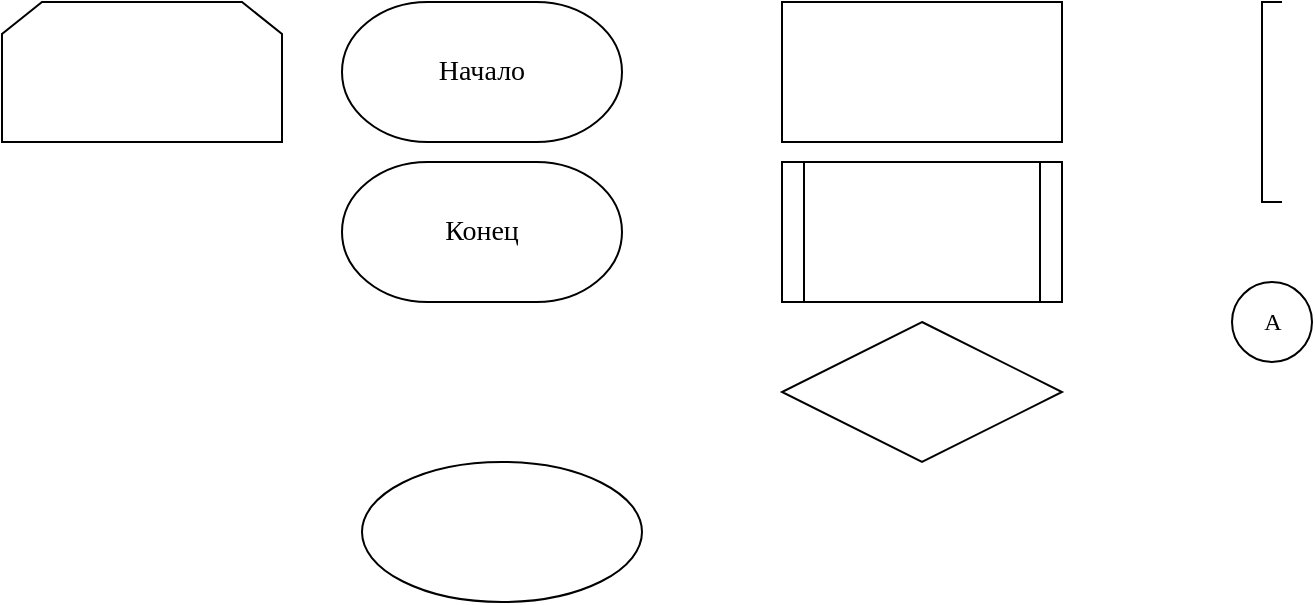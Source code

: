 <mxfile version="26.0.10" pages="6">
  <diagram name="Blocks" id="8RtZDlYGpixeSJjzs-BT">
    <mxGraphModel dx="1037" dy="630" grid="1" gridSize="10" guides="1" tooltips="1" connect="1" arrows="1" fold="1" page="0" pageScale="1" pageWidth="827" pageHeight="1169" math="0" shadow="0">
      <root>
        <mxCell id="0" />
        <mxCell id="1" parent="0" />
        <mxCell id="33oWATtLTmWo8yCEAm7P-1" value="&lt;font&gt;Начало&lt;/font&gt;" style="strokeWidth=1;html=1;shape=mxgraph.flowchart.terminator;whiteSpace=wrap;fontFamily=Times New Roman;fontSize=14;fillColor=none;" parent="1" vertex="1">
          <mxGeometry x="250" y="230" width="140" height="70" as="geometry" />
        </mxCell>
        <mxCell id="33oWATtLTmWo8yCEAm7P-2" value="&lt;font&gt;Конец&lt;/font&gt;" style="strokeWidth=1;html=1;shape=mxgraph.flowchart.terminator;whiteSpace=wrap;fontFamily=Times New Roman;fontSize=14;fillColor=none;" parent="1" vertex="1">
          <mxGeometry x="250" y="310" width="140" height="70" as="geometry" />
        </mxCell>
        <mxCell id="33oWATtLTmWo8yCEAm7P-3" value="" style="rounded=0;whiteSpace=wrap;html=1;fillColor=none;fontFamily=Times New Roman;fontSize=14;" parent="1" vertex="1">
          <mxGeometry x="470" y="230" width="140" height="70" as="geometry" />
        </mxCell>
        <mxCell id="33oWATtLTmWo8yCEAm7P-4" value="" style="shape=process;whiteSpace=wrap;html=1;backgroundOutline=1;size=0.077;fillColor=none;fontFamily=Times New Roman;fontSize=14;" parent="1" vertex="1">
          <mxGeometry x="470" y="310" width="140" height="70" as="geometry" />
        </mxCell>
        <mxCell id="lvoW0HqD9HumK42YfkLP-1" value="" style="rhombus;whiteSpace=wrap;html=1;fillColor=none;fontFamily=Times New Roman;fontSize=14;" parent="1" vertex="1">
          <mxGeometry x="470" y="390" width="140" height="70" as="geometry" />
        </mxCell>
        <mxCell id="Te0etc61Lkdm8Tveuhdw-1" value="" style="strokeWidth=1;html=1;shape=mxgraph.flowchart.annotation_1;align=left;pointerEvents=1;fontFamily=Times New Roman;fontSize=14;labelPosition=right;verticalLabelPosition=middle;verticalAlign=middle;" parent="1" vertex="1">
          <mxGeometry x="710" y="230" width="10" height="100" as="geometry" />
        </mxCell>
        <mxCell id="Fad0w2KYInPpvaPSrPJm-1" value="А" style="verticalLabelPosition=middle;verticalAlign=middle;html=1;shape=mxgraph.flowchart.on-page_reference;fillColor=none;labelPosition=center;align=center;fontFamily=Times New Roman;" parent="1" vertex="1">
          <mxGeometry x="695" y="370" width="40" height="40" as="geometry" />
        </mxCell>
        <mxCell id="qVoiFrHW5DZtfm-CPzc4-1" value="" style="ellipse;whiteSpace=wrap;html=1;fillColor=none;fontFamily=Times New Roman;fontSize=14;" parent="1" vertex="1">
          <mxGeometry x="260" y="460" width="140" height="70" as="geometry" />
        </mxCell>
        <mxCell id="kzSS0KE_ysSbo12WURDA-1" value="" style="shape=loopLimit;whiteSpace=wrap;html=1;fillColor=none;fontSize=14;fontFamily=Times New Roman;" vertex="1" parent="1">
          <mxGeometry x="80" y="230" width="140" height="70" as="geometry" />
        </mxCell>
      </root>
    </mxGraphModel>
  </diagram>
  <diagram id="OF21iz16KkWVT-966yPa" name="svc_process">
    <mxGraphModel dx="535" dy="715" grid="1" gridSize="10" guides="1" tooltips="1" connect="1" arrows="1" fold="1" page="0" pageScale="1" pageWidth="827" pageHeight="1169" math="0" shadow="0">
      <root>
        <mxCell id="0" />
        <mxCell id="1" parent="0" />
        <mxCell id="f9-IBuaHWKnpFaGda2p7-3" style="edgeStyle=orthogonalEdgeStyle;rounded=0;orthogonalLoop=1;jettySize=auto;html=1;exitX=0.5;exitY=1;exitDx=0;exitDy=0;exitPerimeter=0;entryX=0.5;entryY=0;entryDx=0;entryDy=0;" edge="1" parent="1" source="zOv2Q1l4p_0hKWdspPJO-1" target="W-8qz53kXuM_b5DxB52O-1">
          <mxGeometry relative="1" as="geometry" />
        </mxCell>
        <mxCell id="zOv2Q1l4p_0hKWdspPJO-1" value="&lt;font&gt;Начало&lt;/font&gt;" style="strokeWidth=1;html=1;shape=mxgraph.flowchart.terminator;whiteSpace=wrap;fontFamily=Times New Roman;fontSize=14;fillColor=none;" vertex="1" parent="1">
          <mxGeometry x="250" y="-60" width="140" height="70" as="geometry" />
        </mxCell>
        <mxCell id="zOv2Q1l4p_0hKWdspPJO-3" value="void svc_process(struct svc_rqst *rqstp)" style="strokeWidth=1;html=1;shape=mxgraph.flowchart.annotation_1;align=left;pointerEvents=1;fontFamily=Times New Roman;fontSize=14;labelPosition=right;verticalLabelPosition=middle;verticalAlign=middle;" vertex="1" parent="1">
          <mxGeometry x="410" y="-40" width="10" height="30" as="geometry" />
        </mxCell>
        <mxCell id="QtwlDBCC7AfcnxtAullJ-1" style="edgeStyle=orthogonalEdgeStyle;rounded=0;orthogonalLoop=1;jettySize=auto;html=1;exitX=1;exitY=0.5;exitDx=0;exitDy=0;exitPerimeter=0;entryX=0;entryY=0.5;entryDx=0;entryDy=0;entryPerimeter=0;endArrow=none;endFill=0;dashed=1;" edge="1" parent="1" source="zOv2Q1l4p_0hKWdspPJO-1" target="zOv2Q1l4p_0hKWdspPJO-3">
          <mxGeometry relative="1" as="geometry" />
        </mxCell>
        <mxCell id="f9-IBuaHWKnpFaGda2p7-4" style="edgeStyle=orthogonalEdgeStyle;rounded=0;orthogonalLoop=1;jettySize=auto;html=1;exitX=0.5;exitY=1;exitDx=0;exitDy=0;entryX=0.5;entryY=0;entryDx=0;entryDy=0;" edge="1" parent="1" source="W-8qz53kXuM_b5DxB52O-1" target="W-8qz53kXuM_b5DxB52O-2">
          <mxGeometry relative="1" as="geometry" />
        </mxCell>
        <mxCell id="W-8qz53kXuM_b5DxB52O-1" value="Инициализация буфера результата" style="shape=process;whiteSpace=wrap;html=1;backgroundOutline=1;size=0.077;fillColor=none;fontFamily=Times New Roman;fontSize=14;" vertex="1" parent="1">
          <mxGeometry x="250" y="30" width="140" height="70" as="geometry" />
        </mxCell>
        <mxCell id="f9-IBuaHWKnpFaGda2p7-5" style="edgeStyle=orthogonalEdgeStyle;rounded=0;orthogonalLoop=1;jettySize=auto;html=1;exitX=0.5;exitY=1;exitDx=0;exitDy=0;entryX=0.5;entryY=0;entryDx=0;entryDy=0;" edge="1" parent="1" source="W-8qz53kXuM_b5DxB52O-2" target="uz_0UwRIKCqLpDVF-xgp-1">
          <mxGeometry relative="1" as="geometry" />
        </mxCell>
        <mxCell id="W-8qz53kXuM_b5DxB52O-2" value="Подготовка буфера аргументов к расшифровке" style="shape=process;whiteSpace=wrap;html=1;backgroundOutline=1;size=0.077;fillColor=none;fontFamily=Times New Roman;fontSize=14;" vertex="1" parent="1">
          <mxGeometry x="250" y="120" width="140" height="70" as="geometry" />
        </mxCell>
        <mxCell id="ECfyac5wpW73ZuQWnyiP-5" style="edgeStyle=orthogonalEdgeStyle;rounded=0;orthogonalLoop=1;jettySize=auto;html=1;exitX=0.5;exitY=1;exitDx=0;exitDy=0;entryX=0.5;entryY=0;entryDx=0;entryDy=0;" edge="1" parent="1" source="uz_0UwRIKCqLpDVF-xgp-1" target="ECfyac5wpW73ZuQWnyiP-1">
          <mxGeometry relative="1" as="geometry" />
        </mxCell>
        <mxCell id="uz_0UwRIKCqLpDVF-xgp-1" value="Получить id передачи из буфера аргументов" style="rounded=0;whiteSpace=wrap;html=1;fillColor=none;fontFamily=Times New Roman;fontSize=14;" vertex="1" parent="1">
          <mxGeometry x="250" y="210" width="140" height="70" as="geometry" />
        </mxCell>
        <mxCell id="ECfyac5wpW73ZuQWnyiP-20" style="edgeStyle=orthogonalEdgeStyle;rounded=0;orthogonalLoop=1;jettySize=auto;html=1;exitX=0.5;exitY=1;exitDx=0;exitDy=0;entryX=0.5;entryY=1;entryDx=0;entryDy=0;endArrow=none;endFill=0;" edge="1" parent="1" source="ECfyac5wpW73ZuQWnyiP-24" target="ECfyac5wpW73ZuQWnyiP-6">
          <mxGeometry relative="1" as="geometry">
            <mxPoint x="590" y="540" as="sourcePoint" />
          </mxGeometry>
        </mxCell>
        <mxCell id="f9-IBuaHWKnpFaGda2p7-10" value="void svc_send(struct svc_rqst *rqstp)" style="strokeWidth=1;html=1;shape=mxgraph.flowchart.annotation_1;align=left;pointerEvents=1;fontFamily=Times New Roman;fontSize=14;labelPosition=right;verticalLabelPosition=middle;verticalAlign=middle;" vertex="1" parent="1">
          <mxGeometry x="550" y="688" width="10" height="30" as="geometry" />
        </mxCell>
        <mxCell id="f9-IBuaHWKnpFaGda2p7-11" style="edgeStyle=orthogonalEdgeStyle;rounded=0;orthogonalLoop=1;jettySize=auto;html=1;exitX=1;exitY=0.75;exitDx=0;exitDy=0;entryX=0;entryY=0.5;entryDx=0;entryDy=0;entryPerimeter=0;endArrow=none;endFill=0;dashed=1;" edge="1" parent="1" target="f9-IBuaHWKnpFaGda2p7-10" source="ECfyac5wpW73ZuQWnyiP-8">
          <mxGeometry relative="1" as="geometry">
            <mxPoint x="560" y="685" as="sourcePoint" />
          </mxGeometry>
        </mxCell>
        <mxCell id="ECfyac5wpW73ZuQWnyiP-3" style="edgeStyle=orthogonalEdgeStyle;rounded=0;orthogonalLoop=1;jettySize=auto;html=1;exitX=1;exitY=0.5;exitDx=0;exitDy=0;entryX=0.5;entryY=0;entryDx=0;entryDy=0;" edge="1" parent="1" source="ECfyac5wpW73ZuQWnyiP-1" target="ECfyac5wpW73ZuQWnyiP-2">
          <mxGeometry relative="1" as="geometry" />
        </mxCell>
        <mxCell id="ECfyac5wpW73ZuQWnyiP-4" value="Да" style="edgeLabel;html=1;align=center;verticalAlign=middle;resizable=0;points=[];fontFamily=Times New Roman;" vertex="1" connectable="0" parent="ECfyac5wpW73ZuQWnyiP-3">
          <mxGeometry x="0.338" relative="1" as="geometry">
            <mxPoint y="-15" as="offset" />
          </mxGeometry>
        </mxCell>
        <mxCell id="ECfyac5wpW73ZuQWnyiP-12" style="edgeStyle=orthogonalEdgeStyle;rounded=0;orthogonalLoop=1;jettySize=auto;html=1;exitX=0;exitY=0.5;exitDx=0;exitDy=0;entryX=0.5;entryY=0;entryDx=0;entryDy=0;" edge="1" parent="1" source="ECfyac5wpW73ZuQWnyiP-1" target="ECfyac5wpW73ZuQWnyiP-11">
          <mxGeometry relative="1" as="geometry" />
        </mxCell>
        <mxCell id="ECfyac5wpW73ZuQWnyiP-1" value="Получено успешно?" style="rhombus;whiteSpace=wrap;html=1;fillColor=none;fontFamily=Times New Roman;fontSize=14;" vertex="1" parent="1">
          <mxGeometry x="250" y="300" width="140" height="70" as="geometry" />
        </mxCell>
        <mxCell id="ECfyac5wpW73ZuQWnyiP-10" style="edgeStyle=orthogonalEdgeStyle;rounded=0;orthogonalLoop=1;jettySize=auto;html=1;exitX=0;exitY=0.5;exitDx=0;exitDy=0;entryX=0.5;entryY=0;entryDx=0;entryDy=0;" edge="1" parent="1" source="ECfyac5wpW73ZuQWnyiP-2" target="ECfyac5wpW73ZuQWnyiP-6">
          <mxGeometry relative="1" as="geometry" />
        </mxCell>
        <mxCell id="ECfyac5wpW73ZuQWnyiP-2" value="Статус&lt;div&gt;сообщения&lt;div&gt;==&lt;/div&gt;&lt;div&gt;CALL?&lt;/div&gt;&lt;/div&gt;" style="rhombus;whiteSpace=wrap;html=1;fillColor=none;fontFamily=Times New Roman;fontSize=12;" vertex="1" parent="1">
          <mxGeometry x="390" y="370" width="140" height="70" as="geometry" />
        </mxCell>
        <mxCell id="ECfyac5wpW73ZuQWnyiP-6" value="Ошибка" style="rounded=0;whiteSpace=wrap;html=1;fillColor=none;fontFamily=Times New Roman;fontSize=14;" vertex="1" parent="1">
          <mxGeometry x="250" y="450" width="140" height="70" as="geometry" />
        </mxCell>
        <mxCell id="ECfyac5wpW73ZuQWnyiP-14" style="edgeStyle=orthogonalEdgeStyle;rounded=0;orthogonalLoop=1;jettySize=auto;html=1;exitX=0;exitY=0.5;exitDx=0;exitDy=0;entryX=0.5;entryY=0;entryDx=0;entryDy=0;" edge="1" parent="1" source="ECfyac5wpW73ZuQWnyiP-7" target="ECfyac5wpW73ZuQWnyiP-9">
          <mxGeometry relative="1" as="geometry" />
        </mxCell>
        <mxCell id="ECfyac5wpW73ZuQWnyiP-16" value="Да" style="edgeLabel;html=1;align=center;verticalAlign=middle;resizable=0;points=[];fontFamily=Times New Roman;" vertex="1" connectable="0" parent="ECfyac5wpW73ZuQWnyiP-14">
          <mxGeometry x="-0.122" y="1" relative="1" as="geometry">
            <mxPoint x="-24" y="-16" as="offset" />
          </mxGeometry>
        </mxCell>
        <mxCell id="ECfyac5wpW73ZuQWnyiP-15" style="edgeStyle=orthogonalEdgeStyle;rounded=0;orthogonalLoop=1;jettySize=auto;html=1;exitX=1;exitY=0.5;exitDx=0;exitDy=0;entryX=0.5;entryY=0;entryDx=0;entryDy=0;" edge="1" parent="1" source="ECfyac5wpW73ZuQWnyiP-7" target="ECfyac5wpW73ZuQWnyiP-8">
          <mxGeometry relative="1" as="geometry" />
        </mxCell>
        <mxCell id="ECfyac5wpW73ZuQWnyiP-22" style="edgeStyle=orthogonalEdgeStyle;rounded=0;orthogonalLoop=1;jettySize=auto;html=1;exitX=0.5;exitY=0;exitDx=0;exitDy=0;startArrow=classic;startFill=1;endArrow=none;endFill=0;" edge="1" parent="1" source="ECfyac5wpW73ZuQWnyiP-7">
          <mxGeometry relative="1" as="geometry">
            <mxPoint x="319.857" y="560" as="targetPoint" />
          </mxGeometry>
        </mxCell>
        <mxCell id="ECfyac5wpW73ZuQWnyiP-7" value="Произошла ошибка?" style="rhombus;whiteSpace=wrap;html=1;fillColor=none;fontFamily=Times New Roman;fontSize=14;" vertex="1" parent="1">
          <mxGeometry x="250" y="580" width="140" height="70" as="geometry" />
        </mxCell>
        <mxCell id="ECfyac5wpW73ZuQWnyiP-17" style="edgeStyle=orthogonalEdgeStyle;rounded=0;orthogonalLoop=1;jettySize=auto;html=1;exitX=0.5;exitY=1;exitDx=0;exitDy=0;entryX=0.5;entryY=1;entryDx=0;entryDy=0;endArrow=none;endFill=0;" edge="1" parent="1" source="ECfyac5wpW73ZuQWnyiP-8" target="ECfyac5wpW73ZuQWnyiP-9">
          <mxGeometry relative="1" as="geometry" />
        </mxCell>
        <mxCell id="ECfyac5wpW73ZuQWnyiP-27" style="edgeStyle=orthogonalEdgeStyle;rounded=0;orthogonalLoop=1;jettySize=auto;html=1;exitX=1;exitY=0.25;exitDx=0;exitDy=0;entryX=0;entryY=0.25;entryDx=0;entryDy=0;endArrow=none;endFill=0;dashed=1;" edge="1" parent="1" source="ECfyac5wpW73ZuQWnyiP-9" target="ECfyac5wpW73ZuQWnyiP-8">
          <mxGeometry relative="1" as="geometry" />
        </mxCell>
        <mxCell id="ECfyac5wpW73ZuQWnyiP-9" value="Отбросить запрос" style="shape=process;whiteSpace=wrap;html=1;backgroundOutline=1;size=0.077;fillColor=none;fontFamily=Times New Roman;fontSize=14;" vertex="1" parent="1">
          <mxGeometry x="110" y="650" width="140" height="70" as="geometry" />
        </mxCell>
        <mxCell id="ECfyac5wpW73ZuQWnyiP-21" style="edgeStyle=orthogonalEdgeStyle;rounded=0;orthogonalLoop=1;jettySize=auto;html=1;exitX=0.5;exitY=1;exitDx=0;exitDy=0;endArrow=none;endFill=0;" edge="1" parent="1" source="ECfyac5wpW73ZuQWnyiP-11">
          <mxGeometry relative="1" as="geometry">
            <mxPoint x="460" y="540" as="targetPoint" />
            <Array as="points">
              <mxPoint x="180" y="560" />
              <mxPoint x="460" y="560" />
            </Array>
          </mxGeometry>
        </mxCell>
        <mxCell id="ECfyac5wpW73ZuQWnyiP-11" value="Ошибка" style="rounded=0;whiteSpace=wrap;html=1;fillColor=none;fontFamily=Times New Roman;fontSize=14;" vertex="1" parent="1">
          <mxGeometry x="110" y="370" width="140" height="70" as="geometry" />
        </mxCell>
        <mxCell id="ECfyac5wpW73ZuQWnyiP-18" style="edgeStyle=orthogonalEdgeStyle;rounded=0;orthogonalLoop=1;jettySize=auto;html=1;exitX=0.5;exitY=0;exitDx=0;exitDy=0;exitPerimeter=0;startArrow=classic;startFill=1;endArrow=none;endFill=0;" edge="1" parent="1" source="ECfyac5wpW73ZuQWnyiP-13">
          <mxGeometry relative="1" as="geometry">
            <mxPoint x="320.024" y="740" as="targetPoint" />
          </mxGeometry>
        </mxCell>
        <mxCell id="ECfyac5wpW73ZuQWnyiP-13" value="&lt;font&gt;Конец&lt;/font&gt;" style="strokeWidth=1;html=1;shape=mxgraph.flowchart.terminator;whiteSpace=wrap;fontFamily=Times New Roman;fontSize=14;fillColor=none;" vertex="1" parent="1">
          <mxGeometry x="250" y="760" width="140" height="70" as="geometry" />
        </mxCell>
        <mxCell id="ECfyac5wpW73ZuQWnyiP-19" style="edgeStyle=orthogonalEdgeStyle;rounded=0;orthogonalLoop=1;jettySize=auto;html=1;exitX=1;exitY=0.5;exitDx=0;exitDy=0;entryX=0.5;entryY=0;entryDx=0;entryDy=0;" edge="1" parent="1" source="ECfyac5wpW73ZuQWnyiP-2" target="ECfyac5wpW73ZuQWnyiP-24">
          <mxGeometry relative="1" as="geometry">
            <mxPoint x="590" y="440" as="targetPoint" />
          </mxGeometry>
        </mxCell>
        <mxCell id="ECfyac5wpW73ZuQWnyiP-23" value="Да" style="edgeLabel;html=1;align=center;verticalAlign=middle;resizable=0;points=[];fontFamily=Times New Roman;fontSize=11;" vertex="1" connectable="0" parent="ECfyac5wpW73ZuQWnyiP-19">
          <mxGeometry x="0.178" y="1" relative="1" as="geometry">
            <mxPoint x="4" y="-14" as="offset" />
          </mxGeometry>
        </mxCell>
        <mxCell id="ECfyac5wpW73ZuQWnyiP-24" value="Обработка запроса" style="shape=process;whiteSpace=wrap;html=1;backgroundOutline=1;size=0.077;fillColor=none;fontFamily=Times New Roman;fontSize=14;" vertex="1" parent="1">
          <mxGeometry x="530" y="450" width="140" height="70" as="geometry" />
        </mxCell>
        <mxCell id="ECfyac5wpW73ZuQWnyiP-28" style="edgeStyle=orthogonalEdgeStyle;rounded=0;orthogonalLoop=1;jettySize=auto;html=1;exitX=0;exitY=0.5;exitDx=0;exitDy=0;exitPerimeter=0;entryX=1;entryY=0.25;entryDx=0;entryDy=0;endArrow=none;endFill=0;dashed=1;" edge="1" parent="1" source="ECfyac5wpW73ZuQWnyiP-25" target="ECfyac5wpW73ZuQWnyiP-8">
          <mxGeometry relative="1" as="geometry" />
        </mxCell>
        <mxCell id="ECfyac5wpW73ZuQWnyiP-25" value="void svc_drop(struct svc_rqst *rqstp)" style="strokeWidth=1;html=1;shape=mxgraph.flowchart.annotation_1;align=left;pointerEvents=1;fontFamily=Times New Roman;fontSize=14;labelPosition=right;verticalLabelPosition=middle;verticalAlign=middle;" vertex="1" parent="1">
          <mxGeometry x="550" y="652" width="10" height="30" as="geometry" />
        </mxCell>
        <mxCell id="ECfyac5wpW73ZuQWnyiP-8" value="Отправить результат клиенту" style="shape=process;whiteSpace=wrap;html=1;backgroundOutline=1;size=0.077;fillColor=none;fontFamily=Times New Roman;fontSize=14;" vertex="1" parent="1">
          <mxGeometry x="390" y="650" width="140" height="70" as="geometry" />
        </mxCell>
        <mxCell id="iGRNle9its00mOF3dHi1-1" style="edgeStyle=orthogonalEdgeStyle;rounded=0;orthogonalLoop=1;jettySize=auto;html=1;exitX=0.5;exitY=1;exitDx=0;exitDy=0;exitPerimeter=0;entryX=0.5;entryY=0;entryDx=0;entryDy=0;" edge="1" parent="1" source="ECfyac5wpW73ZuQWnyiP-29" target="ECfyac5wpW73ZuQWnyiP-34">
          <mxGeometry relative="1" as="geometry" />
        </mxCell>
        <mxCell id="ECfyac5wpW73ZuQWnyiP-29" value="&lt;font&gt;Начало&lt;/font&gt;" style="strokeWidth=1;html=1;shape=mxgraph.flowchart.terminator;whiteSpace=wrap;fontFamily=Times New Roman;fontSize=14;fillColor=none;" vertex="1" parent="1">
          <mxGeometry x="1220" y="-60" width="140" height="70" as="geometry" />
        </mxCell>
        <mxCell id="ECfyac5wpW73ZuQWnyiP-30" value="void svc_process_common(struct svc_rqst *rqstp)" style="strokeWidth=1;html=1;shape=mxgraph.flowchart.annotation_1;align=left;pointerEvents=1;fontFamily=Times New Roman;fontSize=14;labelPosition=right;verticalLabelPosition=middle;verticalAlign=middle;" vertex="1" parent="1">
          <mxGeometry x="1380" y="-40" width="10" height="30" as="geometry" />
        </mxCell>
        <mxCell id="ECfyac5wpW73ZuQWnyiP-31" style="edgeStyle=orthogonalEdgeStyle;rounded=0;orthogonalLoop=1;jettySize=auto;html=1;exitX=1;exitY=0.5;exitDx=0;exitDy=0;exitPerimeter=0;entryX=0;entryY=0.5;entryDx=0;entryDy=0;entryPerimeter=0;endArrow=none;endFill=0;dashed=1;" edge="1" parent="1" source="ECfyac5wpW73ZuQWnyiP-29" target="ECfyac5wpW73ZuQWnyiP-30">
          <mxGeometry relative="1" as="geometry" />
        </mxCell>
        <mxCell id="ECfyac5wpW73ZuQWnyiP-32" value="void svc_process_common(struct svc_rqst *rqstp)" style="strokeWidth=1;html=1;shape=mxgraph.flowchart.annotation_1;align=left;pointerEvents=1;fontFamily=Times New Roman;fontSize=14;labelPosition=right;verticalLabelPosition=middle;verticalAlign=middle;" vertex="1" parent="1">
          <mxGeometry x="690" y="470" width="10" height="30" as="geometry" />
        </mxCell>
        <mxCell id="ECfyac5wpW73ZuQWnyiP-33" style="edgeStyle=orthogonalEdgeStyle;rounded=0;orthogonalLoop=1;jettySize=auto;html=1;exitX=1;exitY=0.5;exitDx=0;exitDy=0;entryX=0;entryY=0.5;entryDx=0;entryDy=0;entryPerimeter=0;endArrow=none;endFill=0;dashed=1;" edge="1" parent="1" target="ECfyac5wpW73ZuQWnyiP-32" source="ECfyac5wpW73ZuQWnyiP-24">
          <mxGeometry relative="1" as="geometry">
            <mxPoint x="670" y="485" as="sourcePoint" />
          </mxGeometry>
        </mxCell>
        <mxCell id="iGRNle9its00mOF3dHi1-2" style="edgeStyle=orthogonalEdgeStyle;rounded=0;orthogonalLoop=1;jettySize=auto;html=1;exitX=0.5;exitY=1;exitDx=0;exitDy=0;entryX=0.5;entryY=0;entryDx=0;entryDy=0;" edge="1" parent="1" source="ECfyac5wpW73ZuQWnyiP-34" target="ECfyac5wpW73ZuQWnyiP-35">
          <mxGeometry relative="1" as="geometry" />
        </mxCell>
        <mxCell id="ECfyac5wpW73ZuQWnyiP-34" value="Подготовка буфера результата к кодированию" style="shape=process;whiteSpace=wrap;html=1;backgroundOutline=1;size=0.077;fillColor=none;fontFamily=Times New Roman;fontSize=14;" vertex="1" parent="1">
          <mxGeometry x="1220" y="30" width="140" height="70" as="geometry" />
        </mxCell>
        <mxCell id="iGRNle9its00mOF3dHi1-3" style="edgeStyle=orthogonalEdgeStyle;rounded=0;orthogonalLoop=1;jettySize=auto;html=1;exitX=0.5;exitY=1;exitDx=0;exitDy=0;entryX=0.5;entryY=0;entryDx=0;entryDy=0;" edge="1" parent="1" source="ECfyac5wpW73ZuQWnyiP-35" target="ECfyac5wpW73ZuQWnyiP-36">
          <mxGeometry relative="1" as="geometry" />
        </mxCell>
        <mxCell id="ECfyac5wpW73ZuQWnyiP-35" value="Записать id передачи в буфер результата" style="rounded=0;whiteSpace=wrap;html=1;fillColor=none;fontFamily=Times New Roman;fontSize=14;" vertex="1" parent="1">
          <mxGeometry x="1220" y="120" width="140" height="70" as="geometry" />
        </mxCell>
        <mxCell id="iGRNle9its00mOF3dHi1-4" style="edgeStyle=orthogonalEdgeStyle;rounded=0;orthogonalLoop=1;jettySize=auto;html=1;exitX=0.5;exitY=1;exitDx=0;exitDy=0;entryX=0.5;entryY=0;entryDx=0;entryDy=0;" edge="1" parent="1" source="ECfyac5wpW73ZuQWnyiP-36" target="ECfyac5wpW73ZuQWnyiP-37">
          <mxGeometry relative="1" as="geometry" />
        </mxCell>
        <mxCell id="ECfyac5wpW73ZuQWnyiP-36" value="Записать статус сообщения REPLY" style="rounded=0;whiteSpace=wrap;html=1;fillColor=none;fontFamily=Times New Roman;fontSize=14;" vertex="1" parent="1">
          <mxGeometry x="1220" y="210" width="140" height="70" as="geometry" />
        </mxCell>
        <mxCell id="iGRNle9its00mOF3dHi1-5" style="edgeStyle=orthogonalEdgeStyle;rounded=0;orthogonalLoop=1;jettySize=auto;html=1;exitX=0.5;exitY=1;exitDx=0;exitDy=0;entryX=0.5;entryY=0;entryDx=0;entryDy=0;" edge="1" parent="1" source="ECfyac5wpW73ZuQWnyiP-37" target="ECfyac5wpW73ZuQWnyiP-39">
          <mxGeometry relative="1" as="geometry" />
        </mxCell>
        <mxCell id="ECfyac5wpW73ZuQWnyiP-37" value="Получить версию протокола RPC" style="rounded=0;whiteSpace=wrap;html=1;fillColor=none;fontFamily=Times New Roman;fontSize=14;" vertex="1" parent="1">
          <mxGeometry x="1220" y="300" width="140" height="70" as="geometry" />
        </mxCell>
        <mxCell id="iGRNle9its00mOF3dHi1-12" style="edgeStyle=orthogonalEdgeStyle;rounded=0;orthogonalLoop=1;jettySize=auto;html=1;exitX=0.5;exitY=1;exitDx=0;exitDy=0;entryX=0.5;entryY=0;entryDx=0;entryDy=0;" edge="1" parent="1" source="ECfyac5wpW73ZuQWnyiP-38" target="ECfyac5wpW73ZuQWnyiP-40">
          <mxGeometry relative="1" as="geometry" />
        </mxCell>
        <mxCell id="ECfyac5wpW73ZuQWnyiP-38" value="Записать статус ответа MSG_ACCEPTED" style="rounded=0;whiteSpace=wrap;html=1;fillColor=none;fontFamily=Times New Roman;fontSize=14;" vertex="1" parent="1">
          <mxGeometry x="1360" y="460" width="140" height="70" as="geometry" />
        </mxCell>
        <mxCell id="iGRNle9its00mOF3dHi1-6" style="edgeStyle=orthogonalEdgeStyle;rounded=0;orthogonalLoop=1;jettySize=auto;html=1;exitX=1;exitY=0.5;exitDx=0;exitDy=0;entryX=0.5;entryY=0;entryDx=0;entryDy=0;" edge="1" parent="1" source="ECfyac5wpW73ZuQWnyiP-39" target="ECfyac5wpW73ZuQWnyiP-38">
          <mxGeometry relative="1" as="geometry" />
        </mxCell>
        <mxCell id="iGRNle9its00mOF3dHi1-7" value="Да" style="edgeLabel;html=1;align=center;verticalAlign=middle;resizable=0;points=[];" vertex="1" connectable="0" parent="iGRNle9its00mOF3dHi1-6">
          <mxGeometry x="0.386" y="1" relative="1" as="geometry">
            <mxPoint x="-1" y="-18" as="offset" />
          </mxGeometry>
        </mxCell>
        <mxCell id="iGRNle9its00mOF3dHi1-8" style="edgeStyle=orthogonalEdgeStyle;rounded=0;orthogonalLoop=1;jettySize=auto;html=1;exitX=0;exitY=0.5;exitDx=0;exitDy=0;entryX=0.5;entryY=0;entryDx=0;entryDy=0;" edge="1" parent="1" source="ECfyac5wpW73ZuQWnyiP-39" target="ECfyac5wpW73ZuQWnyiP-41">
          <mxGeometry relative="1" as="geometry" />
        </mxCell>
        <mxCell id="ECfyac5wpW73ZuQWnyiP-39" value="&lt;font&gt;Версия&lt;/font&gt;&lt;div&gt;&lt;font&gt;совпадает с&lt;/font&gt;&lt;/div&gt;&lt;div&gt;&lt;font&gt;реализацией?&lt;/font&gt;&lt;/div&gt;" style="rhombus;whiteSpace=wrap;html=1;fillColor=none;fontFamily=Times New Roman;fontSize=12;" vertex="1" parent="1">
          <mxGeometry x="1220" y="390" width="140" height="70" as="geometry" />
        </mxCell>
        <mxCell id="iGRNle9its00mOF3dHi1-13" style="edgeStyle=orthogonalEdgeStyle;rounded=0;orthogonalLoop=1;jettySize=auto;html=1;exitX=0.5;exitY=1;exitDx=0;exitDy=0;entryX=0.5;entryY=0;entryDx=0;entryDy=0;" edge="1" parent="1" source="ECfyac5wpW73ZuQWnyiP-40" target="ECfyac5wpW73ZuQWnyiP-43">
          <mxGeometry relative="1" as="geometry" />
        </mxCell>
        <mxCell id="ECfyac5wpW73ZuQWnyiP-40" value="Получить номер программы, версии и процедуры" style="rounded=0;whiteSpace=wrap;html=1;fillColor=none;fontFamily=Times New Roman;fontSize=14;" vertex="1" parent="1">
          <mxGeometry x="1360" y="550" width="140" height="70" as="geometry" />
        </mxCell>
        <mxCell id="iGRNle9its00mOF3dHi1-9" style="edgeStyle=orthogonalEdgeStyle;rounded=0;orthogonalLoop=1;jettySize=auto;html=1;exitX=0.5;exitY=1;exitDx=0;exitDy=0;entryX=0.5;entryY=0;entryDx=0;entryDy=0;" edge="1" parent="1" source="ECfyac5wpW73ZuQWnyiP-41" target="ECfyac5wpW73ZuQWnyiP-42">
          <mxGeometry relative="1" as="geometry" />
        </mxCell>
        <mxCell id="ECfyac5wpW73ZuQWnyiP-41" value="Записать статус ответа MSG_DENIED" style="rounded=0;whiteSpace=wrap;html=1;fillColor=none;fontFamily=Times New Roman;fontSize=14;" vertex="1" parent="1">
          <mxGeometry x="1080" y="460" width="140" height="70" as="geometry" />
        </mxCell>
        <mxCell id="ECfyac5wpW73ZuQWnyiP-42" value="Записать статус отказа RPC_MISMATCH" style="rounded=0;whiteSpace=wrap;html=1;fillColor=none;fontFamily=Times New Roman;fontSize=14;" vertex="1" parent="1">
          <mxGeometry x="1080" y="550" width="140" height="70" as="geometry" />
        </mxCell>
        <mxCell id="ECfyac5wpW73ZuQWnyiP-43" value="Получить структуру программы" style="rounded=0;whiteSpace=wrap;html=1;fillColor=none;fontFamily=Times New Roman;fontSize=14;" vertex="1" parent="1">
          <mxGeometry x="1360" y="640" width="140" height="70" as="geometry" />
        </mxCell>
        <mxCell id="iGRNle9its00mOF3dHi1-15" style="edgeStyle=orthogonalEdgeStyle;rounded=0;orthogonalLoop=1;jettySize=auto;html=1;exitX=0.5;exitY=0;exitDx=0;exitDy=0;endArrow=none;endFill=0;" edge="1" parent="1" source="ECfyac5wpW73ZuQWnyiP-45">
          <mxGeometry relative="1" as="geometry">
            <mxPoint x="1289.778" y="790" as="targetPoint" />
          </mxGeometry>
        </mxCell>
        <mxCell id="ECfyac5wpW73ZuQWnyiP-45" value="Финализация аутентификации" style="shape=process;whiteSpace=wrap;html=1;backgroundOutline=1;size=0.077;fillColor=none;fontFamily=Times New Roman;fontSize=14;" vertex="1" parent="1">
          <mxGeometry x="1220" y="810" width="140" height="70" as="geometry" />
        </mxCell>
        <mxCell id="ECfyac5wpW73ZuQWnyiP-46" value="&lt;font&gt;Конец&lt;/font&gt;" style="strokeWidth=1;html=1;shape=mxgraph.flowchart.terminator;whiteSpace=wrap;fontFamily=Times New Roman;fontSize=14;fillColor=none;" vertex="1" parent="1">
          <mxGeometry x="1220" y="900" width="140" height="70" as="geometry" />
        </mxCell>
        <mxCell id="Qn1b1J6w7lD2vqLyrMzB-1" value="А1" style="verticalLabelPosition=middle;verticalAlign=middle;html=1;shape=mxgraph.flowchart.on-page_reference;fillColor=none;labelPosition=center;align=center;fontFamily=Times New Roman;" vertex="1" parent="1">
          <mxGeometry x="1380" y="730" width="40" height="40" as="geometry" />
        </mxCell>
        <mxCell id="iGRNle9its00mOF3dHi1-10" style="edgeStyle=orthogonalEdgeStyle;rounded=0;orthogonalLoop=1;jettySize=auto;html=1;exitX=0.5;exitY=1;exitDx=0;exitDy=0;exitPerimeter=0;entryX=0.5;entryY=1;entryDx=0;entryDy=0;endArrow=none;endFill=0;" edge="1" parent="1" source="Qn1b1J6w7lD2vqLyrMzB-2" target="ECfyac5wpW73ZuQWnyiP-42">
          <mxGeometry relative="1" as="geometry" />
        </mxCell>
        <mxCell id="Qn1b1J6w7lD2vqLyrMzB-2" value="А2" style="verticalLabelPosition=middle;verticalAlign=middle;html=1;shape=mxgraph.flowchart.on-page_reference;fillColor=none;labelPosition=center;align=center;fontFamily=Times New Roman;" vertex="1" parent="1">
          <mxGeometry x="1440" y="730" width="40" height="40" as="geometry" />
        </mxCell>
        <mxCell id="iGRNle9its00mOF3dHi1-11" style="edgeStyle=orthogonalEdgeStyle;rounded=0;orthogonalLoop=1;jettySize=auto;html=1;exitX=0.5;exitY=1;exitDx=0;exitDy=0;entryX=0.5;entryY=0;entryDx=0;entryDy=0;entryPerimeter=0;" edge="1" parent="1" source="ECfyac5wpW73ZuQWnyiP-43" target="Qn1b1J6w7lD2vqLyrMzB-1">
          <mxGeometry relative="1" as="geometry">
            <Array as="points">
              <mxPoint x="1430" y="720" />
              <mxPoint x="1400" y="720" />
            </Array>
          </mxGeometry>
        </mxCell>
        <mxCell id="iGRNle9its00mOF3dHi1-14" style="edgeStyle=orthogonalEdgeStyle;rounded=0;orthogonalLoop=1;jettySize=auto;html=1;exitX=0.5;exitY=1;exitDx=0;exitDy=0;entryX=0.5;entryY=0;entryDx=0;entryDy=0;entryPerimeter=0;" edge="1" parent="1" source="ECfyac5wpW73ZuQWnyiP-45" target="ECfyac5wpW73ZuQWnyiP-46">
          <mxGeometry relative="1" as="geometry" />
        </mxCell>
        <mxCell id="iGRNle9its00mOF3dHi1-16" value="void svc_authorise(struct svc_rqst *rqstp)" style="strokeWidth=1;html=1;shape=mxgraph.flowchart.annotation_1;align=left;pointerEvents=1;fontFamily=Times New Roman;fontSize=14;labelPosition=right;verticalLabelPosition=middle;verticalAlign=middle;" vertex="1" parent="1">
          <mxGeometry x="1380" y="830" width="10" height="30" as="geometry" />
        </mxCell>
        <mxCell id="iGRNle9its00mOF3dHi1-17" style="edgeStyle=orthogonalEdgeStyle;rounded=0;orthogonalLoop=1;jettySize=auto;html=1;exitX=1;exitY=0.5;exitDx=0;exitDy=0;exitPerimeter=0;entryX=0;entryY=0.5;entryDx=0;entryDy=0;entryPerimeter=0;endArrow=none;endFill=0;dashed=1;" edge="1" parent="1" target="iGRNle9its00mOF3dHi1-16">
          <mxGeometry relative="1" as="geometry">
            <mxPoint x="1360" y="845" as="sourcePoint" />
          </mxGeometry>
        </mxCell>
        <mxCell id="iGRNle9its00mOF3dHi1-28" style="edgeStyle=orthogonalEdgeStyle;rounded=0;orthogonalLoop=1;jettySize=auto;html=1;exitX=0.5;exitY=1;exitDx=0;exitDy=0;exitPerimeter=0;entryX=0.5;entryY=0;entryDx=0;entryDy=0;" edge="1" parent="1" source="iGRNle9its00mOF3dHi1-18" target="iGRNle9its00mOF3dHi1-20">
          <mxGeometry relative="1" as="geometry" />
        </mxCell>
        <mxCell id="iGRNle9its00mOF3dHi1-18" value="А1" style="verticalLabelPosition=middle;verticalAlign=middle;html=1;shape=mxgraph.flowchart.on-page_reference;fillColor=none;labelPosition=center;align=center;fontFamily=Times New Roman;" vertex="1" parent="1">
          <mxGeometry x="1680" width="40" height="40" as="geometry" />
        </mxCell>
        <mxCell id="iGRNle9its00mOF3dHi1-29" style="edgeStyle=orthogonalEdgeStyle;rounded=0;orthogonalLoop=1;jettySize=auto;html=1;exitX=0.5;exitY=1;exitDx=0;exitDy=0;entryX=0.5;entryY=0;entryDx=0;entryDy=0;" edge="1" parent="1" source="iGRNle9its00mOF3dHi1-20" target="iGRNle9its00mOF3dHi1-23">
          <mxGeometry relative="1" as="geometry" />
        </mxCell>
        <mxCell id="iGRNle9its00mOF3dHi1-20" value="Выполнить аутентификацию, согласно закодированной версии" style="shape=process;whiteSpace=wrap;html=1;backgroundOutline=1;size=0.077;fillColor=none;fontFamily=Times New Roman;fontSize=12;" vertex="1" parent="1">
          <mxGeometry x="1630" y="60" width="140" height="70" as="geometry" />
        </mxCell>
        <mxCell id="iGRNle9its00mOF3dHi1-21" value="enum svc_auth_status svc_authenticate(struct svc_rqst *rqstp)" style="strokeWidth=1;html=1;shape=mxgraph.flowchart.annotation_1;align=left;pointerEvents=1;fontFamily=Times New Roman;fontSize=14;labelPosition=right;verticalLabelPosition=middle;verticalAlign=middle;" vertex="1" parent="1">
          <mxGeometry x="1790" y="80" width="10" height="30" as="geometry" />
        </mxCell>
        <mxCell id="iGRNle9its00mOF3dHi1-22" style="edgeStyle=orthogonalEdgeStyle;rounded=0;orthogonalLoop=1;jettySize=auto;html=1;exitX=1;exitY=0.5;exitDx=0;exitDy=0;entryX=0;entryY=0.5;entryDx=0;entryDy=0;entryPerimeter=0;endArrow=none;endFill=0;dashed=1;" edge="1" parent="1" target="iGRNle9its00mOF3dHi1-21" source="iGRNle9its00mOF3dHi1-20">
          <mxGeometry relative="1" as="geometry">
            <mxPoint x="1770" y="95" as="sourcePoint" />
          </mxGeometry>
        </mxCell>
        <mxCell id="iGRNle9its00mOF3dHi1-30" style="edgeStyle=orthogonalEdgeStyle;rounded=0;orthogonalLoop=1;jettySize=auto;html=1;exitX=1;exitY=0.5;exitDx=0;exitDy=0;entryX=0.5;entryY=0;entryDx=0;entryDy=0;" edge="1" parent="1" source="iGRNle9its00mOF3dHi1-23" target="iGRNle9its00mOF3dHi1-24">
          <mxGeometry relative="1" as="geometry" />
        </mxCell>
        <mxCell id="iGRNle9its00mOF3dHi1-31" value="Да" style="edgeLabel;html=1;align=center;verticalAlign=middle;resizable=0;points=[];fontFamily=Times New Roman;" vertex="1" connectable="0" parent="iGRNle9its00mOF3dHi1-30">
          <mxGeometry x="0.293" y="-2" relative="1" as="geometry">
            <mxPoint x="2" y="-20" as="offset" />
          </mxGeometry>
        </mxCell>
        <mxCell id="iGRNle9its00mOF3dHi1-23" value="Аутентификация успешна?" style="rhombus;whiteSpace=wrap;html=1;fillColor=none;fontFamily=Times New Roman;fontSize=12;" vertex="1" parent="1">
          <mxGeometry x="1630" y="150" width="140" height="70" as="geometry" />
        </mxCell>
        <mxCell id="iGRNle9its00mOF3dHi1-32" style="edgeStyle=orthogonalEdgeStyle;rounded=0;orthogonalLoop=1;jettySize=auto;html=1;exitX=0.5;exitY=1;exitDx=0;exitDy=0;entryX=0;entryY=0.5;entryDx=0;entryDy=0;endArrow=none;endFill=0;" edge="1" parent="1" source="iGRNle9its00mOF3dHi1-24" target="iGRNle9its00mOF3dHi1-23">
          <mxGeometry relative="1" as="geometry" />
        </mxCell>
        <mxCell id="iGRNle9its00mOF3dHi1-24" value="Вызвать функцию пользовательской аутентификации" style="rounded=0;whiteSpace=wrap;html=1;fillColor=none;fontFamily=Times New Roman;fontSize=14;" vertex="1" parent="1">
          <mxGeometry x="1770" y="230" width="140" height="70" as="geometry" />
        </mxCell>
        <mxCell id="iGRNle9its00mOF3dHi1-25" value="(struct svc_program).pg_authenticate" style="strokeWidth=1;html=1;shape=mxgraph.flowchart.annotation_1;align=left;pointerEvents=1;fontFamily=Times New Roman;fontSize=14;labelPosition=right;verticalLabelPosition=middle;verticalAlign=middle;" vertex="1" parent="1">
          <mxGeometry x="1930" y="250" width="10" height="30" as="geometry" />
        </mxCell>
        <mxCell id="iGRNle9its00mOF3dHi1-26" style="edgeStyle=orthogonalEdgeStyle;rounded=0;orthogonalLoop=1;jettySize=auto;html=1;exitX=1;exitY=0.5;exitDx=0;exitDy=0;entryX=0;entryY=0.5;entryDx=0;entryDy=0;entryPerimeter=0;endArrow=none;endFill=0;dashed=1;" edge="1" parent="1" target="iGRNle9its00mOF3dHi1-25" source="iGRNle9its00mOF3dHi1-24">
          <mxGeometry relative="1" as="geometry">
            <mxPoint x="1910" y="265" as="sourcePoint" />
          </mxGeometry>
        </mxCell>
        <mxCell id="iGRNle9its00mOF3dHi1-33" style="edgeStyle=orthogonalEdgeStyle;rounded=0;orthogonalLoop=1;jettySize=auto;html=1;exitX=0.5;exitY=0;exitDx=0;exitDy=0;startArrow=classic;startFill=1;endArrow=none;endFill=0;" edge="1" parent="1" source="iGRNle9its00mOF3dHi1-27">
          <mxGeometry relative="1" as="geometry">
            <mxPoint x="1700.182" y="320" as="targetPoint" />
          </mxGeometry>
        </mxCell>
        <mxCell id="iGRNle9its00mOF3dHi1-52" style="edgeStyle=orthogonalEdgeStyle;rounded=0;orthogonalLoop=1;jettySize=auto;html=1;exitX=1;exitY=0.5;exitDx=0;exitDy=0;entryX=0.5;entryY=0;entryDx=0;entryDy=0;" edge="1" parent="1" source="iGRNle9its00mOF3dHi1-27" target="iGRNle9its00mOF3dHi1-40">
          <mxGeometry relative="1" as="geometry" />
        </mxCell>
        <mxCell id="iGRNle9its00mOF3dHi1-27" value="Аутентификация успешна?" style="rhombus;whiteSpace=wrap;html=1;fillColor=none;fontFamily=Times New Roman;fontSize=12;" vertex="1" parent="1">
          <mxGeometry x="1630" y="340" width="140" height="70" as="geometry" />
        </mxCell>
        <mxCell id="iGRNle9its00mOF3dHi1-34" value="А3" style="verticalLabelPosition=middle;verticalAlign=middle;html=1;shape=mxgraph.flowchart.on-page_reference;fillColor=none;labelPosition=center;align=center;fontFamily=Times New Roman;" vertex="1" parent="1">
          <mxGeometry x="1550" y="410" width="40" height="40" as="geometry" />
        </mxCell>
        <mxCell id="iGRNle9its00mOF3dHi1-54" style="edgeStyle=orthogonalEdgeStyle;rounded=0;orthogonalLoop=1;jettySize=auto;html=1;exitX=0.5;exitY=1;exitDx=0;exitDy=0;exitPerimeter=0;endArrow=none;endFill=0;" edge="1" parent="1" source="iGRNle9its00mOF3dHi1-35">
          <mxGeometry relative="1" as="geometry">
            <mxPoint x="1840" y="750.0" as="targetPoint" />
            <Array as="points">
              <mxPoint x="1570" y="770" />
              <mxPoint x="1840" y="770" />
            </Array>
          </mxGeometry>
        </mxCell>
        <mxCell id="iGRNle9its00mOF3dHi1-35" value="А4" style="verticalLabelPosition=middle;verticalAlign=middle;html=1;shape=mxgraph.flowchart.on-page_reference;fillColor=none;labelPosition=center;align=center;fontFamily=Times New Roman;" vertex="1" parent="1">
          <mxGeometry x="1550" y="470" width="40" height="40" as="geometry" />
        </mxCell>
        <mxCell id="iGRNle9its00mOF3dHi1-46" style="edgeStyle=orthogonalEdgeStyle;rounded=0;orthogonalLoop=1;jettySize=auto;html=1;exitX=1;exitY=0.5;exitDx=0;exitDy=0;entryX=0.5;entryY=0;entryDx=0;entryDy=0;" edge="1" parent="1" source="iGRNle9its00mOF3dHi1-40" target="iGRNle9its00mOF3dHi1-42">
          <mxGeometry relative="1" as="geometry" />
        </mxCell>
        <mxCell id="iGRNle9its00mOF3dHi1-58" value="Да" style="edgeLabel;html=1;align=center;verticalAlign=middle;resizable=0;points=[];" vertex="1" connectable="0" parent="iGRNle9its00mOF3dHi1-46">
          <mxGeometry x="0.219" y="3" relative="1" as="geometry">
            <mxPoint x="6" y="-12" as="offset" />
          </mxGeometry>
        </mxCell>
        <mxCell id="iGRNle9its00mOF3dHi1-50" style="edgeStyle=orthogonalEdgeStyle;rounded=0;orthogonalLoop=1;jettySize=auto;html=1;exitX=0;exitY=0.5;exitDx=0;exitDy=0;entryX=0.5;entryY=0;entryDx=0;entryDy=0;" edge="1" parent="1" source="iGRNle9its00mOF3dHi1-40" target="iGRNle9its00mOF3dHi1-49">
          <mxGeometry relative="1" as="geometry" />
        </mxCell>
        <mxCell id="iGRNle9its00mOF3dHi1-40" value="Отказано в доступе?" style="rhombus;whiteSpace=wrap;html=1;fillColor=none;fontFamily=Times New Roman;fontSize=12;" vertex="1" parent="1">
          <mxGeometry x="1770" y="410" width="140" height="70" as="geometry" />
        </mxCell>
        <mxCell id="iGRNle9its00mOF3dHi1-41" style="edgeStyle=orthogonalEdgeStyle;rounded=0;orthogonalLoop=1;jettySize=auto;html=1;exitX=0.5;exitY=1;exitDx=0;exitDy=0;entryX=0.5;entryY=0;entryDx=0;entryDy=0;" edge="1" parent="1" source="iGRNle9its00mOF3dHi1-42" target="iGRNle9its00mOF3dHi1-43">
          <mxGeometry relative="1" as="geometry" />
        </mxCell>
        <mxCell id="iGRNle9its00mOF3dHi1-42" value="Записать статус ответа MSG_DENIED" style="rounded=0;whiteSpace=wrap;html=1;fillColor=none;fontFamily=Times New Roman;fontSize=14;" vertex="1" parent="1">
          <mxGeometry x="1910" y="480" width="140" height="70" as="geometry" />
        </mxCell>
        <mxCell id="iGRNle9its00mOF3dHi1-45" style="edgeStyle=orthogonalEdgeStyle;rounded=0;orthogonalLoop=1;jettySize=auto;html=1;exitX=0.5;exitY=1;exitDx=0;exitDy=0;entryX=0.5;entryY=0;entryDx=0;entryDy=0;" edge="1" parent="1" source="iGRNle9its00mOF3dHi1-43" target="iGRNle9its00mOF3dHi1-44">
          <mxGeometry relative="1" as="geometry" />
        </mxCell>
        <mxCell id="iGRNle9its00mOF3dHi1-43" value="Записать статус отказа AUTH_ERROR" style="rounded=0;whiteSpace=wrap;html=1;fillColor=none;fontFamily=Times New Roman;fontSize=14;" vertex="1" parent="1">
          <mxGeometry x="1910" y="570" width="140" height="70" as="geometry" />
        </mxCell>
        <mxCell id="iGRNle9its00mOF3dHi1-51" style="edgeStyle=orthogonalEdgeStyle;rounded=0;orthogonalLoop=1;jettySize=auto;html=1;exitX=0.5;exitY=1;exitDx=0;exitDy=0;entryX=0.5;entryY=1;entryDx=0;entryDy=0;endArrow=none;endFill=0;" edge="1" parent="1" source="iGRNle9its00mOF3dHi1-44" target="iGRNle9its00mOF3dHi1-49">
          <mxGeometry relative="1" as="geometry" />
        </mxCell>
        <mxCell id="iGRNle9its00mOF3dHi1-44" value="Записать ошибку аутентификации" style="rounded=0;whiteSpace=wrap;html=1;fillColor=none;fontFamily=Times New Roman;fontSize=14;" vertex="1" parent="1">
          <mxGeometry x="1910" y="660" width="140" height="70" as="geometry" />
        </mxCell>
        <mxCell id="iGRNle9its00mOF3dHi1-49" value="Установить соответствующий статус операции" style="shape=process;whiteSpace=wrap;html=1;backgroundOutline=1;size=0.077;fillColor=none;fontFamily=Times New Roman;fontSize=14;" vertex="1" parent="1">
          <mxGeometry x="1630" y="480" width="140" height="70" as="geometry" />
        </mxCell>
        <mxCell id="iGRNle9its00mOF3dHi1-53" style="edgeStyle=orthogonalEdgeStyle;rounded=0;orthogonalLoop=1;jettySize=auto;html=1;exitX=0;exitY=0.5;exitDx=0;exitDy=0;entryX=0.5;entryY=0;entryDx=0;entryDy=0;entryPerimeter=0;" edge="1" parent="1" source="iGRNle9its00mOF3dHi1-27" target="iGRNle9its00mOF3dHi1-34">
          <mxGeometry relative="1" as="geometry" />
        </mxCell>
        <mxCell id="iGRNle9its00mOF3dHi1-57" value="Да" style="edgeLabel;html=1;align=center;verticalAlign=middle;resizable=0;points=[];fontFamily=Times New Roman;" vertex="1" connectable="0" parent="iGRNle9its00mOF3dHi1-53">
          <mxGeometry x="-0.06" relative="1" as="geometry">
            <mxPoint x="-15" y="-15" as="offset" />
          </mxGeometry>
        </mxCell>
        <mxCell id="iGRNle9its00mOF3dHi1-56" style="edgeStyle=orthogonalEdgeStyle;rounded=0;orthogonalLoop=1;jettySize=auto;html=1;exitX=0.5;exitY=0;exitDx=0;exitDy=0;exitPerimeter=0;startArrow=classic;startFill=1;endArrow=none;endFill=0;" edge="1" parent="1" source="iGRNle9its00mOF3dHi1-55">
          <mxGeometry relative="1" as="geometry">
            <mxPoint x="1700" y="770" as="targetPoint" />
          </mxGeometry>
        </mxCell>
        <mxCell id="iGRNle9its00mOF3dHi1-55" value="А2" style="verticalLabelPosition=middle;verticalAlign=middle;html=1;shape=mxgraph.flowchart.on-page_reference;fillColor=none;labelPosition=center;align=center;fontFamily=Times New Roman;" vertex="1" parent="1">
          <mxGeometry x="1680" y="790" width="40" height="40" as="geometry" />
        </mxCell>
        <mxCell id="iGRNle9its00mOF3dHi1-64" style="edgeStyle=orthogonalEdgeStyle;rounded=0;orthogonalLoop=1;jettySize=auto;html=1;exitX=0.5;exitY=1;exitDx=0;exitDy=0;exitPerimeter=0;entryX=0.5;entryY=0;entryDx=0;entryDy=0;" edge="1" parent="1" source="iGRNle9its00mOF3dHi1-59" target="iGRNle9its00mOF3dHi1-61">
          <mxGeometry relative="1" as="geometry" />
        </mxCell>
        <mxCell id="iGRNle9its00mOF3dHi1-59" value="А3" style="verticalLabelPosition=middle;verticalAlign=middle;html=1;shape=mxgraph.flowchart.on-page_reference;fillColor=none;labelPosition=center;align=center;fontFamily=Times New Roman;" vertex="1" parent="1">
          <mxGeometry x="2380" width="40" height="40" as="geometry" />
        </mxCell>
        <mxCell id="iGRNle9its00mOF3dHi1-66" style="edgeStyle=orthogonalEdgeStyle;rounded=0;orthogonalLoop=1;jettySize=auto;html=1;exitX=0.5;exitY=1;exitDx=0;exitDy=0;entryX=0.5;entryY=0;entryDx=0;entryDy=0;" edge="1" parent="1" source="iGRNle9its00mOF3dHi1-61" target="iGRNle9its00mOF3dHi1-65">
          <mxGeometry relative="1" as="geometry" />
        </mxCell>
        <mxCell id="iGRNle9its00mOF3dHi1-61" value="Инициализация запроса информацией о программе" style="rounded=0;whiteSpace=wrap;html=1;fillColor=none;fontFamily=Times New Roman;fontSize=14;" vertex="1" parent="1">
          <mxGeometry x="2330" y="60" width="140" height="70" as="geometry" />
        </mxCell>
        <mxCell id="iGRNle9its00mOF3dHi1-62" value="(struct svc_program).pg_init_request" style="strokeWidth=1;html=1;shape=mxgraph.flowchart.annotation_1;align=left;pointerEvents=1;fontFamily=Times New Roman;fontSize=14;labelPosition=right;verticalLabelPosition=middle;verticalAlign=middle;" vertex="1" parent="1">
          <mxGeometry x="2490" y="80" width="10" height="30" as="geometry" />
        </mxCell>
        <mxCell id="iGRNle9its00mOF3dHi1-63" style="edgeStyle=orthogonalEdgeStyle;rounded=0;orthogonalLoop=1;jettySize=auto;html=1;exitX=1;exitY=0.5;exitDx=0;exitDy=0;entryX=0;entryY=0.5;entryDx=0;entryDy=0;entryPerimeter=0;endArrow=none;endFill=0;dashed=1;" edge="1" parent="1" source="iGRNle9its00mOF3dHi1-61" target="iGRNle9its00mOF3dHi1-62">
          <mxGeometry relative="1" as="geometry">
            <mxPoint x="2470" y="95" as="sourcePoint" />
          </mxGeometry>
        </mxCell>
        <mxCell id="iGRNle9its00mOF3dHi1-68" style="edgeStyle=orthogonalEdgeStyle;rounded=0;orthogonalLoop=1;jettySize=auto;html=1;exitX=0;exitY=0.5;exitDx=0;exitDy=0;entryX=0.5;entryY=0;entryDx=0;entryDy=0;" edge="1" parent="1" source="iGRNle9its00mOF3dHi1-65" target="iGRNle9its00mOF3dHi1-67">
          <mxGeometry relative="1" as="geometry" />
        </mxCell>
        <mxCell id="iGRNle9its00mOF3dHi1-69" value="Да" style="edgeLabel;html=1;align=center;verticalAlign=middle;resizable=0;points=[];fontFamily=Times New Roman;" vertex="1" connectable="0" parent="iGRNle9its00mOF3dHi1-68">
          <mxGeometry x="0.036" y="-2" relative="1" as="geometry">
            <mxPoint x="-16" y="-13" as="offset" />
          </mxGeometry>
        </mxCell>
        <mxCell id="iGRNle9its00mOF3dHi1-75" style="edgeStyle=orthogonalEdgeStyle;rounded=0;orthogonalLoop=1;jettySize=auto;html=1;exitX=1;exitY=0.5;exitDx=0;exitDy=0;entryX=0.5;entryY=0;entryDx=0;entryDy=0;" edge="1" parent="1" source="iGRNle9its00mOF3dHi1-65" target="iGRNle9its00mOF3dHi1-70">
          <mxGeometry relative="1" as="geometry" />
        </mxCell>
        <mxCell id="iGRNle9its00mOF3dHi1-65" value="Ошибка&lt;div&gt;инициализации?&lt;/div&gt;" style="rhombus;whiteSpace=wrap;html=1;fillColor=none;fontFamily=Times New Roman;fontSize=12;" vertex="1" parent="1">
          <mxGeometry x="2330" y="150" width="140" height="70" as="geometry" />
        </mxCell>
        <mxCell id="iGRNle9its00mOF3dHi1-88" style="edgeStyle=orthogonalEdgeStyle;rounded=0;orthogonalLoop=1;jettySize=auto;html=1;exitX=0.5;exitY=1;exitDx=0;exitDy=0;endArrow=none;endFill=0;" edge="1" parent="1" source="iGRNle9its00mOF3dHi1-67">
          <mxGeometry relative="1" as="geometry">
            <mxPoint x="2540" y="730" as="targetPoint" />
            <Array as="points">
              <mxPoint x="2260" y="750" />
              <mxPoint x="2540" y="750" />
            </Array>
          </mxGeometry>
        </mxCell>
        <mxCell id="iGRNle9its00mOF3dHi1-67" value="Установить соответствующий статус операции" style="shape=process;whiteSpace=wrap;html=1;backgroundOutline=1;size=0.077;fillColor=none;fontFamily=Times New Roman;fontSize=14;" vertex="1" parent="1">
          <mxGeometry x="2190" y="220" width="140" height="70" as="geometry" />
        </mxCell>
        <mxCell id="iGRNle9its00mOF3dHi1-76" style="edgeStyle=orthogonalEdgeStyle;rounded=0;orthogonalLoop=1;jettySize=auto;html=1;exitX=0.5;exitY=1;exitDx=0;exitDy=0;entryX=0.5;entryY=0;entryDx=0;entryDy=0;" edge="1" parent="1" source="iGRNle9its00mOF3dHi1-70" target="iGRNle9its00mOF3dHi1-71">
          <mxGeometry relative="1" as="geometry" />
        </mxCell>
        <mxCell id="iGRNle9its00mOF3dHi1-70" value="Сохранение смещения результирующего буфера" style="rounded=0;whiteSpace=wrap;html=1;fillColor=none;fontFamily=Times New Roman;fontSize=14;" vertex="1" parent="1">
          <mxGeometry x="2470" y="220" width="140" height="70" as="geometry" />
        </mxCell>
        <mxCell id="iGRNle9its00mOF3dHi1-77" style="edgeStyle=orthogonalEdgeStyle;rounded=0;orthogonalLoop=1;jettySize=auto;html=1;exitX=0.5;exitY=1;exitDx=0;exitDy=0;entryX=0.5;entryY=0;entryDx=0;entryDy=0;" edge="1" parent="1" source="iGRNle9its00mOF3dHi1-71" target="iGRNle9its00mOF3dHi1-72">
          <mxGeometry relative="1" as="geometry" />
        </mxCell>
        <mxCell id="iGRNle9its00mOF3dHi1-71" value="Обновление размера буфера" style="rounded=0;whiteSpace=wrap;html=1;fillColor=none;fontFamily=Times New Roman;fontSize=14;" vertex="1" parent="1">
          <mxGeometry x="2470" y="310" width="140" height="70" as="geometry" />
        </mxCell>
        <mxCell id="iGRNle9its00mOF3dHi1-81" style="edgeStyle=orthogonalEdgeStyle;rounded=0;orthogonalLoop=1;jettySize=auto;html=1;exitX=0.5;exitY=1;exitDx=0;exitDy=0;entryX=0.5;entryY=0;entryDx=0;entryDy=0;" edge="1" parent="1" source="iGRNle9its00mOF3dHi1-72" target="iGRNle9its00mOF3dHi1-78">
          <mxGeometry relative="1" as="geometry" />
        </mxCell>
        <mxCell id="iGRNle9its00mOF3dHi1-72" value="Вызов диспетчеризатора" style="rounded=0;whiteSpace=wrap;html=1;fillColor=none;fontFamily=Times New Roman;fontSize=14;" vertex="1" parent="1">
          <mxGeometry x="2470" y="395" width="140" height="70" as="geometry" />
        </mxCell>
        <mxCell id="iGRNle9its00mOF3dHi1-73" value="(struct svc_process_info).dispatch&lt;div&gt;-&amp;gt; (struct svc_version).vs_dispatch&lt;/div&gt;" style="strokeWidth=1;html=1;shape=mxgraph.flowchart.annotation_1;align=left;pointerEvents=1;fontFamily=Times New Roman;fontSize=14;labelPosition=right;verticalLabelPosition=middle;verticalAlign=middle;" vertex="1" parent="1">
          <mxGeometry x="2630" y="415" width="10" height="30" as="geometry" />
        </mxCell>
        <mxCell id="iGRNle9its00mOF3dHi1-74" style="edgeStyle=orthogonalEdgeStyle;rounded=0;orthogonalLoop=1;jettySize=auto;html=1;exitX=1;exitY=0.5;exitDx=0;exitDy=0;entryX=0;entryY=0.5;entryDx=0;entryDy=0;entryPerimeter=0;endArrow=none;endFill=0;dashed=1;" edge="1" parent="1" target="iGRNle9its00mOF3dHi1-73" source="iGRNle9its00mOF3dHi1-72">
          <mxGeometry relative="1" as="geometry">
            <mxPoint x="2610" y="430" as="sourcePoint" />
          </mxGeometry>
        </mxCell>
        <mxCell id="iGRNle9its00mOF3dHi1-83" style="edgeStyle=orthogonalEdgeStyle;rounded=0;orthogonalLoop=1;jettySize=auto;html=1;exitX=0.5;exitY=1;exitDx=0;exitDy=0;entryX=0.5;entryY=0;entryDx=0;entryDy=0;" edge="1" parent="1" source="iGRNle9its00mOF3dHi1-78" target="iGRNle9its00mOF3dHi1-82">
          <mxGeometry relative="1" as="geometry" />
        </mxCell>
        <mxCell id="iGRNle9its00mOF3dHi1-78" value="Освободить выделенную память" style="rounded=0;whiteSpace=wrap;html=1;fillColor=none;fontFamily=Times New Roman;fontSize=14;" vertex="1" parent="1">
          <mxGeometry x="2470" y="480" width="140" height="70" as="geometry" />
        </mxCell>
        <mxCell id="iGRNle9its00mOF3dHi1-79" value="(struct svc_procedure).pc_release" style="strokeWidth=1;html=1;shape=mxgraph.flowchart.annotation_1;align=left;pointerEvents=1;fontFamily=Times New Roman;fontSize=14;labelPosition=right;verticalLabelPosition=middle;verticalAlign=middle;" vertex="1" parent="1">
          <mxGeometry x="2630" y="500" width="10" height="30" as="geometry" />
        </mxCell>
        <mxCell id="iGRNle9its00mOF3dHi1-80" style="edgeStyle=orthogonalEdgeStyle;rounded=0;orthogonalLoop=1;jettySize=auto;html=1;exitX=1;exitY=0.5;exitDx=0;exitDy=0;entryX=0;entryY=0.5;entryDx=0;entryDy=0;entryPerimeter=0;endArrow=none;endFill=0;dashed=1;" edge="1" parent="1" target="iGRNle9its00mOF3dHi1-79">
          <mxGeometry relative="1" as="geometry">
            <mxPoint x="2610" y="515" as="sourcePoint" />
          </mxGeometry>
        </mxCell>
        <mxCell id="iGRNle9its00mOF3dHi1-85" style="edgeStyle=orthogonalEdgeStyle;rounded=0;orthogonalLoop=1;jettySize=auto;html=1;exitX=1;exitY=0.5;exitDx=0;exitDy=0;entryX=0.5;entryY=0;entryDx=0;entryDy=0;" edge="1" parent="1" source="iGRNle9its00mOF3dHi1-82" target="iGRNle9its00mOF3dHi1-84">
          <mxGeometry relative="1" as="geometry" />
        </mxCell>
        <mxCell id="iGRNle9its00mOF3dHi1-86" value="Да" style="edgeLabel;html=1;align=center;verticalAlign=middle;resizable=0;points=[];fontFamily=Times New Roman;" vertex="1" connectable="0" parent="iGRNle9its00mOF3dHi1-85">
          <mxGeometry x="0.383" relative="1" as="geometry">
            <mxPoint y="-18" as="offset" />
          </mxGeometry>
        </mxCell>
        <mxCell id="iGRNle9its00mOF3dHi1-82" value="Ошибка&lt;div&gt;обработчика?&lt;/div&gt;" style="rhombus;whiteSpace=wrap;html=1;fillColor=none;fontFamily=Times New Roman;fontSize=12;" vertex="1" parent="1">
          <mxGeometry x="2470" y="570" width="140" height="70" as="geometry" />
        </mxCell>
        <mxCell id="iGRNle9its00mOF3dHi1-87" style="edgeStyle=orthogonalEdgeStyle;rounded=0;orthogonalLoop=1;jettySize=auto;html=1;exitX=0.5;exitY=1;exitDx=0;exitDy=0;entryX=0;entryY=0.5;entryDx=0;entryDy=0;endArrow=none;endFill=0;" edge="1" parent="1" source="iGRNle9its00mOF3dHi1-84" target="iGRNle9its00mOF3dHi1-82">
          <mxGeometry relative="1" as="geometry" />
        </mxCell>
        <mxCell id="iGRNle9its00mOF3dHi1-84" value="Обрезать результирующий буфер до сохраненного смещения" style="rounded=0;whiteSpace=wrap;html=1;fillColor=none;fontFamily=Times New Roman;fontSize=14;" vertex="1" parent="1">
          <mxGeometry x="2610" y="640" width="140" height="70" as="geometry" />
        </mxCell>
        <mxCell id="iGRNle9its00mOF3dHi1-90" style="edgeStyle=orthogonalEdgeStyle;rounded=0;orthogonalLoop=1;jettySize=auto;html=1;exitX=0.5;exitY=0;exitDx=0;exitDy=0;exitPerimeter=0;startArrow=classic;startFill=1;endArrow=none;endFill=0;" edge="1" parent="1" source="iGRNle9its00mOF3dHi1-89">
          <mxGeometry relative="1" as="geometry">
            <mxPoint x="2400.04" y="750" as="targetPoint" />
          </mxGeometry>
        </mxCell>
        <mxCell id="iGRNle9its00mOF3dHi1-89" value="А4" style="verticalLabelPosition=middle;verticalAlign=middle;html=1;shape=mxgraph.flowchart.on-page_reference;fillColor=none;labelPosition=center;align=center;fontFamily=Times New Roman;" vertex="1" parent="1">
          <mxGeometry x="2380" y="770" width="40" height="40" as="geometry" />
        </mxCell>
      </root>
    </mxGraphModel>
  </diagram>
  <diagram id="09LC7mVisWzB5SjRlBC9" name="rpc_execute_states">
    <mxGraphModel dx="2945" dy="1945" grid="1" gridSize="10" guides="1" tooltips="1" connect="1" arrows="1" fold="1" page="0" pageScale="1" pageWidth="827" pageHeight="1169" math="0" shadow="0">
      <root>
        <mxCell id="0" />
        <mxCell id="1" parent="0" />
        <mxCell id="B324d2zrJwpCAw2xYDas-5" style="edgeStyle=orthogonalEdgeStyle;rounded=0;orthogonalLoop=1;jettySize=auto;html=1;exitX=0.5;exitY=1;exitDx=0;exitDy=0;entryX=0.5;entryY=0;entryDx=0;entryDy=0;curved=1;" parent="1" source="B324d2zrJwpCAw2xYDas-1" target="B324d2zrJwpCAw2xYDas-4" edge="1">
          <mxGeometry relative="1" as="geometry" />
        </mxCell>
        <mxCell id="B324d2zrJwpCAw2xYDas-6" value="Клиент&lt;div&gt;выключен&lt;/div&gt;" style="edgeLabel;html=1;align=center;verticalAlign=middle;resizable=0;points=[];labelBackgroundColor=none;" parent="B324d2zrJwpCAw2xYDas-5" vertex="1" connectable="0">
          <mxGeometry x="-0.093" y="1" relative="1" as="geometry">
            <mxPoint x="-41" y="-5" as="offset" />
          </mxGeometry>
        </mxCell>
        <mxCell id="B324d2zrJwpCAw2xYDas-11" style="edgeStyle=orthogonalEdgeStyle;rounded=0;orthogonalLoop=1;jettySize=auto;html=1;exitX=1;exitY=0.5;exitDx=0;exitDy=0;entryX=0;entryY=0.5;entryDx=0;entryDy=0;" parent="1" source="B324d2zrJwpCAw2xYDas-1" target="B324d2zrJwpCAw2xYDas-7" edge="1">
          <mxGeometry relative="1" as="geometry" />
        </mxCell>
        <mxCell id="B324d2zrJwpCAw2xYDas-1" value="call_start" style="ellipse;whiteSpace=wrap;html=1;fillColor=none;fontFamily=Times New Roman;fontSize=14;" parent="1" vertex="1">
          <mxGeometry x="130" y="310" width="140" height="70" as="geometry" />
        </mxCell>
        <mxCell id="B324d2zrJwpCAw2xYDas-3" style="edgeStyle=orthogonalEdgeStyle;rounded=0;orthogonalLoop=1;jettySize=auto;html=1;exitX=1;exitY=0.5;exitDx=0;exitDy=0;entryX=0;entryY=0.5;entryDx=0;entryDy=0;" parent="1" source="B324d2zrJwpCAw2xYDas-2" target="B324d2zrJwpCAw2xYDas-1" edge="1">
          <mxGeometry relative="1" as="geometry" />
        </mxCell>
        <mxCell id="B324d2zrJwpCAw2xYDas-2" value="rpc_call_start" style="text;html=1;align=center;verticalAlign=middle;whiteSpace=wrap;rounded=0;fontFamily=Times New Roman;fontSize=14;" parent="1" vertex="1">
          <mxGeometry x="-10" y="330" width="90" height="30" as="geometry" />
        </mxCell>
        <mxCell id="B324d2zrJwpCAw2xYDas-45" style="edgeStyle=orthogonalEdgeStyle;shape=connector;curved=1;rounded=0;orthogonalLoop=1;jettySize=auto;html=1;exitX=0.5;exitY=1;exitDx=0;exitDy=0;strokeColor=default;align=center;verticalAlign=middle;fontFamily=Times New Roman;fontSize=11;fontColor=default;labelBackgroundColor=none;resizable=0;endArrow=classic;" parent="1" source="B324d2zrJwpCAw2xYDas-4" edge="1">
          <mxGeometry relative="1" as="geometry">
            <mxPoint x="200.263" y="800.0" as="targetPoint" />
          </mxGeometry>
        </mxCell>
        <mxCell id="B324d2zrJwpCAw2xYDas-4" value="rpc_exit_task" style="ellipse;whiteSpace=wrap;html=1;fillColor=none;fontFamily=Times New Roman;fontSize=14;" parent="1" vertex="1">
          <mxGeometry x="130" y="700" width="140" height="70" as="geometry" />
        </mxCell>
        <mxCell id="B324d2zrJwpCAw2xYDas-12" style="edgeStyle=orthogonalEdgeStyle;rounded=0;orthogonalLoop=1;jettySize=auto;html=1;exitX=1;exitY=0.5;exitDx=0;exitDy=0;entryX=0;entryY=0.5;entryDx=0;entryDy=0;" parent="1" source="B324d2zrJwpCAw2xYDas-7" target="B324d2zrJwpCAw2xYDas-10" edge="1">
          <mxGeometry relative="1" as="geometry" />
        </mxCell>
        <mxCell id="B324d2zrJwpCAw2xYDas-7" value="call_reserve" style="ellipse;whiteSpace=wrap;html=1;fillColor=none;fontFamily=Times New Roman;fontSize=14;" parent="1" vertex="1">
          <mxGeometry x="360" y="310" width="140" height="70" as="geometry" />
        </mxCell>
        <mxCell id="B324d2zrJwpCAw2xYDas-8" value="Начальное состояние" style="text;html=1;align=center;verticalAlign=middle;whiteSpace=wrap;rounded=0;fontFamily=Times New Roman;fontSize=12;" parent="1" vertex="1">
          <mxGeometry x="137.5" y="270" width="125" height="30" as="geometry" />
        </mxCell>
        <mxCell id="B324d2zrJwpCAw2xYDas-9" value="Выделение слота транспортного протокола" style="text;html=1;align=center;verticalAlign=middle;whiteSpace=wrap;rounded=0;fontFamily=Times New Roman;fontSize=12;" parent="1" vertex="1">
          <mxGeometry x="360" y="270" width="140" height="30" as="geometry" />
        </mxCell>
        <mxCell id="B324d2zrJwpCAw2xYDas-15" style="edgeStyle=orthogonalEdgeStyle;rounded=0;orthogonalLoop=1;jettySize=auto;html=1;exitX=1;exitY=0.5;exitDx=0;exitDy=0;entryX=0;entryY=0.5;entryDx=0;entryDy=0;" parent="1" source="B324d2zrJwpCAw2xYDas-10" target="B324d2zrJwpCAw2xYDas-14" edge="1">
          <mxGeometry relative="1" as="geometry" />
        </mxCell>
        <mxCell id="B324d2zrJwpCAw2xYDas-16" value="Буфер выделен" style="edgeLabel;html=1;align=center;verticalAlign=middle;resizable=0;points=[];fontFamily=Times New Roman;" parent="B324d2zrJwpCAw2xYDas-15" vertex="1" connectable="0">
          <mxGeometry x="-0.225" y="-1" relative="1" as="geometry">
            <mxPoint x="7" y="-16" as="offset" />
          </mxGeometry>
        </mxCell>
        <mxCell id="B324d2zrJwpCAw2xYDas-19" style="edgeStyle=orthogonalEdgeStyle;rounded=0;orthogonalLoop=1;jettySize=auto;html=1;exitX=0.5;exitY=1;exitDx=0;exitDy=0;entryX=1;entryY=0.5;entryDx=0;entryDy=0;curved=1;labelBackgroundColor=none;" parent="1" source="B324d2zrJwpCAw2xYDas-10" target="B324d2zrJwpCAw2xYDas-17" edge="1">
          <mxGeometry relative="1" as="geometry" />
        </mxCell>
        <mxCell id="B324d2zrJwpCAw2xYDas-20" value="Не удалось выделить&lt;div&gt;слот (EAGAIN | ENOMEM)&lt;/div&gt;" style="edgeLabel;html=1;align=center;verticalAlign=middle;resizable=0;points=[];fontFamily=Times New Roman;labelBackgroundColor=none;" parent="B324d2zrJwpCAw2xYDas-19" vertex="1" connectable="0">
          <mxGeometry x="0.246" y="-9" relative="1" as="geometry">
            <mxPoint x="57" y="-6" as="offset" />
          </mxGeometry>
        </mxCell>
        <mxCell id="B324d2zrJwpCAw2xYDas-21" style="edgeStyle=orthogonalEdgeStyle;rounded=0;orthogonalLoop=1;jettySize=auto;html=1;exitX=0;exitY=1;exitDx=0;exitDy=0;entryX=0.62;entryY=0.028;entryDx=0;entryDy=0;curved=1;entryPerimeter=0;" parent="1" source="B324d2zrJwpCAw2xYDas-10" target="B324d2zrJwpCAw2xYDas-4" edge="1">
          <mxGeometry relative="1" as="geometry">
            <Array as="points">
              <mxPoint x="620" y="440" />
              <mxPoint x="217" y="440" />
            </Array>
          </mxGeometry>
        </mxCell>
        <mxCell id="B324d2zrJwpCAw2xYDas-10" value="call_reserveresult" style="ellipse;whiteSpace=wrap;html=1;fillColor=none;fontFamily=Times New Roman;fontSize=14;" parent="1" vertex="1">
          <mxGeometry x="600" y="310" width="140" height="70" as="geometry" />
        </mxCell>
        <mxCell id="B324d2zrJwpCAw2xYDas-13" value="Проверка выделенного слота" style="text;html=1;align=center;verticalAlign=middle;whiteSpace=wrap;rounded=0;fontFamily=Times New Roman;fontSize=12;" parent="1" vertex="1">
          <mxGeometry x="607.5" y="270" width="125" height="30" as="geometry" />
        </mxCell>
        <mxCell id="B324d2zrJwpCAw2xYDas-27" style="edgeStyle=orthogonalEdgeStyle;rounded=0;orthogonalLoop=1;jettySize=auto;html=1;exitX=1;exitY=0.5;exitDx=0;exitDy=0;entryX=0;entryY=0.5;entryDx=0;entryDy=0;" parent="1" source="B324d2zrJwpCAw2xYDas-14" target="B324d2zrJwpCAw2xYDas-25" edge="1">
          <mxGeometry relative="1" as="geometry" />
        </mxCell>
        <mxCell id="B324d2zrJwpCAw2xYDas-14" value="call_refresh" style="ellipse;whiteSpace=wrap;html=1;fillColor=none;fontFamily=Times New Roman;fontSize=14;" parent="1" vertex="1">
          <mxGeometry x="850" y="310" width="140" height="70" as="geometry" />
        </mxCell>
        <mxCell id="B324d2zrJwpCAw2xYDas-23" style="edgeStyle=orthogonalEdgeStyle;rounded=0;orthogonalLoop=1;jettySize=auto;html=1;exitX=1;exitY=0;exitDx=0;exitDy=0;entryX=0.3;entryY=0.978;entryDx=0;entryDy=0;curved=1;entryPerimeter=0;" parent="1" source="B324d2zrJwpCAw2xYDas-17" target="B324d2zrJwpCAw2xYDas-10" edge="1">
          <mxGeometry relative="1" as="geometry" />
        </mxCell>
        <mxCell id="B324d2zrJwpCAw2xYDas-17" value="call_retry_reserve" style="ellipse;whiteSpace=wrap;html=1;fillColor=none;fontFamily=Times New Roman;fontSize=14;" parent="1" vertex="1">
          <mxGeometry x="360" y="500" width="140" height="70" as="geometry" />
        </mxCell>
        <mxCell id="B324d2zrJwpCAw2xYDas-18" value="Повторная попытка выделения слота" style="text;html=1;align=center;verticalAlign=middle;whiteSpace=wrap;rounded=0;fontFamily=Times New Roman;fontSize=12;" parent="1" vertex="1">
          <mxGeometry x="367.5" y="460" width="125" height="30" as="geometry" />
        </mxCell>
        <mxCell id="B324d2zrJwpCAw2xYDas-22" value="Иная ошибка" style="edgeLabel;html=1;align=center;verticalAlign=middle;resizable=0;points=[];fontFamily=Times New Roman;labelBackgroundColor=none;" parent="1" vertex="1" connectable="0">
          <mxGeometry x="400.003" y="420.003" as="geometry" />
        </mxCell>
        <mxCell id="B324d2zrJwpCAw2xYDas-24" value="Обновление удостоверяющей информации" style="text;html=1;align=center;verticalAlign=middle;whiteSpace=wrap;rounded=0;fontFamily=Times New Roman;fontSize=12;" parent="1" vertex="1">
          <mxGeometry x="840" y="270" width="160" height="30" as="geometry" />
        </mxCell>
        <mxCell id="B324d2zrJwpCAw2xYDas-29" style="edgeStyle=orthogonalEdgeStyle;rounded=0;orthogonalLoop=1;jettySize=auto;html=1;exitX=1;exitY=0.5;exitDx=0;exitDy=0;entryX=0;entryY=0.5;entryDx=0;entryDy=0;" parent="1" source="B324d2zrJwpCAw2xYDas-25" target="B324d2zrJwpCAw2xYDas-28" edge="1">
          <mxGeometry relative="1" as="geometry" />
        </mxCell>
        <mxCell id="B324d2zrJwpCAw2xYDas-30" value="Актуальное&lt;div&gt;удостоверение&lt;/div&gt;" style="edgeLabel;html=1;align=center;verticalAlign=middle;resizable=0;points=[];fontFamily=Times New Roman;labelBackgroundColor=none;" parent="B324d2zrJwpCAw2xYDas-29" vertex="1" connectable="0">
          <mxGeometry x="-0.456" y="-1" relative="1" as="geometry">
            <mxPoint x="23" y="-26" as="offset" />
          </mxGeometry>
        </mxCell>
        <mxCell id="B324d2zrJwpCAw2xYDas-33" style="edgeStyle=orthogonalEdgeStyle;shape=connector;curved=1;rounded=0;orthogonalLoop=1;jettySize=auto;html=1;exitX=0.5;exitY=1;exitDx=0;exitDy=0;entryX=0.757;entryY=0.066;entryDx=0;entryDy=0;strokeColor=default;align=center;verticalAlign=middle;fontFamily=Helvetica;fontSize=11;fontColor=default;labelBackgroundColor=default;endArrow=classic;entryPerimeter=0;" parent="1" source="B324d2zrJwpCAw2xYDas-25" target="B324d2zrJwpCAw2xYDas-4" edge="1">
          <mxGeometry relative="1" as="geometry">
            <Array as="points">
              <mxPoint x="1150" y="600" />
              <mxPoint x="236" y="600" />
            </Array>
          </mxGeometry>
        </mxCell>
        <mxCell id="B324d2zrJwpCAw2xYDas-34" value="Превышено число&lt;div&gt;повторений&lt;/div&gt;" style="edgeLabel;html=1;align=center;verticalAlign=middle;resizable=0;points=[];fontFamily=Times New Roman;fontSize=11;fontColor=default;labelBackgroundColor=none;" parent="B324d2zrJwpCAw2xYDas-33" vertex="1" connectable="0">
          <mxGeometry x="0.064" y="-59" relative="1" as="geometry">
            <mxPoint x="32" y="24" as="offset" />
          </mxGeometry>
        </mxCell>
        <mxCell id="B324d2zrJwpCAw2xYDas-35" style="edgeStyle=orthogonalEdgeStyle;shape=connector;curved=1;rounded=0;orthogonalLoop=1;jettySize=auto;html=1;exitX=0;exitY=1;exitDx=0;exitDy=0;entryX=1;entryY=1;entryDx=0;entryDy=0;strokeColor=default;align=center;verticalAlign=middle;fontFamily=Helvetica;fontSize=11;fontColor=default;labelBackgroundColor=default;endArrow=classic;" parent="1" source="B324d2zrJwpCAw2xYDas-25" target="B324d2zrJwpCAw2xYDas-14" edge="1">
          <mxGeometry relative="1" as="geometry" />
        </mxCell>
        <mxCell id="B324d2zrJwpCAw2xYDas-36" value="ENOMEM или&lt;div&gt;просроченно удостоверение&lt;/div&gt;" style="edgeLabel;html=1;align=center;verticalAlign=middle;resizable=0;points=[];fontFamily=Times New Roman;fontSize=11;fontColor=default;labelBackgroundColor=none;" parent="B324d2zrJwpCAw2xYDas-35" vertex="1" connectable="0">
          <mxGeometry x="-0.033" y="1" relative="1" as="geometry">
            <mxPoint y="29" as="offset" />
          </mxGeometry>
        </mxCell>
        <mxCell id="B324d2zrJwpCAw2xYDas-25" value="call_refreshresult" style="ellipse;whiteSpace=wrap;html=1;fillColor=none;fontFamily=Times New Roman;fontSize=14;" parent="1" vertex="1">
          <mxGeometry x="1080" y="310" width="140" height="70" as="geometry" />
        </mxCell>
        <mxCell id="B324d2zrJwpCAw2xYDas-26" value="Проверка удостоверяющей информации" style="text;html=1;align=center;verticalAlign=middle;whiteSpace=wrap;rounded=0;fontFamily=Times New Roman;fontSize=12;" parent="1" vertex="1">
          <mxGeometry x="1070" y="270" width="160" height="30" as="geometry" />
        </mxCell>
        <mxCell id="B324d2zrJwpCAw2xYDas-39" style="edgeStyle=orthogonalEdgeStyle;shape=connector;curved=1;rounded=0;orthogonalLoop=1;jettySize=auto;html=1;exitX=1;exitY=0.5;exitDx=0;exitDy=0;entryX=0;entryY=0.5;entryDx=0;entryDy=0;strokeColor=default;align=center;verticalAlign=middle;fontFamily=Times New Roman;fontSize=11;fontColor=default;labelBackgroundColor=none;resizable=0;endArrow=classic;" parent="1" source="B324d2zrJwpCAw2xYDas-28" target="B324d2zrJwpCAw2xYDas-37" edge="1">
          <mxGeometry relative="1" as="geometry" />
        </mxCell>
        <mxCell id="B324d2zrJwpCAw2xYDas-42" value="Буфер выделен" style="edgeLabel;html=1;align=center;verticalAlign=middle;resizable=0;points=[];fontFamily=Times New Roman;fontSize=11;fontColor=default;labelBackgroundColor=none;fillColor=none;gradientColor=none;" parent="B324d2zrJwpCAw2xYDas-39" vertex="1" connectable="0">
          <mxGeometry x="0.278" y="-2" relative="1" as="geometry">
            <mxPoint x="-17" y="-17" as="offset" />
          </mxGeometry>
        </mxCell>
        <mxCell id="B324d2zrJwpCAw2xYDas-40" style="edgeStyle=orthogonalEdgeStyle;shape=connector;curved=1;rounded=0;orthogonalLoop=1;jettySize=auto;html=1;exitX=1;exitY=1;exitDx=0;exitDy=0;entryX=1;entryY=0;entryDx=0;entryDy=0;strokeColor=default;align=center;verticalAlign=middle;fontFamily=Times New Roman;fontSize=11;fontColor=default;labelBackgroundColor=none;resizable=0;endArrow=classic;" parent="1" source="B324d2zrJwpCAw2xYDas-28" target="B324d2zrJwpCAw2xYDas-4" edge="1">
          <mxGeometry relative="1" as="geometry">
            <Array as="points">
              <mxPoint x="1440" y="620" />
              <mxPoint x="250" y="620" />
            </Array>
          </mxGeometry>
        </mxCell>
        <mxCell id="B324d2zrJwpCAw2xYDas-41" value="Ошибка выделения буфера" style="edgeLabel;html=1;align=center;verticalAlign=middle;resizable=0;points=[];fontFamily=Times New Roman;fontSize=11;fontColor=default;labelBackgroundColor=none;fillColor=none;gradientColor=none;" parent="B324d2zrJwpCAw2xYDas-40" vertex="1" connectable="0">
          <mxGeometry x="-0.028" y="1" relative="1" as="geometry">
            <mxPoint x="5" y="9" as="offset" />
          </mxGeometry>
        </mxCell>
        <mxCell id="B324d2zrJwpCAw2xYDas-28" value="call_allocate" style="ellipse;whiteSpace=wrap;html=1;fillColor=none;fontFamily=Times New Roman;fontSize=14;" parent="1" vertex="1">
          <mxGeometry x="1320" y="310" width="140" height="70" as="geometry" />
        </mxCell>
        <mxCell id="B324d2zrJwpCAw2xYDas-31" value="Выделение буфера" style="text;html=1;align=center;verticalAlign=middle;whiteSpace=wrap;rounded=0;fontFamily=Times New Roman;fontSize=12;" parent="1" vertex="1">
          <mxGeometry x="1310" y="270" width="160" height="30" as="geometry" />
        </mxCell>
        <mxCell id="B324d2zrJwpCAw2xYDas-47" style="edgeStyle=orthogonalEdgeStyle;shape=connector;curved=1;rounded=0;orthogonalLoop=1;jettySize=auto;html=1;exitX=0;exitY=1;exitDx=0;exitDy=0;entryX=1;entryY=0.5;entryDx=0;entryDy=0;strokeColor=default;align=center;verticalAlign=middle;fontFamily=Times New Roman;fontSize=11;fontColor=default;labelBackgroundColor=none;resizable=0;endArrow=classic;" parent="1" source="B324d2zrJwpCAw2xYDas-37" target="B324d2zrJwpCAw2xYDas-4" edge="1">
          <mxGeometry relative="1" as="geometry">
            <Array as="points">
              <mxPoint x="1570" y="735" />
            </Array>
          </mxGeometry>
        </mxCell>
        <mxCell id="B324d2zrJwpCAw2xYDas-48" value="Не удалось закодировать&lt;div&gt;заголовок или иная ошибка&lt;/div&gt;" style="edgeLabel;html=1;align=center;verticalAlign=middle;resizable=0;points=[];fontFamily=Times New Roman;fontSize=11;fontColor=default;labelBackgroundColor=none;fillColor=none;gradientColor=none;" parent="B324d2zrJwpCAw2xYDas-47" vertex="1" connectable="0">
          <mxGeometry x="-0.007" y="-59" relative="1" as="geometry">
            <mxPoint x="12" y="24" as="offset" />
          </mxGeometry>
        </mxCell>
        <mxCell id="B324d2zrJwpCAw2xYDas-52" style="edgeStyle=orthogonalEdgeStyle;shape=connector;curved=1;rounded=0;orthogonalLoop=1;jettySize=auto;html=1;exitX=1;exitY=0.5;exitDx=0;exitDy=0;entryX=0;entryY=0.5;entryDx=0;entryDy=0;strokeColor=default;align=center;verticalAlign=middle;fontFamily=Times New Roman;fontSize=11;fontColor=default;labelBackgroundColor=none;resizable=0;endArrow=classic;" parent="1" source="B324d2zrJwpCAw2xYDas-37" target="B324d2zrJwpCAw2xYDas-51" edge="1">
          <mxGeometry relative="1" as="geometry" />
        </mxCell>
        <mxCell id="B324d2zrJwpCAw2xYDas-53" value="Кодирование&lt;div&gt;успешно&lt;div&gt;и соединение&lt;/div&gt;&lt;div&gt;установлено&lt;/div&gt;&lt;/div&gt;" style="edgeLabel;html=1;align=center;verticalAlign=middle;resizable=0;points=[];fontFamily=Times New Roman;fontSize=11;fontColor=default;labelBackgroundColor=none;fillColor=none;gradientColor=none;" parent="B324d2zrJwpCAw2xYDas-52" vertex="1" connectable="0">
          <mxGeometry x="-0.067" y="-1" relative="1" as="geometry">
            <mxPoint x="-6" y="-89" as="offset" />
          </mxGeometry>
        </mxCell>
        <mxCell id="B324d2zrJwpCAw2xYDas-57" style="edgeStyle=orthogonalEdgeStyle;shape=connector;curved=1;rounded=0;orthogonalLoop=1;jettySize=auto;html=1;entryX=0;entryY=0.5;entryDx=0;entryDy=0;strokeColor=default;align=center;verticalAlign=middle;fontFamily=Times New Roman;fontSize=11;fontColor=default;labelBackgroundColor=none;resizable=0;endArrow=classic;exitX=1;exitY=1;exitDx=0;exitDy=0;" parent="1" source="B324d2zrJwpCAw2xYDas-37" target="B324d2zrJwpCAw2xYDas-55" edge="1">
          <mxGeometry relative="1" as="geometry">
            <mxPoint x="1700" y="380" as="sourcePoint" />
            <Array as="points">
              <mxPoint x="1700" y="370" />
              <mxPoint x="1700" y="475" />
            </Array>
          </mxGeometry>
        </mxCell>
        <mxCell id="B324d2zrJwpCAw2xYDas-94" value="Соединение&lt;div&gt;не установлено&lt;/div&gt;" style="edgeLabel;html=1;align=center;verticalAlign=middle;resizable=0;points=[];fontFamily=Times New Roman;fontSize=11;fontColor=default;labelBackgroundColor=none;fillColor=none;gradientColor=none;" parent="B324d2zrJwpCAw2xYDas-57" vertex="1" connectable="0">
          <mxGeometry x="-0.135" y="-1" relative="1" as="geometry">
            <mxPoint x="-39" y="-15" as="offset" />
          </mxGeometry>
        </mxCell>
        <mxCell id="B324d2zrJwpCAw2xYDas-58" style="edgeStyle=orthogonalEdgeStyle;shape=connector;curved=1;rounded=0;orthogonalLoop=1;jettySize=auto;html=1;exitX=0.5;exitY=1;exitDx=0;exitDy=0;entryX=0;entryY=1;entryDx=0;entryDy=0;strokeColor=default;align=center;verticalAlign=middle;fontFamily=Times New Roman;fontSize=11;fontColor=default;labelBackgroundColor=none;resizable=0;endArrow=classic;" parent="1" source="B324d2zrJwpCAw2xYDas-37" target="B324d2zrJwpCAw2xYDas-54" edge="1">
          <mxGeometry relative="1" as="geometry">
            <Array as="points">
              <mxPoint x="1620" y="630" />
              <mxPoint x="1761" y="630" />
            </Array>
          </mxGeometry>
        </mxCell>
        <mxCell id="B324d2zrJwpCAw2xYDas-70" value="Порт сервиса&lt;div&gt;не получен&lt;/div&gt;" style="edgeLabel;html=1;align=center;verticalAlign=middle;resizable=0;points=[];fontFamily=Times New Roman;fontSize=11;fontColor=default;labelBackgroundColor=none;fillColor=none;gradientColor=none;" parent="B324d2zrJwpCAw2xYDas-58" vertex="1" connectable="0">
          <mxGeometry x="-0.069" y="24" relative="1" as="geometry">
            <mxPoint x="-54" y="-72" as="offset" />
          </mxGeometry>
        </mxCell>
        <mxCell id="B324d2zrJwpCAw2xYDas-37" value="call_encode" style="ellipse;whiteSpace=wrap;html=1;fillColor=none;fontFamily=Times New Roman;fontSize=14;" parent="1" vertex="1">
          <mxGeometry x="1550" y="310" width="140" height="70" as="geometry" />
        </mxCell>
        <mxCell id="B324d2zrJwpCAw2xYDas-38" value="Кодирование аргументов" style="text;html=1;align=center;verticalAlign=middle;whiteSpace=wrap;rounded=0;fontFamily=Times New Roman;fontSize=12;" parent="1" vertex="1">
          <mxGeometry x="1540" y="270" width="160" height="30" as="geometry" />
        </mxCell>
        <mxCell id="B324d2zrJwpCAw2xYDas-43" style="edgeStyle=orthogonalEdgeStyle;shape=connector;curved=1;rounded=0;orthogonalLoop=1;jettySize=auto;html=1;exitX=0.5;exitY=1;exitDx=0;exitDy=0;entryX=0;entryY=1;entryDx=0;entryDy=0;strokeColor=default;align=center;verticalAlign=middle;fontFamily=Times New Roman;fontSize=11;fontColor=default;labelBackgroundColor=none;resizable=0;endArrow=classic;" parent="1" source="B324d2zrJwpCAw2xYDas-28" target="B324d2zrJwpCAw2xYDas-28" edge="1">
          <mxGeometry relative="1" as="geometry" />
        </mxCell>
        <mxCell id="B324d2zrJwpCAw2xYDas-44" value="RPC_IS_ASYNC&lt;div&gt;и не получен фатальный&lt;/div&gt;&lt;div&gt;сигнал&lt;/div&gt;" style="edgeLabel;html=1;align=center;verticalAlign=middle;resizable=0;points=[];fontFamily=Times New Roman;fontSize=11;fontColor=default;labelBackgroundColor=none;fillColor=none;gradientColor=none;" parent="B324d2zrJwpCAw2xYDas-43" vertex="1" connectable="0">
          <mxGeometry x="0.09" y="-2" relative="1" as="geometry">
            <mxPoint x="4" y="32" as="offset" />
          </mxGeometry>
        </mxCell>
        <mxCell id="B324d2zrJwpCAw2xYDas-46" value="Конец" style="text;html=1;align=center;verticalAlign=middle;whiteSpace=wrap;rounded=0;fontFamily=Times New Roman;fontSize=14;" parent="1" vertex="1">
          <mxGeometry x="155" y="800" width="90" height="30" as="geometry" />
        </mxCell>
        <mxCell id="B324d2zrJwpCAw2xYDas-49" style="edgeStyle=orthogonalEdgeStyle;shape=connector;curved=1;rounded=0;orthogonalLoop=1;jettySize=auto;html=1;exitX=0;exitY=0;exitDx=0;exitDy=0;entryX=0.823;entryY=0.146;entryDx=0;entryDy=0;entryPerimeter=0;strokeColor=default;align=center;verticalAlign=middle;fontFamily=Times New Roman;fontSize=11;fontColor=default;labelBackgroundColor=none;resizable=0;endArrow=classic;" parent="1" source="B324d2zrJwpCAw2xYDas-37" target="B324d2zrJwpCAw2xYDas-14" edge="1">
          <mxGeometry relative="1" as="geometry">
            <Array as="points">
              <mxPoint x="1570" y="300" />
              <mxPoint x="1510" y="300" />
              <mxPoint x="1510" y="240" />
              <mxPoint x="1020" y="240" />
              <mxPoint x="1020" y="300" />
              <mxPoint x="965" y="300" />
            </Array>
          </mxGeometry>
        </mxCell>
        <mxCell id="B324d2zrJwpCAw2xYDas-50" value="EAGAIN | ENOMEM | EKEYEXPIRED" style="edgeLabel;html=1;align=center;verticalAlign=middle;resizable=0;points=[];fontFamily=Times New Roman;fontSize=11;fontColor=default;labelBackgroundColor=none;fillColor=none;gradientColor=none;" parent="B324d2zrJwpCAw2xYDas-49" vertex="1" connectable="0">
          <mxGeometry x="-0.173" y="1" relative="1" as="geometry">
            <mxPoint x="-74" y="-11" as="offset" />
          </mxGeometry>
        </mxCell>
        <mxCell id="B324d2zrJwpCAw2xYDas-60" style="edgeStyle=orthogonalEdgeStyle;shape=connector;curved=1;rounded=0;orthogonalLoop=1;jettySize=auto;html=1;exitX=1;exitY=0.5;exitDx=0;exitDy=0;entryX=0;entryY=0.5;entryDx=0;entryDy=0;strokeColor=default;align=center;verticalAlign=middle;fontFamily=Times New Roman;fontSize=11;fontColor=default;labelBackgroundColor=none;resizable=0;endArrow=classic;" parent="1" source="B324d2zrJwpCAw2xYDas-51" target="B324d2zrJwpCAw2xYDas-56" edge="1">
          <mxGeometry relative="1" as="geometry" />
        </mxCell>
        <mxCell id="B324d2zrJwpCAw2xYDas-51" value="call_transmit" style="ellipse;whiteSpace=wrap;html=1;fillColor=none;fontFamily=Times New Roman;fontSize=14;" parent="1" vertex="1">
          <mxGeometry x="1840" y="200" width="140" height="70" as="geometry" />
        </mxCell>
        <mxCell id="B324d2zrJwpCAw2xYDas-59" style="edgeStyle=orthogonalEdgeStyle;shape=connector;curved=1;rounded=0;orthogonalLoop=1;jettySize=auto;html=1;exitX=0.5;exitY=0;exitDx=0;exitDy=0;entryX=0.296;entryY=0.979;entryDx=0;entryDy=0;strokeColor=default;align=center;verticalAlign=middle;fontFamily=Times New Roman;fontSize=11;fontColor=default;labelBackgroundColor=none;resizable=0;endArrow=classic;entryPerimeter=0;" parent="1" source="B324d2zrJwpCAw2xYDas-54" target="B324d2zrJwpCAw2xYDas-56" edge="1">
          <mxGeometry relative="1" as="geometry">
            <Array as="points">
              <mxPoint x="1810" y="520" />
              <mxPoint x="2110" y="520" />
              <mxPoint x="2110" y="380" />
              <mxPoint x="2111" y="380" />
            </Array>
          </mxGeometry>
        </mxCell>
        <mxCell id="B324d2zrJwpCAw2xYDas-71" value="Запрос уже отправлен" style="edgeLabel;html=1;align=center;verticalAlign=middle;resizable=0;points=[];fontFamily=Times New Roman;fontSize=11;fontColor=default;labelBackgroundColor=none;fillColor=none;gradientColor=none;" parent="B324d2zrJwpCAw2xYDas-59" vertex="1" connectable="0">
          <mxGeometry x="-0.158" y="2" relative="1" as="geometry">
            <mxPoint x="72" y="-38" as="offset" />
          </mxGeometry>
        </mxCell>
        <mxCell id="B324d2zrJwpCAw2xYDas-62" style="edgeStyle=orthogonalEdgeStyle;shape=connector;curved=1;rounded=0;orthogonalLoop=1;jettySize=auto;html=1;exitX=0;exitY=0;exitDx=0;exitDy=0;strokeColor=default;align=center;verticalAlign=middle;fontFamily=Times New Roman;fontSize=11;fontColor=default;labelBackgroundColor=none;resizable=0;endArrow=classic;entryX=0;entryY=1;entryDx=0;entryDy=0;" parent="1" source="B324d2zrJwpCAw2xYDas-54" target="B324d2zrJwpCAw2xYDas-55" edge="1">
          <mxGeometry relative="1" as="geometry" />
        </mxCell>
        <mxCell id="B324d2zrJwpCAw2xYDas-63" style="edgeStyle=orthogonalEdgeStyle;shape=connector;curved=1;rounded=0;orthogonalLoop=1;jettySize=auto;html=1;exitX=1;exitY=0;exitDx=0;exitDy=0;entryX=0;entryY=0;entryDx=0;entryDy=0;strokeColor=default;align=center;verticalAlign=middle;fontFamily=Times New Roman;fontSize=11;fontColor=default;labelBackgroundColor=none;resizable=0;endArrow=classic;" parent="1" source="B324d2zrJwpCAw2xYDas-54" target="B324d2zrJwpCAw2xYDas-61" edge="1">
          <mxGeometry relative="1" as="geometry" />
        </mxCell>
        <mxCell id="B324d2zrJwpCAw2xYDas-73" value="Иначе" style="edgeLabel;html=1;align=center;verticalAlign=middle;resizable=0;points=[];fontFamily=Times New Roman;fontSize=11;fontColor=default;labelBackgroundColor=none;fillColor=none;gradientColor=none;" parent="B324d2zrJwpCAw2xYDas-63" vertex="1" connectable="0">
          <mxGeometry x="0.095" y="1" relative="1" as="geometry">
            <mxPoint x="-8" y="-9" as="offset" />
          </mxGeometry>
        </mxCell>
        <mxCell id="B324d2zrJwpCAw2xYDas-54" value="call_bind" style="ellipse;whiteSpace=wrap;html=1;fillColor=none;fontFamily=Times New Roman;fontSize=14;" parent="1" vertex="1">
          <mxGeometry x="1740" y="570" width="140" height="70" as="geometry" />
        </mxCell>
        <mxCell id="B324d2zrJwpCAw2xYDas-67" style="edgeStyle=orthogonalEdgeStyle;shape=connector;curved=1;rounded=0;orthogonalLoop=1;jettySize=auto;html=1;exitX=1;exitY=0;exitDx=0;exitDy=0;entryX=1;entryY=1;entryDx=0;entryDy=0;strokeColor=default;align=center;verticalAlign=middle;fontFamily=Times New Roman;fontSize=11;fontColor=default;labelBackgroundColor=none;resizable=0;endArrow=classic;" parent="1" source="B324d2zrJwpCAw2xYDas-55" target="B324d2zrJwpCAw2xYDas-51" edge="1">
          <mxGeometry relative="1" as="geometry">
            <Array as="points">
              <mxPoint x="1860" y="420" />
              <mxPoint x="1910" y="420" />
              <mxPoint x="1910" y="310" />
              <mxPoint x="1960" y="310" />
            </Array>
          </mxGeometry>
        </mxCell>
        <mxCell id="B324d2zrJwpCAw2xYDas-82" style="edgeStyle=orthogonalEdgeStyle;shape=connector;curved=1;rounded=0;orthogonalLoop=1;jettySize=auto;html=1;exitX=1;exitY=0.5;exitDx=0;exitDy=0;entryX=0.117;entryY=0.837;entryDx=0;entryDy=0;strokeColor=default;align=center;verticalAlign=middle;fontFamily=Times New Roman;fontSize=11;fontColor=default;labelBackgroundColor=none;resizable=0;endArrow=classic;entryPerimeter=0;" parent="1" source="B324d2zrJwpCAw2xYDas-55" target="B324d2zrJwpCAw2xYDas-56" edge="1">
          <mxGeometry relative="1" as="geometry" />
        </mxCell>
        <mxCell id="B324d2zrJwpCAw2xYDas-83" value="Запрос уже отправлен" style="edgeLabel;html=1;align=center;verticalAlign=middle;resizable=0;points=[];fontFamily=Times New Roman;fontSize=11;fontColor=default;labelBackgroundColor=none;fillColor=none;gradientColor=none;" parent="B324d2zrJwpCAw2xYDas-82" vertex="1" connectable="0">
          <mxGeometry x="-0.516" y="4" relative="1" as="geometry">
            <mxPoint x="-25" y="-21" as="offset" />
          </mxGeometry>
        </mxCell>
        <mxCell id="B324d2zrJwpCAw2xYDas-55" value="call_connect" style="ellipse;whiteSpace=wrap;html=1;fillColor=none;fontFamily=Times New Roman;fontSize=14;" parent="1" vertex="1">
          <mxGeometry x="1740" y="440" width="140" height="70" as="geometry" />
        </mxCell>
        <mxCell id="B324d2zrJwpCAw2xYDas-98" style="edgeStyle=orthogonalEdgeStyle;shape=connector;curved=1;rounded=0;orthogonalLoop=1;jettySize=auto;html=1;exitX=0;exitY=0;exitDx=0;exitDy=0;entryX=1;entryY=0;entryDx=0;entryDy=0;strokeColor=default;align=center;verticalAlign=middle;fontFamily=Times New Roman;fontSize=11;fontColor=default;labelBackgroundColor=none;resizable=0;endArrow=classic;" parent="1" source="B324d2zrJwpCAw2xYDas-56" target="B324d2zrJwpCAw2xYDas-51" edge="1">
          <mxGeometry relative="1" as="geometry">
            <Array as="points">
              <mxPoint x="2091" y="210" />
            </Array>
          </mxGeometry>
        </mxCell>
        <mxCell id="B324d2zrJwpCAw2xYDas-99" style="edgeStyle=orthogonalEdgeStyle;shape=connector;curved=1;rounded=0;orthogonalLoop=1;jettySize=auto;html=1;exitX=0.5;exitY=0;exitDx=0;exitDy=0;entryX=1;entryY=0;entryDx=0;entryDy=0;strokeColor=default;align=center;verticalAlign=middle;fontFamily=Times New Roman;fontSize=11;fontColor=default;labelBackgroundColor=none;resizable=0;endArrow=classic;" parent="1" source="B324d2zrJwpCAw2xYDas-56" target="B324d2zrJwpCAw2xYDas-37" edge="1">
          <mxGeometry relative="1" as="geometry">
            <Array as="points">
              <mxPoint x="2140" y="140" />
              <mxPoint x="1700" y="140" />
              <mxPoint x="1700" y="320" />
            </Array>
          </mxGeometry>
        </mxCell>
        <mxCell id="B324d2zrJwpCAw2xYDas-102" style="edgeStyle=orthogonalEdgeStyle;shape=connector;curved=1;rounded=0;orthogonalLoop=1;jettySize=auto;html=1;exitX=1;exitY=0.5;exitDx=0;exitDy=0;entryX=0;entryY=0.5;entryDx=0;entryDy=0;strokeColor=default;align=center;verticalAlign=middle;fontFamily=Times New Roman;fontSize=11;fontColor=default;labelBackgroundColor=none;resizable=0;endArrow=classic;" parent="1" source="B324d2zrJwpCAw2xYDas-56" target="B324d2zrJwpCAw2xYDas-101" edge="1">
          <mxGeometry relative="1" as="geometry" />
        </mxCell>
        <mxCell id="B324d2zrJwpCAw2xYDas-103" style="edgeStyle=orthogonalEdgeStyle;shape=connector;curved=1;rounded=0;orthogonalLoop=1;jettySize=auto;html=1;exitX=0.5;exitY=1;exitDx=0;exitDy=0;entryX=0.683;entryY=0.03;entryDx=0;entryDy=0;strokeColor=default;align=center;verticalAlign=middle;fontFamily=Times New Roman;fontSize=11;fontColor=default;labelBackgroundColor=none;resizable=0;endArrow=classic;entryPerimeter=0;" parent="1" source="B324d2zrJwpCAw2xYDas-56" target="B324d2zrJwpCAw2xYDas-54" edge="1">
          <mxGeometry relative="1" as="geometry">
            <Array as="points">
              <mxPoint x="2140" y="540" />
              <mxPoint x="1836" y="540" />
              <mxPoint x="1836" y="572" />
            </Array>
          </mxGeometry>
        </mxCell>
        <mxCell id="B324d2zrJwpCAw2xYDas-56" value="call_transmit_status" style="ellipse;whiteSpace=wrap;html=1;fillColor=none;fontFamily=Times New Roman;fontSize=14;" parent="1" vertex="1">
          <mxGeometry x="2070" y="310" width="140" height="70" as="geometry" />
        </mxCell>
        <mxCell id="B324d2zrJwpCAw2xYDas-64" style="edgeStyle=orthogonalEdgeStyle;shape=connector;curved=1;rounded=0;orthogonalLoop=1;jettySize=auto;html=1;exitX=1;exitY=0;exitDx=0;exitDy=0;entryX=0.574;entryY=0.999;entryDx=0;entryDy=0;strokeColor=default;align=center;verticalAlign=middle;fontFamily=Times New Roman;fontSize=11;fontColor=default;labelBackgroundColor=none;resizable=0;endArrow=classic;entryPerimeter=0;" parent="1" source="B324d2zrJwpCAw2xYDas-61" target="B324d2zrJwpCAw2xYDas-56" edge="1">
          <mxGeometry relative="1" as="geometry" />
        </mxCell>
        <mxCell id="B324d2zrJwpCAw2xYDas-75" value="Запрос уже&lt;div&gt;отправлен&lt;/div&gt;" style="edgeLabel;html=1;align=center;verticalAlign=middle;resizable=0;points=[];fontFamily=Times New Roman;fontSize=11;fontColor=default;labelBackgroundColor=none;fillColor=none;gradientColor=none;" parent="B324d2zrJwpCAw2xYDas-64" vertex="1" connectable="0">
          <mxGeometry x="-0.108" y="-2" relative="1" as="geometry">
            <mxPoint x="49" y="33" as="offset" />
          </mxGeometry>
        </mxCell>
        <mxCell id="B324d2zrJwpCAw2xYDas-65" style="edgeStyle=orthogonalEdgeStyle;shape=connector;rounded=0;orthogonalLoop=1;jettySize=auto;html=1;exitX=0.5;exitY=0;exitDx=0;exitDy=0;entryX=1;entryY=1;entryDx=0;entryDy=0;strokeColor=default;align=center;verticalAlign=middle;fontFamily=Times New Roman;fontSize=11;fontColor=default;labelBackgroundColor=none;resizable=0;endArrow=classic;curved=1;" parent="1" source="B324d2zrJwpCAw2xYDas-61" target="B324d2zrJwpCAw2xYDas-55" edge="1">
          <mxGeometry relative="1" as="geometry">
            <Array as="points">
              <mxPoint x="2090" y="500" />
              <mxPoint x="1860" y="500" />
            </Array>
          </mxGeometry>
        </mxCell>
        <mxCell id="B324d2zrJwpCAw2xYDas-76" value="Порт&lt;div&gt;получен&lt;/div&gt;" style="edgeLabel;html=1;align=center;verticalAlign=middle;resizable=0;points=[];fontFamily=Times New Roman;fontSize=11;fontColor=default;labelBackgroundColor=none;fillColor=none;gradientColor=none;" parent="B324d2zrJwpCAw2xYDas-65" vertex="1" connectable="0">
          <mxGeometry x="-0.741" y="10" relative="1" as="geometry">
            <mxPoint x="-20" y="20" as="offset" />
          </mxGeometry>
        </mxCell>
        <mxCell id="B324d2zrJwpCAw2xYDas-77" style="edgeStyle=orthogonalEdgeStyle;shape=connector;curved=1;rounded=0;orthogonalLoop=1;jettySize=auto;html=1;exitX=0.5;exitY=1;exitDx=0;exitDy=0;entryX=1;entryY=1;entryDx=0;entryDy=0;strokeColor=default;align=center;verticalAlign=middle;fontFamily=Times New Roman;fontSize=11;fontColor=default;labelBackgroundColor=none;resizable=0;endArrow=classic;" parent="1" source="B324d2zrJwpCAw2xYDas-61" target="B324d2zrJwpCAw2xYDas-4" edge="1">
          <mxGeometry relative="1" as="geometry">
            <Array as="points">
              <mxPoint x="2090" y="759" />
            </Array>
          </mxGeometry>
        </mxCell>
        <mxCell id="B324d2zrJwpCAw2xYDas-79" value="Иная ошибка" style="edgeLabel;html=1;align=center;verticalAlign=middle;resizable=0;points=[];fontFamily=Times New Roman;fontSize=11;fontColor=default;labelBackgroundColor=none;fillColor=none;gradientColor=none;" parent="B324d2zrJwpCAw2xYDas-77" vertex="1" connectable="0">
          <mxGeometry x="-0.758" y="-66" relative="1" as="geometry">
            <mxPoint x="7" y="16" as="offset" />
          </mxGeometry>
        </mxCell>
        <mxCell id="B324d2zrJwpCAw2xYDas-61" value="call_bind_status" style="ellipse;whiteSpace=wrap;html=1;fillColor=none;fontFamily=Times New Roman;fontSize=14;" parent="1" vertex="1">
          <mxGeometry x="2020" y="570" width="140" height="70" as="geometry" />
        </mxCell>
        <mxCell id="B324d2zrJwpCAw2xYDas-66" style="edgeStyle=orthogonalEdgeStyle;shape=connector;curved=1;rounded=0;orthogonalLoop=1;jettySize=auto;html=1;exitX=0;exitY=1;exitDx=0;exitDy=0;entryX=1;entryY=1;entryDx=0;entryDy=0;strokeColor=default;align=center;verticalAlign=middle;fontFamily=Times New Roman;fontSize=11;fontColor=default;labelBackgroundColor=none;resizable=0;endArrow=classic;" parent="1" source="B324d2zrJwpCAw2xYDas-61" target="B324d2zrJwpCAw2xYDas-54" edge="1">
          <mxGeometry relative="1" as="geometry" />
        </mxCell>
        <mxCell id="B324d2zrJwpCAw2xYDas-78" value="Некритическая или сетевая ошибка&lt;div&gt;(если сброшен флаг SOFTCONN)&lt;/div&gt;" style="edgeLabel;html=1;align=center;verticalAlign=middle;resizable=0;points=[];fontFamily=Times New Roman;fontSize=11;fontColor=default;labelBackgroundColor=none;fillColor=none;gradientColor=none;" parent="B324d2zrJwpCAw2xYDas-66" vertex="1" connectable="0">
          <mxGeometry x="-0.073" relative="1" as="geometry">
            <mxPoint y="20" as="offset" />
          </mxGeometry>
        </mxCell>
        <mxCell id="B324d2zrJwpCAw2xYDas-68" value="Получение порта" style="text;html=1;align=center;verticalAlign=middle;whiteSpace=wrap;rounded=0;fontFamily=Times New Roman;fontSize=12;" parent="1" vertex="1">
          <mxGeometry x="1730" y="640" width="160" height="30" as="geometry" />
        </mxCell>
        <mxCell id="B324d2zrJwpCAw2xYDas-72" value="Порт уже&lt;div&gt;получен&lt;/div&gt;" style="edgeLabel;html=1;align=center;verticalAlign=middle;resizable=0;points=[];fontFamily=Times New Roman;fontSize=11;fontColor=default;labelBackgroundColor=none;fillColor=none;gradientColor=none;" parent="1" vertex="1" connectable="0">
          <mxGeometry x="1730" y="540.0" as="geometry" />
        </mxCell>
        <mxCell id="B324d2zrJwpCAw2xYDas-74" value="Обработка результата&lt;div&gt;rpcbind&lt;/div&gt;" style="text;html=1;align=center;verticalAlign=middle;whiteSpace=wrap;rounded=0;fontFamily=Times New Roman;fontSize=12;" parent="1" vertex="1">
          <mxGeometry x="2150" y="590" width="160" height="30" as="geometry" />
        </mxCell>
        <mxCell id="B324d2zrJwpCAw2xYDas-80" value="Соединение с&lt;div&gt;сервером&lt;/div&gt;" style="text;html=1;align=center;verticalAlign=middle;whiteSpace=wrap;rounded=0;fontFamily=Times New Roman;fontSize=12;" parent="1" vertex="1">
          <mxGeometry x="1760" y="510" width="100" height="30" as="geometry" />
        </mxCell>
        <mxCell id="B324d2zrJwpCAw2xYDas-84" value="Соединение уже&lt;div&gt;установлено&lt;/div&gt;" style="edgeLabel;html=1;align=center;verticalAlign=middle;resizable=0;points=[];fontFamily=Times New Roman;fontSize=11;fontColor=default;labelBackgroundColor=none;fillColor=none;gradientColor=none;" parent="1" vertex="1" connectable="0">
          <mxGeometry x="1960.004" y="330" as="geometry" />
        </mxCell>
        <mxCell id="B324d2zrJwpCAw2xYDas-88" style="edgeStyle=orthogonalEdgeStyle;shape=connector;curved=1;rounded=0;orthogonalLoop=1;jettySize=auto;html=1;exitX=1;exitY=0.5;exitDx=0;exitDy=0;strokeColor=default;align=center;verticalAlign=middle;fontFamily=Times New Roman;fontSize=11;fontColor=default;labelBackgroundColor=none;resizable=0;endArrow=classic;entryX=0.047;entryY=0.722;entryDx=0;entryDy=0;entryPerimeter=0;" parent="1" source="B324d2zrJwpCAw2xYDas-85" target="B324d2zrJwpCAw2xYDas-56" edge="1">
          <mxGeometry relative="1" as="geometry">
            <mxPoint x="2060" y="370" as="targetPoint" />
          </mxGeometry>
        </mxCell>
        <mxCell id="B324d2zrJwpCAw2xYDas-90" value="Запрос уже отправлен" style="edgeLabel;html=1;align=center;verticalAlign=middle;resizable=0;points=[];fontFamily=Times New Roman;fontSize=11;fontColor=default;labelBackgroundColor=none;fillColor=none;gradientColor=none;" parent="B324d2zrJwpCAw2xYDas-88" vertex="1" connectable="0">
          <mxGeometry x="-0.365" y="2" relative="1" as="geometry">
            <mxPoint x="20" y="17" as="offset" />
          </mxGeometry>
        </mxCell>
        <mxCell id="B324d2zrJwpCAw2xYDas-92" style="edgeStyle=orthogonalEdgeStyle;shape=connector;curved=1;rounded=0;orthogonalLoop=1;jettySize=auto;html=1;exitX=1;exitY=0;exitDx=0;exitDy=0;entryX=0.5;entryY=1;entryDx=0;entryDy=0;strokeColor=default;align=center;verticalAlign=middle;fontFamily=Times New Roman;fontSize=11;fontColor=default;labelBackgroundColor=none;resizable=0;endArrow=classic;" parent="1" source="B324d2zrJwpCAw2xYDas-85" target="B324d2zrJwpCAw2xYDas-51" edge="1">
          <mxGeometry relative="1" as="geometry" />
        </mxCell>
        <mxCell id="B324d2zrJwpCAw2xYDas-93" value="Соединение&lt;div&gt;установлено&lt;/div&gt;" style="edgeLabel;html=1;align=center;verticalAlign=middle;resizable=0;points=[];fontFamily=Times New Roman;fontSize=11;fontColor=default;labelBackgroundColor=none;fillColor=none;gradientColor=none;" parent="B324d2zrJwpCAw2xYDas-92" vertex="1" connectable="0">
          <mxGeometry x="0.196" relative="1" as="geometry">
            <mxPoint x="-28" y="-20" as="offset" />
          </mxGeometry>
        </mxCell>
        <mxCell id="B324d2zrJwpCAw2xYDas-95" style="edgeStyle=orthogonalEdgeStyle;shape=connector;curved=1;rounded=0;orthogonalLoop=1;jettySize=auto;html=1;exitX=0;exitY=0.5;exitDx=0;exitDy=0;entryX=0;entryY=0.5;entryDx=0;entryDy=0;strokeColor=default;align=center;verticalAlign=middle;fontFamily=Times New Roman;fontSize=11;fontColor=default;labelBackgroundColor=none;resizable=0;endArrow=classic;" parent="1" source="B324d2zrJwpCAw2xYDas-85" target="B324d2zrJwpCAw2xYDas-54" edge="1">
          <mxGeometry relative="1" as="geometry">
            <Array as="points">
              <mxPoint x="1690" y="385" />
              <mxPoint x="1690" y="605" />
            </Array>
          </mxGeometry>
        </mxCell>
        <mxCell id="B324d2zrJwpCAw2xYDas-96" style="edgeStyle=orthogonalEdgeStyle;shape=connector;curved=1;rounded=0;orthogonalLoop=1;jettySize=auto;html=1;exitX=0;exitY=1;exitDx=0;exitDy=0;entryX=1;entryY=1;entryDx=0;entryDy=0;strokeColor=default;align=center;verticalAlign=middle;fontFamily=Times New Roman;fontSize=11;fontColor=default;labelBackgroundColor=none;resizable=0;endArrow=classic;" parent="1" source="B324d2zrJwpCAw2xYDas-85" target="B324d2zrJwpCAw2xYDas-4" edge="1">
          <mxGeometry relative="1" as="geometry">
            <Array as="points">
              <mxPoint x="1760" y="450" />
              <mxPoint x="1630" y="450" />
              <mxPoint x="1630" y="760" />
            </Array>
          </mxGeometry>
        </mxCell>
        <mxCell id="B324d2zrJwpCAw2xYDas-85" value="call_connect_status" style="ellipse;whiteSpace=wrap;html=1;fillColor=none;fontFamily=Times New Roman;fontSize=14;" parent="1" vertex="1">
          <mxGeometry x="1740" y="350" width="140" height="70" as="geometry" />
        </mxCell>
        <mxCell id="B324d2zrJwpCAw2xYDas-86" style="edgeStyle=orthogonalEdgeStyle;shape=connector;curved=1;rounded=0;orthogonalLoop=1;jettySize=auto;html=1;exitX=0.5;exitY=0;exitDx=0;exitDy=0;entryX=0.5;entryY=1;entryDx=0;entryDy=0;strokeColor=default;align=center;verticalAlign=middle;fontFamily=Times New Roman;fontSize=11;fontColor=default;labelBackgroundColor=none;resizable=0;endArrow=classic;" parent="1" source="B324d2zrJwpCAw2xYDas-55" target="B324d2zrJwpCAw2xYDas-85" edge="1">
          <mxGeometry relative="1" as="geometry" />
        </mxCell>
        <mxCell id="B324d2zrJwpCAw2xYDas-87" value="Иначе" style="edgeLabel;html=1;align=center;verticalAlign=middle;resizable=0;points=[];fontFamily=Times New Roman;fontSize=11;fontColor=default;labelBackgroundColor=none;fillColor=none;gradientColor=none;" parent="B324d2zrJwpCAw2xYDas-86" vertex="1" connectable="0">
          <mxGeometry x="-0.009" y="1" relative="1" as="geometry">
            <mxPoint x="-19" as="offset" />
          </mxGeometry>
        </mxCell>
        <mxCell id="B324d2zrJwpCAw2xYDas-91" value="Обработка результата&lt;div&gt;соединения&lt;/div&gt;" style="text;html=1;align=center;verticalAlign=middle;whiteSpace=wrap;rounded=0;fontFamily=Times New Roman;fontSize=12;" parent="1" vertex="1">
          <mxGeometry x="1755" y="310" width="110" height="30" as="geometry" />
        </mxCell>
        <mxCell id="B324d2zrJwpCAw2xYDas-97" value="Отправка запроса" style="text;html=1;align=center;verticalAlign=middle;whiteSpace=wrap;rounded=0;fontFamily=Times New Roman;fontSize=12;" parent="1" vertex="1">
          <mxGeometry x="1830" y="160" width="160" height="30" as="geometry" />
        </mxCell>
        <mxCell id="B324d2zrJwpCAw2xYDas-106" style="edgeStyle=orthogonalEdgeStyle;shape=connector;curved=1;rounded=0;orthogonalLoop=1;jettySize=auto;html=1;exitX=0.5;exitY=0;exitDx=0;exitDy=0;entryX=1;entryY=0;entryDx=0;entryDy=0;strokeColor=default;align=center;verticalAlign=middle;fontFamily=Times New Roman;fontSize=11;fontColor=default;labelBackgroundColor=none;resizable=0;endArrow=classic;" parent="1" source="B324d2zrJwpCAw2xYDas-101" target="B324d2zrJwpCAw2xYDas-37" edge="1">
          <mxGeometry relative="1" as="geometry">
            <Array as="points">
              <mxPoint x="2380" y="90" />
              <mxPoint x="1690" y="90" />
              <mxPoint x="1690" y="321" />
            </Array>
          </mxGeometry>
        </mxCell>
        <mxCell id="B324d2zrJwpCAw2xYDas-107" style="edgeStyle=orthogonalEdgeStyle;shape=connector;curved=1;rounded=0;orthogonalLoop=1;jettySize=auto;html=1;exitX=0.5;exitY=1;exitDx=0;exitDy=0;strokeColor=default;align=center;verticalAlign=middle;fontFamily=Times New Roman;fontSize=11;fontColor=default;labelBackgroundColor=none;resizable=0;endArrow=classic;" parent="1" source="B324d2zrJwpCAw2xYDas-101" edge="1">
          <mxGeometry relative="1" as="geometry">
            <mxPoint x="1910" y="840" as="targetPoint" />
            <Array as="points">
              <mxPoint x="2380" y="840" />
            </Array>
          </mxGeometry>
        </mxCell>
        <mxCell id="B324d2zrJwpCAw2xYDas-108" style="edgeStyle=orthogonalEdgeStyle;shape=connector;curved=1;rounded=0;orthogonalLoop=1;jettySize=auto;html=1;exitX=1;exitY=0.5;exitDx=0;exitDy=0;entryX=0;entryY=0.5;entryDx=0;entryDy=0;strokeColor=default;align=center;verticalAlign=middle;fontFamily=Times New Roman;fontSize=11;fontColor=default;labelBackgroundColor=none;resizable=0;endArrow=classic;" parent="1" source="B324d2zrJwpCAw2xYDas-101" target="B324d2zrJwpCAw2xYDas-105" edge="1">
          <mxGeometry relative="1" as="geometry" />
        </mxCell>
        <mxCell id="B324d2zrJwpCAw2xYDas-101" value="call_status" style="ellipse;whiteSpace=wrap;html=1;fillColor=none;fontFamily=Times New Roman;fontSize=14;" parent="1" vertex="1">
          <mxGeometry x="2310" y="310" width="140" height="70" as="geometry" />
        </mxCell>
        <mxCell id="B324d2zrJwpCAw2xYDas-104" style="edgeStyle=orthogonalEdgeStyle;shape=connector;curved=1;rounded=0;orthogonalLoop=1;jettySize=auto;html=1;exitX=1;exitY=1;exitDx=0;exitDy=0;entryX=0.714;entryY=0.992;entryDx=0;entryDy=0;entryPerimeter=0;strokeColor=default;align=center;verticalAlign=middle;fontFamily=Times New Roman;fontSize=11;fontColor=default;labelBackgroundColor=none;resizable=0;endArrow=classic;" parent="1" source="B324d2zrJwpCAw2xYDas-56" target="B324d2zrJwpCAw2xYDas-4" edge="1">
          <mxGeometry relative="1" as="geometry">
            <Array as="points">
              <mxPoint x="2310" y="370" />
              <mxPoint x="2310" y="790" />
              <mxPoint x="230" y="790" />
            </Array>
          </mxGeometry>
        </mxCell>
        <mxCell id="B324d2zrJwpCAw2xYDas-109" style="edgeStyle=orthogonalEdgeStyle;shape=connector;curved=1;rounded=0;orthogonalLoop=1;jettySize=auto;html=1;exitX=0.5;exitY=1;exitDx=0;exitDy=0;strokeColor=default;align=center;verticalAlign=middle;fontFamily=Times New Roman;fontSize=11;fontColor=default;labelBackgroundColor=none;resizable=0;endArrow=classic;" parent="1" source="B324d2zrJwpCAw2xYDas-105" edge="1">
          <mxGeometry relative="1" as="geometry">
            <mxPoint x="2190" y="900" as="targetPoint" />
            <Array as="points">
              <mxPoint x="2580" y="900" />
            </Array>
          </mxGeometry>
        </mxCell>
        <mxCell id="B324d2zrJwpCAw2xYDas-110" style="edgeStyle=orthogonalEdgeStyle;shape=connector;curved=1;rounded=0;orthogonalLoop=1;jettySize=auto;html=1;exitX=0.5;exitY=0;exitDx=0;exitDy=0;entryX=1;entryY=0;entryDx=0;entryDy=0;strokeColor=default;align=center;verticalAlign=middle;fontFamily=Times New Roman;fontSize=11;fontColor=default;labelBackgroundColor=none;resizable=0;endArrow=classic;" parent="1" source="B324d2zrJwpCAw2xYDas-105" target="B324d2zrJwpCAw2xYDas-37" edge="1">
          <mxGeometry relative="1" as="geometry">
            <Array as="points">
              <mxPoint x="2580" y="60" />
              <mxPoint x="1680" y="60" />
              <mxPoint x="1680" y="321" />
            </Array>
          </mxGeometry>
        </mxCell>
        <mxCell id="B324d2zrJwpCAw2xYDas-111" style="edgeStyle=orthogonalEdgeStyle;shape=connector;curved=1;rounded=0;orthogonalLoop=1;jettySize=auto;html=1;exitX=1;exitY=0;exitDx=0;exitDy=0;entryX=1;entryY=0;entryDx=0;entryDy=0;strokeColor=default;align=center;verticalAlign=middle;fontFamily=Times New Roman;fontSize=11;fontColor=default;labelBackgroundColor=none;resizable=0;endArrow=classic;" parent="1" source="B324d2zrJwpCAw2xYDas-105" target="B324d2zrJwpCAw2xYDas-7" edge="1">
          <mxGeometry relative="1" as="geometry">
            <Array as="points">
              <mxPoint x="2630" y="-10" />
              <mxPoint x="480" y="-10" />
            </Array>
          </mxGeometry>
        </mxCell>
        <mxCell id="B324d2zrJwpCAw2xYDas-105" value="call_decode" style="ellipse;whiteSpace=wrap;html=1;fillColor=none;fontFamily=Times New Roman;fontSize=14;" parent="1" vertex="1">
          <mxGeometry x="2510" y="310" width="140" height="70" as="geometry" />
        </mxCell>
        <mxCell id="Jm6ZpgvWa3OWRPzhsHkp-1" value="1" style="text;html=1;align=center;verticalAlign=middle;whiteSpace=wrap;rounded=0;fontFamily=Times New Roman;fontSize=11;fontColor=default;labelBackgroundColor=none;resizable=0;" vertex="1" parent="1">
          <mxGeometry x="120" y="330" width="60" height="30" as="geometry" />
        </mxCell>
        <mxCell id="Jm6ZpgvWa3OWRPzhsHkp-2" value="2" style="text;html=1;align=center;verticalAlign=middle;whiteSpace=wrap;rounded=0;fontFamily=Times New Roman;fontSize=11;fontColor=default;labelBackgroundColor=none;resizable=0;" vertex="1" parent="1">
          <mxGeometry x="350" y="330" width="60" height="30" as="geometry" />
        </mxCell>
        <mxCell id="Jm6ZpgvWa3OWRPzhsHkp-3" value="3" style="text;html=1;align=center;verticalAlign=middle;whiteSpace=wrap;rounded=0;fontFamily=Times New Roman;fontSize=11;fontColor=default;labelBackgroundColor=none;resizable=0;" vertex="1" parent="1">
          <mxGeometry x="560" y="310" width="60" height="30" as="geometry" />
        </mxCell>
        <mxCell id="Jm6ZpgvWa3OWRPzhsHkp-4" value="4" style="text;html=1;align=center;verticalAlign=middle;whiteSpace=wrap;rounded=0;fontFamily=Times New Roman;fontSize=11;fontColor=default;labelBackgroundColor=none;resizable=0;" vertex="1" parent="1">
          <mxGeometry x="310" y="520" width="60" height="30" as="geometry" />
        </mxCell>
        <mxCell id="Jm6ZpgvWa3OWRPzhsHkp-5" value="5" style="text;html=1;align=center;verticalAlign=middle;whiteSpace=wrap;rounded=0;fontFamily=Times New Roman;fontSize=11;fontColor=default;labelBackgroundColor=none;resizable=0;" vertex="1" parent="1">
          <mxGeometry x="840" y="330" width="60" height="30" as="geometry" />
        </mxCell>
        <mxCell id="Jm6ZpgvWa3OWRPzhsHkp-6" value="6" style="text;html=1;align=center;verticalAlign=middle;whiteSpace=wrap;rounded=0;fontFamily=Times New Roman;fontSize=11;fontColor=default;labelBackgroundColor=none;resizable=0;" vertex="1" parent="1">
          <mxGeometry x="1040" y="310" width="60" height="30" as="geometry" />
        </mxCell>
        <mxCell id="Jm6ZpgvWa3OWRPzhsHkp-7" value="7" style="text;html=1;align=center;verticalAlign=middle;whiteSpace=wrap;rounded=0;fontFamily=Times New Roman;fontSize=11;fontColor=default;labelBackgroundColor=none;resizable=0;" vertex="1" parent="1">
          <mxGeometry x="1310" y="330" width="60" height="30" as="geometry" />
        </mxCell>
        <mxCell id="Jm6ZpgvWa3OWRPzhsHkp-8" value="8" style="text;html=1;align=center;verticalAlign=middle;whiteSpace=wrap;rounded=0;fontFamily=Times New Roman;fontSize=11;fontColor=default;labelBackgroundColor=none;resizable=0;" vertex="1" parent="1">
          <mxGeometry x="1540" y="330" width="60" height="30" as="geometry" />
        </mxCell>
        <mxCell id="Jm6ZpgvWa3OWRPzhsHkp-9" value="9" style="text;html=1;align=center;verticalAlign=middle;whiteSpace=wrap;rounded=0;fontFamily=Times New Roman;fontSize=11;fontColor=default;labelBackgroundColor=none;resizable=0;" vertex="1" parent="1">
          <mxGeometry x="1730" y="590" width="60" height="30" as="geometry" />
        </mxCell>
        <mxCell id="Jm6ZpgvWa3OWRPzhsHkp-10" value="10" style="text;html=1;align=center;verticalAlign=middle;whiteSpace=wrap;rounded=0;fontFamily=Times New Roman;fontSize=11;fontColor=default;labelBackgroundColor=none;resizable=0;" vertex="1" parent="1">
          <mxGeometry x="1730" y="460" width="60" height="30" as="geometry" />
        </mxCell>
        <mxCell id="Jm6ZpgvWa3OWRPzhsHkp-11" value="11" style="text;html=1;align=center;verticalAlign=middle;whiteSpace=wrap;rounded=0;fontFamily=Times New Roman;fontSize=11;fontColor=default;labelBackgroundColor=none;resizable=0;" vertex="1" parent="1">
          <mxGeometry x="1970" y="590" width="60" height="30" as="geometry" />
        </mxCell>
        <mxCell id="Jm6ZpgvWa3OWRPzhsHkp-12" value="12" style="text;html=1;align=center;verticalAlign=middle;whiteSpace=wrap;rounded=0;fontFamily=Times New Roman;fontSize=11;fontColor=default;labelBackgroundColor=none;resizable=0;" vertex="1" parent="1">
          <mxGeometry x="1700" y="350" width="60" height="30" as="geometry" />
        </mxCell>
        <mxCell id="Jm6ZpgvWa3OWRPzhsHkp-13" value="13" style="text;html=1;align=center;verticalAlign=middle;whiteSpace=wrap;rounded=0;fontFamily=Times New Roman;fontSize=11;fontColor=default;labelBackgroundColor=none;resizable=0;" vertex="1" parent="1">
          <mxGeometry x="1820" y="220" width="60" height="30" as="geometry" />
        </mxCell>
        <mxCell id="Jm6ZpgvWa3OWRPzhsHkp-14" value="14" style="text;html=1;align=center;verticalAlign=middle;whiteSpace=wrap;rounded=0;fontFamily=Times New Roman;fontSize=11;fontColor=default;labelBackgroundColor=none;resizable=0;" vertex="1" parent="1">
          <mxGeometry x="2090" y="310" width="60" height="30" as="geometry" />
        </mxCell>
        <mxCell id="Jm6ZpgvWa3OWRPzhsHkp-15" value="15" style="text;html=1;align=center;verticalAlign=middle;whiteSpace=wrap;rounded=0;fontFamily=Times New Roman;fontSize=11;fontColor=default;labelBackgroundColor=none;resizable=0;" vertex="1" parent="1">
          <mxGeometry x="2300" y="330" width="60" height="30" as="geometry" />
        </mxCell>
        <mxCell id="Jm6ZpgvWa3OWRPzhsHkp-16" value="16" style="text;html=1;align=center;verticalAlign=middle;whiteSpace=wrap;rounded=0;fontFamily=Times New Roman;fontSize=11;fontColor=default;labelBackgroundColor=none;resizable=0;" vertex="1" parent="1">
          <mxGeometry x="2500" y="330" width="60" height="30" as="geometry" />
        </mxCell>
        <mxCell id="Jm6ZpgvWa3OWRPzhsHkp-17" value="17" style="text;html=1;align=center;verticalAlign=middle;whiteSpace=wrap;rounded=0;fontFamily=Times New Roman;fontSize=11;fontColor=default;labelBackgroundColor=none;resizable=0;" vertex="1" parent="1">
          <mxGeometry x="110" y="720" width="60" height="30" as="geometry" />
        </mxCell>
      </root>
    </mxGraphModel>
  </diagram>
  <diagram id="OFUQkSYYqtALaSrly3SJ" name="general_alg">
    <mxGraphModel dx="566" dy="586" grid="1" gridSize="10" guides="1" tooltips="1" connect="1" arrows="1" fold="1" page="0" pageScale="1" pageWidth="827" pageHeight="1169" math="0" shadow="0">
      <root>
        <mxCell id="0" />
        <mxCell id="1" parent="0" />
        <mxCell id="ztE6yaIDrGUMVf-qulsa-11" style="edgeStyle=orthogonalEdgeStyle;rounded=0;orthogonalLoop=1;jettySize=auto;html=1;exitX=0.5;exitY=1;exitDx=0;exitDy=0;exitPerimeter=0;entryX=0.5;entryY=0;entryDx=0;entryDy=0;" edge="1" parent="1" source="ztE6yaIDrGUMVf-qulsa-1" target="ztE6yaIDrGUMVf-qulsa-4">
          <mxGeometry relative="1" as="geometry" />
        </mxCell>
        <mxCell id="ztE6yaIDrGUMVf-qulsa-1" value="&lt;font&gt;Начало&lt;/font&gt;" style="strokeWidth=1;html=1;shape=mxgraph.flowchart.terminator;whiteSpace=wrap;fontFamily=Times New Roman;fontSize=14;fillColor=none;" vertex="1" parent="1">
          <mxGeometry x="470" y="10" width="140" height="70" as="geometry" />
        </mxCell>
        <mxCell id="ztE6yaIDrGUMVf-qulsa-2" value="&lt;font&gt;Конец&lt;/font&gt;" style="strokeWidth=1;html=1;shape=mxgraph.flowchart.terminator;whiteSpace=wrap;fontFamily=Times New Roman;fontSize=14;fillColor=none;" vertex="1" parent="1">
          <mxGeometry x="470" y="370" width="140" height="70" as="geometry" />
        </mxCell>
        <mxCell id="ztE6yaIDrGUMVf-qulsa-12" style="edgeStyle=orthogonalEdgeStyle;rounded=0;orthogonalLoop=1;jettySize=auto;html=1;exitX=0.5;exitY=1;exitDx=0;exitDy=0;entryX=0.5;entryY=0;entryDx=0;entryDy=0;" edge="1" parent="1" source="ztE6yaIDrGUMVf-qulsa-4" target="ztE6yaIDrGUMVf-qulsa-9">
          <mxGeometry relative="1" as="geometry" />
        </mxCell>
        <mxCell id="ztE6yaIDrGUMVf-qulsa-4" value="Разбор текста приложения на единицы трансляции" style="shape=process;whiteSpace=wrap;html=1;backgroundOutline=1;size=0.077;fillColor=none;fontFamily=Times New Roman;fontSize=14;" vertex="1" parent="1">
          <mxGeometry x="470" y="100" width="140" height="70" as="geometry" />
        </mxCell>
        <mxCell id="ztE6yaIDrGUMVf-qulsa-13" style="edgeStyle=orthogonalEdgeStyle;rounded=0;orthogonalLoop=1;jettySize=auto;html=1;exitX=0.5;exitY=1;exitDx=0;exitDy=0;entryX=0.5;entryY=0;entryDx=0;entryDy=0;" edge="1" parent="1" source="ztE6yaIDrGUMVf-qulsa-9" target="ztE6yaIDrGUMVf-qulsa-10">
          <mxGeometry relative="1" as="geometry" />
        </mxCell>
        <mxCell id="ztE6yaIDrGUMVf-qulsa-9" value="Преобразования потока единиц трансляции в поток определений" style="shape=process;whiteSpace=wrap;html=1;backgroundOutline=1;size=0.077;fillColor=none;fontFamily=Times New Roman;fontSize=14;" vertex="1" parent="1">
          <mxGeometry x="470" y="190" width="140" height="70" as="geometry" />
        </mxCell>
        <mxCell id="ztE6yaIDrGUMVf-qulsa-10" value="Генерация модулей ядра на основе потока определений" style="shape=process;whiteSpace=wrap;html=1;backgroundOutline=1;size=0.077;fillColor=none;fontFamily=Times New Roman;fontSize=14;" vertex="1" parent="1">
          <mxGeometry x="470" y="280" width="140" height="70" as="geometry" />
        </mxCell>
        <mxCell id="ztE6yaIDrGUMVf-qulsa-14" style="edgeStyle=orthogonalEdgeStyle;rounded=0;orthogonalLoop=1;jettySize=auto;html=1;exitX=0.5;exitY=1;exitDx=0;exitDy=0;entryX=0.5;entryY=0;entryDx=0;entryDy=0;entryPerimeter=0;" edge="1" parent="1" source="ztE6yaIDrGUMVf-qulsa-10" target="ztE6yaIDrGUMVf-qulsa-2">
          <mxGeometry relative="1" as="geometry" />
        </mxCell>
      </root>
    </mxGraphModel>
  </diagram>
  <diagram id="WstWc8hEXrgvNJ8YX4zy" name="lexer">
    <mxGraphModel dx="2400" dy="1614" grid="1" gridSize="10" guides="1" tooltips="1" connect="1" arrows="1" fold="1" page="0" pageScale="1" pageWidth="827" pageHeight="1169" math="0" shadow="0">
      <root>
        <mxCell id="0" />
        <mxCell id="1" parent="0" />
        <mxCell id="6Rnh-dapRzMAJwsfNmHE-9" style="edgeStyle=orthogonalEdgeStyle;rounded=0;orthogonalLoop=1;jettySize=auto;html=1;exitX=0.5;exitY=1;exitDx=0;exitDy=0;exitPerimeter=0;entryX=0.5;entryY=0;entryDx=0;entryDy=0;" edge="1" parent="1" source="axxyCO7SaQ2x4JIo-CEf-1" target="6Rnh-dapRzMAJwsfNmHE-1">
          <mxGeometry relative="1" as="geometry" />
        </mxCell>
        <mxCell id="axxyCO7SaQ2x4JIo-CEf-1" value="&lt;font&gt;Начало&lt;/font&gt;" style="strokeWidth=1;html=1;shape=mxgraph.flowchart.terminator;whiteSpace=wrap;fontFamily=Times New Roman;fontSize=14;fillColor=none;" vertex="1" parent="1">
          <mxGeometry x="30" y="-160" width="140" height="70" as="geometry" />
        </mxCell>
        <mxCell id="nLRBigT5ywGtRlYLj2T4-5" style="edgeStyle=orthogonalEdgeStyle;rounded=0;orthogonalLoop=1;jettySize=auto;html=1;exitX=0.5;exitY=0;exitDx=0;exitDy=0;exitPerimeter=0;fontFamily=Times New Roman;fontSize=11;fontColor=default;labelBackgroundColor=none;resizable=0;endArrow=none;startFill=1;startArrow=classic;" edge="1" parent="1" source="axxyCO7SaQ2x4JIo-CEf-2">
          <mxGeometry relative="1" as="geometry">
            <mxPoint x="100.143" y="710" as="targetPoint" />
          </mxGeometry>
        </mxCell>
        <mxCell id="axxyCO7SaQ2x4JIo-CEf-2" value="&lt;font&gt;Конец&lt;/font&gt;" style="strokeWidth=1;html=1;shape=mxgraph.flowchart.terminator;whiteSpace=wrap;fontFamily=Times New Roman;fontSize=14;fillColor=none;" vertex="1" parent="1">
          <mxGeometry x="30" y="730" width="140" height="70" as="geometry" />
        </mxCell>
        <mxCell id="6Rnh-dapRzMAJwsfNmHE-15" style="edgeStyle=orthogonalEdgeStyle;rounded=0;orthogonalLoop=1;jettySize=auto;html=1;exitX=0.5;exitY=1;exitDx=0;exitDy=0;entryX=0.5;entryY=0;entryDx=0;entryDy=0;fontFamily=Times New Roman;fontSize=11;fontColor=default;labelBackgroundColor=none;resizable=0;" edge="1" parent="1" source="axxyCO7SaQ2x4JIo-CEf-3" target="6Rnh-dapRzMAJwsfNmHE-2">
          <mxGeometry relative="1" as="geometry" />
        </mxCell>
        <mxCell id="axxyCO7SaQ2x4JIo-CEf-3" value="Считать очередной символ" style="rounded=0;whiteSpace=wrap;html=1;fillColor=none;fontFamily=Times New Roman;fontSize=14;" vertex="1" parent="1">
          <mxGeometry x="450" y="230" width="140" height="70" as="geometry" />
        </mxCell>
        <mxCell id="6Rnh-dapRzMAJwsfNmHE-11" style="edgeStyle=orthogonalEdgeStyle;rounded=0;orthogonalLoop=1;jettySize=auto;html=1;exitX=1;exitY=0.5;exitDx=0;exitDy=0;entryX=0.5;entryY=0;entryDx=0;entryDy=0;" edge="1" parent="1" source="axxyCO7SaQ2x4JIo-CEf-5" target="6Rnh-dapRzMAJwsfNmHE-3">
          <mxGeometry relative="1" as="geometry" />
        </mxCell>
        <mxCell id="6Rnh-dapRzMAJwsfNmHE-12" value="Да" style="edgeLabel;html=1;align=center;verticalAlign=middle;resizable=0;points=[];fontFamily=Times New Roman;labelBackgroundColor=none;" vertex="1" connectable="0" parent="6Rnh-dapRzMAJwsfNmHE-11">
          <mxGeometry x="0.401" y="2" relative="1" as="geometry">
            <mxPoint x="-2" y="-19" as="offset" />
          </mxGeometry>
        </mxCell>
        <mxCell id="axxyCO7SaQ2x4JIo-CEf-5" value="Есть&lt;div&gt;непропускаемые символы?&lt;/div&gt;" style="rhombus;whiteSpace=wrap;html=1;fillColor=none;fontFamily=Times New Roman;fontSize=14;" vertex="1" parent="1">
          <mxGeometry x="30" y="20" width="140" height="70" as="geometry" />
        </mxCell>
        <mxCell id="6Rnh-dapRzMAJwsfNmHE-17" style="edgeStyle=orthogonalEdgeStyle;rounded=0;orthogonalLoop=1;jettySize=auto;html=1;exitX=0.5;exitY=1;exitDx=0;exitDy=0;entryX=0.5;entryY=0;entryDx=0;entryDy=0;fontFamily=Times New Roman;fontSize=11;fontColor=default;labelBackgroundColor=none;resizable=0;" edge="1" parent="1" source="C9ylEiy1aXLppApyewde-1" target="6Rnh-dapRzMAJwsfNmHE-5">
          <mxGeometry relative="1" as="geometry" />
        </mxCell>
        <mxCell id="C9ylEiy1aXLppApyewde-1" value="Для каждого активного набора&lt;div&gt;правил&lt;/div&gt;" style="shape=loopLimit;whiteSpace=wrap;html=1;fillColor=none;fontFamily=Times New Roman;fontSize=14;" vertex="1" parent="1">
          <mxGeometry x="840" y="20" width="140" height="70" as="geometry" />
        </mxCell>
        <mxCell id="6Rnh-dapRzMAJwsfNmHE-10" style="edgeStyle=orthogonalEdgeStyle;rounded=0;orthogonalLoop=1;jettySize=auto;html=1;exitX=0.5;exitY=1;exitDx=0;exitDy=0;" edge="1" parent="1" source="6Rnh-dapRzMAJwsfNmHE-1" target="axxyCO7SaQ2x4JIo-CEf-5">
          <mxGeometry relative="1" as="geometry" />
        </mxCell>
        <mxCell id="6Rnh-dapRzMAJwsfNmHE-1" value="Установить каждый набор правил как активный" style="rounded=0;whiteSpace=wrap;html=1;fillColor=none;fontFamily=Times New Roman;fontSize=14;" vertex="1" parent="1">
          <mxGeometry x="30" y="-70" width="140" height="70" as="geometry" />
        </mxCell>
        <mxCell id="nLRBigT5ywGtRlYLj2T4-3" style="edgeStyle=orthogonalEdgeStyle;rounded=0;orthogonalLoop=1;jettySize=auto;html=1;exitX=0.5;exitY=1;exitDx=0;exitDy=0;entryX=0.5;entryY=0;entryDx=0;entryDy=0;fontFamily=Times New Roman;fontSize=11;fontColor=default;labelBackgroundColor=none;resizable=0;" edge="1" parent="1" source="6Rnh-dapRzMAJwsfNmHE-2" target="6Rnh-dapRzMAJwsfNmHE-42">
          <mxGeometry relative="1" as="geometry" />
        </mxCell>
        <mxCell id="nLRBigT5ywGtRlYLj2T4-4" value="Да" style="edgeLabel;html=1;align=center;verticalAlign=middle;resizable=0;points=[];fontFamily=Times New Roman;fontSize=11;fontColor=default;labelBackgroundColor=none;fillColor=none;gradientColor=none;" vertex="1" connectable="0" parent="nLRBigT5ywGtRlYLj2T4-3">
          <mxGeometry x="-0.371" y="1" relative="1" as="geometry">
            <mxPoint x="19" as="offset" />
          </mxGeometry>
        </mxCell>
        <mxCell id="6Rnh-dapRzMAJwsfNmHE-2" value="Ошибка ввода?" style="rhombus;whiteSpace=wrap;html=1;fillColor=none;fontFamily=Times New Roman;fontSize=14;" vertex="1" parent="1">
          <mxGeometry x="450" y="320" width="140" height="70" as="geometry" />
        </mxCell>
        <mxCell id="6Rnh-dapRzMAJwsfNmHE-13" style="edgeStyle=orthogonalEdgeStyle;rounded=0;orthogonalLoop=1;jettySize=auto;html=1;exitX=1;exitY=0.5;exitDx=0;exitDy=0;fontFamily=Times New Roman;fontSize=11;fontColor=default;labelBackgroundColor=none;resizable=0;" edge="1" parent="1" source="6Rnh-dapRzMAJwsfNmHE-3" target="6Rnh-dapRzMAJwsfNmHE-4">
          <mxGeometry relative="1" as="geometry" />
        </mxCell>
        <mxCell id="6Rnh-dapRzMAJwsfNmHE-18" style="edgeStyle=orthogonalEdgeStyle;rounded=0;orthogonalLoop=1;jettySize=auto;html=1;entryX=0;entryY=0.5;entryDx=0;entryDy=0;fontFamily=Times New Roman;fontSize=11;fontColor=default;labelBackgroundColor=none;resizable=0;endArrow=none;startFill=0;exitX=0.5;exitY=0;exitDx=0;exitDy=0;" edge="1" parent="1" source="6Rnh-dapRzMAJwsfNmHE-39" target="axxyCO7SaQ2x4JIo-CEf-5">
          <mxGeometry relative="1" as="geometry">
            <mxPoint x="-70" y="160" as="sourcePoint" />
          </mxGeometry>
        </mxCell>
        <mxCell id="6Rnh-dapRzMAJwsfNmHE-48" style="edgeStyle=orthogonalEdgeStyle;rounded=0;orthogonalLoop=1;jettySize=auto;html=1;exitX=0;exitY=0.5;exitDx=0;exitDy=0;entryX=0.5;entryY=0;entryDx=0;entryDy=0;fontFamily=Times New Roman;fontSize=11;fontColor=default;labelBackgroundColor=none;resizable=0;" edge="1" parent="1" source="6Rnh-dapRzMAJwsfNmHE-3" target="6Rnh-dapRzMAJwsfNmHE-37">
          <mxGeometry relative="1" as="geometry" />
        </mxCell>
        <mxCell id="6Rnh-dapRzMAJwsfNmHE-49" value="Да" style="edgeLabel;html=1;align=center;verticalAlign=middle;resizable=0;points=[];fontFamily=Times New Roman;fontSize=11;fontColor=default;labelBackgroundColor=none;fillColor=none;gradientColor=none;" vertex="1" connectable="0" parent="6Rnh-dapRzMAJwsfNmHE-48">
          <mxGeometry x="-0.82" y="-2" relative="1" as="geometry">
            <mxPoint x="-32" y="-13" as="offset" />
          </mxGeometry>
        </mxCell>
        <mxCell id="6Rnh-dapRzMAJwsfNmHE-3" value="Набор&lt;div&gt;правил установил соответствие?&lt;/div&gt;" style="rhombus;whiteSpace=wrap;html=1;fillColor=none;fontFamily=Times New Roman;fontSize=12;" vertex="1" parent="1">
          <mxGeometry x="170" y="90" width="140" height="70" as="geometry" />
        </mxCell>
        <mxCell id="6Rnh-dapRzMAJwsfNmHE-14" style="edgeStyle=orthogonalEdgeStyle;rounded=0;orthogonalLoop=1;jettySize=auto;html=1;exitX=1;exitY=0.5;exitDx=0;exitDy=0;fontFamily=Times New Roman;fontSize=11;fontColor=default;labelBackgroundColor=none;resizable=0;" edge="1" parent="1" source="6Rnh-dapRzMAJwsfNmHE-4" target="axxyCO7SaQ2x4JIo-CEf-3">
          <mxGeometry relative="1" as="geometry" />
        </mxCell>
        <mxCell id="6Rnh-dapRzMAJwsfNmHE-41" style="edgeStyle=orthogonalEdgeStyle;rounded=0;orthogonalLoop=1;jettySize=auto;html=1;exitX=0;exitY=0.5;exitDx=0;exitDy=0;entryX=0.5;entryY=0;entryDx=0;entryDy=0;fontFamily=Times New Roman;fontSize=11;fontColor=default;labelBackgroundColor=none;resizable=0;" edge="1" parent="1" source="6Rnh-dapRzMAJwsfNmHE-4" target="6Rnh-dapRzMAJwsfNmHE-40">
          <mxGeometry relative="1" as="geometry" />
        </mxCell>
        <mxCell id="6Rnh-dapRzMAJwsfNmHE-45" value="Да" style="edgeLabel;html=1;align=center;verticalAlign=middle;resizable=0;points=[];fontFamily=Times New Roman;fontSize=11;fontColor=default;labelBackgroundColor=none;fillColor=none;gradientColor=none;" vertex="1" connectable="0" parent="6Rnh-dapRzMAJwsfNmHE-41">
          <mxGeometry x="-0.257" relative="1" as="geometry">
            <mxPoint x="-27" y="-15" as="offset" />
          </mxGeometry>
        </mxCell>
        <mxCell id="6Rnh-dapRzMAJwsfNmHE-4" value="Не осталось&lt;div&gt;активных наборов&lt;/div&gt;&lt;div&gt;правил?&lt;/div&gt;" style="rhombus;whiteSpace=wrap;html=1;fillColor=none;fontFamily=Times New Roman;fontSize=12;" vertex="1" parent="1">
          <mxGeometry x="310" y="160" width="140" height="70" as="geometry" />
        </mxCell>
        <mxCell id="6Rnh-dapRzMAJwsfNmHE-25" style="edgeStyle=orthogonalEdgeStyle;rounded=0;orthogonalLoop=1;jettySize=auto;html=1;exitX=0.5;exitY=1;exitDx=0;exitDy=0;entryX=0.5;entryY=0;entryDx=0;entryDy=0;fontFamily=Times New Roman;fontSize=11;fontColor=default;labelBackgroundColor=none;resizable=0;" edge="1" parent="1" source="6Rnh-dapRzMAJwsfNmHE-5" target="6Rnh-dapRzMAJwsfNmHE-6">
          <mxGeometry relative="1" as="geometry" />
        </mxCell>
        <mxCell id="6Rnh-dapRzMAJwsfNmHE-5" value="Проверить соответствие символа" style="shape=process;whiteSpace=wrap;html=1;backgroundOutline=1;size=0.077;fillColor=none;fontFamily=Times New Roman;fontSize=14;" vertex="1" parent="1">
          <mxGeometry x="840" y="110" width="140" height="70" as="geometry" />
        </mxCell>
        <mxCell id="6Rnh-dapRzMAJwsfNmHE-26" style="edgeStyle=orthogonalEdgeStyle;rounded=0;orthogonalLoop=1;jettySize=auto;html=1;exitX=1;exitY=0.5;exitDx=0;exitDy=0;entryX=0.5;entryY=0;entryDx=0;entryDy=0;fontFamily=Times New Roman;fontSize=11;fontColor=default;labelBackgroundColor=none;resizable=0;" edge="1" parent="1" source="6Rnh-dapRzMAJwsfNmHE-6" target="6Rnh-dapRzMAJwsfNmHE-7">
          <mxGeometry relative="1" as="geometry" />
        </mxCell>
        <mxCell id="6Rnh-dapRzMAJwsfNmHE-6" value="Установлено&lt;div&gt;соответствие?&lt;/div&gt;" style="rhombus;whiteSpace=wrap;html=1;fillColor=none;fontFamily=Times New Roman;fontSize=14;" vertex="1" parent="1">
          <mxGeometry x="840" y="200" width="140" height="70" as="geometry" />
        </mxCell>
        <mxCell id="6Rnh-dapRzMAJwsfNmHE-30" style="edgeStyle=orthogonalEdgeStyle;rounded=0;orthogonalLoop=1;jettySize=auto;html=1;exitX=0;exitY=0.5;exitDx=0;exitDy=0;entryX=0.5;entryY=0;entryDx=0;entryDy=0;fontFamily=Times New Roman;fontSize=11;fontColor=default;labelBackgroundColor=none;resizable=0;" edge="1" parent="1" source="6Rnh-dapRzMAJwsfNmHE-7" target="6Rnh-dapRzMAJwsfNmHE-24">
          <mxGeometry relative="1" as="geometry" />
        </mxCell>
        <mxCell id="6Rnh-dapRzMAJwsfNmHE-32" value="Да" style="edgeLabel;html=1;align=center;verticalAlign=middle;resizable=0;points=[];fontFamily=Times New Roman;fontSize=11;fontColor=default;labelBackgroundColor=none;fillColor=none;gradientColor=none;" vertex="1" connectable="0" parent="6Rnh-dapRzMAJwsfNmHE-30">
          <mxGeometry x="-0.377" y="1" relative="1" as="geometry">
            <mxPoint x="-37" y="-16" as="offset" />
          </mxGeometry>
        </mxCell>
        <mxCell id="6Rnh-dapRzMAJwsfNmHE-31" style="edgeStyle=orthogonalEdgeStyle;rounded=0;orthogonalLoop=1;jettySize=auto;html=1;exitX=1;exitY=0.5;exitDx=0;exitDy=0;entryX=0.5;entryY=1;entryDx=0;entryDy=0;fontFamily=Times New Roman;fontSize=11;fontColor=default;labelBackgroundColor=none;resizable=0;endArrow=none;startFill=0;" edge="1" parent="1" source="6Rnh-dapRzMAJwsfNmHE-7" target="6Rnh-dapRzMAJwsfNmHE-24">
          <mxGeometry relative="1" as="geometry" />
        </mxCell>
        <mxCell id="6Rnh-dapRzMAJwsfNmHE-7" value="Установлено&lt;div&gt;несоответствие?&lt;/div&gt;" style="rhombus;whiteSpace=wrap;html=1;fillColor=none;fontFamily=Times New Roman;fontSize=14;" vertex="1" parent="1">
          <mxGeometry x="980" y="270" width="140" height="70" as="geometry" />
        </mxCell>
        <mxCell id="6Rnh-dapRzMAJwsfNmHE-33" style="edgeStyle=orthogonalEdgeStyle;rounded=0;orthogonalLoop=1;jettySize=auto;html=1;exitX=0.5;exitY=1;exitDx=0;exitDy=0;fontFamily=Times New Roman;fontSize=11;fontColor=default;labelBackgroundColor=none;resizable=0;endArrow=none;startFill=0;" edge="1" parent="1" source="6Rnh-dapRzMAJwsfNmHE-8">
          <mxGeometry relative="1" as="geometry">
            <mxPoint x="1050" y="440" as="targetPoint" />
            <Array as="points">
              <mxPoint x="770" y="460" />
              <mxPoint x="1050" y="460" />
              <mxPoint x="1050" y="440" />
            </Array>
          </mxGeometry>
        </mxCell>
        <mxCell id="6Rnh-dapRzMAJwsfNmHE-55" style="edgeStyle=orthogonalEdgeStyle;rounded=0;orthogonalLoop=1;jettySize=auto;html=1;fontFamily=Times New Roman;fontSize=11;fontColor=default;labelBackgroundColor=none;resizable=0;endArrow=none;startFill=0;" edge="1" parent="1">
          <mxGeometry relative="1" as="geometry">
            <mxPoint x="100" y="670" as="targetPoint" />
            <mxPoint x="380" y="500" as="sourcePoint" />
            <Array as="points">
              <mxPoint x="380" y="690" />
              <mxPoint x="100" y="690" />
            </Array>
          </mxGeometry>
        </mxCell>
        <mxCell id="6Rnh-dapRzMAJwsfNmHE-8" value="Обновить состояние набора правил &quot;Соответствие установлено&quot;" style="rounded=0;whiteSpace=wrap;html=1;fillColor=none;fontFamily=Times New Roman;fontSize=14;" vertex="1" parent="1">
          <mxGeometry x="700" y="270" width="140" height="70" as="geometry" />
        </mxCell>
        <mxCell id="6Rnh-dapRzMAJwsfNmHE-24" value="Обновить состояние набора правил &quot;Соответствие не установлено&quot;" style="rounded=0;whiteSpace=wrap;html=1;fillColor=none;fontFamily=Times New Roman;fontSize=14;" vertex="1" parent="1">
          <mxGeometry x="840" y="350" width="140" height="70" as="geometry" />
        </mxCell>
        <mxCell id="6Rnh-dapRzMAJwsfNmHE-27" style="edgeStyle=orthogonalEdgeStyle;rounded=0;orthogonalLoop=1;jettySize=auto;html=1;exitX=0;exitY=0.5;exitDx=0;exitDy=0;entryX=0.5;entryY=0;entryDx=0;entryDy=0;fontFamily=Times New Roman;fontSize=11;fontColor=default;labelBackgroundColor=none;resizable=0;" edge="1" parent="1" source="6Rnh-dapRzMAJwsfNmHE-6" target="6Rnh-dapRzMAJwsfNmHE-8">
          <mxGeometry relative="1" as="geometry" />
        </mxCell>
        <mxCell id="6Rnh-dapRzMAJwsfNmHE-28" value="Да" style="edgeLabel;html=1;align=center;verticalAlign=middle;resizable=0;points=[];fontFamily=Times New Roman;fontSize=11;fontColor=default;labelBackgroundColor=none;fillColor=none;gradientColor=none;" vertex="1" connectable="0" parent="6Rnh-dapRzMAJwsfNmHE-27">
          <mxGeometry x="-0.119" y="-2" relative="1" as="geometry">
            <mxPoint x="-24" y="-13" as="offset" />
          </mxGeometry>
        </mxCell>
        <mxCell id="6Rnh-dapRzMAJwsfNmHE-36" style="edgeStyle=orthogonalEdgeStyle;rounded=0;orthogonalLoop=1;jettySize=auto;html=1;exitX=0.5;exitY=1;exitDx=0;exitDy=0;fontFamily=Times New Roman;fontSize=11;fontColor=default;labelBackgroundColor=none;resizable=0;endArrow=none;startFill=1;startArrow=classic;" edge="1" parent="1" source="6Rnh-dapRzMAJwsfNmHE-35">
          <mxGeometry relative="1" as="geometry">
            <mxPoint x="910.077" y="460" as="targetPoint" />
          </mxGeometry>
        </mxCell>
        <mxCell id="6Rnh-dapRzMAJwsfNmHE-35" value="Конец цикла для каждого активного набора&lt;div&gt;правил&lt;/div&gt;" style="shape=loopLimit;whiteSpace=wrap;html=1;fillColor=none;fontFamily=Times New Roman;fontSize=14;direction=west;" vertex="1" parent="1">
          <mxGeometry x="840" y="480" width="140" height="70" as="geometry" />
        </mxCell>
        <mxCell id="6Rnh-dapRzMAJwsfNmHE-50" style="edgeStyle=orthogonalEdgeStyle;rounded=0;orthogonalLoop=1;jettySize=auto;html=1;exitX=1;exitY=0.5;exitDx=0;exitDy=0;entryX=0.5;entryY=0;entryDx=0;entryDy=0;fontFamily=Times New Roman;fontSize=11;fontColor=default;labelBackgroundColor=none;resizable=0;" edge="1" parent="1" source="6Rnh-dapRzMAJwsfNmHE-37" target="6Rnh-dapRzMAJwsfNmHE-46">
          <mxGeometry relative="1" as="geometry" />
        </mxCell>
        <mxCell id="6Rnh-dapRzMAJwsfNmHE-54" value="Да" style="edgeLabel;html=1;align=center;verticalAlign=middle;resizable=0;points=[];fontFamily=Times New Roman;fontSize=11;fontColor=default;labelBackgroundColor=none;fillColor=none;gradientColor=none;" vertex="1" connectable="0" parent="6Rnh-dapRzMAJwsfNmHE-50">
          <mxGeometry x="0.195" relative="1" as="geometry">
            <mxPoint x="7" y="-15" as="offset" />
          </mxGeometry>
        </mxCell>
        <mxCell id="6Rnh-dapRzMAJwsfNmHE-52" style="edgeStyle=orthogonalEdgeStyle;rounded=0;orthogonalLoop=1;jettySize=auto;html=1;exitX=0;exitY=0.5;exitDx=0;exitDy=0;fontFamily=Times New Roman;fontSize=11;fontColor=default;labelBackgroundColor=none;resizable=0;" edge="1" parent="1" source="6Rnh-dapRzMAJwsfNmHE-37" target="6Rnh-dapRzMAJwsfNmHE-47">
          <mxGeometry relative="1" as="geometry" />
        </mxCell>
        <mxCell id="6Rnh-dapRzMAJwsfNmHE-37" value="Ошибка&lt;div&gt;приоритета?&lt;/div&gt;" style="rhombus;whiteSpace=wrap;html=1;fillColor=none;fontFamily=Times New Roman;fontSize=14;" vertex="1" parent="1">
          <mxGeometry x="30" y="510" width="140" height="70" as="geometry" />
        </mxCell>
        <mxCell id="6Rnh-dapRzMAJwsfNmHE-57" style="edgeStyle=orthogonalEdgeStyle;rounded=0;orthogonalLoop=1;jettySize=auto;html=1;exitX=0.5;exitY=1;exitDx=0;exitDy=0;fontFamily=Times New Roman;fontSize=11;fontColor=default;labelBackgroundColor=none;resizable=0;endArrow=none;startFill=0;" edge="1" parent="1" source="6Rnh-dapRzMAJwsfNmHE-39">
          <mxGeometry relative="1" as="geometry">
            <mxPoint x="240" y="690" as="targetPoint" />
            <Array as="points">
              <mxPoint x="-40" y="425" />
              <mxPoint x="-130" y="425" />
              <mxPoint x="-130" y="710" />
              <mxPoint x="240" y="710" />
            </Array>
          </mxGeometry>
        </mxCell>
        <mxCell id="6Rnh-dapRzMAJwsfNmHE-39" value="Вернуть пустой токен" style="rounded=0;whiteSpace=wrap;html=1;fillColor=none;fontFamily=Times New Roman;fontSize=14;" vertex="1" parent="1">
          <mxGeometry x="-110" y="90" width="140" height="70" as="geometry" />
        </mxCell>
        <mxCell id="6Rnh-dapRzMAJwsfNmHE-44" style="edgeStyle=orthogonalEdgeStyle;rounded=0;orthogonalLoop=1;jettySize=auto;html=1;exitX=0.5;exitY=1;exitDx=0;exitDy=0;entryX=0.5;entryY=1;entryDx=0;entryDy=0;fontFamily=Times New Roman;fontSize=11;fontColor=default;labelBackgroundColor=none;resizable=0;endArrow=none;startFill=0;" edge="1" parent="1" source="6Rnh-dapRzMAJwsfNmHE-40" target="6Rnh-dapRzMAJwsfNmHE-42">
          <mxGeometry relative="1" as="geometry" />
        </mxCell>
        <mxCell id="6Rnh-dapRzMAJwsfNmHE-40" value="Вернуть ошибку несоответствия" style="rounded=0;whiteSpace=wrap;html=1;fillColor=none;fontFamily=Times New Roman;fontSize=14;" vertex="1" parent="1">
          <mxGeometry x="170" y="240" width="140" height="70" as="geometry" />
        </mxCell>
        <mxCell id="6Rnh-dapRzMAJwsfNmHE-42" value="Вернуть ошибку" style="rounded=0;whiteSpace=wrap;html=1;fillColor=none;fontFamily=Times New Roman;fontSize=14;" vertex="1" parent="1">
          <mxGeometry x="450" y="410" width="140" height="70" as="geometry" />
        </mxCell>
        <mxCell id="6Rnh-dapRzMAJwsfNmHE-46" value="Вернуть ошибку недостижимости более приоритетного токена" style="rounded=0;whiteSpace=wrap;html=1;fillColor=none;fontFamily=Times New Roman;fontSize=14;" vertex="1" parent="1">
          <mxGeometry x="170" y="580" width="140" height="70" as="geometry" />
        </mxCell>
        <mxCell id="6Rnh-dapRzMAJwsfNmHE-53" style="edgeStyle=orthogonalEdgeStyle;rounded=0;orthogonalLoop=1;jettySize=auto;html=1;exitX=0.5;exitY=1;exitDx=0;exitDy=0;entryX=0.5;entryY=1;entryDx=0;entryDy=0;fontFamily=Times New Roman;fontSize=11;fontColor=default;labelBackgroundColor=none;resizable=0;endArrow=none;startFill=0;" edge="1" parent="1" source="6Rnh-dapRzMAJwsfNmHE-47" target="6Rnh-dapRzMAJwsfNmHE-46">
          <mxGeometry relative="1" as="geometry" />
        </mxCell>
        <mxCell id="6Rnh-dapRzMAJwsfNmHE-47" value="Вернуть подобранный токен" style="rounded=0;whiteSpace=wrap;html=1;fillColor=none;fontFamily=Times New Roman;fontSize=14;" vertex="1" parent="1">
          <mxGeometry x="-110" y="580" width="140" height="70" as="geometry" />
        </mxCell>
        <mxCell id="nLRBigT5ywGtRlYLj2T4-2" style="edgeStyle=orthogonalEdgeStyle;rounded=0;orthogonalLoop=1;jettySize=auto;html=1;exitX=0;exitY=0.5;exitDx=0;exitDy=0;exitPerimeter=0;fontFamily=Times New Roman;fontSize=11;fontColor=default;labelBackgroundColor=none;resizable=0;endArrow=none;startFill=0;dashed=1;" edge="1" parent="1">
          <mxGeometry relative="1" as="geometry">
            <mxPoint x="240" y="545" as="targetPoint" />
            <mxPoint x="400" y="555" as="sourcePoint" />
            <Array as="points">
              <mxPoint x="400" y="545" />
            </Array>
          </mxGeometry>
        </mxCell>
        <mxCell id="nLRBigT5ywGtRlYLj2T4-1" value="Подобранный токен имеет&lt;div&gt;более низкий приоритет,&lt;/div&gt;&lt;div&gt;чем токен, поставляемый&lt;/div&gt;&lt;div&gt;более приоритетным набором&lt;/div&gt;&lt;div&gt;правил, который остался&lt;/div&gt;&lt;div&gt;активным&amp;nbsp;&lt;span style=&quot;background-color: transparent; color: light-dark(rgb(0, 0, 0), rgb(255, 255, 255));&quot;&gt;на момент проверки&lt;/span&gt;&lt;/div&gt;" style="strokeWidth=1;html=1;shape=mxgraph.flowchart.annotation_1;align=left;pointerEvents=1;fontFamily=Times New Roman;fontSize=14;labelPosition=right;verticalLabelPosition=middle;verticalAlign=middle;direction=east;textDirection=ltr;" vertex="1" parent="1">
          <mxGeometry x="400" y="510" width="10" height="100" as="geometry" />
        </mxCell>
        <mxCell id="lkOgD0hM_jhqk6KXn2hY-1" value="А1" style="verticalLabelPosition=middle;verticalAlign=middle;html=1;shape=mxgraph.flowchart.on-page_reference;fillColor=none;labelPosition=center;align=center;fontFamily=Times New Roman;" vertex="1" parent="1">
          <mxGeometry x="610" y="335" width="40" height="40" as="geometry" />
        </mxCell>
        <mxCell id="lkOgD0hM_jhqk6KXn2hY-2" style="edgeStyle=orthogonalEdgeStyle;rounded=0;orthogonalLoop=1;jettySize=auto;html=1;exitX=1;exitY=0.5;exitDx=0;exitDy=0;entryX=0;entryY=0.5;entryDx=0;entryDy=0;entryPerimeter=0;fontFamily=Times New Roman;fontSize=11;fontColor=default;labelBackgroundColor=none;resizable=0;" edge="1" parent="1" source="6Rnh-dapRzMAJwsfNmHE-2" target="lkOgD0hM_jhqk6KXn2hY-1">
          <mxGeometry relative="1" as="geometry" />
        </mxCell>
        <mxCell id="lkOgD0hM_jhqk6KXn2hY-4" style="edgeStyle=orthogonalEdgeStyle;rounded=0;orthogonalLoop=1;jettySize=auto;html=1;exitX=0;exitY=0.5;exitDx=0;exitDy=0;exitPerimeter=0;fontFamily=Times New Roman;fontSize=11;fontColor=default;labelBackgroundColor=none;resizable=0;" edge="1" parent="1" source="lkOgD0hM_jhqk6KXn2hY-3">
          <mxGeometry relative="1" as="geometry">
            <mxPoint x="240" y="69.879" as="targetPoint" />
          </mxGeometry>
        </mxCell>
        <mxCell id="lkOgD0hM_jhqk6KXn2hY-3" value="А2" style="verticalLabelPosition=middle;verticalAlign=middle;html=1;shape=mxgraph.flowchart.on-page_reference;fillColor=none;labelPosition=center;align=center;fontFamily=Times New Roman;" vertex="1" parent="1">
          <mxGeometry x="290" y="50" width="40" height="40" as="geometry" />
        </mxCell>
        <mxCell id="lkOgD0hM_jhqk6KXn2hY-6" style="edgeStyle=orthogonalEdgeStyle;rounded=0;orthogonalLoop=1;jettySize=auto;html=1;exitX=0.5;exitY=1;exitDx=0;exitDy=0;exitPerimeter=0;entryX=0.5;entryY=0;entryDx=0;entryDy=0;fontFamily=Times New Roman;fontSize=11;fontColor=default;labelBackgroundColor=none;resizable=0;" edge="1" parent="1" source="lkOgD0hM_jhqk6KXn2hY-5" target="C9ylEiy1aXLppApyewde-1">
          <mxGeometry relative="1" as="geometry" />
        </mxCell>
        <mxCell id="lkOgD0hM_jhqk6KXn2hY-5" value="А1" style="verticalLabelPosition=middle;verticalAlign=middle;html=1;shape=mxgraph.flowchart.on-page_reference;fillColor=none;labelPosition=center;align=center;fontFamily=Times New Roman;" vertex="1" parent="1">
          <mxGeometry x="890" y="-40" width="40" height="40" as="geometry" />
        </mxCell>
        <mxCell id="lkOgD0hM_jhqk6KXn2hY-7" value="А2" style="verticalLabelPosition=middle;verticalAlign=middle;html=1;shape=mxgraph.flowchart.on-page_reference;fillColor=none;labelPosition=center;align=center;fontFamily=Times New Roman;" vertex="1" parent="1">
          <mxGeometry x="890" y="570" width="40" height="40" as="geometry" />
        </mxCell>
        <mxCell id="lkOgD0hM_jhqk6KXn2hY-8" style="edgeStyle=orthogonalEdgeStyle;rounded=0;orthogonalLoop=1;jettySize=auto;html=1;exitX=0.5;exitY=0;exitDx=0;exitDy=0;entryX=0.5;entryY=0;entryDx=0;entryDy=0;entryPerimeter=0;fontFamily=Times New Roman;fontSize=11;fontColor=default;labelBackgroundColor=none;resizable=0;" edge="1" parent="1" source="6Rnh-dapRzMAJwsfNmHE-35" target="lkOgD0hM_jhqk6KXn2hY-7">
          <mxGeometry relative="1" as="geometry" />
        </mxCell>
      </root>
    </mxGraphModel>
  </diagram>
  <diagram id="5rMvamwEBaJf8vDqtlfn" name="parser">
    <mxGraphModel dx="2132" dy="1286" grid="1" gridSize="10" guides="1" tooltips="1" connect="1" arrows="1" fold="1" page="0" pageScale="1" pageWidth="827" pageHeight="1169" math="0" shadow="0">
      <root>
        <mxCell id="0" />
        <mxCell id="1" parent="0" />
        <mxCell id="rLBc6x-F9yDCw9rNlXXS-1" style="edgeStyle=orthogonalEdgeStyle;rounded=0;orthogonalLoop=1;jettySize=auto;html=1;exitX=0.5;exitY=1;exitDx=0;exitDy=0;exitPerimeter=0;entryX=0.5;entryY=0;entryDx=0;entryDy=0;fontFamily=Times New Roman;fontSize=11;fontColor=default;labelBackgroundColor=none;resizable=0;" parent="1" source="cQSnrFtn5W1_JFLOME3D-1" target="cQSnrFtn5W1_JFLOME3D-5" edge="1">
          <mxGeometry relative="1" as="geometry" />
        </mxCell>
        <mxCell id="cQSnrFtn5W1_JFLOME3D-1" value="&lt;font&gt;Начало&lt;/font&gt;" style="strokeWidth=1;html=1;shape=mxgraph.flowchart.terminator;whiteSpace=wrap;fontFamily=Times New Roman;fontSize=14;fillColor=none;" parent="1" vertex="1">
          <mxGeometry x="400" y="120" width="140" height="70" as="geometry" />
        </mxCell>
        <mxCell id="rLBc6x-F9yDCw9rNlXXS-47" style="edgeStyle=orthogonalEdgeStyle;rounded=0;orthogonalLoop=1;jettySize=auto;html=1;exitX=0.5;exitY=0;exitDx=0;exitDy=0;exitPerimeter=0;fontFamily=Times New Roman;fontSize=11;fontColor=default;labelBackgroundColor=none;resizable=0;endArrow=none;startFill=1;startArrow=classic;" parent="1" source="cQSnrFtn5W1_JFLOME3D-2" edge="1">
          <mxGeometry relative="1" as="geometry">
            <mxPoint x="470" y="1170" as="targetPoint" />
          </mxGeometry>
        </mxCell>
        <mxCell id="cQSnrFtn5W1_JFLOME3D-2" value="&lt;font&gt;Конец&lt;/font&gt;" style="strokeWidth=1;html=1;shape=mxgraph.flowchart.terminator;whiteSpace=wrap;fontFamily=Times New Roman;fontSize=14;fillColor=none;" parent="1" vertex="1">
          <mxGeometry x="400" y="1190" width="140" height="70" as="geometry" />
        </mxCell>
        <mxCell id="rLBc6x-F9yDCw9rNlXXS-3" style="edgeStyle=orthogonalEdgeStyle;rounded=0;orthogonalLoop=1;jettySize=auto;html=1;exitX=1;exitY=0.5;exitDx=0;exitDy=0;entryX=0.5;entryY=0;entryDx=0;entryDy=0;fontFamily=Times New Roman;fontSize=11;fontColor=default;labelBackgroundColor=none;resizable=0;" parent="1" source="cQSnrFtn5W1_JFLOME3D-5" target="rLBc6x-F9yDCw9rNlXXS-2" edge="1">
          <mxGeometry relative="1" as="geometry" />
        </mxCell>
        <mxCell id="rLBc6x-F9yDCw9rNlXXS-46" style="edgeStyle=orthogonalEdgeStyle;rounded=0;orthogonalLoop=1;jettySize=auto;html=1;exitX=0;exitY=0.5;exitDx=0;exitDy=0;fontFamily=Times New Roman;fontSize=11;fontColor=default;labelBackgroundColor=none;resizable=0;endArrow=none;startFill=0;" parent="1" source="cQSnrFtn5W1_JFLOME3D-5" edge="1">
          <mxGeometry relative="1" as="geometry">
            <mxPoint x="610" y="1140" as="targetPoint" />
            <Array as="points">
              <mxPoint x="380" y="265" />
              <mxPoint x="380" y="1170" />
              <mxPoint x="611" y="1170" />
              <mxPoint x="611" y="1140" />
            </Array>
          </mxGeometry>
        </mxCell>
        <mxCell id="rLBc6x-F9yDCw9rNlXXS-56" value="Да" style="edgeLabel;html=1;align=center;verticalAlign=middle;resizable=0;points=[];fontFamily=Times New Roman;fontSize=11;fontColor=default;labelBackgroundColor=none;fillColor=none;gradientColor=none;" parent="rLBc6x-F9yDCw9rNlXXS-46" vertex="1" connectable="0">
          <mxGeometry x="-0.956" y="-1" relative="1" as="geometry">
            <mxPoint y="-21" as="offset" />
          </mxGeometry>
        </mxCell>
        <mxCell id="cQSnrFtn5W1_JFLOME3D-5" value="Поток токенов&lt;div&gt;пуст?&lt;/div&gt;" style="rhombus;whiteSpace=wrap;html=1;fillColor=none;fontFamily=Times New Roman;fontSize=14;" parent="1" vertex="1">
          <mxGeometry x="400" y="230" width="140" height="70" as="geometry" />
        </mxCell>
        <mxCell id="rLBc6x-F9yDCw9rNlXXS-5" style="edgeStyle=orthogonalEdgeStyle;rounded=0;orthogonalLoop=1;jettySize=auto;html=1;exitX=1;exitY=0.5;exitDx=0;exitDy=0;entryX=0.5;entryY=0;entryDx=0;entryDy=0;fontFamily=Times New Roman;fontSize=11;fontColor=default;labelBackgroundColor=none;resizable=0;" parent="1" source="rLBc6x-F9yDCw9rNlXXS-2" target="rLBc6x-F9yDCw9rNlXXS-4" edge="1">
          <mxGeometry relative="1" as="geometry" />
        </mxCell>
        <mxCell id="rLBc6x-F9yDCw9rNlXXS-40" style="edgeStyle=orthogonalEdgeStyle;rounded=0;orthogonalLoop=1;jettySize=auto;html=1;exitX=0;exitY=0.5;exitDx=0;exitDy=0;fontFamily=Times New Roman;fontSize=11;fontColor=default;labelBackgroundColor=none;resizable=0;entryX=0.5;entryY=1;entryDx=0;entryDy=0;endArrow=none;startFill=0;" parent="1" source="rLBc6x-F9yDCw9rNlXXS-2" target="rLBc6x-F9yDCw9rNlXXS-41" edge="1">
          <mxGeometry relative="1" as="geometry">
            <mxPoint x="490" y="980" as="targetPoint" />
          </mxGeometry>
        </mxCell>
        <mxCell id="rLBc6x-F9yDCw9rNlXXS-48" value="Да" style="edgeLabel;html=1;align=center;verticalAlign=middle;resizable=0;points=[];fontFamily=Times New Roman;fontSize=11;fontColor=default;labelBackgroundColor=none;fillColor=none;gradientColor=none;" parent="rLBc6x-F9yDCw9rNlXXS-40" vertex="1" connectable="0">
          <mxGeometry x="0.976" y="-1" relative="1" as="geometry">
            <mxPoint x="9" y="-3" as="offset" />
          </mxGeometry>
        </mxCell>
        <mxCell id="rLBc6x-F9yDCw9rNlXXS-55" value="Да" style="edgeLabel;html=1;align=center;verticalAlign=middle;resizable=0;points=[];fontFamily=Times New Roman;fontSize=11;fontColor=default;labelBackgroundColor=none;fillColor=none;gradientColor=none;" parent="rLBc6x-F9yDCw9rNlXXS-40" vertex="1" connectable="0">
          <mxGeometry x="-0.95" relative="1" as="geometry">
            <mxPoint y="-22" as="offset" />
          </mxGeometry>
        </mxCell>
        <mxCell id="rLBc6x-F9yDCw9rNlXXS-2" value="Ошибка ввода?" style="rhombus;whiteSpace=wrap;html=1;fillColor=none;fontFamily=Times New Roman;fontSize=14;" parent="1" vertex="1">
          <mxGeometry x="540" y="300" width="140" height="70" as="geometry" />
        </mxCell>
        <mxCell id="rLBc6x-F9yDCw9rNlXXS-8" style="edgeStyle=orthogonalEdgeStyle;rounded=0;orthogonalLoop=1;jettySize=auto;html=1;exitX=1;exitY=0.5;exitDx=0;exitDy=0;entryX=0.5;entryY=0;entryDx=0;entryDy=0;fontFamily=Times New Roman;fontSize=11;fontColor=default;labelBackgroundColor=none;resizable=0;" parent="1" source="rLBc6x-F9yDCw9rNlXXS-4" target="rLBc6x-F9yDCw9rNlXXS-6" edge="1">
          <mxGeometry relative="1" as="geometry" />
        </mxCell>
        <mxCell id="rLBc6x-F9yDCw9rNlXXS-38" style="edgeStyle=orthogonalEdgeStyle;rounded=0;orthogonalLoop=1;jettySize=auto;html=1;exitX=0;exitY=0.5;exitDx=0;exitDy=0;entryX=0.5;entryY=0;entryDx=0;entryDy=0;fontFamily=Times New Roman;fontSize=11;fontColor=default;labelBackgroundColor=none;resizable=0;" parent="1" source="rLBc6x-F9yDCw9rNlXXS-4" target="rLBc6x-F9yDCw9rNlXXS-22" edge="1">
          <mxGeometry relative="1" as="geometry" />
        </mxCell>
        <mxCell id="rLBc6x-F9yDCw9rNlXXS-49" value="Да" style="edgeLabel;html=1;align=center;verticalAlign=middle;resizable=0;points=[];fontFamily=Times New Roman;fontSize=11;fontColor=default;labelBackgroundColor=none;fillColor=none;gradientColor=none;" parent="rLBc6x-F9yDCw9rNlXXS-38" vertex="1" connectable="0">
          <mxGeometry x="0.235" relative="1" as="geometry">
            <mxPoint x="-5" y="-15" as="offset" />
          </mxGeometry>
        </mxCell>
        <mxCell id="rLBc6x-F9yDCw9rNlXXS-4" value="Значение&lt;div&gt;токена:&amp;nbsp;&lt;span style=&quot;background-color: transparent; color: light-dark(rgb(0, 0, 0), rgb(255, 255, 255));&quot;&gt;enum&lt;/span&gt;&lt;/div&gt;" style="rhombus;whiteSpace=wrap;html=1;fillColor=none;fontFamily=Times New Roman;fontSize=14;" parent="1" vertex="1">
          <mxGeometry x="680" y="370" width="140" height="70" as="geometry" />
        </mxCell>
        <mxCell id="rLBc6x-F9yDCw9rNlXXS-10" style="edgeStyle=orthogonalEdgeStyle;rounded=0;orthogonalLoop=1;jettySize=auto;html=1;exitX=1;exitY=0.5;exitDx=0;exitDy=0;entryX=0.5;entryY=0;entryDx=0;entryDy=0;fontFamily=Times New Roman;fontSize=11;fontColor=default;labelBackgroundColor=none;resizable=0;" parent="1" source="rLBc6x-F9yDCw9rNlXXS-6" target="rLBc6x-F9yDCw9rNlXXS-9" edge="1">
          <mxGeometry relative="1" as="geometry" />
        </mxCell>
        <mxCell id="rLBc6x-F9yDCw9rNlXXS-36" style="edgeStyle=orthogonalEdgeStyle;rounded=0;orthogonalLoop=1;jettySize=auto;html=1;exitX=0;exitY=0.5;exitDx=0;exitDy=0;entryX=0.5;entryY=0;entryDx=0;entryDy=0;fontFamily=Times New Roman;fontSize=11;fontColor=default;labelBackgroundColor=none;resizable=0;" parent="1" source="rLBc6x-F9yDCw9rNlXXS-6" target="rLBc6x-F9yDCw9rNlXXS-23" edge="1">
          <mxGeometry relative="1" as="geometry" />
        </mxCell>
        <mxCell id="rLBc6x-F9yDCw9rNlXXS-50" value="Да" style="edgeLabel;html=1;align=center;verticalAlign=middle;resizable=0;points=[];fontFamily=Times New Roman;fontSize=11;fontColor=default;labelBackgroundColor=none;fillColor=none;gradientColor=none;" parent="rLBc6x-F9yDCw9rNlXXS-36" vertex="1" connectable="0">
          <mxGeometry x="0.043" y="-1" relative="1" as="geometry">
            <mxPoint x="-10" y="-14" as="offset" />
          </mxGeometry>
        </mxCell>
        <mxCell id="rLBc6x-F9yDCw9rNlXXS-6" value="Значение&lt;div&gt;токена: const&lt;/div&gt;" style="rhombus;whiteSpace=wrap;html=1;fillColor=none;fontFamily=Times New Roman;fontSize=14;" parent="1" vertex="1">
          <mxGeometry x="820" y="440" width="140" height="70" as="geometry" />
        </mxCell>
        <mxCell id="rLBc6x-F9yDCw9rNlXXS-14" style="edgeStyle=orthogonalEdgeStyle;rounded=0;orthogonalLoop=1;jettySize=auto;html=1;exitX=1;exitY=0.5;exitDx=0;exitDy=0;entryX=0.5;entryY=0;entryDx=0;entryDy=0;fontFamily=Times New Roman;fontSize=11;fontColor=default;labelBackgroundColor=none;resizable=0;" parent="1" source="rLBc6x-F9yDCw9rNlXXS-9" target="rLBc6x-F9yDCw9rNlXXS-11" edge="1">
          <mxGeometry relative="1" as="geometry" />
        </mxCell>
        <mxCell id="rLBc6x-F9yDCw9rNlXXS-34" style="edgeStyle=orthogonalEdgeStyle;rounded=0;orthogonalLoop=1;jettySize=auto;html=1;exitX=0;exitY=0.5;exitDx=0;exitDy=0;entryX=0.5;entryY=0;entryDx=0;entryDy=0;fontFamily=Times New Roman;fontSize=11;fontColor=default;labelBackgroundColor=none;resizable=0;" parent="1" source="rLBc6x-F9yDCw9rNlXXS-9" target="rLBc6x-F9yDCw9rNlXXS-24" edge="1">
          <mxGeometry relative="1" as="geometry" />
        </mxCell>
        <mxCell id="rLBc6x-F9yDCw9rNlXXS-51" value="Да" style="edgeLabel;html=1;align=center;verticalAlign=middle;resizable=0;points=[];fontFamily=Times New Roman;fontSize=11;fontColor=default;labelBackgroundColor=none;fillColor=none;gradientColor=none;" parent="rLBc6x-F9yDCw9rNlXXS-34" vertex="1" connectable="0">
          <mxGeometry x="-0.188" y="2" relative="1" as="geometry">
            <mxPoint x="-23" y="-17" as="offset" />
          </mxGeometry>
        </mxCell>
        <mxCell id="rLBc6x-F9yDCw9rNlXXS-9" value="Значение&lt;div&gt;токена: typedef&lt;/div&gt;" style="rhombus;whiteSpace=wrap;html=1;fillColor=none;fontFamily=Times New Roman;fontSize=14;" parent="1" vertex="1">
          <mxGeometry x="960" y="520" width="140" height="70" as="geometry" />
        </mxCell>
        <mxCell id="rLBc6x-F9yDCw9rNlXXS-16" style="edgeStyle=orthogonalEdgeStyle;rounded=0;orthogonalLoop=1;jettySize=auto;html=1;exitX=1;exitY=0.5;exitDx=0;exitDy=0;entryX=0.5;entryY=0;entryDx=0;entryDy=0;fontFamily=Times New Roman;fontSize=11;fontColor=default;labelBackgroundColor=none;resizable=0;" parent="1" source="rLBc6x-F9yDCw9rNlXXS-11" target="rLBc6x-F9yDCw9rNlXXS-15" edge="1">
          <mxGeometry relative="1" as="geometry" />
        </mxCell>
        <mxCell id="rLBc6x-F9yDCw9rNlXXS-32" style="edgeStyle=orthogonalEdgeStyle;rounded=0;orthogonalLoop=1;jettySize=auto;html=1;exitX=0;exitY=0.5;exitDx=0;exitDy=0;entryX=0.5;entryY=0;entryDx=0;entryDy=0;fontFamily=Times New Roman;fontSize=11;fontColor=default;labelBackgroundColor=none;resizable=0;" parent="1" source="rLBc6x-F9yDCw9rNlXXS-11" target="rLBc6x-F9yDCw9rNlXXS-26" edge="1">
          <mxGeometry relative="1" as="geometry" />
        </mxCell>
        <mxCell id="rLBc6x-F9yDCw9rNlXXS-52" value="Да" style="edgeLabel;html=1;align=center;verticalAlign=middle;resizable=0;points=[];fontFamily=Times New Roman;fontSize=11;fontColor=default;labelBackgroundColor=none;fillColor=none;gradientColor=none;" parent="rLBc6x-F9yDCw9rNlXXS-32" vertex="1" connectable="0">
          <mxGeometry x="-0.225" relative="1" as="geometry">
            <mxPoint x="-25" y="-15" as="offset" />
          </mxGeometry>
        </mxCell>
        <mxCell id="rLBc6x-F9yDCw9rNlXXS-11" value="Значение&lt;div&gt;токена: struct&lt;/div&gt;" style="rhombus;whiteSpace=wrap;html=1;fillColor=none;fontFamily=Times New Roman;fontSize=14;" parent="1" vertex="1">
          <mxGeometry x="1100" y="600" width="140" height="70" as="geometry" />
        </mxCell>
        <mxCell id="rLBc6x-F9yDCw9rNlXXS-18" style="edgeStyle=orthogonalEdgeStyle;rounded=0;orthogonalLoop=1;jettySize=auto;html=1;exitX=1;exitY=0.5;exitDx=0;exitDy=0;entryX=0.5;entryY=0;entryDx=0;entryDy=0;fontFamily=Times New Roman;fontSize=11;fontColor=default;labelBackgroundColor=none;resizable=0;" parent="1" source="rLBc6x-F9yDCw9rNlXXS-15" target="rLBc6x-F9yDCw9rNlXXS-17" edge="1">
          <mxGeometry relative="1" as="geometry" />
        </mxCell>
        <mxCell id="rLBc6x-F9yDCw9rNlXXS-30" style="edgeStyle=orthogonalEdgeStyle;rounded=0;orthogonalLoop=1;jettySize=auto;html=1;exitX=0;exitY=0.5;exitDx=0;exitDy=0;entryX=0.5;entryY=0;entryDx=0;entryDy=0;fontFamily=Times New Roman;fontSize=11;fontColor=default;labelBackgroundColor=none;resizable=0;" parent="1" source="rLBc6x-F9yDCw9rNlXXS-15" target="rLBc6x-F9yDCw9rNlXXS-21" edge="1">
          <mxGeometry relative="1" as="geometry" />
        </mxCell>
        <mxCell id="rLBc6x-F9yDCw9rNlXXS-53" value="Да" style="edgeLabel;html=1;align=center;verticalAlign=middle;resizable=0;points=[];fontFamily=Times New Roman;fontSize=11;fontColor=default;labelBackgroundColor=none;fillColor=none;gradientColor=none;" parent="rLBc6x-F9yDCw9rNlXXS-30" vertex="1" connectable="0">
          <mxGeometry x="-0.078" relative="1" as="geometry">
            <mxPoint x="-17" y="-15" as="offset" />
          </mxGeometry>
        </mxCell>
        <mxCell id="rLBc6x-F9yDCw9rNlXXS-15" value="Значение&lt;div&gt;токена: union&lt;/div&gt;" style="rhombus;whiteSpace=wrap;html=1;fillColor=none;fontFamily=Times New Roman;fontSize=14;" parent="1" vertex="1">
          <mxGeometry x="1240" y="680" width="140" height="70" as="geometry" />
        </mxCell>
        <mxCell id="rLBc6x-F9yDCw9rNlXXS-28" style="edgeStyle=orthogonalEdgeStyle;rounded=0;orthogonalLoop=1;jettySize=auto;html=1;exitX=1;exitY=0.5;exitDx=0;exitDy=0;entryX=0.5;entryY=0;entryDx=0;entryDy=0;fontFamily=Times New Roman;fontSize=11;fontColor=default;labelBackgroundColor=none;resizable=0;" parent="1" source="rLBc6x-F9yDCw9rNlXXS-17" target="rLBc6x-F9yDCw9rNlXXS-19" edge="1">
          <mxGeometry relative="1" as="geometry" />
        </mxCell>
        <mxCell id="rLBc6x-F9yDCw9rNlXXS-29" style="edgeStyle=orthogonalEdgeStyle;rounded=0;orthogonalLoop=1;jettySize=auto;html=1;exitX=0;exitY=0.5;exitDx=0;exitDy=0;entryX=0.5;entryY=0;entryDx=0;entryDy=0;fontFamily=Times New Roman;fontSize=11;fontColor=default;labelBackgroundColor=none;resizable=0;" parent="1" source="rLBc6x-F9yDCw9rNlXXS-17" target="rLBc6x-F9yDCw9rNlXXS-20" edge="1">
          <mxGeometry relative="1" as="geometry" />
        </mxCell>
        <mxCell id="rLBc6x-F9yDCw9rNlXXS-54" value="Да" style="edgeLabel;html=1;align=center;verticalAlign=middle;resizable=0;points=[];fontFamily=Times New Roman;fontSize=11;fontColor=default;labelBackgroundColor=none;fillColor=none;gradientColor=none;" parent="rLBc6x-F9yDCw9rNlXXS-29" vertex="1" connectable="0">
          <mxGeometry x="-0.188" y="1" relative="1" as="geometry">
            <mxPoint x="-23" y="-16" as="offset" />
          </mxGeometry>
        </mxCell>
        <mxCell id="rLBc6x-F9yDCw9rNlXXS-17" value="Значение&lt;div&gt;токена: program&lt;/div&gt;" style="rhombus;whiteSpace=wrap;html=1;fillColor=none;fontFamily=Times New Roman;fontSize=14;" parent="1" vertex="1">
          <mxGeometry x="1380" y="760" width="140" height="70" as="geometry" />
        </mxCell>
        <mxCell id="rLBc6x-F9yDCw9rNlXXS-27" style="edgeStyle=orthogonalEdgeStyle;rounded=0;orthogonalLoop=1;jettySize=auto;html=1;exitX=0.5;exitY=1;exitDx=0;exitDy=0;entryX=0.5;entryY=1;entryDx=0;entryDy=0;fontFamily=Times New Roman;fontSize=11;fontColor=default;labelBackgroundColor=none;resizable=0;endArrow=none;startFill=0;" parent="1" source="rLBc6x-F9yDCw9rNlXXS-19" target="rLBc6x-F9yDCw9rNlXXS-20" edge="1">
          <mxGeometry relative="1" as="geometry" />
        </mxCell>
        <mxCell id="rLBc6x-F9yDCw9rNlXXS-19" value="Ошибка: неожиданный токен" style="rounded=0;whiteSpace=wrap;html=1;fillColor=none;fontFamily=Times New Roman;fontSize=14;" parent="1" vertex="1">
          <mxGeometry x="1520" y="840" width="140" height="70" as="geometry" />
        </mxCell>
        <mxCell id="rLBc6x-F9yDCw9rNlXXS-20" value="Разбор определения программы" style="shape=process;whiteSpace=wrap;html=1;backgroundOutline=1;size=0.077;fillColor=none;fontFamily=Times New Roman;fontSize=14;" parent="1" vertex="1">
          <mxGeometry x="1240" y="840" width="140" height="70" as="geometry" />
        </mxCell>
        <mxCell id="rLBc6x-F9yDCw9rNlXXS-31" style="edgeStyle=orthogonalEdgeStyle;rounded=0;orthogonalLoop=1;jettySize=auto;html=1;exitX=0.5;exitY=1;exitDx=0;exitDy=0;fontFamily=Times New Roman;fontSize=11;fontColor=default;labelBackgroundColor=none;resizable=0;endArrow=none;startFill=0;" parent="1" source="rLBc6x-F9yDCw9rNlXXS-21" edge="1">
          <mxGeometry relative="1" as="geometry">
            <mxPoint x="1450" y="930" as="targetPoint" />
            <Array as="points">
              <mxPoint x="1170" y="950" />
              <mxPoint x="1450" y="950" />
            </Array>
          </mxGeometry>
        </mxCell>
        <mxCell id="rLBc6x-F9yDCw9rNlXXS-21" value="Разбор определения объединения" style="shape=process;whiteSpace=wrap;html=1;backgroundOutline=1;size=0.077;fillColor=none;fontFamily=Times New Roman;fontSize=14;" parent="1" vertex="1">
          <mxGeometry x="1100" y="760" width="140" height="70" as="geometry" />
        </mxCell>
        <mxCell id="rLBc6x-F9yDCw9rNlXXS-39" style="edgeStyle=orthogonalEdgeStyle;rounded=0;orthogonalLoop=1;jettySize=auto;html=1;exitX=0.5;exitY=1;exitDx=0;exitDy=0;fontFamily=Times New Roman;fontSize=11;fontColor=default;labelBackgroundColor=none;resizable=0;endArrow=none;startFill=0;" parent="1" source="rLBc6x-F9yDCw9rNlXXS-22" edge="1">
          <mxGeometry relative="1" as="geometry">
            <mxPoint x="890" y="1010" as="targetPoint" />
            <Array as="points">
              <mxPoint x="610" y="1030" />
              <mxPoint x="890" y="1030" />
            </Array>
          </mxGeometry>
        </mxCell>
        <mxCell id="rLBc6x-F9yDCw9rNlXXS-22" value="Разбор определения перечисления" style="shape=process;whiteSpace=wrap;html=1;backgroundOutline=1;size=0.077;fillColor=none;fontFamily=Times New Roman;fontSize=14;" parent="1" vertex="1">
          <mxGeometry x="540" y="440" width="140" height="70" as="geometry" />
        </mxCell>
        <mxCell id="rLBc6x-F9yDCw9rNlXXS-37" style="edgeStyle=orthogonalEdgeStyle;rounded=0;orthogonalLoop=1;jettySize=auto;html=1;exitX=0.5;exitY=1;exitDx=0;exitDy=0;fontFamily=Times New Roman;fontSize=11;fontColor=default;labelBackgroundColor=none;resizable=0;endArrow=none;startFill=0;" parent="1" source="rLBc6x-F9yDCw9rNlXXS-23" edge="1">
          <mxGeometry relative="1" as="geometry">
            <mxPoint x="1030.0" y="990" as="targetPoint" />
            <Array as="points">
              <mxPoint x="750" y="1010" />
              <mxPoint x="1030" y="1010" />
            </Array>
          </mxGeometry>
        </mxCell>
        <mxCell id="rLBc6x-F9yDCw9rNlXXS-23" value="Разбор определения константы" style="shape=process;whiteSpace=wrap;html=1;backgroundOutline=1;size=0.077;fillColor=none;fontFamily=Times New Roman;fontSize=14;" parent="1" vertex="1">
          <mxGeometry x="680" y="520" width="140" height="70" as="geometry" />
        </mxCell>
        <mxCell id="rLBc6x-F9yDCw9rNlXXS-35" style="edgeStyle=orthogonalEdgeStyle;rounded=0;orthogonalLoop=1;jettySize=auto;html=1;exitX=0.5;exitY=1;exitDx=0;exitDy=0;fontFamily=Times New Roman;fontSize=11;fontColor=default;labelBackgroundColor=none;resizable=0;endArrow=none;startFill=0;" parent="1" source="rLBc6x-F9yDCw9rNlXXS-24" edge="1">
          <mxGeometry relative="1" as="geometry">
            <mxPoint x="1170.0" y="970" as="targetPoint" />
            <Array as="points">
              <mxPoint x="890" y="990" />
              <mxPoint x="1170" y="990" />
            </Array>
          </mxGeometry>
        </mxCell>
        <mxCell id="rLBc6x-F9yDCw9rNlXXS-24" value="Разбор определения typedef" style="shape=process;whiteSpace=wrap;html=1;backgroundOutline=1;size=0.077;fillColor=none;fontFamily=Times New Roman;fontSize=14;" parent="1" vertex="1">
          <mxGeometry x="820" y="600" width="140" height="70" as="geometry" />
        </mxCell>
        <mxCell id="rLBc6x-F9yDCw9rNlXXS-33" style="edgeStyle=orthogonalEdgeStyle;rounded=0;orthogonalLoop=1;jettySize=auto;html=1;exitX=0.5;exitY=1;exitDx=0;exitDy=0;fontFamily=Times New Roman;fontSize=11;fontColor=default;labelBackgroundColor=none;resizable=0;endArrow=none;startFill=0;" parent="1" source="rLBc6x-F9yDCw9rNlXXS-26" edge="1">
          <mxGeometry relative="1" as="geometry">
            <mxPoint x="1310" y="950" as="targetPoint" />
            <Array as="points">
              <mxPoint x="1030" y="970" />
              <mxPoint x="1310" y="970" />
            </Array>
          </mxGeometry>
        </mxCell>
        <mxCell id="rLBc6x-F9yDCw9rNlXXS-26" value="Разбор определения структуры" style="shape=process;whiteSpace=wrap;html=1;backgroundOutline=1;size=0.077;fillColor=none;fontFamily=Times New Roman;fontSize=14;" parent="1" vertex="1">
          <mxGeometry x="960" y="680" width="140" height="70" as="geometry" />
        </mxCell>
        <mxCell id="rLBc6x-F9yDCw9rNlXXS-42" style="edgeStyle=orthogonalEdgeStyle;rounded=0;orthogonalLoop=1;jettySize=auto;html=1;exitX=0.5;exitY=0;exitDx=0;exitDy=0;fontFamily=Times New Roman;fontSize=11;fontColor=default;labelBackgroundColor=none;resizable=0;startArrow=classic;startFill=1;endArrow=none;" parent="1" source="rLBc6x-F9yDCw9rNlXXS-41" edge="1">
          <mxGeometry relative="1" as="geometry">
            <mxPoint x="749.918" y="1030" as="targetPoint" />
          </mxGeometry>
        </mxCell>
        <mxCell id="rLBc6x-F9yDCw9rNlXXS-43" style="edgeStyle=orthogonalEdgeStyle;rounded=0;orthogonalLoop=1;jettySize=auto;html=1;fontFamily=Times New Roman;fontSize=11;fontColor=default;labelBackgroundColor=none;resizable=0;exitX=0.5;exitY=1;exitDx=0;exitDy=0;" parent="1" source="rLBc6x-F9yDCw9rNlXXS-44" edge="1">
          <mxGeometry relative="1" as="geometry">
            <mxPoint x="470" y="210" as="targetPoint" />
            <mxPoint x="1180" y="1170" as="sourcePoint" />
            <Array as="points">
              <mxPoint x="890" y="1210" />
              <mxPoint x="1680" y="1210" />
              <mxPoint x="1680" y="210" />
            </Array>
          </mxGeometry>
        </mxCell>
        <mxCell id="rLBc6x-F9yDCw9rNlXXS-45" style="edgeStyle=orthogonalEdgeStyle;rounded=0;orthogonalLoop=1;jettySize=auto;html=1;exitX=1;exitY=0.5;exitDx=0;exitDy=0;entryX=0.5;entryY=0;entryDx=0;entryDy=0;fontFamily=Times New Roman;fontSize=11;fontColor=default;labelBackgroundColor=none;resizable=0;" parent="1" source="rLBc6x-F9yDCw9rNlXXS-41" target="rLBc6x-F9yDCw9rNlXXS-44" edge="1">
          <mxGeometry relative="1" as="geometry" />
        </mxCell>
        <mxCell id="rLBc6x-F9yDCw9rNlXXS-41" value="При&lt;div&gt;разборе&amp;nbsp;&lt;span style=&quot;background-color: transparent; color: light-dark(rgb(0, 0, 0), rgb(255, 255, 255));&quot;&gt;возникла&lt;/span&gt;&lt;div&gt;ошибка?&lt;/div&gt;&lt;/div&gt;" style="rhombus;whiteSpace=wrap;html=1;fillColor=none;fontFamily=Times New Roman;fontSize=14;" parent="1" vertex="1">
          <mxGeometry x="680" y="1050" width="140" height="70" as="geometry" />
        </mxCell>
        <mxCell id="rLBc6x-F9yDCw9rNlXXS-44" value="Добавить определение в конец массива" style="rounded=0;whiteSpace=wrap;html=1;fillColor=none;fontFamily=Times New Roman;fontSize=14;" parent="1" vertex="1">
          <mxGeometry x="820" y="1120" width="140" height="70" as="geometry" />
        </mxCell>
        <mxCell id="rLBc6x-F9yDCw9rNlXXS-62" style="edgeStyle=orthogonalEdgeStyle;rounded=0;orthogonalLoop=1;jettySize=auto;html=1;exitX=0.5;exitY=1;exitDx=0;exitDy=0;exitPerimeter=0;entryX=0.5;entryY=0;entryDx=0;entryDy=0;fontFamily=Times New Roman;fontSize=11;fontColor=default;labelBackgroundColor=none;resizable=0;" parent="1" source="rLBc6x-F9yDCw9rNlXXS-57" target="rLBc6x-F9yDCw9rNlXXS-58" edge="1">
          <mxGeometry relative="1" as="geometry" />
        </mxCell>
        <mxCell id="rLBc6x-F9yDCw9rNlXXS-57" value="&lt;font&gt;Начало&lt;/font&gt;" style="strokeWidth=1;html=1;shape=mxgraph.flowchart.terminator;whiteSpace=wrap;fontFamily=Times New Roman;fontSize=14;fillColor=none;" parent="1" vertex="1">
          <mxGeometry x="400" y="1360" width="140" height="70" as="geometry" />
        </mxCell>
        <mxCell id="rLBc6x-F9yDCw9rNlXXS-63" style="edgeStyle=orthogonalEdgeStyle;rounded=0;orthogonalLoop=1;jettySize=auto;html=1;exitX=1;exitY=0.5;exitDx=0;exitDy=0;entryX=0.5;entryY=0;entryDx=0;entryDy=0;fontFamily=Times New Roman;fontSize=11;fontColor=default;labelBackgroundColor=none;resizable=0;" parent="1" source="rLBc6x-F9yDCw9rNlXXS-58" target="rLBc6x-F9yDCw9rNlXXS-59" edge="1">
          <mxGeometry relative="1" as="geometry" />
        </mxCell>
        <mxCell id="rLBc6x-F9yDCw9rNlXXS-82" value="Да" style="edgeLabel;html=1;align=center;verticalAlign=middle;resizable=0;points=[];fontFamily=Times New Roman;fontSize=11;fontColor=default;labelBackgroundColor=none;fillColor=none;gradientColor=none;" parent="rLBc6x-F9yDCw9rNlXXS-63" vertex="1" connectable="0">
          <mxGeometry x="0.412" y="-2" relative="1" as="geometry">
            <mxPoint x="2" y="-19" as="offset" />
          </mxGeometry>
        </mxCell>
        <mxCell id="rLBc6x-F9yDCw9rNlXXS-77" style="edgeStyle=orthogonalEdgeStyle;rounded=0;orthogonalLoop=1;jettySize=auto;html=1;exitX=0;exitY=0.5;exitDx=0;exitDy=0;fontFamily=Times New Roman;fontSize=11;fontColor=default;labelBackgroundColor=none;resizable=0;" parent="1" source="rLBc6x-F9yDCw9rNlXXS-58" target="rLBc6x-F9yDCw9rNlXXS-75" edge="1">
          <mxGeometry relative="1" as="geometry" />
        </mxCell>
        <mxCell id="rLBc6x-F9yDCw9rNlXXS-58" value="Значение&amp;nbsp;&lt;span style=&quot;background-color: transparent; color: light-dark(rgb(0, 0, 0), rgb(255, 255, 255));&quot;&gt;токена: идентификатор?&lt;/span&gt;" style="rhombus;whiteSpace=wrap;html=1;fillColor=none;fontFamily=Times New Roman;fontSize=12;" parent="1" vertex="1">
          <mxGeometry x="400" y="1450" width="140" height="70" as="geometry" />
        </mxCell>
        <mxCell id="rLBc6x-F9yDCw9rNlXXS-76" style="edgeStyle=orthogonalEdgeStyle;rounded=0;orthogonalLoop=1;jettySize=auto;html=1;exitX=0;exitY=0.5;exitDx=0;exitDy=0;fontFamily=Times New Roman;fontSize=11;fontColor=default;labelBackgroundColor=none;resizable=0;" parent="1" source="rLBc6x-F9yDCw9rNlXXS-59" target="rLBc6x-F9yDCw9rNlXXS-74" edge="1">
          <mxGeometry relative="1" as="geometry" />
        </mxCell>
        <mxCell id="rLBc6x-F9yDCw9rNlXXS-59" value="Значение&lt;div&gt;&lt;span style=&quot;background-color: transparent; color: light-dark(rgb(0, 0, 0), rgb(255, 255, 255));&quot;&gt;токена: оператор&lt;/span&gt;&lt;div&gt;&lt;span style=&quot;background-color: transparent; color: light-dark(rgb(0, 0, 0), rgb(255, 255, 255));&quot;&gt;присвоения?&lt;/span&gt;&lt;/div&gt;&lt;/div&gt;" style="rhombus;whiteSpace=wrap;html=1;fillColor=none;fontFamily=Times New Roman;fontSize=12;" parent="1" vertex="1">
          <mxGeometry x="540" y="1520" width="140" height="70" as="geometry" />
        </mxCell>
        <mxCell id="rLBc6x-F9yDCw9rNlXXS-88" style="edgeStyle=orthogonalEdgeStyle;rounded=0;orthogonalLoop=1;jettySize=auto;html=1;exitX=0.5;exitY=1;exitDx=0;exitDy=0;entryX=0.5;entryY=0;entryDx=0;entryDy=0;fontFamily=Times New Roman;fontSize=11;fontColor=default;labelBackgroundColor=none;resizable=0;" parent="1" source="rLBc6x-F9yDCw9rNlXXS-61" target="rLBc6x-F9yDCw9rNlXXS-86" edge="1">
          <mxGeometry relative="1" as="geometry" />
        </mxCell>
        <mxCell id="rLBc6x-F9yDCw9rNlXXS-61" value="Разбор значения" style="shape=process;whiteSpace=wrap;html=1;backgroundOutline=1;size=0.077;fillColor=none;fontFamily=Times New Roman;fontSize=14;" parent="1" vertex="1">
          <mxGeometry x="680" y="1600" width="140" height="70" as="geometry" />
        </mxCell>
        <mxCell id="rLBc6x-F9yDCw9rNlXXS-64" style="edgeStyle=orthogonalEdgeStyle;rounded=0;orthogonalLoop=1;jettySize=auto;html=1;exitX=1;exitY=0.5;exitDx=0;exitDy=0;entryX=0.5;entryY=0;entryDx=0;entryDy=0;fontFamily=Times New Roman;fontSize=11;fontColor=default;labelBackgroundColor=none;resizable=0;" parent="1" source="rLBc6x-F9yDCw9rNlXXS-59" target="rLBc6x-F9yDCw9rNlXXS-61" edge="1">
          <mxGeometry relative="1" as="geometry" />
        </mxCell>
        <mxCell id="rLBc6x-F9yDCw9rNlXXS-83" value="Да" style="edgeLabel;html=1;align=center;verticalAlign=middle;resizable=0;points=[];fontFamily=Times New Roman;fontSize=11;fontColor=default;labelBackgroundColor=none;fillColor=none;gradientColor=none;" parent="rLBc6x-F9yDCw9rNlXXS-64" vertex="1" connectable="0">
          <mxGeometry x="0.299" y="2" relative="1" as="geometry">
            <mxPoint x="-2" y="-20" as="offset" />
          </mxGeometry>
        </mxCell>
        <mxCell id="rLBc6x-F9yDCw9rNlXXS-70" style="edgeStyle=orthogonalEdgeStyle;rounded=0;orthogonalLoop=1;jettySize=auto;html=1;exitX=1;exitY=0.5;exitDx=0;exitDy=0;entryX=0.5;entryY=0;entryDx=0;entryDy=0;fontFamily=Times New Roman;fontSize=11;fontColor=default;labelBackgroundColor=none;resizable=0;" parent="1" source="rLBc6x-F9yDCw9rNlXXS-85" target="rLBc6x-F9yDCw9rNlXXS-68" edge="1">
          <mxGeometry relative="1" as="geometry">
            <mxPoint x="910.0" y="1835" as="sourcePoint" />
          </mxGeometry>
        </mxCell>
        <mxCell id="rLBc6x-F9yDCw9rNlXXS-90" value="Да" style="edgeLabel;html=1;align=center;verticalAlign=middle;resizable=0;points=[];fontFamily=Times New Roman;fontSize=11;fontColor=default;labelBackgroundColor=none;fillColor=none;gradientColor=none;" parent="rLBc6x-F9yDCw9rNlXXS-70" vertex="1" connectable="0">
          <mxGeometry x="0.374" y="-1" relative="1" as="geometry">
            <mxPoint x="1" y="-17" as="offset" />
          </mxGeometry>
        </mxCell>
        <mxCell id="rLBc6x-F9yDCw9rNlXXS-72" style="edgeStyle=orthogonalEdgeStyle;rounded=0;orthogonalLoop=1;jettySize=auto;html=1;entryX=0.5;entryY=1;entryDx=0;entryDy=0;fontFamily=Times New Roman;fontSize=11;fontColor=default;labelBackgroundColor=none;resizable=0;endArrow=none;startFill=0;exitX=0.5;exitY=1;exitDx=0;exitDy=0;" parent="1" source="rLBc6x-F9yDCw9rNlXXS-92" target="rLBc6x-F9yDCw9rNlXXS-69" edge="1">
          <mxGeometry relative="1" as="geometry">
            <mxPoint x="810" y="1880" as="sourcePoint" />
          </mxGeometry>
        </mxCell>
        <mxCell id="rLBc6x-F9yDCw9rNlXXS-71" style="edgeStyle=orthogonalEdgeStyle;rounded=0;orthogonalLoop=1;jettySize=auto;html=1;exitX=0.5;exitY=1;exitDx=0;exitDy=0;entryX=0.5;entryY=0;entryDx=0;entryDy=0;fontFamily=Times New Roman;fontSize=11;fontColor=default;labelBackgroundColor=none;resizable=0;" parent="1" source="rLBc6x-F9yDCw9rNlXXS-68" target="rLBc6x-F9yDCw9rNlXXS-69" edge="1">
          <mxGeometry relative="1" as="geometry" />
        </mxCell>
        <mxCell id="rLBc6x-F9yDCw9rNlXXS-68" value="Добавить идентификатор в список используемых" style="rounded=0;whiteSpace=wrap;html=1;fillColor=none;fontFamily=Times New Roman;fontSize=14;" parent="1" vertex="1">
          <mxGeometry x="960" y="1830" width="140" height="70" as="geometry" />
        </mxCell>
        <mxCell id="rLBc6x-F9yDCw9rNlXXS-69" value="Вернуть определение константы" style="rounded=0;whiteSpace=wrap;html=1;fillColor=none;fontFamily=Times New Roman;fontSize=14;" parent="1" vertex="1">
          <mxGeometry x="960" y="1920" width="140" height="70" as="geometry" />
        </mxCell>
        <mxCell id="rLBc6x-F9yDCw9rNlXXS-95" style="edgeStyle=orthogonalEdgeStyle;rounded=0;orthogonalLoop=1;jettySize=auto;html=1;exitX=0.5;exitY=1;exitDx=0;exitDy=0;fontFamily=Times New Roman;fontSize=11;fontColor=default;labelBackgroundColor=none;resizable=0;endArrow=none;startFill=0;" parent="1" source="rLBc6x-F9yDCw9rNlXXS-74" edge="1">
          <mxGeometry relative="1" as="geometry">
            <mxPoint x="750.0" y="2030" as="targetPoint" />
            <Array as="points">
              <mxPoint x="470" y="2050" />
              <mxPoint x="750" y="2050" />
            </Array>
          </mxGeometry>
        </mxCell>
        <mxCell id="rLBc6x-F9yDCw9rNlXXS-74" value="Ошибка: неожиданный токен" style="rounded=0;whiteSpace=wrap;html=1;fillColor=none;fontFamily=Times New Roman;fontSize=14;" parent="1" vertex="1">
          <mxGeometry x="400" y="1600" width="140" height="70" as="geometry" />
        </mxCell>
        <mxCell id="rLBc6x-F9yDCw9rNlXXS-96" style="edgeStyle=orthogonalEdgeStyle;rounded=0;orthogonalLoop=1;jettySize=auto;html=1;exitX=0.5;exitY=1;exitDx=0;exitDy=0;fontFamily=Times New Roman;fontSize=11;fontColor=default;labelBackgroundColor=none;resizable=0;endArrow=none;startFill=0;" parent="1" source="rLBc6x-F9yDCw9rNlXXS-75" edge="1">
          <mxGeometry relative="1" as="geometry">
            <mxPoint x="620" y="2050" as="targetPoint" />
            <Array as="points">
              <mxPoint x="330" y="2070" />
              <mxPoint x="620" y="2070" />
            </Array>
          </mxGeometry>
        </mxCell>
        <mxCell id="rLBc6x-F9yDCw9rNlXXS-75" value="Ошибка: неожиданный токен" style="rounded=0;whiteSpace=wrap;html=1;fillColor=none;fontFamily=Times New Roman;fontSize=14;" parent="1" vertex="1">
          <mxGeometry x="260" y="1520" width="140" height="70" as="geometry" />
        </mxCell>
        <mxCell id="rLBc6x-F9yDCw9rNlXXS-81" style="edgeStyle=orthogonalEdgeStyle;rounded=0;orthogonalLoop=1;jettySize=auto;html=1;exitX=0.5;exitY=0;exitDx=0;exitDy=0;exitPerimeter=0;fontFamily=Times New Roman;fontSize=11;fontColor=default;labelBackgroundColor=none;resizable=0;startArrow=classic;startFill=1;endArrow=none;" parent="1" source="rLBc6x-F9yDCw9rNlXXS-80" edge="1">
          <mxGeometry relative="1" as="geometry">
            <mxPoint x="470" y="2070" as="targetPoint" />
          </mxGeometry>
        </mxCell>
        <mxCell id="rLBc6x-F9yDCw9rNlXXS-80" value="&lt;font&gt;Конец&lt;/font&gt;" style="strokeWidth=1;html=1;shape=mxgraph.flowchart.terminator;whiteSpace=wrap;fontFamily=Times New Roman;fontSize=14;fillColor=none;" parent="1" vertex="1">
          <mxGeometry x="400" y="2090" width="140" height="70" as="geometry" />
        </mxCell>
        <mxCell id="rLBc6x-F9yDCw9rNlXXS-93" style="edgeStyle=orthogonalEdgeStyle;rounded=0;orthogonalLoop=1;jettySize=auto;html=1;exitX=0;exitY=0.5;exitDx=0;exitDy=0;entryX=0.5;entryY=0;entryDx=0;entryDy=0;fontFamily=Times New Roman;fontSize=11;fontColor=default;labelBackgroundColor=none;resizable=0;" parent="1" source="rLBc6x-F9yDCw9rNlXXS-85" target="rLBc6x-F9yDCw9rNlXXS-92" edge="1">
          <mxGeometry relative="1" as="geometry" />
        </mxCell>
        <mxCell id="rLBc6x-F9yDCw9rNlXXS-85" value="Значение&lt;div&gt;&lt;span style=&quot;background-color: transparent; color: light-dark(rgb(0, 0, 0), rgb(255, 255, 255));&quot;&gt;токена: ;&lt;/span&gt;&lt;span style=&quot;background-color: transparent; color: light-dark(rgb(0, 0, 0), rgb(255, 255, 255));&quot;&gt;?&lt;/span&gt;&lt;/div&gt;" style="rhombus;whiteSpace=wrap;html=1;fillColor=none;fontFamily=Times New Roman;fontSize=14;" parent="1" vertex="1">
          <mxGeometry x="820" y="1760" width="140" height="70" as="geometry" />
        </mxCell>
        <mxCell id="rLBc6x-F9yDCw9rNlXXS-87" style="edgeStyle=orthogonalEdgeStyle;rounded=0;orthogonalLoop=1;jettySize=auto;html=1;exitX=1;exitY=0.5;exitDx=0;exitDy=0;entryX=0.5;entryY=0;entryDx=0;entryDy=0;fontFamily=Times New Roman;fontSize=11;fontColor=default;labelBackgroundColor=none;resizable=0;" parent="1" source="rLBc6x-F9yDCw9rNlXXS-86" target="rLBc6x-F9yDCw9rNlXXS-85" edge="1">
          <mxGeometry relative="1" as="geometry" />
        </mxCell>
        <mxCell id="rLBc6x-F9yDCw9rNlXXS-94" style="edgeStyle=orthogonalEdgeStyle;rounded=0;orthogonalLoop=1;jettySize=auto;html=1;exitX=0;exitY=0.5;exitDx=0;exitDy=0;fontFamily=Times New Roman;fontSize=11;fontColor=default;labelBackgroundColor=none;resizable=0;endArrow=none;startFill=0;" parent="1" source="rLBc6x-F9yDCw9rNlXXS-86" edge="1">
          <mxGeometry relative="1" as="geometry">
            <mxPoint x="890" y="2010" as="targetPoint" />
            <Array as="points">
              <mxPoint x="660" y="1725" />
              <mxPoint x="660" y="2030" />
              <mxPoint x="890" y="2030" />
            </Array>
          </mxGeometry>
        </mxCell>
        <mxCell id="rLBc6x-F9yDCw9rNlXXS-97" value="Да" style="edgeLabel;html=1;align=center;verticalAlign=middle;resizable=0;points=[];fontFamily=Times New Roman;fontSize=11;fontColor=default;labelBackgroundColor=none;fillColor=none;gradientColor=none;" parent="rLBc6x-F9yDCw9rNlXXS-94" vertex="1" connectable="0">
          <mxGeometry x="-0.938" relative="1" as="geometry">
            <mxPoint y="-15" as="offset" />
          </mxGeometry>
        </mxCell>
        <mxCell id="rLBc6x-F9yDCw9rNlXXS-86" value="Ошибка разбора?" style="rhombus;whiteSpace=wrap;html=1;fillColor=none;fontFamily=Times New Roman;fontSize=14;" parent="1" vertex="1">
          <mxGeometry x="680" y="1690" width="140" height="70" as="geometry" />
        </mxCell>
        <mxCell id="rLBc6x-F9yDCw9rNlXXS-92" value="Ошибка: неожиданный токен" style="rounded=0;whiteSpace=wrap;html=1;fillColor=none;fontFamily=Times New Roman;fontSize=14;" parent="1" vertex="1">
          <mxGeometry x="680" y="1830" width="140" height="70" as="geometry" />
        </mxCell>
        <mxCell id="rLBc6x-F9yDCw9rNlXXS-98" style="edgeStyle=orthogonalEdgeStyle;rounded=0;orthogonalLoop=1;jettySize=auto;html=1;exitX=0.5;exitY=1;exitDx=0;exitDy=0;exitPerimeter=0;entryX=0.5;entryY=0;entryDx=0;entryDy=0;fontFamily=Times New Roman;fontSize=11;fontColor=default;labelBackgroundColor=none;resizable=0;" parent="1" source="rLBc6x-F9yDCw9rNlXXS-99" target="rLBc6x-F9yDCw9rNlXXS-107" edge="1">
          <mxGeometry relative="1" as="geometry">
            <mxPoint x="1480" y="1450" as="targetPoint" />
          </mxGeometry>
        </mxCell>
        <mxCell id="rLBc6x-F9yDCw9rNlXXS-99" value="&lt;font&gt;Начало&lt;/font&gt;" style="strokeWidth=1;html=1;shape=mxgraph.flowchart.terminator;whiteSpace=wrap;fontFamily=Times New Roman;fontSize=14;fillColor=none;" parent="1" vertex="1">
          <mxGeometry x="1410" y="1360" width="140" height="70" as="geometry" />
        </mxCell>
        <mxCell id="rLBc6x-F9yDCw9rNlXXS-106" style="edgeStyle=orthogonalEdgeStyle;rounded=0;orthogonalLoop=1;jettySize=auto;html=1;exitX=0.5;exitY=1;exitDx=0;exitDy=0;entryX=0.5;entryY=0;entryDx=0;entryDy=0;fontFamily=Times New Roman;fontSize=11;fontColor=default;labelBackgroundColor=none;resizable=0;" parent="1" source="rLBc6x-F9yDCw9rNlXXS-107" target="rLBc6x-F9yDCw9rNlXXS-127" edge="1">
          <mxGeometry relative="1" as="geometry" />
        </mxCell>
        <mxCell id="rLBc6x-F9yDCw9rNlXXS-107" value="Разбор объявления" style="shape=process;whiteSpace=wrap;html=1;backgroundOutline=1;size=0.077;fillColor=none;fontFamily=Times New Roman;fontSize=14;" parent="1" vertex="1">
          <mxGeometry x="1410" y="1450" width="140" height="70" as="geometry" />
        </mxCell>
        <mxCell id="rLBc6x-F9yDCw9rNlXXS-110" style="edgeStyle=orthogonalEdgeStyle;rounded=0;orthogonalLoop=1;jettySize=auto;html=1;exitX=1;exitY=0.5;exitDx=0;exitDy=0;entryX=0.5;entryY=0;entryDx=0;entryDy=0;fontFamily=Times New Roman;fontSize=11;fontColor=default;labelBackgroundColor=none;resizable=0;" parent="1" source="rLBc6x-F9yDCw9rNlXXS-123" target="rLBc6x-F9yDCw9rNlXXS-114" edge="1">
          <mxGeometry relative="1" as="geometry">
            <mxPoint x="1640.0" y="1685" as="sourcePoint" />
          </mxGeometry>
        </mxCell>
        <mxCell id="rLBc6x-F9yDCw9rNlXXS-111" value="Да" style="edgeLabel;html=1;align=center;verticalAlign=middle;resizable=0;points=[];fontFamily=Times New Roman;fontSize=11;fontColor=default;labelBackgroundColor=none;fillColor=none;gradientColor=none;" parent="rLBc6x-F9yDCw9rNlXXS-110" vertex="1" connectable="0">
          <mxGeometry x="0.374" y="-1" relative="1" as="geometry">
            <mxPoint x="1" y="-17" as="offset" />
          </mxGeometry>
        </mxCell>
        <mxCell id="rLBc6x-F9yDCw9rNlXXS-112" style="edgeStyle=orthogonalEdgeStyle;rounded=0;orthogonalLoop=1;jettySize=auto;html=1;entryX=0.5;entryY=1;entryDx=0;entryDy=0;fontFamily=Times New Roman;fontSize=11;fontColor=default;labelBackgroundColor=none;resizable=0;endArrow=none;startFill=0;exitX=0.5;exitY=1;exitDx=0;exitDy=0;" parent="1" source="rLBc6x-F9yDCw9rNlXXS-128" target="rLBc6x-F9yDCw9rNlXXS-115" edge="1">
          <mxGeometry relative="1" as="geometry">
            <mxPoint x="1540" y="1730" as="sourcePoint" />
          </mxGeometry>
        </mxCell>
        <mxCell id="rLBc6x-F9yDCw9rNlXXS-113" style="edgeStyle=orthogonalEdgeStyle;rounded=0;orthogonalLoop=1;jettySize=auto;html=1;exitX=0.5;exitY=1;exitDx=0;exitDy=0;entryX=0.5;entryY=0;entryDx=0;entryDy=0;fontFamily=Times New Roman;fontSize=11;fontColor=default;labelBackgroundColor=none;resizable=0;" parent="1" source="rLBc6x-F9yDCw9rNlXXS-114" target="rLBc6x-F9yDCw9rNlXXS-115" edge="1">
          <mxGeometry relative="1" as="geometry" />
        </mxCell>
        <mxCell id="rLBc6x-F9yDCw9rNlXXS-114" value="Добавить идентификатор в список используемых" style="rounded=0;whiteSpace=wrap;html=1;fillColor=none;fontFamily=Times New Roman;fontSize=14;" parent="1" vertex="1">
          <mxGeometry x="1690" y="1680" width="140" height="70" as="geometry" />
        </mxCell>
        <mxCell id="rLBc6x-F9yDCw9rNlXXS-115" value="Вернуть определение typedef" style="rounded=0;whiteSpace=wrap;html=1;fillColor=none;fontFamily=Times New Roman;fontSize=14;" parent="1" vertex="1">
          <mxGeometry x="1690" y="1770" width="140" height="70" as="geometry" />
        </mxCell>
        <mxCell id="rLBc6x-F9yDCw9rNlXXS-120" style="edgeStyle=orthogonalEdgeStyle;rounded=0;orthogonalLoop=1;jettySize=auto;html=1;exitX=0.5;exitY=0;exitDx=0;exitDy=0;exitPerimeter=0;fontFamily=Times New Roman;fontSize=11;fontColor=default;labelBackgroundColor=none;resizable=0;startArrow=classic;startFill=1;endArrow=none;" parent="1" source="rLBc6x-F9yDCw9rNlXXS-121" edge="1">
          <mxGeometry relative="1" as="geometry">
            <mxPoint x="1480" y="1880" as="targetPoint" />
          </mxGeometry>
        </mxCell>
        <mxCell id="rLBc6x-F9yDCw9rNlXXS-121" value="&lt;font&gt;Конец&lt;/font&gt;" style="strokeWidth=1;html=1;shape=mxgraph.flowchart.terminator;whiteSpace=wrap;fontFamily=Times New Roman;fontSize=14;fillColor=none;" parent="1" vertex="1">
          <mxGeometry x="1410" y="1900" width="140" height="70" as="geometry" />
        </mxCell>
        <mxCell id="rLBc6x-F9yDCw9rNlXXS-122" style="edgeStyle=orthogonalEdgeStyle;rounded=0;orthogonalLoop=1;jettySize=auto;html=1;exitX=0;exitY=0.5;exitDx=0;exitDy=0;entryX=0.5;entryY=0;entryDx=0;entryDy=0;fontFamily=Times New Roman;fontSize=11;fontColor=default;labelBackgroundColor=none;resizable=0;" parent="1" source="rLBc6x-F9yDCw9rNlXXS-123" target="rLBc6x-F9yDCw9rNlXXS-128" edge="1">
          <mxGeometry relative="1" as="geometry" />
        </mxCell>
        <mxCell id="rLBc6x-F9yDCw9rNlXXS-123" value="Значение&lt;div&gt;&lt;span style=&quot;background-color: transparent; color: light-dark(rgb(0, 0, 0), rgb(255, 255, 255));&quot;&gt;токена: ;&lt;/span&gt;&lt;span style=&quot;background-color: transparent; color: light-dark(rgb(0, 0, 0), rgb(255, 255, 255));&quot;&gt;?&lt;/span&gt;&lt;/div&gt;" style="rhombus;whiteSpace=wrap;html=1;fillColor=none;fontFamily=Times New Roman;fontSize=14;" parent="1" vertex="1">
          <mxGeometry x="1550" y="1610" width="140" height="70" as="geometry" />
        </mxCell>
        <mxCell id="rLBc6x-F9yDCw9rNlXXS-124" style="edgeStyle=orthogonalEdgeStyle;rounded=0;orthogonalLoop=1;jettySize=auto;html=1;exitX=1;exitY=0.5;exitDx=0;exitDy=0;entryX=0.5;entryY=0;entryDx=0;entryDy=0;fontFamily=Times New Roman;fontSize=11;fontColor=default;labelBackgroundColor=none;resizable=0;" parent="1" source="rLBc6x-F9yDCw9rNlXXS-127" target="rLBc6x-F9yDCw9rNlXXS-123" edge="1">
          <mxGeometry relative="1" as="geometry" />
        </mxCell>
        <mxCell id="rLBc6x-F9yDCw9rNlXXS-125" style="edgeStyle=orthogonalEdgeStyle;rounded=0;orthogonalLoop=1;jettySize=auto;html=1;exitX=0;exitY=0.5;exitDx=0;exitDy=0;fontFamily=Times New Roman;fontSize=11;fontColor=default;labelBackgroundColor=none;resizable=0;endArrow=none;startFill=0;" parent="1" source="rLBc6x-F9yDCw9rNlXXS-127" edge="1">
          <mxGeometry relative="1" as="geometry">
            <mxPoint x="1620" y="1860" as="targetPoint" />
            <Array as="points">
              <mxPoint x="1390" y="1575" />
              <mxPoint x="1390" y="1880" />
              <mxPoint x="1620" y="1880" />
            </Array>
          </mxGeometry>
        </mxCell>
        <mxCell id="rLBc6x-F9yDCw9rNlXXS-126" value="Да" style="edgeLabel;html=1;align=center;verticalAlign=middle;resizable=0;points=[];fontFamily=Times New Roman;fontSize=11;fontColor=default;labelBackgroundColor=none;fillColor=none;gradientColor=none;" parent="rLBc6x-F9yDCw9rNlXXS-125" vertex="1" connectable="0">
          <mxGeometry x="-0.938" relative="1" as="geometry">
            <mxPoint y="-15" as="offset" />
          </mxGeometry>
        </mxCell>
        <mxCell id="rLBc6x-F9yDCw9rNlXXS-127" value="Ошибка разбора?" style="rhombus;whiteSpace=wrap;html=1;fillColor=none;fontFamily=Times New Roman;fontSize=14;" parent="1" vertex="1">
          <mxGeometry x="1410" y="1540" width="140" height="70" as="geometry" />
        </mxCell>
        <mxCell id="rLBc6x-F9yDCw9rNlXXS-128" value="Ошибка: неожиданный токен" style="rounded=0;whiteSpace=wrap;html=1;fillColor=none;fontFamily=Times New Roman;fontSize=14;" parent="1" vertex="1">
          <mxGeometry x="1410" y="1680" width="140" height="70" as="geometry" />
        </mxCell>
        <mxCell id="peDwCtRsbk3CBos3bkm_-1" value="Константа" style="strokeWidth=1;html=1;shape=mxgraph.flowchart.annotation_1;align=left;pointerEvents=1;fontFamily=Times New Roman;fontSize=14;labelPosition=right;verticalLabelPosition=middle;verticalAlign=middle;" parent="1" vertex="1">
          <mxGeometry x="570" y="1380" width="10" height="30" as="geometry" />
        </mxCell>
        <mxCell id="peDwCtRsbk3CBos3bkm_-2" style="edgeStyle=orthogonalEdgeStyle;rounded=0;orthogonalLoop=1;jettySize=auto;html=1;exitX=0;exitY=0.5;exitDx=0;exitDy=0;exitPerimeter=0;entryX=1;entryY=0.5;entryDx=0;entryDy=0;entryPerimeter=0;fontFamily=Times New Roman;fontSize=11;fontColor=default;labelBackgroundColor=none;resizable=0;endArrow=none;startFill=0;dashed=1;dashPattern=8 8;" parent="1" source="peDwCtRsbk3CBos3bkm_-1" target="rLBc6x-F9yDCw9rNlXXS-57" edge="1">
          <mxGeometry relative="1" as="geometry" />
        </mxCell>
        <mxCell id="peDwCtRsbk3CBos3bkm_-3" value="Typedef" style="strokeWidth=1;html=1;shape=mxgraph.flowchart.annotation_1;align=left;pointerEvents=1;fontFamily=Times New Roman;fontSize=14;labelPosition=right;verticalLabelPosition=middle;verticalAlign=middle;" parent="1" vertex="1">
          <mxGeometry x="1580" y="1380" width="10" height="30" as="geometry" />
        </mxCell>
        <mxCell id="peDwCtRsbk3CBos3bkm_-4" style="edgeStyle=orthogonalEdgeStyle;rounded=0;orthogonalLoop=1;jettySize=auto;html=1;exitX=0;exitY=0.5;exitDx=0;exitDy=0;exitPerimeter=0;entryX=1;entryY=0.5;entryDx=0;entryDy=0;entryPerimeter=0;fontFamily=Times New Roman;fontSize=11;fontColor=default;labelBackgroundColor=none;resizable=0;endArrow=none;startFill=0;dashed=1;dashPattern=8 8;" parent="1" source="peDwCtRsbk3CBos3bkm_-3" target="rLBc6x-F9yDCw9rNlXXS-99" edge="1">
          <mxGeometry relative="1" as="geometry">
            <mxPoint x="1550" y="1395" as="targetPoint" />
          </mxGeometry>
        </mxCell>
        <mxCell id="peDwCtRsbk3CBos3bkm_-5" style="edgeStyle=orthogonalEdgeStyle;rounded=0;orthogonalLoop=1;jettySize=auto;html=1;exitX=0.5;exitY=1;exitDx=0;exitDy=0;exitPerimeter=0;entryX=0.5;entryY=0;entryDx=0;entryDy=0;fontFamily=Times New Roman;fontSize=11;fontColor=default;labelBackgroundColor=none;resizable=0;" parent="1" source="peDwCtRsbk3CBos3bkm_-6" target="peDwCtRsbk3CBos3bkm_-10" edge="1">
          <mxGeometry relative="1" as="geometry" />
        </mxCell>
        <mxCell id="peDwCtRsbk3CBos3bkm_-6" value="&lt;font&gt;Начало&lt;/font&gt;" style="strokeWidth=1;html=1;shape=mxgraph.flowchart.terminator;whiteSpace=wrap;fontFamily=Times New Roman;fontSize=14;fillColor=none;" parent="1" vertex="1">
          <mxGeometry x="400" y="2270" width="140" height="70" as="geometry" />
        </mxCell>
        <mxCell id="peDwCtRsbk3CBos3bkm_-7" style="edgeStyle=orthogonalEdgeStyle;rounded=0;orthogonalLoop=1;jettySize=auto;html=1;exitX=1;exitY=0.5;exitDx=0;exitDy=0;entryX=0.5;entryY=0;entryDx=0;entryDy=0;fontFamily=Times New Roman;fontSize=11;fontColor=default;labelBackgroundColor=none;resizable=0;" parent="1" source="peDwCtRsbk3CBos3bkm_-10" target="peDwCtRsbk3CBos3bkm_-12" edge="1">
          <mxGeometry relative="1" as="geometry" />
        </mxCell>
        <mxCell id="peDwCtRsbk3CBos3bkm_-8" value="Да" style="edgeLabel;html=1;align=center;verticalAlign=middle;resizable=0;points=[];fontFamily=Times New Roman;fontSize=11;fontColor=default;labelBackgroundColor=none;fillColor=none;gradientColor=none;" parent="peDwCtRsbk3CBos3bkm_-7" vertex="1" connectable="0">
          <mxGeometry x="0.412" y="-2" relative="1" as="geometry">
            <mxPoint x="2" y="-19" as="offset" />
          </mxGeometry>
        </mxCell>
        <mxCell id="peDwCtRsbk3CBos3bkm_-9" style="edgeStyle=orthogonalEdgeStyle;rounded=0;orthogonalLoop=1;jettySize=auto;html=1;exitX=0;exitY=0.5;exitDx=0;exitDy=0;fontFamily=Times New Roman;fontSize=11;fontColor=default;labelBackgroundColor=none;resizable=0;" parent="1" source="peDwCtRsbk3CBos3bkm_-10" target="peDwCtRsbk3CBos3bkm_-26" edge="1">
          <mxGeometry relative="1" as="geometry" />
        </mxCell>
        <mxCell id="peDwCtRsbk3CBos3bkm_-10" value="Значение&amp;nbsp;&lt;span style=&quot;background-color: transparent; color: light-dark(rgb(0, 0, 0), rgb(255, 255, 255));&quot;&gt;токена: идентификатор?&lt;/span&gt;" style="rhombus;whiteSpace=wrap;html=1;fillColor=none;fontFamily=Times New Roman;fontSize=12;" parent="1" vertex="1">
          <mxGeometry x="400" y="2360" width="140" height="70" as="geometry" />
        </mxCell>
        <mxCell id="peDwCtRsbk3CBos3bkm_-11" style="edgeStyle=orthogonalEdgeStyle;rounded=0;orthogonalLoop=1;jettySize=auto;html=1;exitX=0;exitY=0.5;exitDx=0;exitDy=0;fontFamily=Times New Roman;fontSize=11;fontColor=default;labelBackgroundColor=none;resizable=0;" parent="1" source="peDwCtRsbk3CBos3bkm_-12" target="peDwCtRsbk3CBos3bkm_-24" edge="1">
          <mxGeometry relative="1" as="geometry" />
        </mxCell>
        <mxCell id="peDwCtRsbk3CBos3bkm_-12" value="Значение&lt;div&gt;&lt;span style=&quot;background-color: transparent; color: light-dark(rgb(0, 0, 0), rgb(255, 255, 255));&quot;&gt;токена: {?&lt;/span&gt;&lt;/div&gt;" style="rhombus;whiteSpace=wrap;html=1;fillColor=none;fontFamily=Times New Roman;fontSize=12;" parent="1" vertex="1">
          <mxGeometry x="540" y="2430" width="140" height="70" as="geometry" />
        </mxCell>
        <mxCell id="peDwCtRsbk3CBos3bkm_-13" style="edgeStyle=orthogonalEdgeStyle;rounded=0;orthogonalLoop=1;jettySize=auto;html=1;exitX=0.5;exitY=1;exitDx=0;exitDy=0;entryX=0.5;entryY=0;entryDx=0;entryDy=0;fontFamily=Times New Roman;fontSize=11;fontColor=default;labelBackgroundColor=none;resizable=0;" parent="1" source="peDwCtRsbk3CBos3bkm_-14" target="peDwCtRsbk3CBos3bkm_-34" edge="1">
          <mxGeometry relative="1" as="geometry" />
        </mxCell>
        <mxCell id="peDwCtRsbk3CBos3bkm_-14" value="Разбор тела enum" style="shape=process;whiteSpace=wrap;html=1;backgroundOutline=1;size=0.077;fillColor=none;fontFamily=Times New Roman;fontSize=14;" parent="1" vertex="1">
          <mxGeometry x="680" y="2510" width="140" height="70" as="geometry" />
        </mxCell>
        <mxCell id="peDwCtRsbk3CBos3bkm_-15" style="edgeStyle=orthogonalEdgeStyle;rounded=0;orthogonalLoop=1;jettySize=auto;html=1;exitX=1;exitY=0.5;exitDx=0;exitDy=0;entryX=0.5;entryY=0;entryDx=0;entryDy=0;fontFamily=Times New Roman;fontSize=11;fontColor=default;labelBackgroundColor=none;resizable=0;" parent="1" source="peDwCtRsbk3CBos3bkm_-12" target="peDwCtRsbk3CBos3bkm_-14" edge="1">
          <mxGeometry relative="1" as="geometry" />
        </mxCell>
        <mxCell id="peDwCtRsbk3CBos3bkm_-16" value="Да" style="edgeLabel;html=1;align=center;verticalAlign=middle;resizable=0;points=[];fontFamily=Times New Roman;fontSize=11;fontColor=default;labelBackgroundColor=none;fillColor=none;gradientColor=none;" parent="peDwCtRsbk3CBos3bkm_-15" vertex="1" connectable="0">
          <mxGeometry x="0.299" y="2" relative="1" as="geometry">
            <mxPoint x="-2" y="-20" as="offset" />
          </mxGeometry>
        </mxCell>
        <mxCell id="peDwCtRsbk3CBos3bkm_-17" style="edgeStyle=orthogonalEdgeStyle;rounded=0;orthogonalLoop=1;jettySize=auto;html=1;exitX=1;exitY=0.5;exitDx=0;exitDy=0;fontFamily=Times New Roman;fontSize=11;fontColor=default;labelBackgroundColor=none;resizable=0;entryX=0.5;entryY=0;entryDx=0;entryDy=0;" parent="1" source="peDwCtRsbk3CBos3bkm_-30" target="peDwCtRsbk3CBos3bkm_-38" edge="1">
          <mxGeometry relative="1" as="geometry">
            <mxPoint x="910.0" y="2745" as="sourcePoint" />
            <mxPoint x="1080" y="2705" as="targetPoint" />
          </mxGeometry>
        </mxCell>
        <mxCell id="peDwCtRsbk3CBos3bkm_-18" value="Да" style="edgeLabel;html=1;align=center;verticalAlign=middle;resizable=0;points=[];fontFamily=Times New Roman;fontSize=11;fontColor=default;labelBackgroundColor=none;fillColor=none;gradientColor=none;" parent="peDwCtRsbk3CBos3bkm_-17" vertex="1" connectable="0">
          <mxGeometry x="0.374" y="-1" relative="1" as="geometry">
            <mxPoint x="1" y="-17" as="offset" />
          </mxGeometry>
        </mxCell>
        <mxCell id="peDwCtRsbk3CBos3bkm_-20" style="edgeStyle=orthogonalEdgeStyle;rounded=0;orthogonalLoop=1;jettySize=auto;html=1;exitX=0.5;exitY=1;exitDx=0;exitDy=0;entryX=0.5;entryY=0;entryDx=0;entryDy=0;fontFamily=Times New Roman;fontSize=11;fontColor=default;labelBackgroundColor=none;resizable=0;" parent="1" source="peDwCtRsbk3CBos3bkm_-21" target="peDwCtRsbk3CBos3bkm_-22" edge="1">
          <mxGeometry relative="1" as="geometry" />
        </mxCell>
        <mxCell id="peDwCtRsbk3CBos3bkm_-21" value="Добавить идентификатор в список объявленных enum" style="rounded=0;whiteSpace=wrap;html=1;fillColor=none;fontFamily=Times New Roman;fontSize=14;" parent="1" vertex="1">
          <mxGeometry x="1100" y="2820" width="140" height="70" as="geometry" />
        </mxCell>
        <mxCell id="peDwCtRsbk3CBos3bkm_-22" value="Вернуть определение enum" style="rounded=0;whiteSpace=wrap;html=1;fillColor=none;fontFamily=Times New Roman;fontSize=14;" parent="1" vertex="1">
          <mxGeometry x="1100" y="2910" width="140" height="70" as="geometry" />
        </mxCell>
        <mxCell id="peDwCtRsbk3CBos3bkm_-23" style="edgeStyle=orthogonalEdgeStyle;rounded=0;orthogonalLoop=1;jettySize=auto;html=1;exitX=0.5;exitY=1;exitDx=0;exitDy=0;fontFamily=Times New Roman;fontSize=11;fontColor=default;labelBackgroundColor=none;resizable=0;endArrow=none;startFill=0;" parent="1" source="peDwCtRsbk3CBos3bkm_-24" edge="1">
          <mxGeometry relative="1" as="geometry">
            <mxPoint x="750" y="3040" as="targetPoint" />
            <Array as="points">
              <mxPoint x="470" y="3060" />
              <mxPoint x="750" y="3060" />
            </Array>
          </mxGeometry>
        </mxCell>
        <mxCell id="peDwCtRsbk3CBos3bkm_-24" value="Ошибка: неожиданный токен" style="rounded=0;whiteSpace=wrap;html=1;fillColor=none;fontFamily=Times New Roman;fontSize=14;" parent="1" vertex="1">
          <mxGeometry x="400" y="2510" width="140" height="70" as="geometry" />
        </mxCell>
        <mxCell id="peDwCtRsbk3CBos3bkm_-25" style="edgeStyle=orthogonalEdgeStyle;rounded=0;orthogonalLoop=1;jettySize=auto;html=1;exitX=0.5;exitY=1;exitDx=0;exitDy=0;fontFamily=Times New Roman;fontSize=11;fontColor=default;labelBackgroundColor=none;resizable=0;endArrow=none;startFill=0;" parent="1" source="peDwCtRsbk3CBos3bkm_-26" edge="1">
          <mxGeometry relative="1" as="geometry">
            <mxPoint x="620" y="3060" as="targetPoint" />
            <Array as="points">
              <mxPoint x="330" y="3080" />
              <mxPoint x="620" y="3080" />
            </Array>
          </mxGeometry>
        </mxCell>
        <mxCell id="peDwCtRsbk3CBos3bkm_-26" value="Ошибка: неожиданный токен" style="rounded=0;whiteSpace=wrap;html=1;fillColor=none;fontFamily=Times New Roman;fontSize=14;" parent="1" vertex="1">
          <mxGeometry x="260" y="2430" width="140" height="70" as="geometry" />
        </mxCell>
        <mxCell id="peDwCtRsbk3CBos3bkm_-27" style="edgeStyle=orthogonalEdgeStyle;rounded=0;orthogonalLoop=1;jettySize=auto;html=1;exitX=0.5;exitY=0;exitDx=0;exitDy=0;exitPerimeter=0;fontFamily=Times New Roman;fontSize=11;fontColor=default;labelBackgroundColor=none;resizable=0;startArrow=classic;startFill=1;endArrow=none;" parent="1" source="peDwCtRsbk3CBos3bkm_-28" edge="1">
          <mxGeometry relative="1" as="geometry">
            <mxPoint x="470" y="3080" as="targetPoint" />
          </mxGeometry>
        </mxCell>
        <mxCell id="peDwCtRsbk3CBos3bkm_-28" value="&lt;font&gt;Конец&lt;/font&gt;" style="strokeWidth=1;html=1;shape=mxgraph.flowchart.terminator;whiteSpace=wrap;fontFamily=Times New Roman;fontSize=14;fillColor=none;" parent="1" vertex="1">
          <mxGeometry x="400" y="3100" width="140" height="70" as="geometry" />
        </mxCell>
        <mxCell id="peDwCtRsbk3CBos3bkm_-29" style="edgeStyle=orthogonalEdgeStyle;rounded=0;orthogonalLoop=1;jettySize=auto;html=1;exitX=0;exitY=0.5;exitDx=0;exitDy=0;entryX=0.5;entryY=0;entryDx=0;entryDy=0;fontFamily=Times New Roman;fontSize=11;fontColor=default;labelBackgroundColor=none;resizable=0;" parent="1" source="peDwCtRsbk3CBos3bkm_-30" target="peDwCtRsbk3CBos3bkm_-35" edge="1">
          <mxGeometry relative="1" as="geometry" />
        </mxCell>
        <mxCell id="peDwCtRsbk3CBos3bkm_-30" value="Значение&lt;div&gt;&lt;span style=&quot;background-color: transparent; color: light-dark(rgb(0, 0, 0), rgb(255, 255, 255));&quot;&gt;токена: }&lt;/span&gt;&lt;span style=&quot;background-color: transparent; color: light-dark(rgb(0, 0, 0), rgb(255, 255, 255));&quot;&gt;?&lt;/span&gt;&lt;/div&gt;" style="rhombus;whiteSpace=wrap;html=1;fillColor=none;fontFamily=Times New Roman;fontSize=14;" parent="1" vertex="1">
          <mxGeometry x="820" y="2670" width="140" height="70" as="geometry" />
        </mxCell>
        <mxCell id="peDwCtRsbk3CBos3bkm_-31" style="edgeStyle=orthogonalEdgeStyle;rounded=0;orthogonalLoop=1;jettySize=auto;html=1;exitX=1;exitY=0.5;exitDx=0;exitDy=0;entryX=0.5;entryY=0;entryDx=0;entryDy=0;fontFamily=Times New Roman;fontSize=11;fontColor=default;labelBackgroundColor=none;resizable=0;" parent="1" source="peDwCtRsbk3CBos3bkm_-34" target="peDwCtRsbk3CBos3bkm_-30" edge="1">
          <mxGeometry relative="1" as="geometry" />
        </mxCell>
        <mxCell id="peDwCtRsbk3CBos3bkm_-32" style="edgeStyle=orthogonalEdgeStyle;rounded=0;orthogonalLoop=1;jettySize=auto;html=1;exitX=0;exitY=0.5;exitDx=0;exitDy=0;fontFamily=Times New Roman;fontSize=11;fontColor=default;labelBackgroundColor=none;resizable=0;endArrow=none;startFill=0;" parent="1" source="peDwCtRsbk3CBos3bkm_-34" edge="1">
          <mxGeometry relative="1" as="geometry">
            <mxPoint x="890" y="3020" as="targetPoint" />
            <Array as="points">
              <mxPoint x="660" y="2635" />
              <mxPoint x="660" y="3040" />
              <mxPoint x="890" y="3040" />
            </Array>
          </mxGeometry>
        </mxCell>
        <mxCell id="peDwCtRsbk3CBos3bkm_-33" value="Да" style="edgeLabel;html=1;align=center;verticalAlign=middle;resizable=0;points=[];fontFamily=Times New Roman;fontSize=11;fontColor=default;labelBackgroundColor=none;fillColor=none;gradientColor=none;" parent="peDwCtRsbk3CBos3bkm_-32" vertex="1" connectable="0">
          <mxGeometry x="-0.938" relative="1" as="geometry">
            <mxPoint y="-15" as="offset" />
          </mxGeometry>
        </mxCell>
        <mxCell id="peDwCtRsbk3CBos3bkm_-34" value="Ошибка разбора?" style="rhombus;whiteSpace=wrap;html=1;fillColor=none;fontFamily=Times New Roman;fontSize=14;" parent="1" vertex="1">
          <mxGeometry x="680" y="2600" width="140" height="70" as="geometry" />
        </mxCell>
        <mxCell id="peDwCtRsbk3CBos3bkm_-43" style="edgeStyle=orthogonalEdgeStyle;rounded=0;orthogonalLoop=1;jettySize=auto;html=1;exitX=0.5;exitY=1;exitDx=0;exitDy=0;fontFamily=Times New Roman;fontSize=11;fontColor=default;labelBackgroundColor=none;resizable=0;endArrow=none;startFill=0;" parent="1" source="peDwCtRsbk3CBos3bkm_-35" edge="1">
          <mxGeometry relative="1" as="geometry">
            <mxPoint x="1030" y="3000" as="targetPoint" />
            <Array as="points">
              <mxPoint x="750" y="3020" />
              <mxPoint x="1030" y="3020" />
            </Array>
          </mxGeometry>
        </mxCell>
        <mxCell id="peDwCtRsbk3CBos3bkm_-35" value="Ошибка: неожиданный токен" style="rounded=0;whiteSpace=wrap;html=1;fillColor=none;fontFamily=Times New Roman;fontSize=14;" parent="1" vertex="1">
          <mxGeometry x="680" y="2740" width="140" height="70" as="geometry" />
        </mxCell>
        <mxCell id="peDwCtRsbk3CBos3bkm_-36" value="Enum" style="strokeWidth=1;html=1;shape=mxgraph.flowchart.annotation_1;align=left;pointerEvents=1;fontFamily=Times New Roman;fontSize=14;labelPosition=right;verticalLabelPosition=middle;verticalAlign=middle;" parent="1" vertex="1">
          <mxGeometry x="570" y="2290" width="10" height="30" as="geometry" />
        </mxCell>
        <mxCell id="peDwCtRsbk3CBos3bkm_-37" style="edgeStyle=orthogonalEdgeStyle;rounded=0;orthogonalLoop=1;jettySize=auto;html=1;exitX=0;exitY=0.5;exitDx=0;exitDy=0;exitPerimeter=0;entryX=1;entryY=0.5;entryDx=0;entryDy=0;entryPerimeter=0;fontFamily=Times New Roman;fontSize=11;fontColor=default;labelBackgroundColor=none;resizable=0;endArrow=none;startFill=0;dashed=1;dashPattern=8 8;" parent="1" source="peDwCtRsbk3CBos3bkm_-36" target="peDwCtRsbk3CBos3bkm_-6" edge="1">
          <mxGeometry relative="1" as="geometry" />
        </mxCell>
        <mxCell id="peDwCtRsbk3CBos3bkm_-40" style="edgeStyle=orthogonalEdgeStyle;rounded=0;orthogonalLoop=1;jettySize=auto;html=1;exitX=1;exitY=0.5;exitDx=0;exitDy=0;entryX=0.5;entryY=0;entryDx=0;entryDy=0;fontFamily=Times New Roman;fontSize=11;fontColor=default;labelBackgroundColor=none;resizable=0;" parent="1" source="peDwCtRsbk3CBos3bkm_-38" target="peDwCtRsbk3CBos3bkm_-21" edge="1">
          <mxGeometry relative="1" as="geometry" />
        </mxCell>
        <mxCell id="peDwCtRsbk3CBos3bkm_-44" value="Да" style="edgeLabel;html=1;align=center;verticalAlign=middle;resizable=0;points=[];fontFamily=Times New Roman;fontSize=11;fontColor=default;labelBackgroundColor=none;fillColor=none;gradientColor=none;" parent="peDwCtRsbk3CBos3bkm_-40" vertex="1" connectable="0">
          <mxGeometry x="0.164" relative="1" as="geometry">
            <mxPoint x="3" y="-15" as="offset" />
          </mxGeometry>
        </mxCell>
        <mxCell id="peDwCtRsbk3CBos3bkm_-41" style="edgeStyle=orthogonalEdgeStyle;rounded=0;orthogonalLoop=1;jettySize=auto;html=1;exitX=0;exitY=0.5;exitDx=0;exitDy=0;fontFamily=Times New Roman;fontSize=11;fontColor=default;labelBackgroundColor=none;resizable=0;" parent="1" source="peDwCtRsbk3CBos3bkm_-38" target="peDwCtRsbk3CBos3bkm_-39" edge="1">
          <mxGeometry relative="1" as="geometry" />
        </mxCell>
        <mxCell id="peDwCtRsbk3CBos3bkm_-38" value="Значение&lt;div&gt;&lt;span style=&quot;background-color: transparent; color: light-dark(rgb(0, 0, 0), rgb(255, 255, 255));&quot;&gt;токена: ;&lt;/span&gt;&lt;span style=&quot;background-color: transparent; color: light-dark(rgb(0, 0, 0), rgb(255, 255, 255));&quot;&gt;?&lt;/span&gt;&lt;/div&gt;" style="rhombus;whiteSpace=wrap;html=1;fillColor=none;fontFamily=Times New Roman;fontSize=14;" parent="1" vertex="1">
          <mxGeometry x="960" y="2740" width="140" height="70" as="geometry" />
        </mxCell>
        <mxCell id="peDwCtRsbk3CBos3bkm_-42" style="edgeStyle=orthogonalEdgeStyle;rounded=0;orthogonalLoop=1;jettySize=auto;html=1;exitX=0.5;exitY=1;exitDx=0;exitDy=0;entryX=0.5;entryY=1;entryDx=0;entryDy=0;fontFamily=Times New Roman;fontSize=11;fontColor=default;labelBackgroundColor=none;resizable=0;endArrow=none;startFill=0;" parent="1" source="peDwCtRsbk3CBos3bkm_-39" target="peDwCtRsbk3CBos3bkm_-22" edge="1">
          <mxGeometry relative="1" as="geometry" />
        </mxCell>
        <mxCell id="peDwCtRsbk3CBos3bkm_-39" value="Ошибка: неожиданный токен" style="rounded=0;whiteSpace=wrap;html=1;fillColor=none;fontFamily=Times New Roman;fontSize=14;" parent="1" vertex="1">
          <mxGeometry x="820" y="2820" width="140" height="70" as="geometry" />
        </mxCell>
        <mxCell id="peDwCtRsbk3CBos3bkm_-45" style="edgeStyle=orthogonalEdgeStyle;rounded=0;orthogonalLoop=1;jettySize=auto;html=1;exitX=0.5;exitY=1;exitDx=0;exitDy=0;exitPerimeter=0;entryX=0.5;entryY=0;entryDx=0;entryDy=0;fontFamily=Times New Roman;fontSize=11;fontColor=default;labelBackgroundColor=none;resizable=0;" parent="1" source="peDwCtRsbk3CBos3bkm_-46" target="peDwCtRsbk3CBos3bkm_-50" edge="1">
          <mxGeometry relative="1" as="geometry" />
        </mxCell>
        <mxCell id="peDwCtRsbk3CBos3bkm_-46" value="&lt;font&gt;Начало&lt;/font&gt;" style="strokeWidth=1;html=1;shape=mxgraph.flowchart.terminator;whiteSpace=wrap;fontFamily=Times New Roman;fontSize=14;fillColor=none;" parent="1" vertex="1">
          <mxGeometry x="1420" y="2250" width="140" height="70" as="geometry" />
        </mxCell>
        <mxCell id="peDwCtRsbk3CBos3bkm_-47" style="edgeStyle=orthogonalEdgeStyle;rounded=0;orthogonalLoop=1;jettySize=auto;html=1;exitX=1;exitY=0.5;exitDx=0;exitDy=0;entryX=0.5;entryY=0;entryDx=0;entryDy=0;fontFamily=Times New Roman;fontSize=11;fontColor=default;labelBackgroundColor=none;resizable=0;" parent="1" source="peDwCtRsbk3CBos3bkm_-50" target="peDwCtRsbk3CBos3bkm_-52" edge="1">
          <mxGeometry relative="1" as="geometry" />
        </mxCell>
        <mxCell id="peDwCtRsbk3CBos3bkm_-48" value="Да" style="edgeLabel;html=1;align=center;verticalAlign=middle;resizable=0;points=[];fontFamily=Times New Roman;fontSize=11;fontColor=default;labelBackgroundColor=none;fillColor=none;gradientColor=none;" parent="peDwCtRsbk3CBos3bkm_-47" vertex="1" connectable="0">
          <mxGeometry x="0.412" y="-2" relative="1" as="geometry">
            <mxPoint x="2" y="-19" as="offset" />
          </mxGeometry>
        </mxCell>
        <mxCell id="peDwCtRsbk3CBos3bkm_-49" style="edgeStyle=orthogonalEdgeStyle;rounded=0;orthogonalLoop=1;jettySize=auto;html=1;exitX=0;exitY=0.5;exitDx=0;exitDy=0;fontFamily=Times New Roman;fontSize=11;fontColor=default;labelBackgroundColor=none;resizable=0;" parent="1" source="peDwCtRsbk3CBos3bkm_-50" target="peDwCtRsbk3CBos3bkm_-65" edge="1">
          <mxGeometry relative="1" as="geometry" />
        </mxCell>
        <mxCell id="peDwCtRsbk3CBos3bkm_-50" value="Значение&amp;nbsp;&lt;span style=&quot;background-color: transparent; color: light-dark(rgb(0, 0, 0), rgb(255, 255, 255));&quot;&gt;токена: идентификатор?&lt;/span&gt;" style="rhombus;whiteSpace=wrap;html=1;fillColor=none;fontFamily=Times New Roman;fontSize=12;" parent="1" vertex="1">
          <mxGeometry x="1420" y="2360" width="140" height="70" as="geometry" />
        </mxCell>
        <mxCell id="peDwCtRsbk3CBos3bkm_-51" style="edgeStyle=orthogonalEdgeStyle;rounded=0;orthogonalLoop=1;jettySize=auto;html=1;exitX=0;exitY=0.5;exitDx=0;exitDy=0;fontFamily=Times New Roman;fontSize=11;fontColor=default;labelBackgroundColor=none;resizable=0;entryX=0.5;entryY=1;entryDx=0;entryDy=0;endArrow=none;startFill=0;" parent="1" source="peDwCtRsbk3CBos3bkm_-52" target="peDwCtRsbk3CBos3bkm_-84" edge="1">
          <mxGeometry relative="1" as="geometry">
            <mxPoint x="1490" y="2510" as="targetPoint" />
          </mxGeometry>
        </mxCell>
        <mxCell id="peDwCtRsbk3CBos3bkm_-52" value="Значение&lt;div&gt;&lt;span style=&quot;background-color: transparent; color: light-dark(rgb(0, 0, 0), rgb(255, 255, 255));&quot;&gt;токена: =?&lt;/span&gt;&lt;/div&gt;" style="rhombus;whiteSpace=wrap;html=1;fillColor=none;fontFamily=Times New Roman;fontSize=12;" parent="1" vertex="1">
          <mxGeometry x="1560" y="2430" width="140" height="70" as="geometry" />
        </mxCell>
        <mxCell id="peDwCtRsbk3CBos3bkm_-55" style="edgeStyle=orthogonalEdgeStyle;rounded=0;orthogonalLoop=1;jettySize=auto;html=1;exitX=1;exitY=0.5;exitDx=0;exitDy=0;entryX=0.5;entryY=0;entryDx=0;entryDy=0;fontFamily=Times New Roman;fontSize=11;fontColor=default;labelBackgroundColor=none;resizable=0;" parent="1" source="peDwCtRsbk3CBos3bkm_-52" target="peDwCtRsbk3CBos3bkm_-84" edge="1">
          <mxGeometry relative="1" as="geometry">
            <mxPoint x="1770" y="2510" as="targetPoint" />
          </mxGeometry>
        </mxCell>
        <mxCell id="peDwCtRsbk3CBos3bkm_-56" value="Да" style="edgeLabel;html=1;align=center;verticalAlign=middle;resizable=0;points=[];fontFamily=Times New Roman;fontSize=11;fontColor=default;labelBackgroundColor=none;fillColor=none;gradientColor=none;" parent="peDwCtRsbk3CBos3bkm_-55" vertex="1" connectable="0">
          <mxGeometry x="0.299" y="2" relative="1" as="geometry">
            <mxPoint x="-2" y="-20" as="offset" />
          </mxGeometry>
        </mxCell>
        <mxCell id="peDwCtRsbk3CBos3bkm_-97" style="edgeStyle=orthogonalEdgeStyle;rounded=0;orthogonalLoop=1;jettySize=auto;html=1;exitX=0.5;exitY=1;exitDx=0;exitDy=0;fontFamily=Times New Roman;fontSize=11;fontColor=default;labelBackgroundColor=none;resizable=0;endArrow=none;startFill=0;" parent="1" source="peDwCtRsbk3CBos3bkm_-65" edge="1">
          <mxGeometry relative="1" as="geometry">
            <mxPoint x="1630" y="2960" as="targetPoint" />
            <Array as="points">
              <mxPoint x="1350" y="2980" />
              <mxPoint x="1630" y="2980" />
            </Array>
          </mxGeometry>
        </mxCell>
        <mxCell id="peDwCtRsbk3CBos3bkm_-65" value="Ошибка: неожиданный токен" style="rounded=0;whiteSpace=wrap;html=1;fillColor=none;fontFamily=Times New Roman;fontSize=14;" parent="1" vertex="1">
          <mxGeometry x="1280" y="2430" width="140" height="70" as="geometry" />
        </mxCell>
        <mxCell id="peDwCtRsbk3CBos3bkm_-66" style="edgeStyle=orthogonalEdgeStyle;rounded=0;orthogonalLoop=1;jettySize=auto;html=1;exitX=0.5;exitY=0;exitDx=0;exitDy=0;exitPerimeter=0;fontFamily=Times New Roman;fontSize=11;fontColor=default;labelBackgroundColor=none;resizable=0;startArrow=classic;startFill=1;endArrow=none;" parent="1" source="peDwCtRsbk3CBos3bkm_-67" edge="1">
          <mxGeometry relative="1" as="geometry">
            <mxPoint x="1490" y="2980" as="targetPoint" />
          </mxGeometry>
        </mxCell>
        <mxCell id="peDwCtRsbk3CBos3bkm_-67" value="&lt;font&gt;Конец&lt;/font&gt;" style="strokeWidth=1;html=1;shape=mxgraph.flowchart.terminator;whiteSpace=wrap;fontFamily=Times New Roman;fontSize=14;fillColor=none;" parent="1" vertex="1">
          <mxGeometry x="1420" y="3000" width="140" height="70" as="geometry" />
        </mxCell>
        <mxCell id="peDwCtRsbk3CBos3bkm_-76" value="Тело enum" style="strokeWidth=1;html=1;shape=mxgraph.flowchart.annotation_1;align=left;pointerEvents=1;fontFamily=Times New Roman;fontSize=14;labelPosition=right;verticalLabelPosition=middle;verticalAlign=middle;" parent="1" vertex="1">
          <mxGeometry x="1590" y="2270" width="10" height="30" as="geometry" />
        </mxCell>
        <mxCell id="peDwCtRsbk3CBos3bkm_-77" style="edgeStyle=orthogonalEdgeStyle;rounded=0;orthogonalLoop=1;jettySize=auto;html=1;exitX=0;exitY=0.5;exitDx=0;exitDy=0;exitPerimeter=0;entryX=1;entryY=0.5;entryDx=0;entryDy=0;entryPerimeter=0;fontFamily=Times New Roman;fontSize=11;fontColor=default;labelBackgroundColor=none;resizable=0;endArrow=none;startFill=0;dashed=1;dashPattern=8 8;" parent="1" source="peDwCtRsbk3CBos3bkm_-76" target="peDwCtRsbk3CBos3bkm_-46" edge="1">
          <mxGeometry relative="1" as="geometry" />
        </mxCell>
        <mxCell id="peDwCtRsbk3CBos3bkm_-84" value="Разбор значения" style="shape=process;whiteSpace=wrap;html=1;backgroundOutline=1;size=0.077;fillColor=none;fontFamily=Times New Roman;fontSize=14;" parent="1" vertex="1">
          <mxGeometry x="1700" y="2510" width="140" height="70" as="geometry" />
        </mxCell>
        <mxCell id="peDwCtRsbk3CBos3bkm_-86" style="edgeStyle=orthogonalEdgeStyle;rounded=0;orthogonalLoop=1;jettySize=auto;html=1;exitX=0.5;exitY=0;exitDx=0;exitDy=0;fontFamily=Times New Roman;fontSize=11;fontColor=default;labelBackgroundColor=none;resizable=0;endArrow=none;startFill=1;startArrow=classic;" parent="1" source="peDwCtRsbk3CBos3bkm_-88" edge="1">
          <mxGeometry relative="1" as="geometry">
            <mxPoint x="1630.14" y="2600.0" as="targetPoint" />
          </mxGeometry>
        </mxCell>
        <mxCell id="peDwCtRsbk3CBos3bkm_-87" style="edgeStyle=orthogonalEdgeStyle;rounded=0;orthogonalLoop=1;jettySize=auto;html=1;exitX=1;exitY=0.5;exitDx=0;exitDy=0;fontFamily=Times New Roman;fontSize=11;fontColor=default;labelBackgroundColor=none;resizable=0;" parent="1" source="peDwCtRsbk3CBos3bkm_-85" edge="1">
          <mxGeometry relative="1" as="geometry">
            <mxPoint x="1490" y="2340" as="targetPoint" />
            <Array as="points">
              <mxPoint x="1860" y="2815" />
              <mxPoint x="1860" y="2340" />
            </Array>
          </mxGeometry>
        </mxCell>
        <mxCell id="peDwCtRsbk3CBos3bkm_-89" value="Да" style="edgeLabel;html=1;align=center;verticalAlign=middle;resizable=0;points=[];fontFamily=Times New Roman;fontSize=11;fontColor=default;labelBackgroundColor=none;fillColor=none;gradientColor=none;" parent="peDwCtRsbk3CBos3bkm_-87" vertex="1" connectable="0">
          <mxGeometry x="-0.956" y="-1" relative="1" as="geometry">
            <mxPoint x="11" y="-1" as="offset" />
          </mxGeometry>
        </mxCell>
        <mxCell id="peDwCtRsbk3CBos3bkm_-95" style="edgeStyle=orthogonalEdgeStyle;rounded=0;orthogonalLoop=1;jettySize=auto;html=1;exitX=0.5;exitY=1;exitDx=0;exitDy=0;entryX=0.5;entryY=0;entryDx=0;entryDy=0;fontFamily=Times New Roman;fontSize=11;fontColor=default;labelBackgroundColor=none;resizable=0;" parent="1" source="peDwCtRsbk3CBos3bkm_-85" target="peDwCtRsbk3CBos3bkm_-94" edge="1">
          <mxGeometry relative="1" as="geometry" />
        </mxCell>
        <mxCell id="peDwCtRsbk3CBos3bkm_-85" value="Значение&lt;div&gt;&lt;span style=&quot;background-color: transparent; color: light-dark(rgb(0, 0, 0), rgb(255, 255, 255));&quot;&gt;токена: ,?&lt;/span&gt;&lt;/div&gt;" style="rhombus;whiteSpace=wrap;html=1;fillColor=none;fontFamily=Times New Roman;fontSize=14;" parent="1" vertex="1">
          <mxGeometry x="1700" y="2780" width="140" height="70" as="geometry" />
        </mxCell>
        <mxCell id="peDwCtRsbk3CBos3bkm_-90" style="edgeStyle=orthogonalEdgeStyle;rounded=0;orthogonalLoop=1;jettySize=auto;html=1;exitX=1;exitY=0.5;exitDx=0;exitDy=0;entryX=0.5;entryY=0;entryDx=0;entryDy=0;fontFamily=Times New Roman;fontSize=11;fontColor=default;labelBackgroundColor=none;resizable=0;" parent="1" source="peDwCtRsbk3CBos3bkm_-88" target="peDwCtRsbk3CBos3bkm_-92" edge="1">
          <mxGeometry relative="1" as="geometry" />
        </mxCell>
        <mxCell id="peDwCtRsbk3CBos3bkm_-88" value="Ошибка разбора?" style="rhombus;whiteSpace=wrap;html=1;fillColor=none;fontFamily=Times New Roman;fontSize=14;" parent="1" vertex="1">
          <mxGeometry x="1560" y="2620" width="140" height="70" as="geometry" />
        </mxCell>
        <mxCell id="peDwCtRsbk3CBos3bkm_-93" style="edgeStyle=orthogonalEdgeStyle;rounded=0;orthogonalLoop=1;jettySize=auto;html=1;exitX=0.5;exitY=1;exitDx=0;exitDy=0;entryX=0.5;entryY=0;entryDx=0;entryDy=0;fontFamily=Times New Roman;fontSize=11;fontColor=default;labelBackgroundColor=none;resizable=0;" parent="1" source="peDwCtRsbk3CBos3bkm_-92" target="peDwCtRsbk3CBos3bkm_-85" edge="1">
          <mxGeometry relative="1" as="geometry" />
        </mxCell>
        <mxCell id="peDwCtRsbk3CBos3bkm_-92" value="Добавить идентификатор в список используемых" style="rounded=0;whiteSpace=wrap;html=1;fillColor=none;fontFamily=Times New Roman;fontSize=14;" parent="1" vertex="1">
          <mxGeometry x="1700" y="2690" width="140" height="70" as="geometry" />
        </mxCell>
        <mxCell id="peDwCtRsbk3CBos3bkm_-96" style="edgeStyle=orthogonalEdgeStyle;rounded=0;orthogonalLoop=1;jettySize=auto;html=1;exitX=0.5;exitY=1;exitDx=0;exitDy=0;entryX=0;entryY=0.5;entryDx=0;entryDy=0;fontFamily=Times New Roman;fontSize=11;fontColor=default;labelBackgroundColor=none;resizable=0;endArrow=none;startFill=0;" parent="1" source="peDwCtRsbk3CBos3bkm_-94" target="peDwCtRsbk3CBos3bkm_-88" edge="1">
          <mxGeometry relative="1" as="geometry" />
        </mxCell>
        <mxCell id="peDwCtRsbk3CBos3bkm_-98" value="Да" style="edgeLabel;html=1;align=center;verticalAlign=middle;resizable=0;points=[];fontFamily=Times New Roman;fontSize=11;fontColor=default;labelBackgroundColor=none;fillColor=none;gradientColor=none;" parent="peDwCtRsbk3CBos3bkm_-96" vertex="1" connectable="0">
          <mxGeometry x="0.952" y="1" relative="1" as="geometry">
            <mxPoint x="-6" y="-14" as="offset" />
          </mxGeometry>
        </mxCell>
        <mxCell id="peDwCtRsbk3CBos3bkm_-94" value="Вернуть определение тела enum" style="rounded=0;whiteSpace=wrap;html=1;fillColor=none;fontFamily=Times New Roman;fontSize=14;" parent="1" vertex="1">
          <mxGeometry x="1700" y="2870" width="140" height="70" as="geometry" />
        </mxCell>
        <mxCell id="peDwCtRsbk3CBos3bkm_-99" style="edgeStyle=orthogonalEdgeStyle;rounded=0;orthogonalLoop=1;jettySize=auto;html=1;exitX=0.5;exitY=1;exitDx=0;exitDy=0;exitPerimeter=0;entryX=0.5;entryY=0;entryDx=0;entryDy=0;fontFamily=Times New Roman;fontSize=11;fontColor=default;labelBackgroundColor=none;resizable=0;" parent="1" source="peDwCtRsbk3CBos3bkm_-100" target="peDwCtRsbk3CBos3bkm_-104" edge="1">
          <mxGeometry relative="1" as="geometry" />
        </mxCell>
        <mxCell id="peDwCtRsbk3CBos3bkm_-100" value="&lt;font&gt;Начало&lt;/font&gt;" style="strokeWidth=1;html=1;shape=mxgraph.flowchart.terminator;whiteSpace=wrap;fontFamily=Times New Roman;fontSize=14;fillColor=none;" parent="1" vertex="1">
          <mxGeometry x="400" y="3250" width="140" height="70" as="geometry" />
        </mxCell>
        <mxCell id="peDwCtRsbk3CBos3bkm_-101" style="edgeStyle=orthogonalEdgeStyle;rounded=0;orthogonalLoop=1;jettySize=auto;html=1;exitX=1;exitY=0.5;exitDx=0;exitDy=0;entryX=0.5;entryY=0;entryDx=0;entryDy=0;fontFamily=Times New Roman;fontSize=11;fontColor=default;labelBackgroundColor=none;resizable=0;" parent="1" source="peDwCtRsbk3CBos3bkm_-104" target="peDwCtRsbk3CBos3bkm_-106" edge="1">
          <mxGeometry relative="1" as="geometry" />
        </mxCell>
        <mxCell id="peDwCtRsbk3CBos3bkm_-102" value="Да" style="edgeLabel;html=1;align=center;verticalAlign=middle;resizable=0;points=[];fontFamily=Times New Roman;fontSize=11;fontColor=default;labelBackgroundColor=none;fillColor=none;gradientColor=none;" parent="peDwCtRsbk3CBos3bkm_-101" vertex="1" connectable="0">
          <mxGeometry x="0.412" y="-2" relative="1" as="geometry">
            <mxPoint x="2" y="-19" as="offset" />
          </mxGeometry>
        </mxCell>
        <mxCell id="peDwCtRsbk3CBos3bkm_-103" style="edgeStyle=orthogonalEdgeStyle;rounded=0;orthogonalLoop=1;jettySize=auto;html=1;exitX=0;exitY=0.5;exitDx=0;exitDy=0;fontFamily=Times New Roman;fontSize=11;fontColor=default;labelBackgroundColor=none;resizable=0;" parent="1" source="peDwCtRsbk3CBos3bkm_-104" target="peDwCtRsbk3CBos3bkm_-119" edge="1">
          <mxGeometry relative="1" as="geometry" />
        </mxCell>
        <mxCell id="peDwCtRsbk3CBos3bkm_-104" value="Значение&amp;nbsp;&lt;span style=&quot;background-color: transparent; color: light-dark(rgb(0, 0, 0), rgb(255, 255, 255));&quot;&gt;токена: идентификатор?&lt;/span&gt;" style="rhombus;whiteSpace=wrap;html=1;fillColor=none;fontFamily=Times New Roman;fontSize=12;" parent="1" vertex="1">
          <mxGeometry x="400" y="3340" width="140" height="70" as="geometry" />
        </mxCell>
        <mxCell id="peDwCtRsbk3CBos3bkm_-105" style="edgeStyle=orthogonalEdgeStyle;rounded=0;orthogonalLoop=1;jettySize=auto;html=1;exitX=0;exitY=0.5;exitDx=0;exitDy=0;fontFamily=Times New Roman;fontSize=11;fontColor=default;labelBackgroundColor=none;resizable=0;" parent="1" source="peDwCtRsbk3CBos3bkm_-106" target="peDwCtRsbk3CBos3bkm_-117" edge="1">
          <mxGeometry relative="1" as="geometry" />
        </mxCell>
        <mxCell id="peDwCtRsbk3CBos3bkm_-106" value="Значение&lt;div&gt;&lt;span style=&quot;background-color: transparent; color: light-dark(rgb(0, 0, 0), rgb(255, 255, 255));&quot;&gt;токена: {?&lt;/span&gt;&lt;/div&gt;" style="rhombus;whiteSpace=wrap;html=1;fillColor=none;fontFamily=Times New Roman;fontSize=12;" parent="1" vertex="1">
          <mxGeometry x="540" y="3410" width="140" height="70" as="geometry" />
        </mxCell>
        <mxCell id="peDwCtRsbk3CBos3bkm_-107" style="edgeStyle=orthogonalEdgeStyle;rounded=0;orthogonalLoop=1;jettySize=auto;html=1;exitX=0.5;exitY=1;exitDx=0;exitDy=0;entryX=0.5;entryY=0;entryDx=0;entryDy=0;fontFamily=Times New Roman;fontSize=11;fontColor=default;labelBackgroundColor=none;resizable=0;" parent="1" source="peDwCtRsbk3CBos3bkm_-108" target="peDwCtRsbk3CBos3bkm_-127" edge="1">
          <mxGeometry relative="1" as="geometry" />
        </mxCell>
        <mxCell id="peDwCtRsbk3CBos3bkm_-108" value="Разбор тела struct" style="shape=process;whiteSpace=wrap;html=1;backgroundOutline=1;size=0.077;fillColor=none;fontFamily=Times New Roman;fontSize=14;" parent="1" vertex="1">
          <mxGeometry x="680" y="3490" width="140" height="70" as="geometry" />
        </mxCell>
        <mxCell id="peDwCtRsbk3CBos3bkm_-109" style="edgeStyle=orthogonalEdgeStyle;rounded=0;orthogonalLoop=1;jettySize=auto;html=1;exitX=1;exitY=0.5;exitDx=0;exitDy=0;entryX=0.5;entryY=0;entryDx=0;entryDy=0;fontFamily=Times New Roman;fontSize=11;fontColor=default;labelBackgroundColor=none;resizable=0;" parent="1" source="peDwCtRsbk3CBos3bkm_-106" target="peDwCtRsbk3CBos3bkm_-108" edge="1">
          <mxGeometry relative="1" as="geometry" />
        </mxCell>
        <mxCell id="peDwCtRsbk3CBos3bkm_-110" value="Да" style="edgeLabel;html=1;align=center;verticalAlign=middle;resizable=0;points=[];fontFamily=Times New Roman;fontSize=11;fontColor=default;labelBackgroundColor=none;fillColor=none;gradientColor=none;" parent="peDwCtRsbk3CBos3bkm_-109" vertex="1" connectable="0">
          <mxGeometry x="0.299" y="2" relative="1" as="geometry">
            <mxPoint x="-2" y="-20" as="offset" />
          </mxGeometry>
        </mxCell>
        <mxCell id="peDwCtRsbk3CBos3bkm_-111" style="edgeStyle=orthogonalEdgeStyle;rounded=0;orthogonalLoop=1;jettySize=auto;html=1;exitX=1;exitY=0.5;exitDx=0;exitDy=0;fontFamily=Times New Roman;fontSize=11;fontColor=default;labelBackgroundColor=none;resizable=0;entryX=0.5;entryY=0;entryDx=0;entryDy=0;" parent="1" source="peDwCtRsbk3CBos3bkm_-123" target="peDwCtRsbk3CBos3bkm_-135" edge="1">
          <mxGeometry relative="1" as="geometry">
            <mxPoint x="910.0" y="3725" as="sourcePoint" />
            <mxPoint x="1080" y="3685" as="targetPoint" />
          </mxGeometry>
        </mxCell>
        <mxCell id="peDwCtRsbk3CBos3bkm_-112" value="Да" style="edgeLabel;html=1;align=center;verticalAlign=middle;resizable=0;points=[];fontFamily=Times New Roman;fontSize=11;fontColor=default;labelBackgroundColor=none;fillColor=none;gradientColor=none;" parent="peDwCtRsbk3CBos3bkm_-111" vertex="1" connectable="0">
          <mxGeometry x="0.374" y="-1" relative="1" as="geometry">
            <mxPoint x="1" y="-17" as="offset" />
          </mxGeometry>
        </mxCell>
        <mxCell id="peDwCtRsbk3CBos3bkm_-113" style="edgeStyle=orthogonalEdgeStyle;rounded=0;orthogonalLoop=1;jettySize=auto;html=1;exitX=0.5;exitY=1;exitDx=0;exitDy=0;entryX=0.5;entryY=0;entryDx=0;entryDy=0;fontFamily=Times New Roman;fontSize=11;fontColor=default;labelBackgroundColor=none;resizable=0;" parent="1" source="peDwCtRsbk3CBos3bkm_-114" target="peDwCtRsbk3CBos3bkm_-115" edge="1">
          <mxGeometry relative="1" as="geometry" />
        </mxCell>
        <mxCell id="peDwCtRsbk3CBos3bkm_-114" value="Добавить идентификатор в список объявленных struct" style="rounded=0;whiteSpace=wrap;html=1;fillColor=none;fontFamily=Times New Roman;fontSize=14;" parent="1" vertex="1">
          <mxGeometry x="1100" y="3800" width="140" height="70" as="geometry" />
        </mxCell>
        <mxCell id="peDwCtRsbk3CBos3bkm_-115" value="Вернуть определение struct" style="rounded=0;whiteSpace=wrap;html=1;fillColor=none;fontFamily=Times New Roman;fontSize=14;" parent="1" vertex="1">
          <mxGeometry x="1100" y="3890" width="140" height="70" as="geometry" />
        </mxCell>
        <mxCell id="peDwCtRsbk3CBos3bkm_-116" style="edgeStyle=orthogonalEdgeStyle;rounded=0;orthogonalLoop=1;jettySize=auto;html=1;exitX=0.5;exitY=1;exitDx=0;exitDy=0;fontFamily=Times New Roman;fontSize=11;fontColor=default;labelBackgroundColor=none;resizable=0;endArrow=none;startFill=0;" parent="1" source="peDwCtRsbk3CBos3bkm_-117" edge="1">
          <mxGeometry relative="1" as="geometry">
            <mxPoint x="750" y="4020" as="targetPoint" />
            <Array as="points">
              <mxPoint x="470" y="4040" />
              <mxPoint x="750" y="4040" />
            </Array>
          </mxGeometry>
        </mxCell>
        <mxCell id="peDwCtRsbk3CBos3bkm_-117" value="Ошибка: неожиданный токен" style="rounded=0;whiteSpace=wrap;html=1;fillColor=none;fontFamily=Times New Roman;fontSize=14;" parent="1" vertex="1">
          <mxGeometry x="400" y="3490" width="140" height="70" as="geometry" />
        </mxCell>
        <mxCell id="peDwCtRsbk3CBos3bkm_-118" style="edgeStyle=orthogonalEdgeStyle;rounded=0;orthogonalLoop=1;jettySize=auto;html=1;exitX=0.5;exitY=1;exitDx=0;exitDy=0;fontFamily=Times New Roman;fontSize=11;fontColor=default;labelBackgroundColor=none;resizable=0;endArrow=none;startFill=0;" parent="1" source="peDwCtRsbk3CBos3bkm_-119" edge="1">
          <mxGeometry relative="1" as="geometry">
            <mxPoint x="620" y="4040" as="targetPoint" />
            <Array as="points">
              <mxPoint x="330" y="4060" />
              <mxPoint x="620" y="4060" />
            </Array>
          </mxGeometry>
        </mxCell>
        <mxCell id="peDwCtRsbk3CBos3bkm_-119" value="Ошибка: неожиданный токен" style="rounded=0;whiteSpace=wrap;html=1;fillColor=none;fontFamily=Times New Roman;fontSize=14;" parent="1" vertex="1">
          <mxGeometry x="260" y="3410" width="140" height="70" as="geometry" />
        </mxCell>
        <mxCell id="peDwCtRsbk3CBos3bkm_-120" style="edgeStyle=orthogonalEdgeStyle;rounded=0;orthogonalLoop=1;jettySize=auto;html=1;exitX=0.5;exitY=0;exitDx=0;exitDy=0;exitPerimeter=0;fontFamily=Times New Roman;fontSize=11;fontColor=default;labelBackgroundColor=none;resizable=0;startArrow=classic;startFill=1;endArrow=none;" parent="1" source="peDwCtRsbk3CBos3bkm_-121" edge="1">
          <mxGeometry relative="1" as="geometry">
            <mxPoint x="470" y="4060" as="targetPoint" />
          </mxGeometry>
        </mxCell>
        <mxCell id="peDwCtRsbk3CBos3bkm_-121" value="&lt;font&gt;Конец&lt;/font&gt;" style="strokeWidth=1;html=1;shape=mxgraph.flowchart.terminator;whiteSpace=wrap;fontFamily=Times New Roman;fontSize=14;fillColor=none;" parent="1" vertex="1">
          <mxGeometry x="400" y="4080" width="140" height="70" as="geometry" />
        </mxCell>
        <mxCell id="peDwCtRsbk3CBos3bkm_-122" style="edgeStyle=orthogonalEdgeStyle;rounded=0;orthogonalLoop=1;jettySize=auto;html=1;exitX=0;exitY=0.5;exitDx=0;exitDy=0;entryX=0.5;entryY=0;entryDx=0;entryDy=0;fontFamily=Times New Roman;fontSize=11;fontColor=default;labelBackgroundColor=none;resizable=0;" parent="1" source="peDwCtRsbk3CBos3bkm_-123" target="peDwCtRsbk3CBos3bkm_-129" edge="1">
          <mxGeometry relative="1" as="geometry" />
        </mxCell>
        <mxCell id="peDwCtRsbk3CBos3bkm_-123" value="Значение&lt;div&gt;&lt;span style=&quot;background-color: transparent; color: light-dark(rgb(0, 0, 0), rgb(255, 255, 255));&quot;&gt;токена: }&lt;/span&gt;&lt;span style=&quot;background-color: transparent; color: light-dark(rgb(0, 0, 0), rgb(255, 255, 255));&quot;&gt;?&lt;/span&gt;&lt;/div&gt;" style="rhombus;whiteSpace=wrap;html=1;fillColor=none;fontFamily=Times New Roman;fontSize=14;" parent="1" vertex="1">
          <mxGeometry x="820" y="3650" width="140" height="70" as="geometry" />
        </mxCell>
        <mxCell id="peDwCtRsbk3CBos3bkm_-124" style="edgeStyle=orthogonalEdgeStyle;rounded=0;orthogonalLoop=1;jettySize=auto;html=1;exitX=1;exitY=0.5;exitDx=0;exitDy=0;entryX=0.5;entryY=0;entryDx=0;entryDy=0;fontFamily=Times New Roman;fontSize=11;fontColor=default;labelBackgroundColor=none;resizable=0;" parent="1" source="peDwCtRsbk3CBos3bkm_-127" target="peDwCtRsbk3CBos3bkm_-123" edge="1">
          <mxGeometry relative="1" as="geometry" />
        </mxCell>
        <mxCell id="peDwCtRsbk3CBos3bkm_-125" style="edgeStyle=orthogonalEdgeStyle;rounded=0;orthogonalLoop=1;jettySize=auto;html=1;exitX=0;exitY=0.5;exitDx=0;exitDy=0;fontFamily=Times New Roman;fontSize=11;fontColor=default;labelBackgroundColor=none;resizable=0;endArrow=none;startFill=0;" parent="1" source="peDwCtRsbk3CBos3bkm_-127" edge="1">
          <mxGeometry relative="1" as="geometry">
            <mxPoint x="890" y="4000" as="targetPoint" />
            <Array as="points">
              <mxPoint x="660" y="3615" />
              <mxPoint x="660" y="4020" />
              <mxPoint x="890" y="4020" />
            </Array>
          </mxGeometry>
        </mxCell>
        <mxCell id="peDwCtRsbk3CBos3bkm_-126" value="Да" style="edgeLabel;html=1;align=center;verticalAlign=middle;resizable=0;points=[];fontFamily=Times New Roman;fontSize=11;fontColor=default;labelBackgroundColor=none;fillColor=none;gradientColor=none;" parent="peDwCtRsbk3CBos3bkm_-125" vertex="1" connectable="0">
          <mxGeometry x="-0.938" relative="1" as="geometry">
            <mxPoint y="-15" as="offset" />
          </mxGeometry>
        </mxCell>
        <mxCell id="peDwCtRsbk3CBos3bkm_-127" value="Ошибка разбора?" style="rhombus;whiteSpace=wrap;html=1;fillColor=none;fontFamily=Times New Roman;fontSize=14;" parent="1" vertex="1">
          <mxGeometry x="680" y="3580" width="140" height="70" as="geometry" />
        </mxCell>
        <mxCell id="peDwCtRsbk3CBos3bkm_-128" style="edgeStyle=orthogonalEdgeStyle;rounded=0;orthogonalLoop=1;jettySize=auto;html=1;exitX=0.5;exitY=1;exitDx=0;exitDy=0;fontFamily=Times New Roman;fontSize=11;fontColor=default;labelBackgroundColor=none;resizable=0;endArrow=none;startFill=0;" parent="1" source="peDwCtRsbk3CBos3bkm_-129" edge="1">
          <mxGeometry relative="1" as="geometry">
            <mxPoint x="1030" y="3980" as="targetPoint" />
            <Array as="points">
              <mxPoint x="750" y="4000" />
              <mxPoint x="1030" y="4000" />
            </Array>
          </mxGeometry>
        </mxCell>
        <mxCell id="peDwCtRsbk3CBos3bkm_-129" value="Ошибка: неожиданный токен" style="rounded=0;whiteSpace=wrap;html=1;fillColor=none;fontFamily=Times New Roman;fontSize=14;" parent="1" vertex="1">
          <mxGeometry x="680" y="3720" width="140" height="70" as="geometry" />
        </mxCell>
        <mxCell id="peDwCtRsbk3CBos3bkm_-130" value="Struct" style="strokeWidth=1;html=1;shape=mxgraph.flowchart.annotation_1;align=left;pointerEvents=1;fontFamily=Times New Roman;fontSize=14;labelPosition=right;verticalLabelPosition=middle;verticalAlign=middle;" parent="1" vertex="1">
          <mxGeometry x="570" y="3270" width="10" height="30" as="geometry" />
        </mxCell>
        <mxCell id="peDwCtRsbk3CBos3bkm_-131" style="edgeStyle=orthogonalEdgeStyle;rounded=0;orthogonalLoop=1;jettySize=auto;html=1;exitX=0;exitY=0.5;exitDx=0;exitDy=0;exitPerimeter=0;entryX=1;entryY=0.5;entryDx=0;entryDy=0;entryPerimeter=0;fontFamily=Times New Roman;fontSize=11;fontColor=default;labelBackgroundColor=none;resizable=0;endArrow=none;startFill=0;dashed=1;dashPattern=8 8;" parent="1" source="peDwCtRsbk3CBos3bkm_-130" target="peDwCtRsbk3CBos3bkm_-100" edge="1">
          <mxGeometry relative="1" as="geometry" />
        </mxCell>
        <mxCell id="peDwCtRsbk3CBos3bkm_-132" style="edgeStyle=orthogonalEdgeStyle;rounded=0;orthogonalLoop=1;jettySize=auto;html=1;exitX=1;exitY=0.5;exitDx=0;exitDy=0;entryX=0.5;entryY=0;entryDx=0;entryDy=0;fontFamily=Times New Roman;fontSize=11;fontColor=default;labelBackgroundColor=none;resizable=0;" parent="1" source="peDwCtRsbk3CBos3bkm_-135" target="peDwCtRsbk3CBos3bkm_-114" edge="1">
          <mxGeometry relative="1" as="geometry" />
        </mxCell>
        <mxCell id="peDwCtRsbk3CBos3bkm_-133" value="Да" style="edgeLabel;html=1;align=center;verticalAlign=middle;resizable=0;points=[];fontFamily=Times New Roman;fontSize=11;fontColor=default;labelBackgroundColor=none;fillColor=none;gradientColor=none;" parent="peDwCtRsbk3CBos3bkm_-132" vertex="1" connectable="0">
          <mxGeometry x="0.164" relative="1" as="geometry">
            <mxPoint x="3" y="-15" as="offset" />
          </mxGeometry>
        </mxCell>
        <mxCell id="peDwCtRsbk3CBos3bkm_-134" style="edgeStyle=orthogonalEdgeStyle;rounded=0;orthogonalLoop=1;jettySize=auto;html=1;exitX=0;exitY=0.5;exitDx=0;exitDy=0;fontFamily=Times New Roman;fontSize=11;fontColor=default;labelBackgroundColor=none;resizable=0;" parent="1" source="peDwCtRsbk3CBos3bkm_-135" target="peDwCtRsbk3CBos3bkm_-137" edge="1">
          <mxGeometry relative="1" as="geometry" />
        </mxCell>
        <mxCell id="peDwCtRsbk3CBos3bkm_-135" value="Значение&lt;div&gt;&lt;span style=&quot;background-color: transparent; color: light-dark(rgb(0, 0, 0), rgb(255, 255, 255));&quot;&gt;токена: ;&lt;/span&gt;&lt;span style=&quot;background-color: transparent; color: light-dark(rgb(0, 0, 0), rgb(255, 255, 255));&quot;&gt;?&lt;/span&gt;&lt;/div&gt;" style="rhombus;whiteSpace=wrap;html=1;fillColor=none;fontFamily=Times New Roman;fontSize=14;" parent="1" vertex="1">
          <mxGeometry x="960" y="3720" width="140" height="70" as="geometry" />
        </mxCell>
        <mxCell id="peDwCtRsbk3CBos3bkm_-136" style="edgeStyle=orthogonalEdgeStyle;rounded=0;orthogonalLoop=1;jettySize=auto;html=1;exitX=0.5;exitY=1;exitDx=0;exitDy=0;entryX=0.5;entryY=1;entryDx=0;entryDy=0;fontFamily=Times New Roman;fontSize=11;fontColor=default;labelBackgroundColor=none;resizable=0;endArrow=none;startFill=0;" parent="1" source="peDwCtRsbk3CBos3bkm_-137" target="peDwCtRsbk3CBos3bkm_-115" edge="1">
          <mxGeometry relative="1" as="geometry" />
        </mxCell>
        <mxCell id="peDwCtRsbk3CBos3bkm_-137" value="Ошибка: неожиданный токен" style="rounded=0;whiteSpace=wrap;html=1;fillColor=none;fontFamily=Times New Roman;fontSize=14;" parent="1" vertex="1">
          <mxGeometry x="820" y="3800" width="140" height="70" as="geometry" />
        </mxCell>
        <mxCell id="peDwCtRsbk3CBos3bkm_-187" style="edgeStyle=orthogonalEdgeStyle;rounded=0;orthogonalLoop=1;jettySize=auto;html=1;exitX=0.5;exitY=1;exitDx=0;exitDy=0;exitPerimeter=0;entryX=0.5;entryY=0;entryDx=0;entryDy=0;fontFamily=Times New Roman;fontSize=11;fontColor=default;labelBackgroundColor=none;resizable=0;" parent="1" source="peDwCtRsbk3CBos3bkm_-139" target="peDwCtRsbk3CBos3bkm_-168" edge="1">
          <mxGeometry relative="1" as="geometry" />
        </mxCell>
        <mxCell id="peDwCtRsbk3CBos3bkm_-139" value="&lt;font&gt;Начало&lt;/font&gt;" style="strokeWidth=1;html=1;shape=mxgraph.flowchart.terminator;whiteSpace=wrap;fontFamily=Times New Roman;fontSize=14;fillColor=none;" parent="1" vertex="1">
          <mxGeometry x="1590" y="3290" width="140" height="70" as="geometry" />
        </mxCell>
        <mxCell id="peDwCtRsbk3CBos3bkm_-152" value="Тело struct" style="strokeWidth=1;html=1;shape=mxgraph.flowchart.annotation_1;align=left;pointerEvents=1;fontFamily=Times New Roman;fontSize=14;labelPosition=right;verticalLabelPosition=middle;verticalAlign=middle;" parent="1" vertex="1">
          <mxGeometry x="1760" y="3310" width="10" height="30" as="geometry" />
        </mxCell>
        <mxCell id="peDwCtRsbk3CBos3bkm_-153" style="edgeStyle=orthogonalEdgeStyle;rounded=0;orthogonalLoop=1;jettySize=auto;html=1;exitX=0;exitY=0.5;exitDx=0;exitDy=0;exitPerimeter=0;entryX=1;entryY=0.5;entryDx=0;entryDy=0;entryPerimeter=0;fontFamily=Times New Roman;fontSize=11;fontColor=default;labelBackgroundColor=none;resizable=0;endArrow=none;startFill=0;dashed=1;dashPattern=8 8;" parent="1" source="peDwCtRsbk3CBos3bkm_-152" target="peDwCtRsbk3CBos3bkm_-139" edge="1">
          <mxGeometry relative="1" as="geometry" />
        </mxCell>
        <mxCell id="peDwCtRsbk3CBos3bkm_-167" style="edgeStyle=orthogonalEdgeStyle;rounded=0;orthogonalLoop=1;jettySize=auto;html=1;exitX=0.5;exitY=1;exitDx=0;exitDy=0;entryX=0.5;entryY=0;entryDx=0;entryDy=0;fontFamily=Times New Roman;fontSize=11;fontColor=default;labelBackgroundColor=none;resizable=0;" parent="1" source="peDwCtRsbk3CBos3bkm_-168" target="peDwCtRsbk3CBos3bkm_-182" edge="1">
          <mxGeometry relative="1" as="geometry" />
        </mxCell>
        <mxCell id="peDwCtRsbk3CBos3bkm_-168" value="Разбор объявления" style="shape=process;whiteSpace=wrap;html=1;backgroundOutline=1;size=0.077;fillColor=none;fontFamily=Times New Roman;fontSize=14;" parent="1" vertex="1">
          <mxGeometry x="1590" y="3400" width="140" height="70" as="geometry" />
        </mxCell>
        <mxCell id="peDwCtRsbk3CBos3bkm_-169" style="edgeStyle=orthogonalEdgeStyle;rounded=0;orthogonalLoop=1;jettySize=auto;html=1;exitX=1;exitY=0.5;exitDx=0;exitDy=0;fontFamily=Times New Roman;fontSize=11;fontColor=default;labelBackgroundColor=none;resizable=0;" parent="1" source="peDwCtRsbk3CBos3bkm_-178" edge="1">
          <mxGeometry relative="1" as="geometry">
            <mxPoint x="1820.0" y="3725" as="sourcePoint" />
            <mxPoint x="1660" y="3380" as="targetPoint" />
            <Array as="points">
              <mxPoint x="1890" y="3685" />
              <mxPoint x="1890" y="3380" />
            </Array>
          </mxGeometry>
        </mxCell>
        <mxCell id="peDwCtRsbk3CBos3bkm_-170" value="Да" style="edgeLabel;html=1;align=center;verticalAlign=middle;resizable=0;points=[];fontFamily=Times New Roman;fontSize=11;fontColor=default;labelBackgroundColor=none;fillColor=none;gradientColor=none;" parent="peDwCtRsbk3CBos3bkm_-169" vertex="1" connectable="0">
          <mxGeometry x="0.374" y="-1" relative="1" as="geometry">
            <mxPoint x="66" y="306" as="offset" />
          </mxGeometry>
        </mxCell>
        <mxCell id="peDwCtRsbk3CBos3bkm_-175" style="edgeStyle=orthogonalEdgeStyle;rounded=0;orthogonalLoop=1;jettySize=auto;html=1;exitX=0.5;exitY=0;exitDx=0;exitDy=0;exitPerimeter=0;fontFamily=Times New Roman;fontSize=11;fontColor=default;labelBackgroundColor=none;resizable=0;startArrow=classic;startFill=1;endArrow=none;" parent="1" source="peDwCtRsbk3CBos3bkm_-176" edge="1">
          <mxGeometry relative="1" as="geometry">
            <mxPoint x="1660" y="3830" as="targetPoint" />
          </mxGeometry>
        </mxCell>
        <mxCell id="peDwCtRsbk3CBos3bkm_-176" value="&lt;font&gt;Конец&lt;/font&gt;" style="strokeWidth=1;html=1;shape=mxgraph.flowchart.terminator;whiteSpace=wrap;fontFamily=Times New Roman;fontSize=14;fillColor=none;" parent="1" vertex="1">
          <mxGeometry x="1590" y="3850" width="140" height="70" as="geometry" />
        </mxCell>
        <mxCell id="peDwCtRsbk3CBos3bkm_-189" style="edgeStyle=orthogonalEdgeStyle;rounded=0;orthogonalLoop=1;jettySize=auto;html=1;exitX=0.5;exitY=1;exitDx=0;exitDy=0;entryX=0.5;entryY=0;entryDx=0;entryDy=0;fontFamily=Times New Roman;fontSize=11;fontColor=default;labelBackgroundColor=none;resizable=0;" parent="1" source="peDwCtRsbk3CBos3bkm_-178" target="peDwCtRsbk3CBos3bkm_-183" edge="1">
          <mxGeometry relative="1" as="geometry" />
        </mxCell>
        <mxCell id="peDwCtRsbk3CBos3bkm_-178" value="Значение&lt;div&gt;&lt;span style=&quot;background-color: transparent; color: light-dark(rgb(0, 0, 0), rgb(255, 255, 255));&quot;&gt;токена: ;&lt;/span&gt;&lt;span style=&quot;background-color: transparent; color: light-dark(rgb(0, 0, 0), rgb(255, 255, 255));&quot;&gt;?&lt;/span&gt;&lt;/div&gt;" style="rhombus;whiteSpace=wrap;html=1;fillColor=none;fontFamily=Times New Roman;fontSize=14;" parent="1" vertex="1">
          <mxGeometry x="1730" y="3650" width="140" height="70" as="geometry" />
        </mxCell>
        <mxCell id="peDwCtRsbk3CBos3bkm_-179" style="edgeStyle=orthogonalEdgeStyle;rounded=0;orthogonalLoop=1;jettySize=auto;html=1;exitX=1;exitY=0.5;exitDx=0;exitDy=0;entryX=0.5;entryY=0;entryDx=0;entryDy=0;fontFamily=Times New Roman;fontSize=11;fontColor=default;labelBackgroundColor=none;resizable=0;" parent="1" source="peDwCtRsbk3CBos3bkm_-182" target="peDwCtRsbk3CBos3bkm_-184" edge="1">
          <mxGeometry relative="1" as="geometry" />
        </mxCell>
        <mxCell id="peDwCtRsbk3CBos3bkm_-180" style="edgeStyle=orthogonalEdgeStyle;rounded=0;orthogonalLoop=1;jettySize=auto;html=1;exitX=0;exitY=0.5;exitDx=0;exitDy=0;fontFamily=Times New Roman;fontSize=11;fontColor=default;labelBackgroundColor=none;resizable=0;endArrow=classic;startFill=0;entryX=0.5;entryY=0;entryDx=0;entryDy=0;endFill=1;" parent="1" source="peDwCtRsbk3CBos3bkm_-182" target="peDwCtRsbk3CBos3bkm_-188" edge="1">
          <mxGeometry relative="1" as="geometry">
            <mxPoint x="1570" y="3560" as="targetPoint" />
            <Array as="points">
              <mxPoint x="1510" y="3525" />
            </Array>
          </mxGeometry>
        </mxCell>
        <mxCell id="peDwCtRsbk3CBos3bkm_-181" value="Да" style="edgeLabel;html=1;align=center;verticalAlign=middle;resizable=0;points=[];fontFamily=Times New Roman;fontSize=11;fontColor=default;labelBackgroundColor=none;fillColor=none;gradientColor=none;" parent="peDwCtRsbk3CBos3bkm_-180" vertex="1" connectable="0">
          <mxGeometry x="-0.938" relative="1" as="geometry">
            <mxPoint x="-76" y="-15" as="offset" />
          </mxGeometry>
        </mxCell>
        <mxCell id="peDwCtRsbk3CBos3bkm_-182" value="Ошибка разбора?" style="rhombus;whiteSpace=wrap;html=1;fillColor=none;fontFamily=Times New Roman;fontSize=14;" parent="1" vertex="1">
          <mxGeometry x="1590" y="3490" width="140" height="70" as="geometry" />
        </mxCell>
        <mxCell id="peDwCtRsbk3CBos3bkm_-196" style="edgeStyle=orthogonalEdgeStyle;rounded=0;orthogonalLoop=1;jettySize=auto;html=1;exitX=0.5;exitY=1;exitDx=0;exitDy=0;fontFamily=Times New Roman;fontSize=11;fontColor=default;labelBackgroundColor=none;resizable=0;endArrow=none;startFill=0;" parent="1" source="peDwCtRsbk3CBos3bkm_-183" edge="1">
          <mxGeometry relative="1" as="geometry">
            <mxPoint x="1510" y="3720" as="targetPoint" />
          </mxGeometry>
        </mxCell>
        <mxCell id="peDwCtRsbk3CBos3bkm_-183" value="Ошибка: неполное объявление" style="rounded=0;whiteSpace=wrap;html=1;fillColor=none;fontFamily=Times New Roman;fontSize=14;" parent="1" vertex="1">
          <mxGeometry x="1730" y="3740" width="140" height="70" as="geometry" />
        </mxCell>
        <mxCell id="peDwCtRsbk3CBos3bkm_-185" style="edgeStyle=orthogonalEdgeStyle;rounded=0;orthogonalLoop=1;jettySize=auto;html=1;exitX=0.5;exitY=1;exitDx=0;exitDy=0;entryX=0.5;entryY=0;entryDx=0;entryDy=0;fontFamily=Times New Roman;fontSize=11;fontColor=default;labelBackgroundColor=none;resizable=0;" parent="1" source="peDwCtRsbk3CBos3bkm_-184" target="peDwCtRsbk3CBos3bkm_-178" edge="1">
          <mxGeometry relative="1" as="geometry" />
        </mxCell>
        <mxCell id="peDwCtRsbk3CBos3bkm_-184" value="Добавить идентификатор в список используемых полей" style="rounded=0;whiteSpace=wrap;html=1;fillColor=none;fontFamily=Times New Roman;fontSize=14;" parent="1" vertex="1">
          <mxGeometry x="1730" y="3560" width="140" height="70" as="geometry" />
        </mxCell>
        <mxCell id="peDwCtRsbk3CBos3bkm_-192" style="edgeStyle=orthogonalEdgeStyle;rounded=0;orthogonalLoop=1;jettySize=auto;html=1;exitX=0;exitY=0.5;exitDx=0;exitDy=0;entryX=0.5;entryY=0;entryDx=0;entryDy=0;fontFamily=Times New Roman;fontSize=11;fontColor=default;labelBackgroundColor=none;resizable=0;" parent="1" source="peDwCtRsbk3CBos3bkm_-188" target="peDwCtRsbk3CBos3bkm_-190" edge="1">
          <mxGeometry relative="1" as="geometry" />
        </mxCell>
        <mxCell id="peDwCtRsbk3CBos3bkm_-193" style="edgeStyle=orthogonalEdgeStyle;rounded=0;orthogonalLoop=1;jettySize=auto;html=1;exitX=1;exitY=0.5;exitDx=0;exitDy=0;entryX=0.5;entryY=0;entryDx=0;entryDy=0;fontFamily=Times New Roman;fontSize=11;fontColor=default;labelBackgroundColor=none;resizable=0;" parent="1" source="peDwCtRsbk3CBos3bkm_-188" target="peDwCtRsbk3CBos3bkm_-191" edge="1">
          <mxGeometry relative="1" as="geometry" />
        </mxCell>
        <mxCell id="peDwCtRsbk3CBos3bkm_-194" value="Да" style="edgeLabel;html=1;align=center;verticalAlign=middle;resizable=0;points=[];fontFamily=Times New Roman;fontSize=11;fontColor=default;labelBackgroundColor=none;fillColor=none;gradientColor=none;" parent="peDwCtRsbk3CBos3bkm_-193" vertex="1" connectable="0">
          <mxGeometry x="0.378" y="2" relative="1" as="geometry">
            <mxPoint x="-2" y="-17" as="offset" />
          </mxGeometry>
        </mxCell>
        <mxCell id="peDwCtRsbk3CBos3bkm_-188" value="Значение&lt;div&gt;&lt;span style=&quot;background-color: transparent; color: light-dark(rgb(0, 0, 0), rgb(255, 255, 255));&quot;&gt;токена: }&lt;/span&gt;&lt;span style=&quot;background-color: transparent; color: light-dark(rgb(0, 0, 0), rgb(255, 255, 255));&quot;&gt;?&lt;/span&gt;&lt;/div&gt;" style="rhombus;whiteSpace=wrap;html=1;fillColor=none;fontFamily=Times New Roman;fontSize=14;" parent="1" vertex="1">
          <mxGeometry x="1440" y="3560" width="140" height="70" as="geometry" />
        </mxCell>
        <mxCell id="peDwCtRsbk3CBos3bkm_-195" style="edgeStyle=orthogonalEdgeStyle;rounded=0;orthogonalLoop=1;jettySize=auto;html=1;exitX=0.5;exitY=1;exitDx=0;exitDy=0;entryX=0.5;entryY=1;entryDx=0;entryDy=0;fontFamily=Times New Roman;fontSize=11;fontColor=default;labelBackgroundColor=none;resizable=0;endArrow=none;startFill=0;" parent="1" source="peDwCtRsbk3CBos3bkm_-190" target="peDwCtRsbk3CBos3bkm_-191" edge="1">
          <mxGeometry relative="1" as="geometry" />
        </mxCell>
        <mxCell id="peDwCtRsbk3CBos3bkm_-190" value="Ошибка: неожиданный токен" style="rounded=0;whiteSpace=wrap;html=1;fillColor=none;fontFamily=Times New Roman;fontSize=14;" parent="1" vertex="1">
          <mxGeometry x="1300" y="3630" width="140" height="70" as="geometry" />
        </mxCell>
        <mxCell id="peDwCtRsbk3CBos3bkm_-191" value="Вернуть определение тела struct" style="rounded=0;whiteSpace=wrap;html=1;fillColor=none;fontFamily=Times New Roman;fontSize=14;" parent="1" vertex="1">
          <mxGeometry x="1580" y="3630" width="140" height="70" as="geometry" />
        </mxCell>
        <mxCell id="peDwCtRsbk3CBos3bkm_-197" style="edgeStyle=orthogonalEdgeStyle;rounded=0;orthogonalLoop=1;jettySize=auto;html=1;exitX=0.5;exitY=1;exitDx=0;exitDy=0;exitPerimeter=0;entryX=0.5;entryY=0;entryDx=0;entryDy=0;fontFamily=Times New Roman;fontSize=11;fontColor=default;labelBackgroundColor=none;resizable=0;" parent="1" source="peDwCtRsbk3CBos3bkm_-198" target="peDwCtRsbk3CBos3bkm_-202" edge="1">
          <mxGeometry relative="1" as="geometry" />
        </mxCell>
        <mxCell id="peDwCtRsbk3CBos3bkm_-198" value="&lt;font&gt;Начало&lt;/font&gt;" style="strokeWidth=1;html=1;shape=mxgraph.flowchart.terminator;whiteSpace=wrap;fontFamily=Times New Roman;fontSize=14;fillColor=none;" parent="1" vertex="1">
          <mxGeometry x="400" y="4210" width="140" height="70" as="geometry" />
        </mxCell>
        <mxCell id="peDwCtRsbk3CBos3bkm_-201" style="edgeStyle=orthogonalEdgeStyle;rounded=0;orthogonalLoop=1;jettySize=auto;html=1;exitX=0;exitY=0.5;exitDx=0;exitDy=0;fontFamily=Times New Roman;fontSize=11;fontColor=default;labelBackgroundColor=none;resizable=0;" parent="1" source="peDwCtRsbk3CBos3bkm_-202" target="peDwCtRsbk3CBos3bkm_-217" edge="1">
          <mxGeometry relative="1" as="geometry" />
        </mxCell>
        <mxCell id="peDwCtRsbk3CBos3bkm_-268" style="edgeStyle=orthogonalEdgeStyle;rounded=0;orthogonalLoop=1;jettySize=auto;html=1;exitX=1;exitY=0.5;exitDx=0;exitDy=0;entryX=0.5;entryY=0;entryDx=0;entryDy=0;fontFamily=Times New Roman;fontSize=11;fontColor=default;labelBackgroundColor=none;resizable=0;" parent="1" source="peDwCtRsbk3CBos3bkm_-202" target="peDwCtRsbk3CBos3bkm_-264" edge="1">
          <mxGeometry relative="1" as="geometry" />
        </mxCell>
        <mxCell id="Obvkz6ULnjBp1-OyUc6r-21" value="Да" style="edgeLabel;html=1;align=center;verticalAlign=middle;resizable=0;points=[];fontFamily=Times New Roman;labelBackgroundColor=none;" vertex="1" connectable="0" parent="peDwCtRsbk3CBos3bkm_-268">
          <mxGeometry x="0.397" y="-1" relative="1" as="geometry">
            <mxPoint x="1" y="-18" as="offset" />
          </mxGeometry>
        </mxCell>
        <mxCell id="peDwCtRsbk3CBos3bkm_-202" value="Значение&amp;nbsp;&lt;span style=&quot;background-color: transparent; color: light-dark(rgb(0, 0, 0), rgb(255, 255, 255));&quot;&gt;токена: идентификатор?&lt;/span&gt;" style="rhombus;whiteSpace=wrap;html=1;fillColor=none;fontFamily=Times New Roman;fontSize=12;" parent="1" vertex="1">
          <mxGeometry x="400" y="4300" width="140" height="70" as="geometry" />
        </mxCell>
        <mxCell id="peDwCtRsbk3CBos3bkm_-203" style="edgeStyle=orthogonalEdgeStyle;rounded=0;orthogonalLoop=1;jettySize=auto;html=1;exitX=0;exitY=0.5;exitDx=0;exitDy=0;fontFamily=Times New Roman;fontSize=11;fontColor=default;labelBackgroundColor=none;resizable=0;" parent="1" source="peDwCtRsbk3CBos3bkm_-204" target="peDwCtRsbk3CBos3bkm_-215" edge="1">
          <mxGeometry relative="1" as="geometry" />
        </mxCell>
        <mxCell id="peDwCtRsbk3CBos3bkm_-204" value="Значение&lt;div&gt;&lt;span style=&quot;background-color: transparent; color: light-dark(rgb(0, 0, 0), rgb(255, 255, 255));&quot;&gt;токена: {?&lt;/span&gt;&lt;/div&gt;" style="rhombus;whiteSpace=wrap;html=1;fillColor=none;fontFamily=Times New Roman;fontSize=12;" parent="1" vertex="1">
          <mxGeometry x="640" y="5150" width="140" height="70" as="geometry" />
        </mxCell>
        <mxCell id="peDwCtRsbk3CBos3bkm_-205" style="edgeStyle=orthogonalEdgeStyle;rounded=0;orthogonalLoop=1;jettySize=auto;html=1;exitX=0.5;exitY=1;exitDx=0;exitDy=0;entryX=0.5;entryY=0;entryDx=0;entryDy=0;fontFamily=Times New Roman;fontSize=11;fontColor=default;labelBackgroundColor=none;resizable=0;" parent="1" source="peDwCtRsbk3CBos3bkm_-206" target="peDwCtRsbk3CBos3bkm_-225" edge="1">
          <mxGeometry relative="1" as="geometry" />
        </mxCell>
        <mxCell id="peDwCtRsbk3CBos3bkm_-206" value="Разбор тела union" style="shape=process;whiteSpace=wrap;html=1;backgroundOutline=1;size=0.077;fillColor=none;fontFamily=Times New Roman;fontSize=14;" parent="1" vertex="1">
          <mxGeometry x="910" y="4920" width="140" height="70" as="geometry" />
        </mxCell>
        <mxCell id="peDwCtRsbk3CBos3bkm_-207" style="edgeStyle=orthogonalEdgeStyle;rounded=0;orthogonalLoop=1;jettySize=auto;html=1;exitX=1;exitY=0.5;exitDx=0;exitDy=0;fontFamily=Times New Roman;fontSize=11;fontColor=default;labelBackgroundColor=none;resizable=0;entryX=0.5;entryY=0;entryDx=0;entryDy=0;entryPerimeter=0;" parent="1" source="peDwCtRsbk3CBos3bkm_-204" target="Obvkz6ULnjBp1-OyUc6r-7" edge="1">
          <mxGeometry relative="1" as="geometry">
            <mxPoint x="800" y="5210" as="targetPoint" />
            <Array as="points">
              <mxPoint x="800" y="5185" />
            </Array>
          </mxGeometry>
        </mxCell>
        <mxCell id="peDwCtRsbk3CBos3bkm_-208" value="Да" style="edgeLabel;html=1;align=center;verticalAlign=middle;resizable=0;points=[];fontFamily=Times New Roman;fontSize=11;fontColor=default;labelBackgroundColor=none;fillColor=none;gradientColor=none;" parent="peDwCtRsbk3CBos3bkm_-207" vertex="1" connectable="0">
          <mxGeometry x="0.299" y="2" relative="1" as="geometry">
            <mxPoint x="-2" y="-20" as="offset" />
          </mxGeometry>
        </mxCell>
        <mxCell id="peDwCtRsbk3CBos3bkm_-209" style="edgeStyle=orthogonalEdgeStyle;rounded=0;orthogonalLoop=1;jettySize=auto;html=1;exitX=1;exitY=0.5;exitDx=0;exitDy=0;fontFamily=Times New Roman;fontSize=11;fontColor=default;labelBackgroundColor=none;resizable=0;entryX=0.5;entryY=0;entryDx=0;entryDy=0;" parent="1" source="peDwCtRsbk3CBos3bkm_-221" target="peDwCtRsbk3CBos3bkm_-233" edge="1">
          <mxGeometry relative="1" as="geometry">
            <mxPoint x="1140.0" y="5155" as="sourcePoint" />
            <mxPoint x="1310" y="5115" as="targetPoint" />
          </mxGeometry>
        </mxCell>
        <mxCell id="peDwCtRsbk3CBos3bkm_-210" value="Да" style="edgeLabel;html=1;align=center;verticalAlign=middle;resizable=0;points=[];fontFamily=Times New Roman;fontSize=11;fontColor=default;labelBackgroundColor=none;fillColor=none;gradientColor=none;" parent="peDwCtRsbk3CBos3bkm_-209" vertex="1" connectable="0">
          <mxGeometry x="0.374" y="-1" relative="1" as="geometry">
            <mxPoint x="1" y="-17" as="offset" />
          </mxGeometry>
        </mxCell>
        <mxCell id="peDwCtRsbk3CBos3bkm_-211" style="edgeStyle=orthogonalEdgeStyle;rounded=0;orthogonalLoop=1;jettySize=auto;html=1;exitX=0.5;exitY=1;exitDx=0;exitDy=0;entryX=0.5;entryY=0;entryDx=0;entryDy=0;fontFamily=Times New Roman;fontSize=11;fontColor=default;labelBackgroundColor=none;resizable=0;" parent="1" source="peDwCtRsbk3CBos3bkm_-212" target="peDwCtRsbk3CBos3bkm_-213" edge="1">
          <mxGeometry relative="1" as="geometry" />
        </mxCell>
        <mxCell id="peDwCtRsbk3CBos3bkm_-212" value="Добавить идентификатор в список объявленных union" style="rounded=0;whiteSpace=wrap;html=1;fillColor=none;fontFamily=Times New Roman;fontSize=14;" parent="1" vertex="1">
          <mxGeometry x="1330" y="5230" width="140" height="70" as="geometry" />
        </mxCell>
        <mxCell id="peDwCtRsbk3CBos3bkm_-213" value="Вернуть определение union" style="rounded=0;whiteSpace=wrap;html=1;fillColor=none;fontFamily=Times New Roman;fontSize=14;" parent="1" vertex="1">
          <mxGeometry x="1330" y="5320" width="140" height="70" as="geometry" />
        </mxCell>
        <mxCell id="peDwCtRsbk3CBos3bkm_-214" style="edgeStyle=orthogonalEdgeStyle;rounded=0;orthogonalLoop=1;jettySize=auto;html=1;exitX=0.5;exitY=1;exitDx=0;exitDy=0;fontFamily=Times New Roman;fontSize=11;fontColor=default;labelBackgroundColor=none;resizable=0;endArrow=none;startFill=0;entryX=0.5;entryY=1;entryDx=0;entryDy=0;entryPerimeter=0;" parent="1" source="peDwCtRsbk3CBos3bkm_-215" edge="1" target="Obvkz6ULnjBp1-OyUc6r-8">
          <mxGeometry relative="1" as="geometry">
            <mxPoint x="900" y="5840" as="targetPoint" />
            <Array as="points">
              <mxPoint x="570" y="5330" />
              <mxPoint x="800" y="5330" />
            </Array>
          </mxGeometry>
        </mxCell>
        <mxCell id="peDwCtRsbk3CBos3bkm_-215" value="Ошибка: неожиданный токен" style="rounded=0;whiteSpace=wrap;html=1;fillColor=none;fontFamily=Times New Roman;fontSize=14;" parent="1" vertex="1">
          <mxGeometry x="500" y="5230" width="140" height="70" as="geometry" />
        </mxCell>
        <mxCell id="peDwCtRsbk3CBos3bkm_-284" style="edgeStyle=orthogonalEdgeStyle;rounded=0;orthogonalLoop=1;jettySize=auto;html=1;exitX=0.5;exitY=1;exitDx=0;exitDy=0;fontFamily=Times New Roman;fontSize=11;fontColor=default;labelBackgroundColor=none;resizable=0;endArrow=none;startFill=0;" parent="1" source="peDwCtRsbk3CBos3bkm_-217" edge="1">
          <mxGeometry relative="1" as="geometry">
            <mxPoint x="610" y="4640" as="targetPoint" />
            <Array as="points">
              <mxPoint x="330" y="4660" />
              <mxPoint x="610" y="4660" />
            </Array>
          </mxGeometry>
        </mxCell>
        <mxCell id="peDwCtRsbk3CBos3bkm_-217" value="Ошибка: неожиданный токен" style="rounded=0;whiteSpace=wrap;html=1;fillColor=none;fontFamily=Times New Roman;fontSize=14;" parent="1" vertex="1">
          <mxGeometry x="260" y="4370" width="140" height="70" as="geometry" />
        </mxCell>
        <mxCell id="peDwCtRsbk3CBos3bkm_-218" style="edgeStyle=orthogonalEdgeStyle;rounded=0;orthogonalLoop=1;jettySize=auto;html=1;exitX=0.5;exitY=0;exitDx=0;exitDy=0;exitPerimeter=0;fontFamily=Times New Roman;fontSize=11;fontColor=default;labelBackgroundColor=none;resizable=0;startArrow=classic;startFill=1;endArrow=none;" parent="1" source="peDwCtRsbk3CBos3bkm_-219" edge="1">
          <mxGeometry relative="1" as="geometry">
            <mxPoint x="470" y="4660" as="targetPoint" />
          </mxGeometry>
        </mxCell>
        <mxCell id="peDwCtRsbk3CBos3bkm_-219" value="&lt;font&gt;Конец&lt;/font&gt;" style="strokeWidth=1;html=1;shape=mxgraph.flowchart.terminator;whiteSpace=wrap;fontFamily=Times New Roman;fontSize=14;fillColor=none;" parent="1" vertex="1">
          <mxGeometry x="400" y="4680" width="140" height="70" as="geometry" />
        </mxCell>
        <mxCell id="peDwCtRsbk3CBos3bkm_-220" style="edgeStyle=orthogonalEdgeStyle;rounded=0;orthogonalLoop=1;jettySize=auto;html=1;exitX=0;exitY=0.5;exitDx=0;exitDy=0;entryX=0.5;entryY=0;entryDx=0;entryDy=0;fontFamily=Times New Roman;fontSize=11;fontColor=default;labelBackgroundColor=none;resizable=0;" parent="1" source="peDwCtRsbk3CBos3bkm_-221" target="peDwCtRsbk3CBos3bkm_-227" edge="1">
          <mxGeometry relative="1" as="geometry" />
        </mxCell>
        <mxCell id="peDwCtRsbk3CBos3bkm_-221" value="Значение&lt;div&gt;&lt;span style=&quot;background-color: transparent; color: light-dark(rgb(0, 0, 0), rgb(255, 255, 255));&quot;&gt;токена: }&lt;/span&gt;&lt;span style=&quot;background-color: transparent; color: light-dark(rgb(0, 0, 0), rgb(255, 255, 255));&quot;&gt;?&lt;/span&gt;&lt;/div&gt;" style="rhombus;whiteSpace=wrap;html=1;fillColor=none;fontFamily=Times New Roman;fontSize=14;" parent="1" vertex="1">
          <mxGeometry x="1050" y="5080" width="140" height="70" as="geometry" />
        </mxCell>
        <mxCell id="peDwCtRsbk3CBos3bkm_-222" style="edgeStyle=orthogonalEdgeStyle;rounded=0;orthogonalLoop=1;jettySize=auto;html=1;exitX=1;exitY=0.5;exitDx=0;exitDy=0;entryX=0.5;entryY=0;entryDx=0;entryDy=0;fontFamily=Times New Roman;fontSize=11;fontColor=default;labelBackgroundColor=none;resizable=0;" parent="1" source="peDwCtRsbk3CBos3bkm_-225" target="peDwCtRsbk3CBos3bkm_-221" edge="1">
          <mxGeometry relative="1" as="geometry" />
        </mxCell>
        <mxCell id="peDwCtRsbk3CBos3bkm_-223" style="edgeStyle=orthogonalEdgeStyle;rounded=0;orthogonalLoop=1;jettySize=auto;html=1;exitX=0;exitY=0.5;exitDx=0;exitDy=0;fontFamily=Times New Roman;fontSize=11;fontColor=default;labelBackgroundColor=none;resizable=0;endArrow=none;startFill=0;" parent="1" source="peDwCtRsbk3CBos3bkm_-225" edge="1">
          <mxGeometry relative="1" as="geometry">
            <mxPoint x="1120" y="5430" as="targetPoint" />
            <Array as="points">
              <mxPoint x="890" y="5045" />
              <mxPoint x="890" y="5450" />
              <mxPoint x="1120" y="5450" />
            </Array>
          </mxGeometry>
        </mxCell>
        <mxCell id="peDwCtRsbk3CBos3bkm_-224" value="Да" style="edgeLabel;html=1;align=center;verticalAlign=middle;resizable=0;points=[];fontFamily=Times New Roman;fontSize=11;fontColor=default;labelBackgroundColor=none;fillColor=none;gradientColor=none;" parent="peDwCtRsbk3CBos3bkm_-223" vertex="1" connectable="0">
          <mxGeometry x="-0.938" relative="1" as="geometry">
            <mxPoint y="-15" as="offset" />
          </mxGeometry>
        </mxCell>
        <mxCell id="peDwCtRsbk3CBos3bkm_-225" value="Ошибка разбора?" style="rhombus;whiteSpace=wrap;html=1;fillColor=none;fontFamily=Times New Roman;fontSize=14;" parent="1" vertex="1">
          <mxGeometry x="910" y="5010" width="140" height="70" as="geometry" />
        </mxCell>
        <mxCell id="peDwCtRsbk3CBos3bkm_-226" style="edgeStyle=orthogonalEdgeStyle;rounded=0;orthogonalLoop=1;jettySize=auto;html=1;exitX=0.5;exitY=1;exitDx=0;exitDy=0;fontFamily=Times New Roman;fontSize=11;fontColor=default;labelBackgroundColor=none;resizable=0;endArrow=none;startFill=0;" parent="1" source="peDwCtRsbk3CBos3bkm_-227" edge="1">
          <mxGeometry relative="1" as="geometry">
            <mxPoint x="1260" y="5410" as="targetPoint" />
            <Array as="points">
              <mxPoint x="980" y="5430" />
              <mxPoint x="1260" y="5430" />
            </Array>
          </mxGeometry>
        </mxCell>
        <mxCell id="peDwCtRsbk3CBos3bkm_-227" value="Ошибка: неожиданный токен" style="rounded=0;whiteSpace=wrap;html=1;fillColor=none;fontFamily=Times New Roman;fontSize=14;" parent="1" vertex="1">
          <mxGeometry x="910" y="5150" width="140" height="70" as="geometry" />
        </mxCell>
        <mxCell id="peDwCtRsbk3CBos3bkm_-228" value="Union" style="strokeWidth=1;html=1;shape=mxgraph.flowchart.annotation_1;align=left;pointerEvents=1;fontFamily=Times New Roman;fontSize=14;labelPosition=right;verticalLabelPosition=middle;verticalAlign=middle;" parent="1" vertex="1">
          <mxGeometry x="570" y="4230" width="10" height="30" as="geometry" />
        </mxCell>
        <mxCell id="peDwCtRsbk3CBos3bkm_-229" style="edgeStyle=orthogonalEdgeStyle;rounded=0;orthogonalLoop=1;jettySize=auto;html=1;exitX=0;exitY=0.5;exitDx=0;exitDy=0;exitPerimeter=0;entryX=1;entryY=0.5;entryDx=0;entryDy=0;entryPerimeter=0;fontFamily=Times New Roman;fontSize=11;fontColor=default;labelBackgroundColor=none;resizable=0;endArrow=none;startFill=0;dashed=1;dashPattern=8 8;" parent="1" source="peDwCtRsbk3CBos3bkm_-228" target="peDwCtRsbk3CBos3bkm_-198" edge="1">
          <mxGeometry relative="1" as="geometry" />
        </mxCell>
        <mxCell id="peDwCtRsbk3CBos3bkm_-230" style="edgeStyle=orthogonalEdgeStyle;rounded=0;orthogonalLoop=1;jettySize=auto;html=1;exitX=1;exitY=0.5;exitDx=0;exitDy=0;entryX=0.5;entryY=0;entryDx=0;entryDy=0;fontFamily=Times New Roman;fontSize=11;fontColor=default;labelBackgroundColor=none;resizable=0;" parent="1" source="peDwCtRsbk3CBos3bkm_-233" target="peDwCtRsbk3CBos3bkm_-212" edge="1">
          <mxGeometry relative="1" as="geometry" />
        </mxCell>
        <mxCell id="peDwCtRsbk3CBos3bkm_-231" value="Да" style="edgeLabel;html=1;align=center;verticalAlign=middle;resizable=0;points=[];fontFamily=Times New Roman;fontSize=11;fontColor=default;labelBackgroundColor=none;fillColor=none;gradientColor=none;" parent="peDwCtRsbk3CBos3bkm_-230" vertex="1" connectable="0">
          <mxGeometry x="0.164" relative="1" as="geometry">
            <mxPoint x="3" y="-15" as="offset" />
          </mxGeometry>
        </mxCell>
        <mxCell id="peDwCtRsbk3CBos3bkm_-232" style="edgeStyle=orthogonalEdgeStyle;rounded=0;orthogonalLoop=1;jettySize=auto;html=1;exitX=0;exitY=0.5;exitDx=0;exitDy=0;fontFamily=Times New Roman;fontSize=11;fontColor=default;labelBackgroundColor=none;resizable=0;" parent="1" source="peDwCtRsbk3CBos3bkm_-233" target="peDwCtRsbk3CBos3bkm_-235" edge="1">
          <mxGeometry relative="1" as="geometry" />
        </mxCell>
        <mxCell id="peDwCtRsbk3CBos3bkm_-233" value="Значение&lt;div&gt;&lt;span style=&quot;background-color: transparent; color: light-dark(rgb(0, 0, 0), rgb(255, 255, 255));&quot;&gt;токена: ;&lt;/span&gt;&lt;span style=&quot;background-color: transparent; color: light-dark(rgb(0, 0, 0), rgb(255, 255, 255));&quot;&gt;?&lt;/span&gt;&lt;/div&gt;" style="rhombus;whiteSpace=wrap;html=1;fillColor=none;fontFamily=Times New Roman;fontSize=14;" parent="1" vertex="1">
          <mxGeometry x="1190" y="5150" width="140" height="70" as="geometry" />
        </mxCell>
        <mxCell id="peDwCtRsbk3CBos3bkm_-234" style="edgeStyle=orthogonalEdgeStyle;rounded=0;orthogonalLoop=1;jettySize=auto;html=1;exitX=0.5;exitY=1;exitDx=0;exitDy=0;entryX=0.5;entryY=1;entryDx=0;entryDy=0;fontFamily=Times New Roman;fontSize=11;fontColor=default;labelBackgroundColor=none;resizable=0;endArrow=none;startFill=0;" parent="1" source="peDwCtRsbk3CBos3bkm_-235" target="peDwCtRsbk3CBos3bkm_-213" edge="1">
          <mxGeometry relative="1" as="geometry" />
        </mxCell>
        <mxCell id="peDwCtRsbk3CBos3bkm_-235" value="Ошибка: неожиданный токен" style="rounded=0;whiteSpace=wrap;html=1;fillColor=none;fontFamily=Times New Roman;fontSize=14;" parent="1" vertex="1">
          <mxGeometry x="1050" y="5230" width="140" height="70" as="geometry" />
        </mxCell>
        <mxCell id="Obvkz6ULnjBp1-OyUc6r-14" style="edgeStyle=orthogonalEdgeStyle;rounded=0;orthogonalLoop=1;jettySize=auto;html=1;exitX=0.5;exitY=1;exitDx=0;exitDy=0;exitPerimeter=0;entryX=0.5;entryY=0;entryDx=0;entryDy=0;" edge="1" parent="1" source="peDwCtRsbk3CBos3bkm_-237" target="Obvkz6ULnjBp1-OyUc6r-12">
          <mxGeometry relative="1" as="geometry" />
        </mxCell>
        <mxCell id="peDwCtRsbk3CBos3bkm_-237" value="&lt;font&gt;Начало&lt;/font&gt;" style="strokeWidth=1;html=1;shape=mxgraph.flowchart.terminator;whiteSpace=wrap;fontFamily=Times New Roman;fontSize=14;fillColor=none;" parent="1" vertex="1">
          <mxGeometry x="2090" y="4370" width="140" height="70" as="geometry" />
        </mxCell>
        <mxCell id="peDwCtRsbk3CBos3bkm_-238" value="Тело union" style="strokeWidth=1;html=1;shape=mxgraph.flowchart.annotation_1;align=left;pointerEvents=1;fontFamily=Times New Roman;fontSize=14;labelPosition=right;verticalLabelPosition=middle;verticalAlign=middle;" parent="1" vertex="1">
          <mxGeometry x="2260" y="4390" width="10" height="30" as="geometry" />
        </mxCell>
        <mxCell id="peDwCtRsbk3CBos3bkm_-239" style="edgeStyle=orthogonalEdgeStyle;rounded=0;orthogonalLoop=1;jettySize=auto;html=1;exitX=0;exitY=0.5;exitDx=0;exitDy=0;exitPerimeter=0;entryX=1;entryY=0.5;entryDx=0;entryDy=0;entryPerimeter=0;fontFamily=Times New Roman;fontSize=11;fontColor=default;labelBackgroundColor=none;resizable=0;endArrow=none;startFill=0;dashed=1;dashPattern=8 8;" parent="1" source="peDwCtRsbk3CBos3bkm_-238" target="peDwCtRsbk3CBos3bkm_-237" edge="1">
          <mxGeometry relative="1" as="geometry" />
        </mxCell>
        <mxCell id="peDwCtRsbk3CBos3bkm_-244" style="edgeStyle=orthogonalEdgeStyle;rounded=0;orthogonalLoop=1;jettySize=auto;html=1;exitX=0.5;exitY=0;exitDx=0;exitDy=0;exitPerimeter=0;fontFamily=Times New Roman;fontSize=11;fontColor=default;labelBackgroundColor=none;resizable=0;startArrow=classic;startFill=1;endArrow=none;" parent="1" source="peDwCtRsbk3CBos3bkm_-245" edge="1">
          <mxGeometry relative="1" as="geometry">
            <mxPoint x="2569.96" y="4870" as="targetPoint" />
          </mxGeometry>
        </mxCell>
        <mxCell id="peDwCtRsbk3CBos3bkm_-245" value="&lt;font&gt;Конец&lt;/font&gt;" style="strokeWidth=1;html=1;shape=mxgraph.flowchart.terminator;whiteSpace=wrap;fontFamily=Times New Roman;fontSize=14;fillColor=none;" parent="1" vertex="1">
          <mxGeometry x="2499.96" y="4890" width="140" height="70" as="geometry" />
        </mxCell>
        <mxCell id="peDwCtRsbk3CBos3bkm_-263" style="edgeStyle=orthogonalEdgeStyle;rounded=0;orthogonalLoop=1;jettySize=auto;html=1;exitX=0;exitY=0.5;exitDx=0;exitDy=0;fontFamily=Times New Roman;fontSize=11;fontColor=default;labelBackgroundColor=none;resizable=0;" parent="1" source="peDwCtRsbk3CBos3bkm_-264" target="peDwCtRsbk3CBos3bkm_-265" edge="1">
          <mxGeometry relative="1" as="geometry" />
        </mxCell>
        <mxCell id="peDwCtRsbk3CBos3bkm_-267" style="edgeStyle=orthogonalEdgeStyle;rounded=0;orthogonalLoop=1;jettySize=auto;html=1;exitX=1;exitY=0.5;exitDx=0;exitDy=0;entryX=0.5;entryY=0;entryDx=0;entryDy=0;fontFamily=Times New Roman;fontSize=11;fontColor=default;labelBackgroundColor=none;resizable=0;" parent="1" source="peDwCtRsbk3CBos3bkm_-264" target="peDwCtRsbk3CBos3bkm_-266" edge="1">
          <mxGeometry relative="1" as="geometry" />
        </mxCell>
        <mxCell id="Obvkz6ULnjBp1-OyUc6r-22" value="Да" style="edgeLabel;html=1;align=center;verticalAlign=middle;resizable=0;points=[];fontFamily=Times New Roman;labelBackgroundColor=none;" vertex="1" connectable="0" parent="peDwCtRsbk3CBos3bkm_-267">
          <mxGeometry x="0.345" y="1" relative="1" as="geometry">
            <mxPoint x="-1" y="-22" as="offset" />
          </mxGeometry>
        </mxCell>
        <mxCell id="peDwCtRsbk3CBos3bkm_-264" value="Значение&amp;nbsp;&lt;span style=&quot;background-color: transparent; color: light-dark(rgb(0, 0, 0), rgb(255, 255, 255));&quot;&gt;токена:&lt;/span&gt;&lt;div&gt;&lt;span style=&quot;background-color: transparent; color: light-dark(rgb(0, 0, 0), rgb(255, 255, 255));&quot;&gt;switch?&lt;/span&gt;&lt;/div&gt;" style="rhombus;whiteSpace=wrap;html=1;fillColor=none;fontFamily=Times New Roman;fontSize=12;" parent="1" vertex="1">
          <mxGeometry x="540" y="4370" width="140" height="70" as="geometry" />
        </mxCell>
        <mxCell id="peDwCtRsbk3CBos3bkm_-283" style="edgeStyle=orthogonalEdgeStyle;rounded=0;orthogonalLoop=1;jettySize=auto;html=1;exitX=0.5;exitY=1;exitDx=0;exitDy=0;fontFamily=Times New Roman;fontSize=11;fontColor=default;labelBackgroundColor=none;resizable=0;endArrow=none;startFill=0;" parent="1" source="peDwCtRsbk3CBos3bkm_-265" edge="1">
          <mxGeometry relative="1" as="geometry">
            <mxPoint x="740" y="4620" as="targetPoint" />
            <Array as="points">
              <mxPoint x="470" y="4640" />
              <mxPoint x="740" y="4640" />
            </Array>
          </mxGeometry>
        </mxCell>
        <mxCell id="peDwCtRsbk3CBos3bkm_-265" value="Ошибка: неожиданный токен" style="rounded=0;whiteSpace=wrap;html=1;fillColor=none;fontFamily=Times New Roman;fontSize=14;" parent="1" vertex="1">
          <mxGeometry x="400" y="4450" width="140" height="70" as="geometry" />
        </mxCell>
        <mxCell id="peDwCtRsbk3CBos3bkm_-271" style="edgeStyle=orthogonalEdgeStyle;rounded=0;orthogonalLoop=1;jettySize=auto;html=1;exitX=0;exitY=0.5;exitDx=0;exitDy=0;entryX=0.5;entryY=0;entryDx=0;entryDy=0;fontFamily=Times New Roman;fontSize=11;fontColor=default;labelBackgroundColor=none;resizable=0;" parent="1" source="peDwCtRsbk3CBos3bkm_-266" target="peDwCtRsbk3CBos3bkm_-270" edge="1">
          <mxGeometry relative="1" as="geometry" />
        </mxCell>
        <mxCell id="peDwCtRsbk3CBos3bkm_-272" style="edgeStyle=orthogonalEdgeStyle;rounded=0;orthogonalLoop=1;jettySize=auto;html=1;exitX=1;exitY=0.5;exitDx=0;exitDy=0;fontFamily=Times New Roman;fontSize=11;fontColor=default;labelBackgroundColor=none;resizable=0;entryX=0.5;entryY=0;entryDx=0;entryDy=0;entryPerimeter=0;" parent="1" source="peDwCtRsbk3CBos3bkm_-266" target="yZCjFhJJ7j_6HCqV3ZjV-1" edge="1">
          <mxGeometry relative="1" as="geometry">
            <mxPoint x="960" y="4490" as="targetPoint" />
            <Array as="points">
              <mxPoint x="840" y="4485" />
            </Array>
          </mxGeometry>
        </mxCell>
        <mxCell id="Obvkz6ULnjBp1-OyUc6r-23" value="Да" style="edgeLabel;html=1;align=center;verticalAlign=middle;resizable=0;points=[];fontFamily=Times New Roman;fontSize=11;fontColor=default;labelBackgroundColor=none;fillColor=none;gradientColor=none;" vertex="1" connectable="0" parent="peDwCtRsbk3CBos3bkm_-272">
          <mxGeometry x="-0.017" y="1" relative="1" as="geometry">
            <mxPoint x="-1" y="-12" as="offset" />
          </mxGeometry>
        </mxCell>
        <mxCell id="peDwCtRsbk3CBos3bkm_-266" value="Значение&amp;nbsp;&lt;span style=&quot;background-color: transparent; color: light-dark(rgb(0, 0, 0), rgb(255, 255, 255));&quot;&gt;токена:&amp;nbsp;&lt;/span&gt;&lt;span style=&quot;background-color: transparent; color: light-dark(rgb(0, 0, 0), rgb(255, 255, 255));&quot;&gt;(?&lt;/span&gt;" style="rhombus;whiteSpace=wrap;html=1;fillColor=none;fontFamily=Times New Roman;fontSize=12;" parent="1" vertex="1">
          <mxGeometry x="680" y="4450" width="140" height="70" as="geometry" />
        </mxCell>
        <mxCell id="peDwCtRsbk3CBos3bkm_-274" style="edgeStyle=orthogonalEdgeStyle;rounded=0;orthogonalLoop=1;jettySize=auto;html=1;exitX=0.5;exitY=1;exitDx=0;exitDy=0;entryX=0.5;entryY=0;entryDx=0;entryDy=0;fontFamily=Times New Roman;fontSize=11;fontColor=default;labelBackgroundColor=none;resizable=0;" parent="1" source="peDwCtRsbk3CBos3bkm_-269" target="peDwCtRsbk3CBos3bkm_-273" edge="1">
          <mxGeometry relative="1" as="geometry" />
        </mxCell>
        <mxCell id="peDwCtRsbk3CBos3bkm_-269" value="Разбор объявления" style="shape=process;whiteSpace=wrap;html=1;backgroundOutline=1;size=0.077;fillColor=none;fontFamily=Times New Roman;fontSize=14;" parent="1" vertex="1">
          <mxGeometry x="360" y="4920" width="140" height="70" as="geometry" />
        </mxCell>
        <mxCell id="peDwCtRsbk3CBos3bkm_-282" style="edgeStyle=orthogonalEdgeStyle;rounded=0;orthogonalLoop=1;jettySize=auto;html=1;exitX=0.5;exitY=1;exitDx=0;exitDy=0;fontFamily=Times New Roman;fontSize=11;fontColor=default;labelBackgroundColor=none;resizable=0;endArrow=none;startFill=0;entryX=0.5;entryY=1;entryDx=0;entryDy=0;entryPerimeter=0;" parent="1" source="peDwCtRsbk3CBos3bkm_-270" target="yZCjFhJJ7j_6HCqV3ZjV-2" edge="1">
          <mxGeometry relative="1" as="geometry">
            <mxPoint x="880" y="4650" as="targetPoint" />
            <Array as="points">
              <mxPoint x="610" y="4620" />
              <mxPoint x="840" y="4620" />
            </Array>
          </mxGeometry>
        </mxCell>
        <mxCell id="peDwCtRsbk3CBos3bkm_-270" value="Ошибка: неожиданный токен" style="rounded=0;whiteSpace=wrap;html=1;fillColor=none;fontFamily=Times New Roman;fontSize=14;" parent="1" vertex="1">
          <mxGeometry x="540" y="4530" width="140" height="70" as="geometry" />
        </mxCell>
        <mxCell id="peDwCtRsbk3CBos3bkm_-276" style="edgeStyle=orthogonalEdgeStyle;rounded=0;orthogonalLoop=1;jettySize=auto;html=1;exitX=1;exitY=0.5;exitDx=0;exitDy=0;entryX=0.5;entryY=0;entryDx=0;entryDy=0;fontFamily=Times New Roman;fontSize=11;fontColor=default;labelBackgroundColor=none;resizable=0;" parent="1" source="peDwCtRsbk3CBos3bkm_-273" target="peDwCtRsbk3CBos3bkm_-275" edge="1">
          <mxGeometry relative="1" as="geometry" />
        </mxCell>
        <mxCell id="peDwCtRsbk3CBos3bkm_-281" style="edgeStyle=orthogonalEdgeStyle;rounded=0;orthogonalLoop=1;jettySize=auto;html=1;exitX=0;exitY=0.5;exitDx=0;exitDy=0;fontFamily=Times New Roman;fontSize=11;fontColor=default;labelBackgroundColor=none;resizable=0;endArrow=none;startFill=0;" parent="1" source="peDwCtRsbk3CBos3bkm_-273" edge="1">
          <mxGeometry relative="1" as="geometry">
            <mxPoint x="570" y="5350" as="targetPoint" />
            <Array as="points">
              <mxPoint x="340" y="5045" />
              <mxPoint x="340" y="5370" />
              <mxPoint x="570" y="5370" />
            </Array>
          </mxGeometry>
        </mxCell>
        <mxCell id="Obvkz6ULnjBp1-OyUc6r-24" value="Да" style="edgeLabel;html=1;align=center;verticalAlign=middle;resizable=0;points=[];fontFamily=Times New Roman;fontSize=11;fontColor=default;labelBackgroundColor=none;fillColor=none;gradientColor=none;" vertex="1" connectable="0" parent="peDwCtRsbk3CBos3bkm_-281">
          <mxGeometry x="-0.926" relative="1" as="geometry">
            <mxPoint y="-17" as="offset" />
          </mxGeometry>
        </mxCell>
        <mxCell id="peDwCtRsbk3CBos3bkm_-273" value="Ошибка разбора?" style="rhombus;whiteSpace=wrap;html=1;fillColor=none;fontFamily=Times New Roman;fontSize=14;" parent="1" vertex="1">
          <mxGeometry x="360" y="5010" width="140" height="70" as="geometry" />
        </mxCell>
        <mxCell id="peDwCtRsbk3CBos3bkm_-277" style="edgeStyle=orthogonalEdgeStyle;rounded=0;orthogonalLoop=1;jettySize=auto;html=1;exitX=1;exitY=0.5;exitDx=0;exitDy=0;entryX=0.5;entryY=0;entryDx=0;entryDy=0;fontFamily=Times New Roman;fontSize=11;fontColor=default;labelBackgroundColor=none;resizable=0;" parent="1" source="peDwCtRsbk3CBos3bkm_-275" target="peDwCtRsbk3CBos3bkm_-204" edge="1">
          <mxGeometry relative="1" as="geometry" />
        </mxCell>
        <mxCell id="Obvkz6ULnjBp1-OyUc6r-26" value="Да" style="edgeLabel;html=1;align=center;verticalAlign=middle;resizable=0;points=[];fontFamily=Times New Roman;fontSize=11;fontColor=default;labelBackgroundColor=none;fillColor=none;gradientColor=none;" vertex="1" connectable="0" parent="peDwCtRsbk3CBos3bkm_-277">
          <mxGeometry x="0.23" y="-2" relative="1" as="geometry">
            <mxPoint x="5" y="-17" as="offset" />
          </mxGeometry>
        </mxCell>
        <mxCell id="peDwCtRsbk3CBos3bkm_-279" style="edgeStyle=orthogonalEdgeStyle;rounded=0;orthogonalLoop=1;jettySize=auto;html=1;exitX=0;exitY=0.5;exitDx=0;exitDy=0;entryX=0.5;entryY=0;entryDx=0;entryDy=0;fontFamily=Times New Roman;fontSize=11;fontColor=default;labelBackgroundColor=none;resizable=0;" parent="1" source="peDwCtRsbk3CBos3bkm_-275" target="peDwCtRsbk3CBos3bkm_-278" edge="1">
          <mxGeometry relative="1" as="geometry" />
        </mxCell>
        <mxCell id="peDwCtRsbk3CBos3bkm_-275" value="Значение&amp;nbsp;&lt;span style=&quot;background-color: transparent; color: light-dark(rgb(0, 0, 0), rgb(255, 255, 255));&quot;&gt;токена: )&lt;/span&gt;&lt;span style=&quot;background-color: transparent; color: light-dark(rgb(0, 0, 0), rgb(255, 255, 255));&quot;&gt;?&lt;/span&gt;" style="rhombus;whiteSpace=wrap;html=1;fillColor=none;fontFamily=Times New Roman;fontSize=12;" parent="1" vertex="1">
          <mxGeometry x="500" y="5080" width="140" height="70" as="geometry" />
        </mxCell>
        <mxCell id="peDwCtRsbk3CBos3bkm_-280" style="edgeStyle=orthogonalEdgeStyle;rounded=0;orthogonalLoop=1;jettySize=auto;html=1;exitX=0.5;exitY=1;exitDx=0;exitDy=0;fontFamily=Times New Roman;fontSize=11;fontColor=default;labelBackgroundColor=none;resizable=0;endArrow=none;startFill=0;" parent="1" source="peDwCtRsbk3CBos3bkm_-278" edge="1">
          <mxGeometry relative="1" as="geometry">
            <mxPoint x="710" y="5330" as="targetPoint" />
            <Array as="points">
              <mxPoint x="430" y="5350" />
              <mxPoint x="710" y="5350" />
            </Array>
          </mxGeometry>
        </mxCell>
        <mxCell id="peDwCtRsbk3CBos3bkm_-278" value="Ошибка: неожиданный токен" style="rounded=0;whiteSpace=wrap;html=1;fillColor=none;fontFamily=Times New Roman;fontSize=14;" parent="1" vertex="1">
          <mxGeometry x="360" y="5150" width="140" height="70" as="geometry" />
        </mxCell>
        <mxCell id="yZCjFhJJ7j_6HCqV3ZjV-1" value="А1" style="verticalLabelPosition=middle;verticalAlign=middle;html=1;shape=mxgraph.flowchart.on-page_reference;fillColor=none;labelPosition=center;align=center;fontFamily=Times New Roman;" parent="1" vertex="1">
          <mxGeometry x="820" y="4510" width="40" height="40" as="geometry" />
        </mxCell>
        <mxCell id="yZCjFhJJ7j_6HCqV3ZjV-2" value="А2" style="verticalLabelPosition=middle;verticalAlign=middle;html=1;shape=mxgraph.flowchart.on-page_reference;fillColor=none;labelPosition=center;align=center;fontFamily=Times New Roman;" parent="1" vertex="1">
          <mxGeometry x="820" y="4570" width="40" height="40" as="geometry" />
        </mxCell>
        <mxCell id="Obvkz6ULnjBp1-OyUc6r-2" style="edgeStyle=orthogonalEdgeStyle;rounded=0;orthogonalLoop=1;jettySize=auto;html=1;exitX=0.5;exitY=1;exitDx=0;exitDy=0;exitPerimeter=0;entryX=0.5;entryY=0;entryDx=0;entryDy=0;" edge="1" parent="1" source="Obvkz6ULnjBp1-OyUc6r-1" target="peDwCtRsbk3CBos3bkm_-269">
          <mxGeometry relative="1" as="geometry" />
        </mxCell>
        <mxCell id="Obvkz6ULnjBp1-OyUc6r-1" value="А1" style="verticalLabelPosition=middle;verticalAlign=middle;html=1;shape=mxgraph.flowchart.on-page_reference;fillColor=none;labelPosition=center;align=center;fontFamily=Times New Roman;" vertex="1" parent="1">
          <mxGeometry x="410" y="4860" width="40" height="40" as="geometry" />
        </mxCell>
        <mxCell id="Obvkz6ULnjBp1-OyUc6r-4" style="edgeStyle=orthogonalEdgeStyle;rounded=0;orthogonalLoop=1;jettySize=auto;html=1;exitX=0.5;exitY=1;exitDx=0;exitDy=0;exitPerimeter=0;entryX=0.5;entryY=0;entryDx=0;entryDy=0;" edge="1" parent="1" source="Obvkz6ULnjBp1-OyUc6r-3" target="peDwCtRsbk3CBos3bkm_-206">
          <mxGeometry relative="1" as="geometry" />
        </mxCell>
        <mxCell id="Obvkz6ULnjBp1-OyUc6r-3" value="А3" style="verticalLabelPosition=middle;verticalAlign=middle;html=1;shape=mxgraph.flowchart.on-page_reference;fillColor=none;labelPosition=center;align=center;fontFamily=Times New Roman;" vertex="1" parent="1">
          <mxGeometry x="960" y="4860" width="40" height="40" as="geometry" />
        </mxCell>
        <mxCell id="Obvkz6ULnjBp1-OyUc6r-6" style="edgeStyle=orthogonalEdgeStyle;rounded=0;orthogonalLoop=1;jettySize=auto;html=1;exitX=0.5;exitY=0;exitDx=0;exitDy=0;exitPerimeter=0;endArrow=none;startFill=1;startArrow=classic;" edge="1" parent="1" source="Obvkz6ULnjBp1-OyUc6r-5">
          <mxGeometry relative="1" as="geometry">
            <mxPoint x="980" y="5450.0" as="targetPoint" />
          </mxGeometry>
        </mxCell>
        <mxCell id="Obvkz6ULnjBp1-OyUc6r-5" value="А4" style="verticalLabelPosition=middle;verticalAlign=middle;html=1;shape=mxgraph.flowchart.on-page_reference;fillColor=none;labelPosition=center;align=center;fontFamily=Times New Roman;" vertex="1" parent="1">
          <mxGeometry x="960" y="5470" width="40" height="40" as="geometry" />
        </mxCell>
        <mxCell id="Obvkz6ULnjBp1-OyUc6r-7" value="А3" style="verticalLabelPosition=middle;verticalAlign=middle;html=1;shape=mxgraph.flowchart.on-page_reference;fillColor=none;labelPosition=center;align=center;fontFamily=Times New Roman;" vertex="1" parent="1">
          <mxGeometry x="780" y="5210" width="40" height="40" as="geometry" />
        </mxCell>
        <mxCell id="Obvkz6ULnjBp1-OyUc6r-8" value="А4" style="verticalLabelPosition=middle;verticalAlign=middle;html=1;shape=mxgraph.flowchart.on-page_reference;fillColor=none;labelPosition=center;align=center;fontFamily=Times New Roman;" vertex="1" parent="1">
          <mxGeometry x="780" y="5270" width="40" height="40" as="geometry" />
        </mxCell>
        <mxCell id="Obvkz6ULnjBp1-OyUc6r-10" style="edgeStyle=orthogonalEdgeStyle;rounded=0;orthogonalLoop=1;jettySize=auto;html=1;exitX=0.5;exitY=0;exitDx=0;exitDy=0;exitPerimeter=0;endArrow=none;startFill=1;startArrow=classic;" edge="1" parent="1" source="Obvkz6ULnjBp1-OyUc6r-9">
          <mxGeometry relative="1" as="geometry">
            <mxPoint x="429.93" y="5370" as="targetPoint" />
          </mxGeometry>
        </mxCell>
        <mxCell id="Obvkz6ULnjBp1-OyUc6r-9" value="А2" style="verticalLabelPosition=middle;verticalAlign=middle;html=1;shape=mxgraph.flowchart.on-page_reference;fillColor=none;labelPosition=center;align=center;fontFamily=Times New Roman;" vertex="1" parent="1">
          <mxGeometry x="410" y="5390" width="40" height="40" as="geometry" />
        </mxCell>
        <mxCell id="Obvkz6ULnjBp1-OyUc6r-11" style="edgeStyle=orthogonalEdgeStyle;rounded=0;orthogonalLoop=1;jettySize=auto;html=1;exitX=0;exitY=0.5;exitDx=0;exitDy=0;fontFamily=Times New Roman;fontSize=11;fontColor=default;labelBackgroundColor=none;resizable=0;entryX=0.5;entryY=0;entryDx=0;entryDy=0;" edge="1" parent="1" source="Obvkz6ULnjBp1-OyUc6r-12" target="Obvkz6ULnjBp1-OyUc6r-27">
          <mxGeometry relative="1" as="geometry">
            <mxPoint x="2020" y="4550" as="targetPoint" />
          </mxGeometry>
        </mxCell>
        <mxCell id="Obvkz6ULnjBp1-OyUc6r-18" style="edgeStyle=orthogonalEdgeStyle;rounded=0;orthogonalLoop=1;jettySize=auto;html=1;exitX=1;exitY=0.5;exitDx=0;exitDy=0;entryX=0.5;entryY=0;entryDx=0;entryDy=0;" edge="1" parent="1" source="Obvkz6ULnjBp1-OyUc6r-12" target="Obvkz6ULnjBp1-OyUc6r-16">
          <mxGeometry relative="1" as="geometry" />
        </mxCell>
        <mxCell id="Obvkz6ULnjBp1-OyUc6r-156" value="Да" style="edgeLabel;html=1;align=center;verticalAlign=middle;resizable=0;points=[];fontFamily=Times New Roman;fontSize=11;fontColor=default;labelBackgroundColor=none;fillColor=none;gradientColor=none;" vertex="1" connectable="0" parent="Obvkz6ULnjBp1-OyUc6r-18">
          <mxGeometry x="-0.176" y="-1" relative="1" as="geometry">
            <mxPoint x="27" y="-16" as="offset" />
          </mxGeometry>
        </mxCell>
        <mxCell id="Obvkz6ULnjBp1-OyUc6r-12" value="Значение&amp;nbsp;&lt;span style=&quot;background-color: transparent; color: light-dark(rgb(0, 0, 0), rgb(255, 255, 255));&quot;&gt;токена: case?&lt;/span&gt;" style="rhombus;whiteSpace=wrap;html=1;fillColor=none;fontFamily=Times New Roman;fontSize=12;" vertex="1" parent="1">
          <mxGeometry x="2090" y="4480" width="140" height="70" as="geometry" />
        </mxCell>
        <mxCell id="Obvkz6ULnjBp1-OyUc6r-31" style="edgeStyle=orthogonalEdgeStyle;rounded=0;orthogonalLoop=1;jettySize=auto;html=1;exitX=0.5;exitY=1;exitDx=0;exitDy=0;fontFamily=Times New Roman;fontSize=11;fontColor=default;labelBackgroundColor=none;resizable=0;endArrow=none;startFill=0;" edge="1" parent="1" source="Obvkz6ULnjBp1-OyUc6r-16">
          <mxGeometry relative="1" as="geometry">
            <mxPoint x="2020" y="4720" as="targetPoint" />
            <Array as="points">
              <mxPoint x="2300" y="4740" />
              <mxPoint x="2020" y="4740" />
            </Array>
          </mxGeometry>
        </mxCell>
        <mxCell id="Obvkz6ULnjBp1-OyUc6r-16" value="Разбор значения (дискримнант)" style="shape=process;whiteSpace=wrap;html=1;backgroundOutline=1;size=0.077;fillColor=none;fontFamily=Times New Roman;fontSize=14;" vertex="1" parent="1">
          <mxGeometry x="2230" y="4550" width="140" height="70" as="geometry" />
        </mxCell>
        <mxCell id="Obvkz6ULnjBp1-OyUc6r-29" style="edgeStyle=orthogonalEdgeStyle;rounded=0;orthogonalLoop=1;jettySize=auto;html=1;exitX=0;exitY=0.5;exitDx=0;exitDy=0;fontFamily=Times New Roman;fontSize=11;fontColor=default;labelBackgroundColor=none;resizable=0;entryX=0.5;entryY=1;entryDx=0;entryDy=0;endArrow=none;startFill=0;" edge="1" parent="1" source="Obvkz6ULnjBp1-OyUc6r-27" target="Obvkz6ULnjBp1-OyUc6r-28">
          <mxGeometry relative="1" as="geometry">
            <mxPoint x="1990" y="4710" as="targetPoint" />
          </mxGeometry>
        </mxCell>
        <mxCell id="Obvkz6ULnjBp1-OyUc6r-157" value="Да" style="edgeLabel;html=1;align=center;verticalAlign=middle;resizable=0;points=[];fontFamily=Times New Roman;fontSize=11;fontColor=default;labelBackgroundColor=none;fillColor=none;gradientColor=none;" vertex="1" connectable="0" parent="Obvkz6ULnjBp1-OyUc6r-29">
          <mxGeometry x="-0.911" y="-1" relative="1" as="geometry">
            <mxPoint y="-14" as="offset" />
          </mxGeometry>
        </mxCell>
        <mxCell id="Obvkz6ULnjBp1-OyUc6r-30" style="edgeStyle=orthogonalEdgeStyle;rounded=0;orthogonalLoop=1;jettySize=auto;html=1;exitX=1;exitY=0.5;exitDx=0;exitDy=0;fontFamily=Times New Roman;fontSize=11;fontColor=default;labelBackgroundColor=none;resizable=0;endArrow=classic;startFill=0;entryX=0.5;entryY=0;entryDx=0;entryDy=0;endFill=1;" edge="1" parent="1" source="Obvkz6ULnjBp1-OyUc6r-27" target="Obvkz6ULnjBp1-OyUc6r-28">
          <mxGeometry relative="1" as="geometry">
            <mxPoint x="2190" y="4600" as="targetPoint" />
            <Array as="points">
              <mxPoint x="2160" y="4585" />
            </Array>
          </mxGeometry>
        </mxCell>
        <mxCell id="Obvkz6ULnjBp1-OyUc6r-27" value="Значение&amp;nbsp;&lt;span style=&quot;background-color: transparent; color: light-dark(rgb(0, 0, 0), rgb(255, 255, 255));&quot;&gt;токена: default?&lt;/span&gt;" style="rhombus;whiteSpace=wrap;html=1;fillColor=none;fontFamily=Times New Roman;fontSize=12;flipH=0;" vertex="1" parent="1">
          <mxGeometry x="1950" y="4550" width="140" height="70" as="geometry" />
        </mxCell>
        <mxCell id="Obvkz6ULnjBp1-OyUc6r-28" value="Ошибка: неожиданный токен" style="rounded=0;whiteSpace=wrap;html=1;fillColor=none;fontFamily=Times New Roman;fontSize=14;flipH=0;" vertex="1" parent="1">
          <mxGeometry x="2090" y="4630" width="140" height="70" as="geometry" />
        </mxCell>
        <mxCell id="Obvkz6ULnjBp1-OyUc6r-39" style="edgeStyle=orthogonalEdgeStyle;rounded=0;orthogonalLoop=1;jettySize=auto;html=1;exitX=0.5;exitY=1;exitDx=0;exitDy=0;entryX=0.5;entryY=0;entryDx=0;entryDy=0;fontFamily=Times New Roman;fontSize=11;fontColor=default;labelBackgroundColor=none;resizable=0;" edge="1" parent="1" source="Obvkz6ULnjBp1-OyUc6r-40" target="Obvkz6ULnjBp1-OyUc6r-46">
          <mxGeometry relative="1" as="geometry" />
        </mxCell>
        <mxCell id="Obvkz6ULnjBp1-OyUc6r-40" value="Разбор объявления" style="shape=process;whiteSpace=wrap;html=1;backgroundOutline=1;size=0.077;fillColor=none;fontFamily=Times New Roman;fontSize=14;" vertex="1" parent="1">
          <mxGeometry x="2779.96" y="4400" width="140" height="70" as="geometry" />
        </mxCell>
        <mxCell id="Obvkz6ULnjBp1-OyUc6r-41" style="edgeStyle=orthogonalEdgeStyle;rounded=0;orthogonalLoop=1;jettySize=auto;html=1;exitX=0.5;exitY=1;exitDx=0;exitDy=0;entryX=0.5;entryY=0;entryDx=0;entryDy=0;fontFamily=Times New Roman;fontSize=11;fontColor=default;labelBackgroundColor=none;resizable=0;" edge="1" parent="1" source="Obvkz6ULnjBp1-OyUc6r-42" target="Obvkz6ULnjBp1-OyUc6r-48">
          <mxGeometry relative="1" as="geometry" />
        </mxCell>
        <mxCell id="Obvkz6ULnjBp1-OyUc6r-42" value="Значение&lt;div&gt;&lt;span style=&quot;background-color: transparent; color: light-dark(rgb(0, 0, 0), rgb(255, 255, 255));&quot;&gt;токена: ;&lt;/span&gt;&lt;span style=&quot;background-color: transparent; color: light-dark(rgb(0, 0, 0), rgb(255, 255, 255));&quot;&gt;?&lt;/span&gt;&lt;/div&gt;" style="rhombus;whiteSpace=wrap;html=1;fillColor=none;fontFamily=Times New Roman;fontSize=14;" vertex="1" parent="1">
          <mxGeometry x="2919.96" y="4650" width="140" height="70" as="geometry" />
        </mxCell>
        <mxCell id="Obvkz6ULnjBp1-OyUc6r-43" style="edgeStyle=orthogonalEdgeStyle;rounded=0;orthogonalLoop=1;jettySize=auto;html=1;exitX=1;exitY=0.5;exitDx=0;exitDy=0;entryX=0.5;entryY=0;entryDx=0;entryDy=0;fontFamily=Times New Roman;fontSize=11;fontColor=default;labelBackgroundColor=none;resizable=0;" edge="1" parent="1" source="Obvkz6ULnjBp1-OyUc6r-46" target="Obvkz6ULnjBp1-OyUc6r-50">
          <mxGeometry relative="1" as="geometry" />
        </mxCell>
        <mxCell id="Obvkz6ULnjBp1-OyUc6r-44" style="edgeStyle=orthogonalEdgeStyle;rounded=0;orthogonalLoop=1;jettySize=auto;html=1;exitX=0;exitY=0.5;exitDx=0;exitDy=0;fontFamily=Times New Roman;fontSize=11;fontColor=default;labelBackgroundColor=none;resizable=0;endArrow=classic;startFill=0;entryX=0.5;entryY=0;entryDx=0;entryDy=0;endFill=1;" edge="1" parent="1" source="Obvkz6ULnjBp1-OyUc6r-46" target="Obvkz6ULnjBp1-OyUc6r-54">
          <mxGeometry relative="1" as="geometry">
            <mxPoint x="2759.96" y="4560" as="targetPoint" />
            <Array as="points">
              <mxPoint x="2699.96" y="4525" />
            </Array>
          </mxGeometry>
        </mxCell>
        <mxCell id="Obvkz6ULnjBp1-OyUc6r-45" value="Да" style="edgeLabel;html=1;align=center;verticalAlign=middle;resizable=0;points=[];fontFamily=Times New Roman;fontSize=11;fontColor=default;labelBackgroundColor=none;fillColor=none;gradientColor=none;" vertex="1" connectable="0" parent="Obvkz6ULnjBp1-OyUc6r-44">
          <mxGeometry x="-0.938" relative="1" as="geometry">
            <mxPoint y="-15" as="offset" />
          </mxGeometry>
        </mxCell>
        <mxCell id="Obvkz6ULnjBp1-OyUc6r-46" value="Ошибка разбора?" style="rhombus;whiteSpace=wrap;html=1;fillColor=none;fontFamily=Times New Roman;fontSize=14;" vertex="1" parent="1">
          <mxGeometry x="2779.96" y="4490" width="140" height="70" as="geometry" />
        </mxCell>
        <mxCell id="Obvkz6ULnjBp1-OyUc6r-47" style="edgeStyle=orthogonalEdgeStyle;rounded=0;orthogonalLoop=1;jettySize=auto;html=1;exitX=0.5;exitY=1;exitDx=0;exitDy=0;fontFamily=Times New Roman;fontSize=11;fontColor=default;labelBackgroundColor=none;resizable=0;endArrow=none;startFill=0;" edge="1" parent="1" source="Obvkz6ULnjBp1-OyUc6r-48">
          <mxGeometry relative="1" as="geometry">
            <mxPoint x="2699.96" y="4720" as="targetPoint" />
          </mxGeometry>
        </mxCell>
        <mxCell id="Obvkz6ULnjBp1-OyUc6r-48" value="Ошибка: неполное объявление" style="rounded=0;whiteSpace=wrap;html=1;fillColor=none;fontFamily=Times New Roman;fontSize=14;" vertex="1" parent="1">
          <mxGeometry x="2919.96" y="4740" width="140" height="70" as="geometry" />
        </mxCell>
        <mxCell id="Obvkz6ULnjBp1-OyUc6r-49" style="edgeStyle=orthogonalEdgeStyle;rounded=0;orthogonalLoop=1;jettySize=auto;html=1;exitX=0.5;exitY=1;exitDx=0;exitDy=0;entryX=0.5;entryY=0;entryDx=0;entryDy=0;fontFamily=Times New Roman;fontSize=11;fontColor=default;labelBackgroundColor=none;resizable=0;" edge="1" parent="1" source="Obvkz6ULnjBp1-OyUc6r-50" target="Obvkz6ULnjBp1-OyUc6r-42">
          <mxGeometry relative="1" as="geometry" />
        </mxCell>
        <mxCell id="Obvkz6ULnjBp1-OyUc6r-50" value="Добавить идентификатор в список используемых полей" style="rounded=0;whiteSpace=wrap;html=1;fillColor=none;fontFamily=Times New Roman;fontSize=14;" vertex="1" parent="1">
          <mxGeometry x="2919.96" y="4560" width="140" height="70" as="geometry" />
        </mxCell>
        <mxCell id="Obvkz6ULnjBp1-OyUc6r-51" style="edgeStyle=orthogonalEdgeStyle;rounded=0;orthogonalLoop=1;jettySize=auto;html=1;exitX=0;exitY=0.5;exitDx=0;exitDy=0;entryX=0.5;entryY=0;entryDx=0;entryDy=0;fontFamily=Times New Roman;fontSize=11;fontColor=default;labelBackgroundColor=none;resizable=0;" edge="1" parent="1" source="Obvkz6ULnjBp1-OyUc6r-54" target="Obvkz6ULnjBp1-OyUc6r-56">
          <mxGeometry relative="1" as="geometry" />
        </mxCell>
        <mxCell id="Obvkz6ULnjBp1-OyUc6r-52" style="edgeStyle=orthogonalEdgeStyle;rounded=0;orthogonalLoop=1;jettySize=auto;html=1;exitX=1;exitY=0.5;exitDx=0;exitDy=0;entryX=0.5;entryY=0;entryDx=0;entryDy=0;fontFamily=Times New Roman;fontSize=11;fontColor=default;labelBackgroundColor=none;resizable=0;" edge="1" parent="1" source="Obvkz6ULnjBp1-OyUc6r-54" target="Obvkz6ULnjBp1-OyUc6r-57">
          <mxGeometry relative="1" as="geometry" />
        </mxCell>
        <mxCell id="Obvkz6ULnjBp1-OyUc6r-53" value="Да" style="edgeLabel;html=1;align=center;verticalAlign=middle;resizable=0;points=[];fontFamily=Times New Roman;fontSize=11;fontColor=default;labelBackgroundColor=none;fillColor=none;gradientColor=none;" vertex="1" connectable="0" parent="Obvkz6ULnjBp1-OyUc6r-52">
          <mxGeometry x="0.378" y="2" relative="1" as="geometry">
            <mxPoint x="-2" y="-17" as="offset" />
          </mxGeometry>
        </mxCell>
        <mxCell id="Obvkz6ULnjBp1-OyUc6r-54" value="Значение&lt;div&gt;&lt;span style=&quot;background-color: transparent; color: light-dark(rgb(0, 0, 0), rgb(255, 255, 255));&quot;&gt;токена: }&lt;/span&gt;&lt;span style=&quot;background-color: transparent; color: light-dark(rgb(0, 0, 0), rgb(255, 255, 255));&quot;&gt;?&lt;/span&gt;&lt;/div&gt;" style="rhombus;whiteSpace=wrap;html=1;fillColor=none;fontFamily=Times New Roman;fontSize=14;" vertex="1" parent="1">
          <mxGeometry x="2629.96" y="4560" width="140" height="70" as="geometry" />
        </mxCell>
        <mxCell id="Obvkz6ULnjBp1-OyUc6r-55" style="edgeStyle=orthogonalEdgeStyle;rounded=0;orthogonalLoop=1;jettySize=auto;html=1;exitX=0.5;exitY=1;exitDx=0;exitDy=0;entryX=0.5;entryY=1;entryDx=0;entryDy=0;fontFamily=Times New Roman;fontSize=11;fontColor=default;labelBackgroundColor=none;resizable=0;endArrow=none;startFill=0;" edge="1" parent="1" source="Obvkz6ULnjBp1-OyUc6r-56" target="Obvkz6ULnjBp1-OyUc6r-57">
          <mxGeometry relative="1" as="geometry" />
        </mxCell>
        <mxCell id="Obvkz6ULnjBp1-OyUc6r-56" value="Ошибка: неожиданный токен" style="rounded=0;whiteSpace=wrap;html=1;fillColor=none;fontFamily=Times New Roman;fontSize=14;" vertex="1" parent="1">
          <mxGeometry x="2489.96" y="4630" width="140" height="70" as="geometry" />
        </mxCell>
        <mxCell id="Obvkz6ULnjBp1-OyUc6r-57" value="Вернуть определение тела union" style="rounded=0;whiteSpace=wrap;html=1;fillColor=none;fontFamily=Times New Roman;fontSize=14;" vertex="1" parent="1">
          <mxGeometry x="2769.96" y="4630" width="140" height="70" as="geometry" />
        </mxCell>
        <mxCell id="Obvkz6ULnjBp1-OyUc6r-58" style="edgeStyle=orthogonalEdgeStyle;rounded=0;orthogonalLoop=1;jettySize=auto;html=1;exitX=1;exitY=0.5;exitDx=0;exitDy=0;entryX=0.5;entryY=0;entryDx=0;entryDy=0;" edge="1" parent="1" source="Obvkz6ULnjBp1-OyUc6r-61" target="Obvkz6ULnjBp1-OyUc6r-64">
          <mxGeometry relative="1" as="geometry" />
        </mxCell>
        <mxCell id="Obvkz6ULnjBp1-OyUc6r-59" style="edgeStyle=orthogonalEdgeStyle;rounded=0;orthogonalLoop=1;jettySize=auto;html=1;exitX=0.5;exitY=0;exitDx=0;exitDy=0;fontFamily=Times New Roman;fontSize=11;fontColor=default;labelBackgroundColor=none;resizable=0;endArrow=none;startFill=0;entryX=0.5;entryY=1;entryDx=0;entryDy=0;entryPerimeter=0;" edge="1" parent="1" source="Obvkz6ULnjBp1-OyUc6r-61" target="Obvkz6ULnjBp1-OyUc6r-67">
          <mxGeometry relative="1" as="geometry">
            <mxPoint x="2569.96" y="4240" as="targetPoint" />
            <mxPoint x="2569.91" y="4250" as="sourcePoint" />
          </mxGeometry>
        </mxCell>
        <mxCell id="Obvkz6ULnjBp1-OyUc6r-60" style="edgeStyle=orthogonalEdgeStyle;rounded=0;orthogonalLoop=1;jettySize=auto;html=1;exitX=0;exitY=0.5;exitDx=0;exitDy=0;fontFamily=Times New Roman;fontSize=11;fontColor=default;labelBackgroundColor=none;resizable=0;endArrow=none;startFill=0;" edge="1" parent="1" source="Obvkz6ULnjBp1-OyUc6r-61">
          <mxGeometry relative="1" as="geometry">
            <mxPoint x="2699.96" y="4850" as="targetPoint" />
            <Array as="points">
              <mxPoint x="2449.96" y="4295" />
              <mxPoint x="2449.96" y="4870" />
              <mxPoint x="2699.96" y="4870" />
            </Array>
          </mxGeometry>
        </mxCell>
        <mxCell id="Obvkz6ULnjBp1-OyUc6r-158" value="Да" style="edgeLabel;html=1;align=center;verticalAlign=middle;resizable=0;points=[];fontFamily=Times New Roman;fontSize=11;fontColor=default;labelBackgroundColor=none;fillColor=none;gradientColor=none;" vertex="1" connectable="0" parent="Obvkz6ULnjBp1-OyUc6r-60">
          <mxGeometry x="-0.904" y="-1" relative="1" as="geometry">
            <mxPoint x="-7" y="-14" as="offset" />
          </mxGeometry>
        </mxCell>
        <mxCell id="Obvkz6ULnjBp1-OyUc6r-61" value="Ошибка разбора?" style="rhombus;whiteSpace=wrap;html=1;fillColor=none;fontFamily=Times New Roman;fontSize=14;" vertex="1" parent="1">
          <mxGeometry x="2499.96" y="4260" width="140" height="70" as="geometry" />
        </mxCell>
        <mxCell id="Obvkz6ULnjBp1-OyUc6r-62" style="edgeStyle=orthogonalEdgeStyle;rounded=0;orthogonalLoop=1;jettySize=auto;html=1;exitX=1;exitY=0.5;exitDx=0;exitDy=0;entryX=0.5;entryY=0;entryDx=0;entryDy=0;fontFamily=Times New Roman;fontSize=11;fontColor=default;labelBackgroundColor=none;resizable=0;" edge="1" parent="1" source="Obvkz6ULnjBp1-OyUc6r-64" target="Obvkz6ULnjBp1-OyUc6r-40">
          <mxGeometry relative="1" as="geometry">
            <mxPoint x="2849.96" y="4400" as="targetPoint" />
          </mxGeometry>
        </mxCell>
        <mxCell id="Obvkz6ULnjBp1-OyUc6r-159" value="Да" style="edgeLabel;html=1;align=center;verticalAlign=middle;resizable=0;points=[];fontFamily=Times New Roman;fontSize=11;fontColor=default;labelBackgroundColor=none;fillColor=none;gradientColor=none;" vertex="1" connectable="0" parent="Obvkz6ULnjBp1-OyUc6r-62">
          <mxGeometry x="-0.207" y="-1" relative="1" as="geometry">
            <mxPoint x="28" y="-16" as="offset" />
          </mxGeometry>
        </mxCell>
        <mxCell id="Obvkz6ULnjBp1-OyUc6r-63" style="edgeStyle=orthogonalEdgeStyle;rounded=0;orthogonalLoop=1;jettySize=auto;html=1;exitX=0;exitY=0.5;exitDx=0;exitDy=0;entryX=0.5;entryY=0;entryDx=0;entryDy=0;fontFamily=Times New Roman;fontSize=11;fontColor=default;labelBackgroundColor=none;resizable=0;" edge="1" parent="1" source="Obvkz6ULnjBp1-OyUc6r-64" target="Obvkz6ULnjBp1-OyUc6r-66">
          <mxGeometry relative="1" as="geometry" />
        </mxCell>
        <mxCell id="Obvkz6ULnjBp1-OyUc6r-64" value="Значение&amp;nbsp;&lt;span style=&quot;background-color: transparent; color: light-dark(rgb(0, 0, 0), rgb(255, 255, 255));&quot;&gt;токена: :?&lt;/span&gt;" style="rhombus;whiteSpace=wrap;html=1;fillColor=none;fontFamily=Times New Roman;fontSize=12;" vertex="1" parent="1">
          <mxGeometry x="2639.96" y="4330" width="140" height="70" as="geometry" />
        </mxCell>
        <mxCell id="Obvkz6ULnjBp1-OyUc6r-65" style="edgeStyle=orthogonalEdgeStyle;rounded=0;orthogonalLoop=1;jettySize=auto;html=1;exitX=0.5;exitY=1;exitDx=0;exitDy=0;fontFamily=Times New Roman;fontSize=11;fontColor=default;labelBackgroundColor=none;resizable=0;endArrow=none;startFill=0;" edge="1" parent="1" source="Obvkz6ULnjBp1-OyUc6r-66">
          <mxGeometry relative="1" as="geometry">
            <mxPoint x="2849.96" y="4830" as="targetPoint" />
            <Array as="points">
              <mxPoint x="2569.96" y="4570" />
              <mxPoint x="2469.96" y="4570" />
              <mxPoint x="2469.96" y="4850" />
              <mxPoint x="2849.96" y="4850" />
            </Array>
          </mxGeometry>
        </mxCell>
        <mxCell id="Obvkz6ULnjBp1-OyUc6r-66" value="Ошибка: неожиданный токен" style="rounded=0;whiteSpace=wrap;html=1;fillColor=none;fontFamily=Times New Roman;fontSize=14;" vertex="1" parent="1">
          <mxGeometry x="2499.96" y="4400" width="140" height="70" as="geometry" />
        </mxCell>
        <mxCell id="Obvkz6ULnjBp1-OyUc6r-67" value="А1" style="verticalLabelPosition=middle;verticalAlign=middle;html=1;shape=mxgraph.flowchart.on-page_reference;fillColor=none;labelPosition=center;align=center;fontFamily=Times New Roman;" vertex="1" parent="1">
          <mxGeometry x="2549.96" y="4200" width="40" height="40" as="geometry" />
        </mxCell>
        <mxCell id="Obvkz6ULnjBp1-OyUc6r-69" style="edgeStyle=orthogonalEdgeStyle;rounded=0;orthogonalLoop=1;jettySize=auto;html=1;exitX=0.5;exitY=0;exitDx=0;exitDy=0;exitPerimeter=0;fontFamily=Times New Roman;fontSize=11;fontColor=default;labelBackgroundColor=none;resizable=0;endArrow=none;startFill=1;startArrow=classic;" edge="1" parent="1" source="Obvkz6ULnjBp1-OyUc6r-68">
          <mxGeometry relative="1" as="geometry">
            <mxPoint x="2160.09" y="4740" as="targetPoint" />
          </mxGeometry>
        </mxCell>
        <mxCell id="Obvkz6ULnjBp1-OyUc6r-68" value="А1" style="verticalLabelPosition=middle;verticalAlign=middle;html=1;shape=mxgraph.flowchart.on-page_reference;fillColor=none;labelPosition=center;align=center;fontFamily=Times New Roman;" vertex="1" parent="1">
          <mxGeometry x="2140" y="4760" width="40" height="40" as="geometry" />
        </mxCell>
        <mxCell id="Obvkz6ULnjBp1-OyUc6r-71" style="edgeStyle=orthogonalEdgeStyle;rounded=0;orthogonalLoop=1;jettySize=auto;html=1;exitX=0;exitY=0.5;exitDx=0;exitDy=0;exitPerimeter=0;fontFamily=Times New Roman;fontSize=11;fontColor=default;labelBackgroundColor=none;resizable=0;" edge="1" parent="1" source="Obvkz6ULnjBp1-OyUc6r-70">
          <mxGeometry relative="1" as="geometry">
            <mxPoint x="2160" y="4460.041" as="targetPoint" />
          </mxGeometry>
        </mxCell>
        <mxCell id="Obvkz6ULnjBp1-OyUc6r-70" value="А2" style="verticalLabelPosition=middle;verticalAlign=middle;html=1;shape=mxgraph.flowchart.on-page_reference;fillColor=none;labelPosition=center;align=center;fontFamily=Times New Roman;" vertex="1" parent="1">
          <mxGeometry x="2220" y="4440" width="40" height="40" as="geometry" />
        </mxCell>
        <mxCell id="Obvkz6ULnjBp1-OyUc6r-72" value="А2" style="verticalLabelPosition=middle;verticalAlign=middle;html=1;shape=mxgraph.flowchart.on-page_reference;fillColor=none;labelPosition=center;align=center;fontFamily=Times New Roman;" vertex="1" parent="1">
          <mxGeometry x="3080" y="4665" width="40" height="40" as="geometry" />
        </mxCell>
        <mxCell id="Obvkz6ULnjBp1-OyUc6r-73" style="edgeStyle=orthogonalEdgeStyle;rounded=0;orthogonalLoop=1;jettySize=auto;html=1;exitX=1;exitY=0.5;exitDx=0;exitDy=0;entryX=0;entryY=0.5;entryDx=0;entryDy=0;entryPerimeter=0;fontFamily=Times New Roman;fontSize=11;fontColor=default;labelBackgroundColor=none;resizable=0;" edge="1" parent="1" source="Obvkz6ULnjBp1-OyUc6r-42" target="Obvkz6ULnjBp1-OyUc6r-72">
          <mxGeometry relative="1" as="geometry" />
        </mxCell>
        <mxCell id="Obvkz6ULnjBp1-OyUc6r-160" value="Да" style="edgeLabel;html=1;align=center;verticalAlign=middle;resizable=0;points=[];fontFamily=Times New Roman;fontSize=11;fontColor=default;labelBackgroundColor=none;fillColor=none;gradientColor=none;" vertex="1" connectable="0" parent="Obvkz6ULnjBp1-OyUc6r-73">
          <mxGeometry x="-0.247" relative="1" as="geometry">
            <mxPoint y="-20" as="offset" />
          </mxGeometry>
        </mxCell>
        <mxCell id="Obvkz6ULnjBp1-OyUc6r-74" style="edgeStyle=orthogonalEdgeStyle;rounded=0;orthogonalLoop=1;jettySize=auto;html=1;exitX=0.5;exitY=1;exitDx=0;exitDy=0;exitPerimeter=0;entryX=0.5;entryY=0;entryDx=0;entryDy=0;fontFamily=Times New Roman;fontSize=11;fontColor=default;labelBackgroundColor=none;resizable=0;" edge="1" parent="1" source="Obvkz6ULnjBp1-OyUc6r-75" target="Obvkz6ULnjBp1-OyUc6r-79">
          <mxGeometry relative="1" as="geometry" />
        </mxCell>
        <mxCell id="Obvkz6ULnjBp1-OyUc6r-75" value="&lt;font&gt;Начало&lt;/font&gt;" style="strokeWidth=1;html=1;shape=mxgraph.flowchart.terminator;whiteSpace=wrap;fontFamily=Times New Roman;fontSize=14;fillColor=none;" vertex="1" parent="1">
          <mxGeometry x="480" y="5600" width="140" height="70" as="geometry" />
        </mxCell>
        <mxCell id="Obvkz6ULnjBp1-OyUc6r-76" style="edgeStyle=orthogonalEdgeStyle;rounded=0;orthogonalLoop=1;jettySize=auto;html=1;exitX=1;exitY=0.5;exitDx=0;exitDy=0;entryX=0.5;entryY=0;entryDx=0;entryDy=0;fontFamily=Times New Roman;fontSize=11;fontColor=default;labelBackgroundColor=none;resizable=0;" edge="1" parent="1" source="Obvkz6ULnjBp1-OyUc6r-79" target="Obvkz6ULnjBp1-OyUc6r-81">
          <mxGeometry relative="1" as="geometry" />
        </mxCell>
        <mxCell id="Obvkz6ULnjBp1-OyUc6r-77" value="Да" style="edgeLabel;html=1;align=center;verticalAlign=middle;resizable=0;points=[];fontFamily=Times New Roman;fontSize=11;fontColor=default;labelBackgroundColor=none;fillColor=none;gradientColor=none;" vertex="1" connectable="0" parent="Obvkz6ULnjBp1-OyUc6r-76">
          <mxGeometry x="0.412" y="-2" relative="1" as="geometry">
            <mxPoint x="2" y="-19" as="offset" />
          </mxGeometry>
        </mxCell>
        <mxCell id="Obvkz6ULnjBp1-OyUc6r-78" style="edgeStyle=orthogonalEdgeStyle;rounded=0;orthogonalLoop=1;jettySize=auto;html=1;exitX=0;exitY=0.5;exitDx=0;exitDy=0;fontFamily=Times New Roman;fontSize=11;fontColor=default;labelBackgroundColor=none;resizable=0;" edge="1" parent="1" source="Obvkz6ULnjBp1-OyUc6r-79" target="Obvkz6ULnjBp1-OyUc6r-94">
          <mxGeometry relative="1" as="geometry" />
        </mxCell>
        <mxCell id="Obvkz6ULnjBp1-OyUc6r-79" value="Значение&amp;nbsp;&lt;span style=&quot;background-color: transparent; color: light-dark(rgb(0, 0, 0), rgb(255, 255, 255));&quot;&gt;токена: идентификатор?&lt;/span&gt;" style="rhombus;whiteSpace=wrap;html=1;fillColor=none;fontFamily=Times New Roman;fontSize=12;" vertex="1" parent="1">
          <mxGeometry x="480" y="5690" width="140" height="70" as="geometry" />
        </mxCell>
        <mxCell id="Obvkz6ULnjBp1-OyUc6r-80" style="edgeStyle=orthogonalEdgeStyle;rounded=0;orthogonalLoop=1;jettySize=auto;html=1;exitX=0;exitY=0.5;exitDx=0;exitDy=0;fontFamily=Times New Roman;fontSize=11;fontColor=default;labelBackgroundColor=none;resizable=0;" edge="1" parent="1" source="Obvkz6ULnjBp1-OyUc6r-81" target="Obvkz6ULnjBp1-OyUc6r-92">
          <mxGeometry relative="1" as="geometry" />
        </mxCell>
        <mxCell id="Obvkz6ULnjBp1-OyUc6r-81" value="Значение&lt;div&gt;&lt;span style=&quot;background-color: transparent; color: light-dark(rgb(0, 0, 0), rgb(255, 255, 255));&quot;&gt;токена: {?&lt;/span&gt;&lt;/div&gt;" style="rhombus;whiteSpace=wrap;html=1;fillColor=none;fontFamily=Times New Roman;fontSize=12;" vertex="1" parent="1">
          <mxGeometry x="620" y="5760" width="140" height="70" as="geometry" />
        </mxCell>
        <mxCell id="Obvkz6ULnjBp1-OyUc6r-82" style="edgeStyle=orthogonalEdgeStyle;rounded=0;orthogonalLoop=1;jettySize=auto;html=1;exitX=0.5;exitY=1;exitDx=0;exitDy=0;entryX=0.5;entryY=0;entryDx=0;entryDy=0;fontFamily=Times New Roman;fontSize=11;fontColor=default;labelBackgroundColor=none;resizable=0;" edge="1" parent="1" source="Obvkz6ULnjBp1-OyUc6r-83" target="Obvkz6ULnjBp1-OyUc6r-102">
          <mxGeometry relative="1" as="geometry" />
        </mxCell>
        <mxCell id="Obvkz6ULnjBp1-OyUc6r-83" value="Разбор версий (тела программы)" style="shape=process;whiteSpace=wrap;html=1;backgroundOutline=1;size=0.077;fillColor=none;fontFamily=Times New Roman;fontSize=14;" vertex="1" parent="1">
          <mxGeometry x="760" y="5840" width="140" height="70" as="geometry" />
        </mxCell>
        <mxCell id="Obvkz6ULnjBp1-OyUc6r-84" style="edgeStyle=orthogonalEdgeStyle;rounded=0;orthogonalLoop=1;jettySize=auto;html=1;exitX=1;exitY=0.5;exitDx=0;exitDy=0;entryX=0.5;entryY=0;entryDx=0;entryDy=0;fontFamily=Times New Roman;fontSize=11;fontColor=default;labelBackgroundColor=none;resizable=0;" edge="1" parent="1" source="Obvkz6ULnjBp1-OyUc6r-81" target="Obvkz6ULnjBp1-OyUc6r-83">
          <mxGeometry relative="1" as="geometry" />
        </mxCell>
        <mxCell id="Obvkz6ULnjBp1-OyUc6r-85" value="Да" style="edgeLabel;html=1;align=center;verticalAlign=middle;resizable=0;points=[];fontFamily=Times New Roman;fontSize=11;fontColor=default;labelBackgroundColor=none;fillColor=none;gradientColor=none;" vertex="1" connectable="0" parent="Obvkz6ULnjBp1-OyUc6r-84">
          <mxGeometry x="0.299" y="2" relative="1" as="geometry">
            <mxPoint x="-2" y="-20" as="offset" />
          </mxGeometry>
        </mxCell>
        <mxCell id="Obvkz6ULnjBp1-OyUc6r-86" style="edgeStyle=orthogonalEdgeStyle;rounded=0;orthogonalLoop=1;jettySize=auto;html=1;exitX=1;exitY=0.5;exitDx=0;exitDy=0;fontFamily=Times New Roman;fontSize=11;fontColor=default;labelBackgroundColor=none;resizable=0;entryX=0.5;entryY=0;entryDx=0;entryDy=0;entryPerimeter=0;" edge="1" parent="1" source="Obvkz6ULnjBp1-OyUc6r-98" target="Obvkz6ULnjBp1-OyUc6r-155">
          <mxGeometry relative="1" as="geometry">
            <mxPoint x="990.0" y="6075" as="sourcePoint" />
            <mxPoint x="1110" y="6070" as="targetPoint" />
          </mxGeometry>
        </mxCell>
        <mxCell id="Obvkz6ULnjBp1-OyUc6r-87" value="Да" style="edgeLabel;html=1;align=center;verticalAlign=middle;resizable=0;points=[];fontFamily=Times New Roman;fontSize=11;fontColor=default;labelBackgroundColor=none;fillColor=none;gradientColor=none;" vertex="1" connectable="0" parent="Obvkz6ULnjBp1-OyUc6r-86">
          <mxGeometry x="0.374" y="-1" relative="1" as="geometry">
            <mxPoint x="1" y="-28" as="offset" />
          </mxGeometry>
        </mxCell>
        <mxCell id="Obvkz6ULnjBp1-OyUc6r-91" style="edgeStyle=orthogonalEdgeStyle;rounded=0;orthogonalLoop=1;jettySize=auto;html=1;exitX=0.5;exitY=1;exitDx=0;exitDy=0;fontFamily=Times New Roman;fontSize=11;fontColor=default;labelBackgroundColor=none;resizable=0;endArrow=none;startFill=0;" edge="1" parent="1" source="Obvkz6ULnjBp1-OyUc6r-92">
          <mxGeometry relative="1" as="geometry">
            <mxPoint x="830" y="6210" as="targetPoint" />
            <Array as="points">
              <mxPoint x="550" y="6230" />
              <mxPoint x="830" y="6230" />
            </Array>
          </mxGeometry>
        </mxCell>
        <mxCell id="Obvkz6ULnjBp1-OyUc6r-92" value="Ошибка: неожиданный токен" style="rounded=0;whiteSpace=wrap;html=1;fillColor=none;fontFamily=Times New Roman;fontSize=14;" vertex="1" parent="1">
          <mxGeometry x="480" y="5840" width="140" height="70" as="geometry" />
        </mxCell>
        <mxCell id="Obvkz6ULnjBp1-OyUc6r-93" style="edgeStyle=orthogonalEdgeStyle;rounded=0;orthogonalLoop=1;jettySize=auto;html=1;exitX=0.5;exitY=1;exitDx=0;exitDy=0;fontFamily=Times New Roman;fontSize=11;fontColor=default;labelBackgroundColor=none;resizable=0;endArrow=none;startFill=0;" edge="1" parent="1" source="Obvkz6ULnjBp1-OyUc6r-94">
          <mxGeometry relative="1" as="geometry">
            <mxPoint x="700" y="6230" as="targetPoint" />
            <Array as="points">
              <mxPoint x="410" y="6250" />
              <mxPoint x="700" y="6250" />
            </Array>
          </mxGeometry>
        </mxCell>
        <mxCell id="Obvkz6ULnjBp1-OyUc6r-94" value="Ошибка: неожиданный токен" style="rounded=0;whiteSpace=wrap;html=1;fillColor=none;fontFamily=Times New Roman;fontSize=14;" vertex="1" parent="1">
          <mxGeometry x="340" y="5760" width="140" height="70" as="geometry" />
        </mxCell>
        <mxCell id="Obvkz6ULnjBp1-OyUc6r-95" style="edgeStyle=orthogonalEdgeStyle;rounded=0;orthogonalLoop=1;jettySize=auto;html=1;exitX=0.5;exitY=0;exitDx=0;exitDy=0;exitPerimeter=0;fontFamily=Times New Roman;fontSize=11;fontColor=default;labelBackgroundColor=none;resizable=0;startArrow=classic;startFill=1;endArrow=none;" edge="1" parent="1" source="Obvkz6ULnjBp1-OyUc6r-96">
          <mxGeometry relative="1" as="geometry">
            <mxPoint x="550" y="6250" as="targetPoint" />
          </mxGeometry>
        </mxCell>
        <mxCell id="Obvkz6ULnjBp1-OyUc6r-96" value="&lt;font&gt;Конец&lt;/font&gt;" style="strokeWidth=1;html=1;shape=mxgraph.flowchart.terminator;whiteSpace=wrap;fontFamily=Times New Roman;fontSize=14;fillColor=none;" vertex="1" parent="1">
          <mxGeometry x="480" y="6270" width="140" height="70" as="geometry" />
        </mxCell>
        <mxCell id="Obvkz6ULnjBp1-OyUc6r-97" style="edgeStyle=orthogonalEdgeStyle;rounded=0;orthogonalLoop=1;jettySize=auto;html=1;exitX=0;exitY=0.5;exitDx=0;exitDy=0;entryX=0.5;entryY=0;entryDx=0;entryDy=0;fontFamily=Times New Roman;fontSize=11;fontColor=default;labelBackgroundColor=none;resizable=0;" edge="1" parent="1" source="Obvkz6ULnjBp1-OyUc6r-98" target="Obvkz6ULnjBp1-OyUc6r-104">
          <mxGeometry relative="1" as="geometry" />
        </mxCell>
        <mxCell id="Obvkz6ULnjBp1-OyUc6r-98" value="Значение&lt;div&gt;&lt;span style=&quot;background-color: transparent; color: light-dark(rgb(0, 0, 0), rgb(255, 255, 255));&quot;&gt;токена: }&lt;/span&gt;&lt;span style=&quot;background-color: transparent; color: light-dark(rgb(0, 0, 0), rgb(255, 255, 255));&quot;&gt;?&lt;/span&gt;&lt;/div&gt;" style="rhombus;whiteSpace=wrap;html=1;fillColor=none;fontFamily=Times New Roman;fontSize=14;" vertex="1" parent="1">
          <mxGeometry x="900" y="6000" width="140" height="70" as="geometry" />
        </mxCell>
        <mxCell id="Obvkz6ULnjBp1-OyUc6r-99" style="edgeStyle=orthogonalEdgeStyle;rounded=0;orthogonalLoop=1;jettySize=auto;html=1;exitX=1;exitY=0.5;exitDx=0;exitDy=0;entryX=0.5;entryY=0;entryDx=0;entryDy=0;fontFamily=Times New Roman;fontSize=11;fontColor=default;labelBackgroundColor=none;resizable=0;" edge="1" parent="1" source="Obvkz6ULnjBp1-OyUc6r-102" target="Obvkz6ULnjBp1-OyUc6r-98">
          <mxGeometry relative="1" as="geometry" />
        </mxCell>
        <mxCell id="Obvkz6ULnjBp1-OyUc6r-100" style="edgeStyle=orthogonalEdgeStyle;rounded=0;orthogonalLoop=1;jettySize=auto;html=1;exitX=0;exitY=0.5;exitDx=0;exitDy=0;fontFamily=Times New Roman;fontSize=11;fontColor=default;labelBackgroundColor=none;resizable=0;endArrow=none;startFill=0;" edge="1" parent="1" source="Obvkz6ULnjBp1-OyUc6r-102">
          <mxGeometry relative="1" as="geometry">
            <mxPoint x="970" y="6190" as="targetPoint" />
            <Array as="points">
              <mxPoint x="740" y="5965" />
              <mxPoint x="740" y="6210" />
              <mxPoint x="970" y="6210" />
            </Array>
          </mxGeometry>
        </mxCell>
        <mxCell id="Obvkz6ULnjBp1-OyUc6r-101" value="Да" style="edgeLabel;html=1;align=center;verticalAlign=middle;resizable=0;points=[];fontFamily=Times New Roman;fontSize=11;fontColor=default;labelBackgroundColor=none;fillColor=none;gradientColor=none;" vertex="1" connectable="0" parent="Obvkz6ULnjBp1-OyUc6r-100">
          <mxGeometry x="-0.938" relative="1" as="geometry">
            <mxPoint y="-15" as="offset" />
          </mxGeometry>
        </mxCell>
        <mxCell id="Obvkz6ULnjBp1-OyUc6r-102" value="Ошибка разбора?" style="rhombus;whiteSpace=wrap;html=1;fillColor=none;fontFamily=Times New Roman;fontSize=14;" vertex="1" parent="1">
          <mxGeometry x="760" y="5930" width="140" height="70" as="geometry" />
        </mxCell>
        <mxCell id="Obvkz6ULnjBp1-OyUc6r-103" style="edgeStyle=orthogonalEdgeStyle;rounded=0;orthogonalLoop=1;jettySize=auto;html=1;exitX=0.5;exitY=1;exitDx=0;exitDy=0;fontFamily=Times New Roman;fontSize=11;fontColor=default;labelBackgroundColor=none;resizable=0;endArrow=none;startFill=0;entryX=0.5;entryY=1;entryDx=0;entryDy=0;entryPerimeter=0;" edge="1" parent="1" source="Obvkz6ULnjBp1-OyUc6r-104" target="Obvkz6ULnjBp1-OyUc6r-161">
          <mxGeometry relative="1" as="geometry">
            <mxPoint x="1110" y="6330" as="targetPoint" />
            <Array as="points">
              <mxPoint x="830" y="6190" />
              <mxPoint x="1060" y="6190" />
            </Array>
          </mxGeometry>
        </mxCell>
        <mxCell id="Obvkz6ULnjBp1-OyUc6r-104" value="Ошибка: неожиданный токен" style="rounded=0;whiteSpace=wrap;html=1;fillColor=none;fontFamily=Times New Roman;fontSize=14;" vertex="1" parent="1">
          <mxGeometry x="760" y="6070" width="140" height="70" as="geometry" />
        </mxCell>
        <mxCell id="Obvkz6ULnjBp1-OyUc6r-105" value="Программа" style="strokeWidth=1;html=1;shape=mxgraph.flowchart.annotation_1;align=left;pointerEvents=1;fontFamily=Times New Roman;fontSize=14;labelPosition=right;verticalLabelPosition=middle;verticalAlign=middle;" vertex="1" parent="1">
          <mxGeometry x="650" y="5620" width="10" height="30" as="geometry" />
        </mxCell>
        <mxCell id="Obvkz6ULnjBp1-OyUc6r-106" style="edgeStyle=orthogonalEdgeStyle;rounded=0;orthogonalLoop=1;jettySize=auto;html=1;exitX=0;exitY=0.5;exitDx=0;exitDy=0;exitPerimeter=0;entryX=1;entryY=0.5;entryDx=0;entryDy=0;entryPerimeter=0;fontFamily=Times New Roman;fontSize=11;fontColor=default;labelBackgroundColor=none;resizable=0;endArrow=none;startFill=0;dashed=1;dashPattern=8 8;" edge="1" parent="1" source="Obvkz6ULnjBp1-OyUc6r-105" target="Obvkz6ULnjBp1-OyUc6r-75">
          <mxGeometry relative="1" as="geometry" />
        </mxCell>
        <mxCell id="Obvkz6ULnjBp1-OyUc6r-113" style="edgeStyle=orthogonalEdgeStyle;rounded=0;orthogonalLoop=1;jettySize=auto;html=1;exitX=0.5;exitY=1;exitDx=0;exitDy=0;exitPerimeter=0;entryX=0.5;entryY=0;entryDx=0;entryDy=0;fontFamily=Times New Roman;fontSize=11;fontColor=default;labelBackgroundColor=none;resizable=0;" edge="1" parent="1" source="Obvkz6ULnjBp1-OyUc6r-114" target="Obvkz6ULnjBp1-OyUc6r-118">
          <mxGeometry relative="1" as="geometry" />
        </mxCell>
        <mxCell id="Obvkz6ULnjBp1-OyUc6r-114" value="&lt;font&gt;Начало&lt;/font&gt;" style="strokeWidth=1;html=1;shape=mxgraph.flowchart.terminator;whiteSpace=wrap;fontFamily=Times New Roman;fontSize=14;fillColor=none;" vertex="1" parent="1">
          <mxGeometry x="2170" y="5660" width="140" height="70" as="geometry" />
        </mxCell>
        <mxCell id="Obvkz6ULnjBp1-OyUc6r-115" value="Тело программы" style="strokeWidth=1;html=1;shape=mxgraph.flowchart.annotation_1;align=left;pointerEvents=1;fontFamily=Times New Roman;fontSize=14;labelPosition=right;verticalLabelPosition=middle;verticalAlign=middle;" vertex="1" parent="1">
          <mxGeometry x="2340" y="5680" width="10" height="30" as="geometry" />
        </mxCell>
        <mxCell id="Obvkz6ULnjBp1-OyUc6r-116" style="edgeStyle=orthogonalEdgeStyle;rounded=0;orthogonalLoop=1;jettySize=auto;html=1;exitX=0;exitY=0.5;exitDx=0;exitDy=0;exitPerimeter=0;entryX=1;entryY=0.5;entryDx=0;entryDy=0;entryPerimeter=0;fontFamily=Times New Roman;fontSize=11;fontColor=default;labelBackgroundColor=none;resizable=0;endArrow=none;startFill=0;dashed=1;dashPattern=8 8;" edge="1" parent="1" source="Obvkz6ULnjBp1-OyUc6r-115" target="Obvkz6ULnjBp1-OyUc6r-114">
          <mxGeometry relative="1" as="geometry" />
        </mxCell>
        <mxCell id="Obvkz6ULnjBp1-OyUc6r-117" style="edgeStyle=orthogonalEdgeStyle;rounded=0;orthogonalLoop=1;jettySize=auto;html=1;exitX=0.5;exitY=1;exitDx=0;exitDy=0;entryX=0.5;entryY=0;entryDx=0;entryDy=0;fontFamily=Times New Roman;fontSize=11;fontColor=default;labelBackgroundColor=none;resizable=0;" edge="1" parent="1" source="Obvkz6ULnjBp1-OyUc6r-118" target="Obvkz6ULnjBp1-OyUc6r-128">
          <mxGeometry relative="1" as="geometry" />
        </mxCell>
        <mxCell id="Obvkz6ULnjBp1-OyUc6r-118" value="Разбор версии" style="shape=process;whiteSpace=wrap;html=1;backgroundOutline=1;size=0.077;fillColor=none;fontFamily=Times New Roman;fontSize=14;" vertex="1" parent="1">
          <mxGeometry x="2170" y="5770" width="140" height="70" as="geometry" />
        </mxCell>
        <mxCell id="Obvkz6ULnjBp1-OyUc6r-247" style="edgeStyle=orthogonalEdgeStyle;rounded=0;orthogonalLoop=1;jettySize=auto;html=1;exitX=0.5;exitY=0;exitDx=0;exitDy=0;exitPerimeter=0;fontFamily=Times New Roman;fontSize=11;fontColor=default;labelBackgroundColor=none;resizable=0;startArrow=classic;startFill=1;endArrow=none;" edge="1" parent="1" source="Obvkz6ULnjBp1-OyUc6r-122">
          <mxGeometry relative="1" as="geometry">
            <mxPoint x="2240" y="6200" as="targetPoint" />
            <Array as="points">
              <mxPoint x="2240" y="6210" />
              <mxPoint x="2240" y="6210" />
            </Array>
          </mxGeometry>
        </mxCell>
        <mxCell id="Obvkz6ULnjBp1-OyUc6r-122" value="&lt;font&gt;Конец&lt;/font&gt;" style="strokeWidth=1;html=1;shape=mxgraph.flowchart.terminator;whiteSpace=wrap;fontFamily=Times New Roman;fontSize=14;fillColor=none;" vertex="1" parent="1">
          <mxGeometry x="2170" y="6220" width="140" height="70" as="geometry" />
        </mxCell>
        <mxCell id="Obvkz6ULnjBp1-OyUc6r-125" style="edgeStyle=orthogonalEdgeStyle;rounded=0;orthogonalLoop=1;jettySize=auto;html=1;exitX=1;exitY=0.5;exitDx=0;exitDy=0;fontFamily=Times New Roman;fontSize=11;fontColor=default;labelBackgroundColor=none;resizable=0;entryX=0.5;entryY=0;entryDx=0;entryDy=0;" edge="1" parent="1" source="Obvkz6ULnjBp1-OyUc6r-128" target="Obvkz6ULnjBp1-OyUc6r-236">
          <mxGeometry relative="1" as="geometry">
            <mxPoint x="2420" y="5880" as="targetPoint" />
          </mxGeometry>
        </mxCell>
        <mxCell id="Obvkz6ULnjBp1-OyUc6r-126" style="edgeStyle=orthogonalEdgeStyle;rounded=0;orthogonalLoop=1;jettySize=auto;html=1;exitX=0;exitY=0.5;exitDx=0;exitDy=0;fontFamily=Times New Roman;fontSize=11;fontColor=default;labelBackgroundColor=none;resizable=0;endArrow=none;startFill=0;endFill=1;entryX=0.5;entryY=1;entryDx=0;entryDy=0;" edge="1" parent="1" source="Obvkz6ULnjBp1-OyUc6r-128" target="Obvkz6ULnjBp1-OyUc6r-243">
          <mxGeometry relative="1" as="geometry">
            <mxPoint x="2040" y="5870" as="targetPoint" />
            <Array as="points">
              <mxPoint x="2140" y="5895" />
              <mxPoint x="2140" y="6200" />
              <mxPoint x="2380" y="6200" />
            </Array>
          </mxGeometry>
        </mxCell>
        <mxCell id="Obvkz6ULnjBp1-OyUc6r-127" value="Да" style="edgeLabel;html=1;align=center;verticalAlign=middle;resizable=0;points=[];fontFamily=Times New Roman;fontSize=11;fontColor=default;labelBackgroundColor=none;fillColor=none;gradientColor=none;" vertex="1" connectable="0" parent="Obvkz6ULnjBp1-OyUc6r-126">
          <mxGeometry x="-0.938" relative="1" as="geometry">
            <mxPoint x="-12" y="-20" as="offset" />
          </mxGeometry>
        </mxCell>
        <mxCell id="Obvkz6ULnjBp1-OyUc6r-128" value="Ошибка разбора?" style="rhombus;whiteSpace=wrap;html=1;fillColor=none;fontFamily=Times New Roman;fontSize=14;" vertex="1" parent="1">
          <mxGeometry x="2170" y="5860" width="140" height="70" as="geometry" />
        </mxCell>
        <mxCell id="Obvkz6ULnjBp1-OyUc6r-143" style="edgeStyle=orthogonalEdgeStyle;rounded=0;orthogonalLoop=1;jettySize=auto;html=1;exitX=0.5;exitY=1;exitDx=0;exitDy=0;entryX=0.5;entryY=0;entryDx=0;entryDy=0;fontFamily=Times New Roman;fontSize=11;fontColor=default;labelBackgroundColor=none;resizable=0;" edge="1" parent="1" source="Obvkz6ULnjBp1-OyUc6r-144" target="Obvkz6ULnjBp1-OyUc6r-169">
          <mxGeometry relative="1" as="geometry" />
        </mxCell>
        <mxCell id="Obvkz6ULnjBp1-OyUc6r-144" value="Добавить идентификатор в список используемых" style="rounded=0;whiteSpace=wrap;html=1;fillColor=none;fontFamily=Times New Roman;fontSize=14;" vertex="1" parent="1">
          <mxGeometry x="1670" y="5970" width="140" height="70" as="geometry" />
        </mxCell>
        <mxCell id="Obvkz6ULnjBp1-OyUc6r-145" value="Вернуть определение программы" style="rounded=0;whiteSpace=wrap;html=1;fillColor=none;fontFamily=Times New Roman;fontSize=14;" vertex="1" parent="1">
          <mxGeometry x="1670" y="6150" width="140" height="70" as="geometry" />
        </mxCell>
        <mxCell id="Obvkz6ULnjBp1-OyUc6r-146" style="edgeStyle=orthogonalEdgeStyle;rounded=0;orthogonalLoop=1;jettySize=auto;html=1;exitX=1;exitY=0.5;exitDx=0;exitDy=0;entryX=0.5;entryY=0;entryDx=0;entryDy=0;fontFamily=Times New Roman;fontSize=11;fontColor=default;labelBackgroundColor=none;resizable=0;" edge="1" parent="1" source="Obvkz6ULnjBp1-OyUc6r-149" target="Obvkz6ULnjBp1-OyUc6r-144">
          <mxGeometry relative="1" as="geometry" />
        </mxCell>
        <mxCell id="Obvkz6ULnjBp1-OyUc6r-147" value="Да" style="edgeLabel;html=1;align=center;verticalAlign=middle;resizable=0;points=[];fontFamily=Times New Roman;fontSize=11;fontColor=default;labelBackgroundColor=none;fillColor=none;gradientColor=none;" vertex="1" connectable="0" parent="Obvkz6ULnjBp1-OyUc6r-146">
          <mxGeometry x="0.164" relative="1" as="geometry">
            <mxPoint x="3" y="-15" as="offset" />
          </mxGeometry>
        </mxCell>
        <mxCell id="Obvkz6ULnjBp1-OyUc6r-148" style="edgeStyle=orthogonalEdgeStyle;rounded=0;orthogonalLoop=1;jettySize=auto;html=1;exitX=0;exitY=0.5;exitDx=0;exitDy=0;fontFamily=Times New Roman;fontSize=11;fontColor=default;labelBackgroundColor=none;resizable=0;" edge="1" parent="1" source="Obvkz6ULnjBp1-OyUc6r-149" target="Obvkz6ULnjBp1-OyUc6r-151">
          <mxGeometry relative="1" as="geometry" />
        </mxCell>
        <mxCell id="Obvkz6ULnjBp1-OyUc6r-149" value="Значение&lt;div&gt;&lt;span style=&quot;background-color: transparent; color: light-dark(rgb(0, 0, 0), rgb(255, 255, 255));&quot;&gt;токена: ;&lt;/span&gt;&lt;span style=&quot;background-color: transparent; color: light-dark(rgb(0, 0, 0), rgb(255, 255, 255));&quot;&gt;?&lt;/span&gt;&lt;/div&gt;" style="rhombus;whiteSpace=wrap;html=1;fillColor=none;fontFamily=Times New Roman;fontSize=14;" vertex="1" parent="1">
          <mxGeometry x="1530" y="5890" width="140" height="70" as="geometry" />
        </mxCell>
        <mxCell id="Obvkz6ULnjBp1-OyUc6r-150" style="edgeStyle=orthogonalEdgeStyle;rounded=0;orthogonalLoop=1;jettySize=auto;html=1;exitX=0.5;exitY=1;exitDx=0;exitDy=0;entryX=0.5;entryY=1;entryDx=0;entryDy=0;fontFamily=Times New Roman;fontSize=11;fontColor=default;labelBackgroundColor=none;resizable=0;endArrow=none;startFill=0;" edge="1" parent="1" source="Obvkz6ULnjBp1-OyUc6r-151" target="Obvkz6ULnjBp1-OyUc6r-145">
          <mxGeometry relative="1" as="geometry" />
        </mxCell>
        <mxCell id="Obvkz6ULnjBp1-OyUc6r-151" value="Ошибка: неожиданный токен" style="rounded=0;whiteSpace=wrap;html=1;fillColor=none;fontFamily=Times New Roman;fontSize=14;" vertex="1" parent="1">
          <mxGeometry x="1390" y="5970" width="140" height="70" as="geometry" />
        </mxCell>
        <mxCell id="Obvkz6ULnjBp1-OyUc6r-167" style="edgeStyle=orthogonalEdgeStyle;rounded=0;orthogonalLoop=1;jettySize=auto;html=1;exitX=0.5;exitY=1;exitDx=0;exitDy=0;entryX=0.5;entryY=0;entryDx=0;entryDy=0;fontFamily=Times New Roman;fontSize=11;fontColor=default;labelBackgroundColor=none;resizable=0;" edge="1" parent="1" source="Obvkz6ULnjBp1-OyUc6r-152" target="Obvkz6ULnjBp1-OyUc6r-154">
          <mxGeometry relative="1" as="geometry" />
        </mxCell>
        <mxCell id="Obvkz6ULnjBp1-OyUc6r-152" value="Разбор значения" style="shape=process;whiteSpace=wrap;html=1;backgroundOutline=1;size=0.077;fillColor=none;fontFamily=Times New Roman;fontSize=14;" vertex="1" parent="1">
          <mxGeometry x="1390" y="5730" width="140" height="70" as="geometry" />
        </mxCell>
        <mxCell id="Obvkz6ULnjBp1-OyUc6r-165" style="edgeStyle=orthogonalEdgeStyle;rounded=0;orthogonalLoop=1;jettySize=auto;html=1;exitX=1;exitY=0.5;exitDx=0;exitDy=0;fontFamily=Times New Roman;fontSize=11;fontColor=default;labelBackgroundColor=none;resizable=0;" edge="1" parent="1" source="Obvkz6ULnjBp1-OyUc6r-153" target="Obvkz6ULnjBp1-OyUc6r-152">
          <mxGeometry relative="1" as="geometry" />
        </mxCell>
        <mxCell id="Obvkz6ULnjBp1-OyUc6r-175" value="Да" style="edgeLabel;html=1;align=center;verticalAlign=middle;resizable=0;points=[];fontFamily=Times New Roman;fontSize=11;fontColor=default;labelBackgroundColor=none;fillColor=none;gradientColor=none;" vertex="1" connectable="0" parent="Obvkz6ULnjBp1-OyUc6r-165">
          <mxGeometry x="0.413" relative="1" as="geometry">
            <mxPoint y="-19" as="offset" />
          </mxGeometry>
        </mxCell>
        <mxCell id="Obvkz6ULnjBp1-OyUc6r-166" style="edgeStyle=orthogonalEdgeStyle;rounded=0;orthogonalLoop=1;jettySize=auto;html=1;exitX=0;exitY=0.5;exitDx=0;exitDy=0;entryX=0.5;entryY=0;entryDx=0;entryDy=0;fontFamily=Times New Roman;fontSize=11;fontColor=default;labelBackgroundColor=none;resizable=0;" edge="1" parent="1" source="Obvkz6ULnjBp1-OyUc6r-153" target="Obvkz6ULnjBp1-OyUc6r-163">
          <mxGeometry relative="1" as="geometry" />
        </mxCell>
        <mxCell id="Obvkz6ULnjBp1-OyUc6r-153" value="Значение&lt;div&gt;&lt;span style=&quot;background-color: transparent; color: light-dark(rgb(0, 0, 0), rgb(255, 255, 255));&quot;&gt;токена: =&lt;/span&gt;&lt;span style=&quot;background-color: transparent; color: light-dark(rgb(0, 0, 0), rgb(255, 255, 255));&quot;&gt;?&lt;/span&gt;&lt;/div&gt;" style="rhombus;whiteSpace=wrap;html=1;fillColor=none;fontFamily=Times New Roman;fontSize=14;" vertex="1" parent="1">
          <mxGeometry x="1250" y="5660" width="140" height="70" as="geometry" />
        </mxCell>
        <mxCell id="Obvkz6ULnjBp1-OyUc6r-168" style="edgeStyle=orthogonalEdgeStyle;rounded=0;orthogonalLoop=1;jettySize=auto;html=1;exitX=1;exitY=0.5;exitDx=0;exitDy=0;entryX=0.5;entryY=0;entryDx=0;entryDy=0;fontFamily=Times New Roman;fontSize=11;fontColor=default;labelBackgroundColor=none;resizable=0;" edge="1" parent="1" source="Obvkz6ULnjBp1-OyUc6r-154" target="Obvkz6ULnjBp1-OyUc6r-149">
          <mxGeometry relative="1" as="geometry" />
        </mxCell>
        <mxCell id="Obvkz6ULnjBp1-OyUc6r-171" style="edgeStyle=orthogonalEdgeStyle;rounded=0;orthogonalLoop=1;jettySize=auto;html=1;exitX=0;exitY=0.5;exitDx=0;exitDy=0;fontFamily=Times New Roman;fontSize=11;fontColor=default;labelBackgroundColor=none;resizable=0;endArrow=none;startFill=0;" edge="1" parent="1" source="Obvkz6ULnjBp1-OyUc6r-154">
          <mxGeometry relative="1" as="geometry">
            <mxPoint x="1600" y="6240" as="targetPoint" />
            <Array as="points">
              <mxPoint x="1370" y="5855" />
              <mxPoint x="1370" y="6260" />
              <mxPoint x="1601" y="6260" />
              <mxPoint x="1601" y="6240" />
            </Array>
          </mxGeometry>
        </mxCell>
        <mxCell id="Obvkz6ULnjBp1-OyUc6r-176" value="Да" style="edgeLabel;html=1;align=center;verticalAlign=middle;resizable=0;points=[];fontFamily=Times New Roman;fontSize=11;fontColor=default;labelBackgroundColor=none;fillColor=none;gradientColor=none;" vertex="1" connectable="0" parent="Obvkz6ULnjBp1-OyUc6r-171">
          <mxGeometry x="-0.947" relative="1" as="geometry">
            <mxPoint x="-2" y="-15" as="offset" />
          </mxGeometry>
        </mxCell>
        <mxCell id="Obvkz6ULnjBp1-OyUc6r-154" value="Ошибка разбора?" style="rhombus;whiteSpace=wrap;html=1;fillColor=none;fontFamily=Times New Roman;fontSize=14;" vertex="1" parent="1">
          <mxGeometry x="1390" y="5820" width="140" height="70" as="geometry" />
        </mxCell>
        <mxCell id="Obvkz6ULnjBp1-OyUc6r-155" value="А1" style="verticalLabelPosition=middle;verticalAlign=middle;html=1;shape=mxgraph.flowchart.on-page_reference;fillColor=none;labelPosition=center;align=center;fontFamily=Times New Roman;" vertex="1" parent="1">
          <mxGeometry x="1040" y="6070" width="40" height="40" as="geometry" />
        </mxCell>
        <mxCell id="Obvkz6ULnjBp1-OyUc6r-161" value="А2" style="verticalLabelPosition=middle;verticalAlign=middle;html=1;shape=mxgraph.flowchart.on-page_reference;fillColor=none;labelPosition=center;align=center;fontFamily=Times New Roman;" vertex="1" parent="1">
          <mxGeometry x="1040" y="6130" width="40" height="40" as="geometry" />
        </mxCell>
        <mxCell id="Obvkz6ULnjBp1-OyUc6r-164" style="edgeStyle=orthogonalEdgeStyle;rounded=0;orthogonalLoop=1;jettySize=auto;html=1;exitX=0.5;exitY=1;exitDx=0;exitDy=0;exitPerimeter=0;entryX=0.5;entryY=0;entryDx=0;entryDy=0;fontFamily=Times New Roman;fontSize=11;fontColor=default;labelBackgroundColor=none;resizable=0;" edge="1" parent="1" source="Obvkz6ULnjBp1-OyUc6r-162" target="Obvkz6ULnjBp1-OyUc6r-153">
          <mxGeometry relative="1" as="geometry" />
        </mxCell>
        <mxCell id="Obvkz6ULnjBp1-OyUc6r-162" value="А1" style="verticalLabelPosition=middle;verticalAlign=middle;html=1;shape=mxgraph.flowchart.on-page_reference;fillColor=none;labelPosition=center;align=center;fontFamily=Times New Roman;" vertex="1" parent="1">
          <mxGeometry x="1300" y="5600" width="40" height="40" as="geometry" />
        </mxCell>
        <mxCell id="Obvkz6ULnjBp1-OyUc6r-172" style="edgeStyle=orthogonalEdgeStyle;rounded=0;orthogonalLoop=1;jettySize=auto;html=1;exitX=0.5;exitY=1;exitDx=0;exitDy=0;fontFamily=Times New Roman;fontSize=11;fontColor=default;labelBackgroundColor=none;resizable=0;endArrow=none;startFill=0;" edge="1" parent="1" source="Obvkz6ULnjBp1-OyUc6r-163">
          <mxGeometry relative="1" as="geometry">
            <mxPoint x="1460" y="6260" as="targetPoint" />
            <Array as="points">
              <mxPoint x="1180" y="6280" />
              <mxPoint x="1461" y="6280" />
              <mxPoint x="1461" y="6260" />
            </Array>
          </mxGeometry>
        </mxCell>
        <mxCell id="Obvkz6ULnjBp1-OyUc6r-163" value="Ошибка: неожиданный токен" style="rounded=0;whiteSpace=wrap;html=1;fillColor=none;fontFamily=Times New Roman;fontSize=14;" vertex="1" parent="1">
          <mxGeometry x="1110" y="5730" width="140" height="70" as="geometry" />
        </mxCell>
        <mxCell id="Obvkz6ULnjBp1-OyUc6r-170" style="edgeStyle=orthogonalEdgeStyle;rounded=0;orthogonalLoop=1;jettySize=auto;html=1;exitX=0.5;exitY=1;exitDx=0;exitDy=0;entryX=0.5;entryY=0;entryDx=0;entryDy=0;fontFamily=Times New Roman;fontSize=11;fontColor=default;labelBackgroundColor=none;resizable=0;" edge="1" parent="1" source="Obvkz6ULnjBp1-OyUc6r-169" target="Obvkz6ULnjBp1-OyUc6r-145">
          <mxGeometry relative="1" as="geometry" />
        </mxCell>
        <mxCell id="Obvkz6ULnjBp1-OyUc6r-169" value="Добавить значение в список назначенных" style="rounded=0;whiteSpace=wrap;html=1;fillColor=none;fontFamily=Times New Roman;fontSize=14;" vertex="1" parent="1">
          <mxGeometry x="1670" y="6060" width="140" height="70" as="geometry" />
        </mxCell>
        <mxCell id="Obvkz6ULnjBp1-OyUc6r-174" style="edgeStyle=orthogonalEdgeStyle;rounded=0;orthogonalLoop=1;jettySize=auto;html=1;exitX=0.5;exitY=0;exitDx=0;exitDy=0;exitPerimeter=0;fontFamily=Times New Roman;fontSize=11;fontColor=default;labelBackgroundColor=none;resizable=0;startArrow=classic;startFill=1;endArrow=none;" edge="1" parent="1" source="Obvkz6ULnjBp1-OyUc6r-173">
          <mxGeometry relative="1" as="geometry">
            <mxPoint x="1320.118" y="6280" as="targetPoint" />
          </mxGeometry>
        </mxCell>
        <mxCell id="Obvkz6ULnjBp1-OyUc6r-173" value="А2" style="verticalLabelPosition=middle;verticalAlign=middle;html=1;shape=mxgraph.flowchart.on-page_reference;fillColor=none;labelPosition=center;align=center;fontFamily=Times New Roman;" vertex="1" parent="1">
          <mxGeometry x="1300" y="6300" width="40" height="40" as="geometry" />
        </mxCell>
        <mxCell id="Obvkz6ULnjBp1-OyUc6r-177" style="edgeStyle=orthogonalEdgeStyle;rounded=0;orthogonalLoop=1;jettySize=auto;html=1;exitX=0.5;exitY=1;exitDx=0;exitDy=0;exitPerimeter=0;entryX=0.5;entryY=0;entryDx=0;entryDy=0;fontFamily=Times New Roman;fontSize=11;fontColor=default;labelBackgroundColor=none;resizable=0;" edge="1" parent="1" source="Obvkz6ULnjBp1-OyUc6r-178" target="Obvkz6ULnjBp1-OyUc6r-182">
          <mxGeometry relative="1" as="geometry" />
        </mxCell>
        <mxCell id="Obvkz6ULnjBp1-OyUc6r-178" value="&lt;font&gt;Начало&lt;/font&gt;" style="strokeWidth=1;html=1;shape=mxgraph.flowchart.terminator;whiteSpace=wrap;fontFamily=Times New Roman;fontSize=14;fillColor=none;" vertex="1" parent="1">
          <mxGeometry x="480" y="6370" width="140" height="70" as="geometry" />
        </mxCell>
        <mxCell id="Obvkz6ULnjBp1-OyUc6r-179" style="edgeStyle=orthogonalEdgeStyle;rounded=0;orthogonalLoop=1;jettySize=auto;html=1;exitX=1;exitY=0.5;exitDx=0;exitDy=0;entryX=0.5;entryY=0;entryDx=0;entryDy=0;fontFamily=Times New Roman;fontSize=11;fontColor=default;labelBackgroundColor=none;resizable=0;" edge="1" parent="1" source="Obvkz6ULnjBp1-OyUc6r-182" target="Obvkz6ULnjBp1-OyUc6r-184">
          <mxGeometry relative="1" as="geometry" />
        </mxCell>
        <mxCell id="Obvkz6ULnjBp1-OyUc6r-180" value="Да" style="edgeLabel;html=1;align=center;verticalAlign=middle;resizable=0;points=[];fontFamily=Times New Roman;fontSize=11;fontColor=default;labelBackgroundColor=none;fillColor=none;gradientColor=none;" vertex="1" connectable="0" parent="Obvkz6ULnjBp1-OyUc6r-179">
          <mxGeometry x="0.412" y="-2" relative="1" as="geometry">
            <mxPoint x="2" y="-19" as="offset" />
          </mxGeometry>
        </mxCell>
        <mxCell id="Obvkz6ULnjBp1-OyUc6r-181" style="edgeStyle=orthogonalEdgeStyle;rounded=0;orthogonalLoop=1;jettySize=auto;html=1;exitX=0;exitY=0.5;exitDx=0;exitDy=0;fontFamily=Times New Roman;fontSize=11;fontColor=default;labelBackgroundColor=none;resizable=0;" edge="1" parent="1" source="Obvkz6ULnjBp1-OyUc6r-182" target="Obvkz6ULnjBp1-OyUc6r-194">
          <mxGeometry relative="1" as="geometry" />
        </mxCell>
        <mxCell id="Obvkz6ULnjBp1-OyUc6r-182" value="Значение&amp;nbsp;&lt;span style=&quot;background-color: transparent; color: light-dark(rgb(0, 0, 0), rgb(255, 255, 255));&quot;&gt;токена: идентификатор?&lt;/span&gt;" style="rhombus;whiteSpace=wrap;html=1;fillColor=none;fontFamily=Times New Roman;fontSize=12;" vertex="1" parent="1">
          <mxGeometry x="480" y="6460" width="140" height="70" as="geometry" />
        </mxCell>
        <mxCell id="Obvkz6ULnjBp1-OyUc6r-183" style="edgeStyle=orthogonalEdgeStyle;rounded=0;orthogonalLoop=1;jettySize=auto;html=1;exitX=0;exitY=0.5;exitDx=0;exitDy=0;fontFamily=Times New Roman;fontSize=11;fontColor=default;labelBackgroundColor=none;resizable=0;" edge="1" parent="1" source="Obvkz6ULnjBp1-OyUc6r-184" target="Obvkz6ULnjBp1-OyUc6r-192">
          <mxGeometry relative="1" as="geometry" />
        </mxCell>
        <mxCell id="Obvkz6ULnjBp1-OyUc6r-184" value="Значение&lt;div&gt;&lt;span style=&quot;background-color: transparent; color: light-dark(rgb(0, 0, 0), rgb(255, 255, 255));&quot;&gt;токена: {?&lt;/span&gt;&lt;/div&gt;" style="rhombus;whiteSpace=wrap;html=1;fillColor=none;fontFamily=Times New Roman;fontSize=12;" vertex="1" parent="1">
          <mxGeometry x="620" y="6530" width="140" height="70" as="geometry" />
        </mxCell>
        <mxCell id="Obvkz6ULnjBp1-OyUc6r-185" style="edgeStyle=orthogonalEdgeStyle;rounded=0;orthogonalLoop=1;jettySize=auto;html=1;exitX=0.5;exitY=1;exitDx=0;exitDy=0;entryX=0.5;entryY=0;entryDx=0;entryDy=0;fontFamily=Times New Roman;fontSize=11;fontColor=default;labelBackgroundColor=none;resizable=0;" edge="1" parent="1" source="Obvkz6ULnjBp1-OyUc6r-186" target="Obvkz6ULnjBp1-OyUc6r-202">
          <mxGeometry relative="1" as="geometry" />
        </mxCell>
        <mxCell id="Obvkz6ULnjBp1-OyUc6r-186" value="Разбор процедур&lt;div&gt;(тела версии)&lt;/div&gt;" style="shape=process;whiteSpace=wrap;html=1;backgroundOutline=1;size=0.077;fillColor=none;fontFamily=Times New Roman;fontSize=14;" vertex="1" parent="1">
          <mxGeometry x="760" y="6610" width="140" height="70" as="geometry" />
        </mxCell>
        <mxCell id="Obvkz6ULnjBp1-OyUc6r-187" style="edgeStyle=orthogonalEdgeStyle;rounded=0;orthogonalLoop=1;jettySize=auto;html=1;exitX=1;exitY=0.5;exitDx=0;exitDy=0;entryX=0.5;entryY=0;entryDx=0;entryDy=0;fontFamily=Times New Roman;fontSize=11;fontColor=default;labelBackgroundColor=none;resizable=0;" edge="1" parent="1" source="Obvkz6ULnjBp1-OyUc6r-184" target="Obvkz6ULnjBp1-OyUc6r-186">
          <mxGeometry relative="1" as="geometry" />
        </mxCell>
        <mxCell id="Obvkz6ULnjBp1-OyUc6r-188" value="Да" style="edgeLabel;html=1;align=center;verticalAlign=middle;resizable=0;points=[];fontFamily=Times New Roman;fontSize=11;fontColor=default;labelBackgroundColor=none;fillColor=none;gradientColor=none;" vertex="1" connectable="0" parent="Obvkz6ULnjBp1-OyUc6r-187">
          <mxGeometry x="0.299" y="2" relative="1" as="geometry">
            <mxPoint x="-2" y="-20" as="offset" />
          </mxGeometry>
        </mxCell>
        <mxCell id="Obvkz6ULnjBp1-OyUc6r-189" style="edgeStyle=orthogonalEdgeStyle;rounded=0;orthogonalLoop=1;jettySize=auto;html=1;exitX=1;exitY=0.5;exitDx=0;exitDy=0;fontFamily=Times New Roman;fontSize=11;fontColor=default;labelBackgroundColor=none;resizable=0;entryX=0.5;entryY=0;entryDx=0;entryDy=0;entryPerimeter=0;" edge="1" parent="1" source="Obvkz6ULnjBp1-OyUc6r-198" target="Obvkz6ULnjBp1-OyUc6r-226">
          <mxGeometry relative="1" as="geometry">
            <mxPoint x="990.0" y="6845" as="sourcePoint" />
            <mxPoint x="1110" y="6840" as="targetPoint" />
          </mxGeometry>
        </mxCell>
        <mxCell id="Obvkz6ULnjBp1-OyUc6r-190" value="Да" style="edgeLabel;html=1;align=center;verticalAlign=middle;resizable=0;points=[];fontFamily=Times New Roman;fontSize=11;fontColor=default;labelBackgroundColor=none;fillColor=none;gradientColor=none;" vertex="1" connectable="0" parent="Obvkz6ULnjBp1-OyUc6r-189">
          <mxGeometry x="0.374" y="-1" relative="1" as="geometry">
            <mxPoint x="1" y="-28" as="offset" />
          </mxGeometry>
        </mxCell>
        <mxCell id="Obvkz6ULnjBp1-OyUc6r-191" style="edgeStyle=orthogonalEdgeStyle;rounded=0;orthogonalLoop=1;jettySize=auto;html=1;exitX=0.5;exitY=1;exitDx=0;exitDy=0;fontFamily=Times New Roman;fontSize=11;fontColor=default;labelBackgroundColor=none;resizable=0;endArrow=none;startFill=0;" edge="1" parent="1" source="Obvkz6ULnjBp1-OyUc6r-192">
          <mxGeometry relative="1" as="geometry">
            <mxPoint x="830" y="6980" as="targetPoint" />
            <Array as="points">
              <mxPoint x="550" y="7000" />
              <mxPoint x="830" y="7000" />
            </Array>
          </mxGeometry>
        </mxCell>
        <mxCell id="Obvkz6ULnjBp1-OyUc6r-192" value="Ошибка: неожиданный токен" style="rounded=0;whiteSpace=wrap;html=1;fillColor=none;fontFamily=Times New Roman;fontSize=14;" vertex="1" parent="1">
          <mxGeometry x="480" y="6610" width="140" height="70" as="geometry" />
        </mxCell>
        <mxCell id="Obvkz6ULnjBp1-OyUc6r-193" style="edgeStyle=orthogonalEdgeStyle;rounded=0;orthogonalLoop=1;jettySize=auto;html=1;exitX=0.5;exitY=1;exitDx=0;exitDy=0;fontFamily=Times New Roman;fontSize=11;fontColor=default;labelBackgroundColor=none;resizable=0;endArrow=none;startFill=0;" edge="1" parent="1" source="Obvkz6ULnjBp1-OyUc6r-194">
          <mxGeometry relative="1" as="geometry">
            <mxPoint x="700" y="7000" as="targetPoint" />
            <Array as="points">
              <mxPoint x="410" y="7020" />
              <mxPoint x="700" y="7020" />
            </Array>
          </mxGeometry>
        </mxCell>
        <mxCell id="Obvkz6ULnjBp1-OyUc6r-194" value="Ошибка: неожиданный токен" style="rounded=0;whiteSpace=wrap;html=1;fillColor=none;fontFamily=Times New Roman;fontSize=14;" vertex="1" parent="1">
          <mxGeometry x="340" y="6530" width="140" height="70" as="geometry" />
        </mxCell>
        <mxCell id="Obvkz6ULnjBp1-OyUc6r-195" style="edgeStyle=orthogonalEdgeStyle;rounded=0;orthogonalLoop=1;jettySize=auto;html=1;exitX=0.5;exitY=0;exitDx=0;exitDy=0;exitPerimeter=0;fontFamily=Times New Roman;fontSize=11;fontColor=default;labelBackgroundColor=none;resizable=0;startArrow=classic;startFill=1;endArrow=none;" edge="1" parent="1" source="Obvkz6ULnjBp1-OyUc6r-196">
          <mxGeometry relative="1" as="geometry">
            <mxPoint x="550" y="7020" as="targetPoint" />
          </mxGeometry>
        </mxCell>
        <mxCell id="Obvkz6ULnjBp1-OyUc6r-196" value="&lt;font&gt;Конец&lt;/font&gt;" style="strokeWidth=1;html=1;shape=mxgraph.flowchart.terminator;whiteSpace=wrap;fontFamily=Times New Roman;fontSize=14;fillColor=none;" vertex="1" parent="1">
          <mxGeometry x="480" y="7040" width="140" height="70" as="geometry" />
        </mxCell>
        <mxCell id="Obvkz6ULnjBp1-OyUc6r-197" style="edgeStyle=orthogonalEdgeStyle;rounded=0;orthogonalLoop=1;jettySize=auto;html=1;exitX=0;exitY=0.5;exitDx=0;exitDy=0;entryX=0.5;entryY=0;entryDx=0;entryDy=0;fontFamily=Times New Roman;fontSize=11;fontColor=default;labelBackgroundColor=none;resizable=0;" edge="1" parent="1" source="Obvkz6ULnjBp1-OyUc6r-198" target="Obvkz6ULnjBp1-OyUc6r-204">
          <mxGeometry relative="1" as="geometry" />
        </mxCell>
        <mxCell id="Obvkz6ULnjBp1-OyUc6r-198" value="Значение&lt;div&gt;&lt;span style=&quot;background-color: transparent; color: light-dark(rgb(0, 0, 0), rgb(255, 255, 255));&quot;&gt;токена: }&lt;/span&gt;&lt;span style=&quot;background-color: transparent; color: light-dark(rgb(0, 0, 0), rgb(255, 255, 255));&quot;&gt;?&lt;/span&gt;&lt;/div&gt;" style="rhombus;whiteSpace=wrap;html=1;fillColor=none;fontFamily=Times New Roman;fontSize=14;" vertex="1" parent="1">
          <mxGeometry x="900" y="6770" width="140" height="70" as="geometry" />
        </mxCell>
        <mxCell id="Obvkz6ULnjBp1-OyUc6r-199" style="edgeStyle=orthogonalEdgeStyle;rounded=0;orthogonalLoop=1;jettySize=auto;html=1;exitX=1;exitY=0.5;exitDx=0;exitDy=0;entryX=0.5;entryY=0;entryDx=0;entryDy=0;fontFamily=Times New Roman;fontSize=11;fontColor=default;labelBackgroundColor=none;resizable=0;" edge="1" parent="1" source="Obvkz6ULnjBp1-OyUc6r-202" target="Obvkz6ULnjBp1-OyUc6r-198">
          <mxGeometry relative="1" as="geometry" />
        </mxCell>
        <mxCell id="Obvkz6ULnjBp1-OyUc6r-200" style="edgeStyle=orthogonalEdgeStyle;rounded=0;orthogonalLoop=1;jettySize=auto;html=1;exitX=0;exitY=0.5;exitDx=0;exitDy=0;fontFamily=Times New Roman;fontSize=11;fontColor=default;labelBackgroundColor=none;resizable=0;endArrow=none;startFill=0;" edge="1" parent="1" source="Obvkz6ULnjBp1-OyUc6r-202">
          <mxGeometry relative="1" as="geometry">
            <mxPoint x="970" y="6960" as="targetPoint" />
            <Array as="points">
              <mxPoint x="740" y="6735" />
              <mxPoint x="740" y="6980" />
              <mxPoint x="970" y="6980" />
            </Array>
          </mxGeometry>
        </mxCell>
        <mxCell id="Obvkz6ULnjBp1-OyUc6r-201" value="Да" style="edgeLabel;html=1;align=center;verticalAlign=middle;resizable=0;points=[];fontFamily=Times New Roman;fontSize=11;fontColor=default;labelBackgroundColor=none;fillColor=none;gradientColor=none;" vertex="1" connectable="0" parent="Obvkz6ULnjBp1-OyUc6r-200">
          <mxGeometry x="-0.938" relative="1" as="geometry">
            <mxPoint y="-15" as="offset" />
          </mxGeometry>
        </mxCell>
        <mxCell id="Obvkz6ULnjBp1-OyUc6r-202" value="Ошибка разбора?" style="rhombus;whiteSpace=wrap;html=1;fillColor=none;fontFamily=Times New Roman;fontSize=14;" vertex="1" parent="1">
          <mxGeometry x="760" y="6700" width="140" height="70" as="geometry" />
        </mxCell>
        <mxCell id="Obvkz6ULnjBp1-OyUc6r-203" style="edgeStyle=orthogonalEdgeStyle;rounded=0;orthogonalLoop=1;jettySize=auto;html=1;exitX=0.5;exitY=1;exitDx=0;exitDy=0;fontFamily=Times New Roman;fontSize=11;fontColor=default;labelBackgroundColor=none;resizable=0;endArrow=none;startFill=0;entryX=0.5;entryY=1;entryDx=0;entryDy=0;entryPerimeter=0;" edge="1" parent="1" source="Obvkz6ULnjBp1-OyUc6r-204" target="Obvkz6ULnjBp1-OyUc6r-227">
          <mxGeometry relative="1" as="geometry">
            <mxPoint x="1110" y="7100" as="targetPoint" />
            <Array as="points">
              <mxPoint x="830" y="6960" />
              <mxPoint x="1060" y="6960" />
            </Array>
          </mxGeometry>
        </mxCell>
        <mxCell id="Obvkz6ULnjBp1-OyUc6r-204" value="Ошибка: неожиданный токен" style="rounded=0;whiteSpace=wrap;html=1;fillColor=none;fontFamily=Times New Roman;fontSize=14;" vertex="1" parent="1">
          <mxGeometry x="760" y="6840" width="140" height="70" as="geometry" />
        </mxCell>
        <mxCell id="Obvkz6ULnjBp1-OyUc6r-205" value="Версия" style="strokeWidth=1;html=1;shape=mxgraph.flowchart.annotation_1;align=left;pointerEvents=1;fontFamily=Times New Roman;fontSize=14;labelPosition=right;verticalLabelPosition=middle;verticalAlign=middle;" vertex="1" parent="1">
          <mxGeometry x="650" y="6390" width="10" height="30" as="geometry" />
        </mxCell>
        <mxCell id="Obvkz6ULnjBp1-OyUc6r-206" style="edgeStyle=orthogonalEdgeStyle;rounded=0;orthogonalLoop=1;jettySize=auto;html=1;exitX=0;exitY=0.5;exitDx=0;exitDy=0;exitPerimeter=0;entryX=1;entryY=0.5;entryDx=0;entryDy=0;entryPerimeter=0;fontFamily=Times New Roman;fontSize=11;fontColor=default;labelBackgroundColor=none;resizable=0;endArrow=none;startFill=0;dashed=1;dashPattern=8 8;" edge="1" parent="1" source="Obvkz6ULnjBp1-OyUc6r-205" target="Obvkz6ULnjBp1-OyUc6r-178">
          <mxGeometry relative="1" as="geometry" />
        </mxCell>
        <mxCell id="Obvkz6ULnjBp1-OyUc6r-207" style="edgeStyle=orthogonalEdgeStyle;rounded=0;orthogonalLoop=1;jettySize=auto;html=1;exitX=0.5;exitY=1;exitDx=0;exitDy=0;entryX=0.5;entryY=0;entryDx=0;entryDy=0;fontFamily=Times New Roman;fontSize=11;fontColor=default;labelBackgroundColor=none;resizable=0;" edge="1" parent="1" source="Obvkz6ULnjBp1-OyUc6r-208" target="Obvkz6ULnjBp1-OyUc6r-233">
          <mxGeometry relative="1" as="geometry" />
        </mxCell>
        <mxCell id="Obvkz6ULnjBp1-OyUc6r-208" value="Добавить идентификатор в список используемых&lt;div&gt;(внутри программы)&lt;/div&gt;" style="rounded=0;whiteSpace=wrap;html=1;fillColor=none;fontFamily=Times New Roman;fontSize=14;" vertex="1" parent="1">
          <mxGeometry x="1670" y="6740" width="140" height="70" as="geometry" />
        </mxCell>
        <mxCell id="Obvkz6ULnjBp1-OyUc6r-209" value="Вернуть определение версии" style="rounded=0;whiteSpace=wrap;html=1;fillColor=none;fontFamily=Times New Roman;fontSize=14;" vertex="1" parent="1">
          <mxGeometry x="1670" y="6920" width="140" height="70" as="geometry" />
        </mxCell>
        <mxCell id="Obvkz6ULnjBp1-OyUc6r-210" style="edgeStyle=orthogonalEdgeStyle;rounded=0;orthogonalLoop=1;jettySize=auto;html=1;exitX=1;exitY=0.5;exitDx=0;exitDy=0;entryX=0.5;entryY=0;entryDx=0;entryDy=0;fontFamily=Times New Roman;fontSize=11;fontColor=default;labelBackgroundColor=none;resizable=0;" edge="1" parent="1" source="Obvkz6ULnjBp1-OyUc6r-213" target="Obvkz6ULnjBp1-OyUc6r-208">
          <mxGeometry relative="1" as="geometry" />
        </mxCell>
        <mxCell id="Obvkz6ULnjBp1-OyUc6r-211" value="Да" style="edgeLabel;html=1;align=center;verticalAlign=middle;resizable=0;points=[];fontFamily=Times New Roman;fontSize=11;fontColor=default;labelBackgroundColor=none;fillColor=none;gradientColor=none;" vertex="1" connectable="0" parent="Obvkz6ULnjBp1-OyUc6r-210">
          <mxGeometry x="0.164" relative="1" as="geometry">
            <mxPoint x="3" y="-15" as="offset" />
          </mxGeometry>
        </mxCell>
        <mxCell id="Obvkz6ULnjBp1-OyUc6r-212" style="edgeStyle=orthogonalEdgeStyle;rounded=0;orthogonalLoop=1;jettySize=auto;html=1;exitX=0;exitY=0.5;exitDx=0;exitDy=0;fontFamily=Times New Roman;fontSize=11;fontColor=default;labelBackgroundColor=none;resizable=0;" edge="1" parent="1" source="Obvkz6ULnjBp1-OyUc6r-213" target="Obvkz6ULnjBp1-OyUc6r-215">
          <mxGeometry relative="1" as="geometry" />
        </mxCell>
        <mxCell id="Obvkz6ULnjBp1-OyUc6r-213" value="Значение&lt;div&gt;&lt;span style=&quot;background-color: transparent; color: light-dark(rgb(0, 0, 0), rgb(255, 255, 255));&quot;&gt;токена: ;&lt;/span&gt;&lt;span style=&quot;background-color: transparent; color: light-dark(rgb(0, 0, 0), rgb(255, 255, 255));&quot;&gt;?&lt;/span&gt;&lt;/div&gt;" style="rhombus;whiteSpace=wrap;html=1;fillColor=none;fontFamily=Times New Roman;fontSize=14;" vertex="1" parent="1">
          <mxGeometry x="1530" y="6660" width="140" height="70" as="geometry" />
        </mxCell>
        <mxCell id="Obvkz6ULnjBp1-OyUc6r-214" style="edgeStyle=orthogonalEdgeStyle;rounded=0;orthogonalLoop=1;jettySize=auto;html=1;exitX=0.5;exitY=1;exitDx=0;exitDy=0;entryX=0.5;entryY=1;entryDx=0;entryDy=0;fontFamily=Times New Roman;fontSize=11;fontColor=default;labelBackgroundColor=none;resizable=0;endArrow=none;startFill=0;" edge="1" parent="1" source="Obvkz6ULnjBp1-OyUc6r-215" target="Obvkz6ULnjBp1-OyUc6r-209">
          <mxGeometry relative="1" as="geometry" />
        </mxCell>
        <mxCell id="Obvkz6ULnjBp1-OyUc6r-215" value="Ошибка: неожиданный токен" style="rounded=0;whiteSpace=wrap;html=1;fillColor=none;fontFamily=Times New Roman;fontSize=14;" vertex="1" parent="1">
          <mxGeometry x="1390" y="6740" width="140" height="70" as="geometry" />
        </mxCell>
        <mxCell id="Obvkz6ULnjBp1-OyUc6r-216" style="edgeStyle=orthogonalEdgeStyle;rounded=0;orthogonalLoop=1;jettySize=auto;html=1;exitX=0.5;exitY=1;exitDx=0;exitDy=0;entryX=0.5;entryY=0;entryDx=0;entryDy=0;fontFamily=Times New Roman;fontSize=11;fontColor=default;labelBackgroundColor=none;resizable=0;" edge="1" parent="1" source="Obvkz6ULnjBp1-OyUc6r-217" target="Obvkz6ULnjBp1-OyUc6r-225">
          <mxGeometry relative="1" as="geometry" />
        </mxCell>
        <mxCell id="Obvkz6ULnjBp1-OyUc6r-217" value="Разбор значения" style="shape=process;whiteSpace=wrap;html=1;backgroundOutline=1;size=0.077;fillColor=none;fontFamily=Times New Roman;fontSize=14;" vertex="1" parent="1">
          <mxGeometry x="1390" y="6500" width="140" height="70" as="geometry" />
        </mxCell>
        <mxCell id="Obvkz6ULnjBp1-OyUc6r-218" style="edgeStyle=orthogonalEdgeStyle;rounded=0;orthogonalLoop=1;jettySize=auto;html=1;exitX=1;exitY=0.5;exitDx=0;exitDy=0;fontFamily=Times New Roman;fontSize=11;fontColor=default;labelBackgroundColor=none;resizable=0;" edge="1" parent="1" source="Obvkz6ULnjBp1-OyUc6r-221" target="Obvkz6ULnjBp1-OyUc6r-217">
          <mxGeometry relative="1" as="geometry" />
        </mxCell>
        <mxCell id="Obvkz6ULnjBp1-OyUc6r-219" value="Да" style="edgeLabel;html=1;align=center;verticalAlign=middle;resizable=0;points=[];fontFamily=Times New Roman;fontSize=11;fontColor=default;labelBackgroundColor=none;fillColor=none;gradientColor=none;" vertex="1" connectable="0" parent="Obvkz6ULnjBp1-OyUc6r-218">
          <mxGeometry x="0.413" relative="1" as="geometry">
            <mxPoint y="-19" as="offset" />
          </mxGeometry>
        </mxCell>
        <mxCell id="Obvkz6ULnjBp1-OyUc6r-220" style="edgeStyle=orthogonalEdgeStyle;rounded=0;orthogonalLoop=1;jettySize=auto;html=1;exitX=0;exitY=0.5;exitDx=0;exitDy=0;entryX=0.5;entryY=0;entryDx=0;entryDy=0;fontFamily=Times New Roman;fontSize=11;fontColor=default;labelBackgroundColor=none;resizable=0;" edge="1" parent="1" source="Obvkz6ULnjBp1-OyUc6r-221" target="Obvkz6ULnjBp1-OyUc6r-231">
          <mxGeometry relative="1" as="geometry" />
        </mxCell>
        <mxCell id="Obvkz6ULnjBp1-OyUc6r-221" value="Значение&lt;div&gt;&lt;span style=&quot;background-color: transparent; color: light-dark(rgb(0, 0, 0), rgb(255, 255, 255));&quot;&gt;токена: =&lt;/span&gt;&lt;span style=&quot;background-color: transparent; color: light-dark(rgb(0, 0, 0), rgb(255, 255, 255));&quot;&gt;?&lt;/span&gt;&lt;/div&gt;" style="rhombus;whiteSpace=wrap;html=1;fillColor=none;fontFamily=Times New Roman;fontSize=14;" vertex="1" parent="1">
          <mxGeometry x="1250" y="6430" width="140" height="70" as="geometry" />
        </mxCell>
        <mxCell id="Obvkz6ULnjBp1-OyUc6r-222" style="edgeStyle=orthogonalEdgeStyle;rounded=0;orthogonalLoop=1;jettySize=auto;html=1;exitX=1;exitY=0.5;exitDx=0;exitDy=0;entryX=0.5;entryY=0;entryDx=0;entryDy=0;fontFamily=Times New Roman;fontSize=11;fontColor=default;labelBackgroundColor=none;resizable=0;" edge="1" parent="1" source="Obvkz6ULnjBp1-OyUc6r-225" target="Obvkz6ULnjBp1-OyUc6r-213">
          <mxGeometry relative="1" as="geometry" />
        </mxCell>
        <mxCell id="Obvkz6ULnjBp1-OyUc6r-223" style="edgeStyle=orthogonalEdgeStyle;rounded=0;orthogonalLoop=1;jettySize=auto;html=1;exitX=0;exitY=0.5;exitDx=0;exitDy=0;fontFamily=Times New Roman;fontSize=11;fontColor=default;labelBackgroundColor=none;resizable=0;endArrow=none;startFill=0;" edge="1" parent="1" source="Obvkz6ULnjBp1-OyUc6r-225">
          <mxGeometry relative="1" as="geometry">
            <mxPoint x="1600" y="7010" as="targetPoint" />
            <Array as="points">
              <mxPoint x="1370" y="6625" />
              <mxPoint x="1370" y="7030" />
              <mxPoint x="1601" y="7030" />
              <mxPoint x="1601" y="7010" />
            </Array>
          </mxGeometry>
        </mxCell>
        <mxCell id="Obvkz6ULnjBp1-OyUc6r-224" value="Да" style="edgeLabel;html=1;align=center;verticalAlign=middle;resizable=0;points=[];fontFamily=Times New Roman;fontSize=11;fontColor=default;labelBackgroundColor=none;fillColor=none;gradientColor=none;" vertex="1" connectable="0" parent="Obvkz6ULnjBp1-OyUc6r-223">
          <mxGeometry x="-0.947" relative="1" as="geometry">
            <mxPoint x="-2" y="-15" as="offset" />
          </mxGeometry>
        </mxCell>
        <mxCell id="Obvkz6ULnjBp1-OyUc6r-225" value="Ошибка разбора?" style="rhombus;whiteSpace=wrap;html=1;fillColor=none;fontFamily=Times New Roman;fontSize=14;" vertex="1" parent="1">
          <mxGeometry x="1390" y="6590" width="140" height="70" as="geometry" />
        </mxCell>
        <mxCell id="Obvkz6ULnjBp1-OyUc6r-226" value="А1" style="verticalLabelPosition=middle;verticalAlign=middle;html=1;shape=mxgraph.flowchart.on-page_reference;fillColor=none;labelPosition=center;align=center;fontFamily=Times New Roman;" vertex="1" parent="1">
          <mxGeometry x="1040" y="6840" width="40" height="40" as="geometry" />
        </mxCell>
        <mxCell id="Obvkz6ULnjBp1-OyUc6r-227" value="А2" style="verticalLabelPosition=middle;verticalAlign=middle;html=1;shape=mxgraph.flowchart.on-page_reference;fillColor=none;labelPosition=center;align=center;fontFamily=Times New Roman;" vertex="1" parent="1">
          <mxGeometry x="1040" y="6900" width="40" height="40" as="geometry" />
        </mxCell>
        <mxCell id="Obvkz6ULnjBp1-OyUc6r-228" style="edgeStyle=orthogonalEdgeStyle;rounded=0;orthogonalLoop=1;jettySize=auto;html=1;exitX=0.5;exitY=1;exitDx=0;exitDy=0;exitPerimeter=0;entryX=0.5;entryY=0;entryDx=0;entryDy=0;fontFamily=Times New Roman;fontSize=11;fontColor=default;labelBackgroundColor=none;resizable=0;" edge="1" parent="1" source="Obvkz6ULnjBp1-OyUc6r-229" target="Obvkz6ULnjBp1-OyUc6r-221">
          <mxGeometry relative="1" as="geometry" />
        </mxCell>
        <mxCell id="Obvkz6ULnjBp1-OyUc6r-229" value="А1" style="verticalLabelPosition=middle;verticalAlign=middle;html=1;shape=mxgraph.flowchart.on-page_reference;fillColor=none;labelPosition=center;align=center;fontFamily=Times New Roman;" vertex="1" parent="1">
          <mxGeometry x="1300" y="6370" width="40" height="40" as="geometry" />
        </mxCell>
        <mxCell id="Obvkz6ULnjBp1-OyUc6r-230" style="edgeStyle=orthogonalEdgeStyle;rounded=0;orthogonalLoop=1;jettySize=auto;html=1;exitX=0.5;exitY=1;exitDx=0;exitDy=0;fontFamily=Times New Roman;fontSize=11;fontColor=default;labelBackgroundColor=none;resizable=0;endArrow=none;startFill=0;" edge="1" parent="1" source="Obvkz6ULnjBp1-OyUc6r-231">
          <mxGeometry relative="1" as="geometry">
            <mxPoint x="1460" y="7030" as="targetPoint" />
            <Array as="points">
              <mxPoint x="1180" y="7050" />
              <mxPoint x="1461" y="7050" />
              <mxPoint x="1461" y="7030" />
            </Array>
          </mxGeometry>
        </mxCell>
        <mxCell id="Obvkz6ULnjBp1-OyUc6r-231" value="Ошибка: неожиданный токен" style="rounded=0;whiteSpace=wrap;html=1;fillColor=none;fontFamily=Times New Roman;fontSize=14;" vertex="1" parent="1">
          <mxGeometry x="1110" y="6500" width="140" height="70" as="geometry" />
        </mxCell>
        <mxCell id="Obvkz6ULnjBp1-OyUc6r-232" style="edgeStyle=orthogonalEdgeStyle;rounded=0;orthogonalLoop=1;jettySize=auto;html=1;exitX=0.5;exitY=1;exitDx=0;exitDy=0;entryX=0.5;entryY=0;entryDx=0;entryDy=0;fontFamily=Times New Roman;fontSize=11;fontColor=default;labelBackgroundColor=none;resizable=0;" edge="1" parent="1" source="Obvkz6ULnjBp1-OyUc6r-233" target="Obvkz6ULnjBp1-OyUc6r-209">
          <mxGeometry relative="1" as="geometry" />
        </mxCell>
        <mxCell id="Obvkz6ULnjBp1-OyUc6r-233" value="Добавить значение в список назначенных&lt;div&gt;(внутри программы)&lt;/div&gt;" style="rounded=0;whiteSpace=wrap;html=1;fillColor=none;fontFamily=Times New Roman;fontSize=14;" vertex="1" parent="1">
          <mxGeometry x="1670" y="6830" width="140" height="70" as="geometry" />
        </mxCell>
        <mxCell id="Obvkz6ULnjBp1-OyUc6r-234" style="edgeStyle=orthogonalEdgeStyle;rounded=0;orthogonalLoop=1;jettySize=auto;html=1;exitX=0.5;exitY=0;exitDx=0;exitDy=0;exitPerimeter=0;fontFamily=Times New Roman;fontSize=11;fontColor=default;labelBackgroundColor=none;resizable=0;startArrow=classic;startFill=1;endArrow=none;" edge="1" parent="1" source="Obvkz6ULnjBp1-OyUc6r-235">
          <mxGeometry relative="1" as="geometry">
            <mxPoint x="1320.118" y="7050" as="targetPoint" />
          </mxGeometry>
        </mxCell>
        <mxCell id="Obvkz6ULnjBp1-OyUc6r-235" value="А2" style="verticalLabelPosition=middle;verticalAlign=middle;html=1;shape=mxgraph.flowchart.on-page_reference;fillColor=none;labelPosition=center;align=center;fontFamily=Times New Roman;" vertex="1" parent="1">
          <mxGeometry x="1300" y="7070" width="40" height="40" as="geometry" />
        </mxCell>
        <mxCell id="Obvkz6ULnjBp1-OyUc6r-246" style="edgeStyle=orthogonalEdgeStyle;rounded=0;orthogonalLoop=1;jettySize=auto;html=1;exitX=0.5;exitY=1;exitDx=0;exitDy=0;entryX=0.5;entryY=0;entryDx=0;entryDy=0;fontFamily=Times New Roman;fontSize=11;fontColor=default;labelBackgroundColor=none;resizable=0;" edge="1" parent="1" source="Obvkz6ULnjBp1-OyUc6r-236" target="Obvkz6ULnjBp1-OyUc6r-240">
          <mxGeometry relative="1" as="geometry">
            <mxPoint x="2380.04" y="6010" as="sourcePoint" />
          </mxGeometry>
        </mxCell>
        <mxCell id="Obvkz6ULnjBp1-OyUc6r-236" value="Добавить определние версии в список программы" style="rounded=0;whiteSpace=wrap;html=1;fillColor=none;fontFamily=Times New Roman;fontSize=14;" vertex="1" parent="1">
          <mxGeometry x="2310" y="5930" width="140" height="70" as="geometry" />
        </mxCell>
        <mxCell id="Obvkz6ULnjBp1-OyUc6r-244" style="edgeStyle=orthogonalEdgeStyle;rounded=0;orthogonalLoop=1;jettySize=auto;html=1;exitX=0.5;exitY=1;exitDx=0;exitDy=0;entryX=0.5;entryY=0;entryDx=0;entryDy=0;fontFamily=Times New Roman;fontSize=11;fontColor=default;labelBackgroundColor=none;resizable=0;" edge="1" parent="1" source="Obvkz6ULnjBp1-OyUc6r-240" target="Obvkz6ULnjBp1-OyUc6r-243">
          <mxGeometry relative="1" as="geometry" />
        </mxCell>
        <mxCell id="Obvkz6ULnjBp1-OyUc6r-248" value="Да" style="edgeLabel;html=1;align=center;verticalAlign=middle;resizable=0;points=[];fontFamily=Times New Roman;fontSize=11;fontColor=default;labelBackgroundColor=none;fillColor=none;gradientColor=none;" vertex="1" connectable="0" parent="Obvkz6ULnjBp1-OyUc6r-244">
          <mxGeometry x="-0.451" y="1" relative="1" as="geometry">
            <mxPoint x="19" as="offset" />
          </mxGeometry>
        </mxCell>
        <mxCell id="Obvkz6ULnjBp1-OyUc6r-245" style="edgeStyle=orthogonalEdgeStyle;rounded=0;orthogonalLoop=1;jettySize=auto;html=1;exitX=1;exitY=0.5;exitDx=0;exitDy=0;fontFamily=Times New Roman;fontSize=11;fontColor=default;labelBackgroundColor=none;resizable=0;" edge="1" parent="1" source="Obvkz6ULnjBp1-OyUc6r-240">
          <mxGeometry relative="1" as="geometry">
            <mxPoint x="2240" y="5750.93" as="targetPoint" />
            <Array as="points">
              <mxPoint x="2470" y="6055" />
              <mxPoint x="2470" y="5750" />
              <mxPoint x="2240" y="5750" />
            </Array>
          </mxGeometry>
        </mxCell>
        <mxCell id="Obvkz6ULnjBp1-OyUc6r-240" value="Значение&lt;div&gt;&lt;span style=&quot;background-color: transparent; color: light-dark(rgb(0, 0, 0), rgb(255, 255, 255));&quot;&gt;токена: }&lt;/span&gt;&lt;span style=&quot;background-color: transparent; color: light-dark(rgb(0, 0, 0), rgb(255, 255, 255));&quot;&gt;?&lt;/span&gt;&lt;/div&gt;" style="rhombus;whiteSpace=wrap;html=1;fillColor=none;fontFamily=Times New Roman;fontSize=14;" vertex="1" parent="1">
          <mxGeometry x="2310" y="6020" width="140" height="70" as="geometry" />
        </mxCell>
        <mxCell id="Obvkz6ULnjBp1-OyUc6r-243" value="Вернуть определение тела программы" style="rounded=0;whiteSpace=wrap;html=1;fillColor=none;fontFamily=Times New Roman;fontSize=14;" vertex="1" parent="1">
          <mxGeometry x="2310.04" y="6110" width="140" height="70" as="geometry" />
        </mxCell>
        <mxCell id="Obvkz6ULnjBp1-OyUc6r-249" style="edgeStyle=orthogonalEdgeStyle;rounded=0;orthogonalLoop=1;jettySize=auto;html=1;exitX=0.5;exitY=1;exitDx=0;exitDy=0;exitPerimeter=0;entryX=0.5;entryY=0;entryDx=0;entryDy=0;fontFamily=Times New Roman;fontSize=11;fontColor=default;labelBackgroundColor=none;resizable=0;" edge="1" parent="1" source="Obvkz6ULnjBp1-OyUc6r-250" target="Obvkz6ULnjBp1-OyUc6r-254">
          <mxGeometry relative="1" as="geometry" />
        </mxCell>
        <mxCell id="Obvkz6ULnjBp1-OyUc6r-250" value="&lt;font&gt;Начало&lt;/font&gt;" style="strokeWidth=1;html=1;shape=mxgraph.flowchart.terminator;whiteSpace=wrap;fontFamily=Times New Roman;fontSize=14;fillColor=none;" vertex="1" parent="1">
          <mxGeometry x="2165" y="6370" width="140" height="70" as="geometry" />
        </mxCell>
        <mxCell id="Obvkz6ULnjBp1-OyUc6r-251" value="Тело версии" style="strokeWidth=1;html=1;shape=mxgraph.flowchart.annotation_1;align=left;pointerEvents=1;fontFamily=Times New Roman;fontSize=14;labelPosition=right;verticalLabelPosition=middle;verticalAlign=middle;" vertex="1" parent="1">
          <mxGeometry x="2335" y="6390" width="10" height="30" as="geometry" />
        </mxCell>
        <mxCell id="Obvkz6ULnjBp1-OyUc6r-252" style="edgeStyle=orthogonalEdgeStyle;rounded=0;orthogonalLoop=1;jettySize=auto;html=1;exitX=0;exitY=0.5;exitDx=0;exitDy=0;exitPerimeter=0;entryX=1;entryY=0.5;entryDx=0;entryDy=0;entryPerimeter=0;fontFamily=Times New Roman;fontSize=11;fontColor=default;labelBackgroundColor=none;resizable=0;endArrow=none;startFill=0;dashed=1;dashPattern=8 8;" edge="1" parent="1" source="Obvkz6ULnjBp1-OyUc6r-251" target="Obvkz6ULnjBp1-OyUc6r-250">
          <mxGeometry relative="1" as="geometry" />
        </mxCell>
        <mxCell id="Obvkz6ULnjBp1-OyUc6r-253" style="edgeStyle=orthogonalEdgeStyle;rounded=0;orthogonalLoop=1;jettySize=auto;html=1;exitX=0.5;exitY=1;exitDx=0;exitDy=0;entryX=0.5;entryY=0;entryDx=0;entryDy=0;fontFamily=Times New Roman;fontSize=11;fontColor=default;labelBackgroundColor=none;resizable=0;" edge="1" parent="1" source="Obvkz6ULnjBp1-OyUc6r-254" target="Obvkz6ULnjBp1-OyUc6r-260">
          <mxGeometry relative="1" as="geometry" />
        </mxCell>
        <mxCell id="Obvkz6ULnjBp1-OyUc6r-268" value="" style="edgeStyle=orthogonalEdgeStyle;rounded=0;orthogonalLoop=1;jettySize=auto;html=1;fontFamily=Times New Roman;fontSize=11;fontColor=default;labelBackgroundColor=none;resizable=0;" edge="1" parent="1" source="Obvkz6ULnjBp1-OyUc6r-254" target="Obvkz6ULnjBp1-OyUc6r-250">
          <mxGeometry relative="1" as="geometry" />
        </mxCell>
        <mxCell id="Obvkz6ULnjBp1-OyUc6r-254" value="Разбор процедуры" style="shape=process;whiteSpace=wrap;html=1;backgroundOutline=1;size=0.077;fillColor=none;fontFamily=Times New Roman;fontSize=14;" vertex="1" parent="1">
          <mxGeometry x="2165" y="6480" width="140" height="70" as="geometry" />
        </mxCell>
        <mxCell id="Obvkz6ULnjBp1-OyUc6r-255" style="edgeStyle=orthogonalEdgeStyle;rounded=0;orthogonalLoop=1;jettySize=auto;html=1;exitX=0.5;exitY=0;exitDx=0;exitDy=0;exitPerimeter=0;fontFamily=Times New Roman;fontSize=11;fontColor=default;labelBackgroundColor=none;resizable=0;startArrow=classic;startFill=1;endArrow=none;" edge="1" parent="1" source="Obvkz6ULnjBp1-OyUc6r-256">
          <mxGeometry relative="1" as="geometry">
            <mxPoint x="2235" y="6910" as="targetPoint" />
            <Array as="points">
              <mxPoint x="2235" y="6920" />
              <mxPoint x="2235" y="6920" />
            </Array>
          </mxGeometry>
        </mxCell>
        <mxCell id="Obvkz6ULnjBp1-OyUc6r-256" value="&lt;font&gt;Конец&lt;/font&gt;" style="strokeWidth=1;html=1;shape=mxgraph.flowchart.terminator;whiteSpace=wrap;fontFamily=Times New Roman;fontSize=14;fillColor=none;" vertex="1" parent="1">
          <mxGeometry x="2165" y="6930" width="140" height="70" as="geometry" />
        </mxCell>
        <mxCell id="Obvkz6ULnjBp1-OyUc6r-257" style="edgeStyle=orthogonalEdgeStyle;rounded=0;orthogonalLoop=1;jettySize=auto;html=1;exitX=1;exitY=0.5;exitDx=0;exitDy=0;fontFamily=Times New Roman;fontSize=11;fontColor=default;labelBackgroundColor=none;resizable=0;entryX=0.5;entryY=0;entryDx=0;entryDy=0;" edge="1" parent="1" source="Obvkz6ULnjBp1-OyUc6r-260" target="Obvkz6ULnjBp1-OyUc6r-262">
          <mxGeometry relative="1" as="geometry">
            <mxPoint x="2415" y="6590" as="targetPoint" />
          </mxGeometry>
        </mxCell>
        <mxCell id="Obvkz6ULnjBp1-OyUc6r-258" style="edgeStyle=orthogonalEdgeStyle;rounded=0;orthogonalLoop=1;jettySize=auto;html=1;exitX=0;exitY=0.5;exitDx=0;exitDy=0;fontFamily=Times New Roman;fontSize=11;fontColor=default;labelBackgroundColor=none;resizable=0;endArrow=none;startFill=0;endFill=1;entryX=0.5;entryY=1;entryDx=0;entryDy=0;" edge="1" parent="1" source="Obvkz6ULnjBp1-OyUc6r-260" target="Obvkz6ULnjBp1-OyUc6r-267">
          <mxGeometry relative="1" as="geometry">
            <mxPoint x="2035" y="6580" as="targetPoint" />
            <Array as="points">
              <mxPoint x="2135" y="6605" />
              <mxPoint x="2135" y="6910" />
              <mxPoint x="2375" y="6910" />
            </Array>
          </mxGeometry>
        </mxCell>
        <mxCell id="Obvkz6ULnjBp1-OyUc6r-259" value="Да" style="edgeLabel;html=1;align=center;verticalAlign=middle;resizable=0;points=[];fontFamily=Times New Roman;fontSize=11;fontColor=default;labelBackgroundColor=none;fillColor=none;gradientColor=none;" vertex="1" connectable="0" parent="Obvkz6ULnjBp1-OyUc6r-258">
          <mxGeometry x="-0.938" relative="1" as="geometry">
            <mxPoint x="-12" y="-20" as="offset" />
          </mxGeometry>
        </mxCell>
        <mxCell id="Obvkz6ULnjBp1-OyUc6r-260" value="Ошибка разбора?" style="rhombus;whiteSpace=wrap;html=1;fillColor=none;fontFamily=Times New Roman;fontSize=14;" vertex="1" parent="1">
          <mxGeometry x="2165" y="6570" width="140" height="70" as="geometry" />
        </mxCell>
        <mxCell id="Obvkz6ULnjBp1-OyUc6r-261" style="edgeStyle=orthogonalEdgeStyle;rounded=0;orthogonalLoop=1;jettySize=auto;html=1;exitX=0.5;exitY=1;exitDx=0;exitDy=0;entryX=0.5;entryY=0;entryDx=0;entryDy=0;fontFamily=Times New Roman;fontSize=11;fontColor=default;labelBackgroundColor=none;resizable=0;" edge="1" parent="1" source="Obvkz6ULnjBp1-OyUc6r-262" target="Obvkz6ULnjBp1-OyUc6r-266">
          <mxGeometry relative="1" as="geometry">
            <mxPoint x="2375.04" y="6720" as="sourcePoint" />
          </mxGeometry>
        </mxCell>
        <mxCell id="Obvkz6ULnjBp1-OyUc6r-262" value="Добавить определние процедуры в список версии" style="rounded=0;whiteSpace=wrap;html=1;fillColor=none;fontFamily=Times New Roman;fontSize=14;" vertex="1" parent="1">
          <mxGeometry x="2305" y="6640" width="140" height="70" as="geometry" />
        </mxCell>
        <mxCell id="Obvkz6ULnjBp1-OyUc6r-263" style="edgeStyle=orthogonalEdgeStyle;rounded=0;orthogonalLoop=1;jettySize=auto;html=1;exitX=0.5;exitY=1;exitDx=0;exitDy=0;entryX=0.5;entryY=0;entryDx=0;entryDy=0;fontFamily=Times New Roman;fontSize=11;fontColor=default;labelBackgroundColor=none;resizable=0;" edge="1" parent="1" source="Obvkz6ULnjBp1-OyUc6r-266" target="Obvkz6ULnjBp1-OyUc6r-267">
          <mxGeometry relative="1" as="geometry" />
        </mxCell>
        <mxCell id="Obvkz6ULnjBp1-OyUc6r-264" value="Да" style="edgeLabel;html=1;align=center;verticalAlign=middle;resizable=0;points=[];fontFamily=Times New Roman;fontSize=11;fontColor=default;labelBackgroundColor=none;fillColor=none;gradientColor=none;" vertex="1" connectable="0" parent="Obvkz6ULnjBp1-OyUc6r-263">
          <mxGeometry x="-0.451" y="1" relative="1" as="geometry">
            <mxPoint x="19" as="offset" />
          </mxGeometry>
        </mxCell>
        <mxCell id="Obvkz6ULnjBp1-OyUc6r-265" style="edgeStyle=orthogonalEdgeStyle;rounded=0;orthogonalLoop=1;jettySize=auto;html=1;exitX=1;exitY=0.5;exitDx=0;exitDy=0;fontFamily=Times New Roman;fontSize=11;fontColor=default;labelBackgroundColor=none;resizable=0;" edge="1" parent="1" source="Obvkz6ULnjBp1-OyUc6r-266">
          <mxGeometry relative="1" as="geometry">
            <mxPoint x="2235" y="6460.93" as="targetPoint" />
            <Array as="points">
              <mxPoint x="2465" y="6765" />
              <mxPoint x="2465" y="6460" />
              <mxPoint x="2235" y="6460" />
            </Array>
          </mxGeometry>
        </mxCell>
        <mxCell id="Obvkz6ULnjBp1-OyUc6r-266" value="Значение&lt;div&gt;&lt;span style=&quot;background-color: transparent; color: light-dark(rgb(0, 0, 0), rgb(255, 255, 255));&quot;&gt;токена: }&lt;/span&gt;&lt;span style=&quot;background-color: transparent; color: light-dark(rgb(0, 0, 0), rgb(255, 255, 255));&quot;&gt;?&lt;/span&gt;&lt;/div&gt;" style="rhombus;whiteSpace=wrap;html=1;fillColor=none;fontFamily=Times New Roman;fontSize=14;" vertex="1" parent="1">
          <mxGeometry x="2305" y="6730" width="140" height="70" as="geometry" />
        </mxCell>
        <mxCell id="Obvkz6ULnjBp1-OyUc6r-267" value="Вернуть определение тела версии" style="rounded=0;whiteSpace=wrap;html=1;fillColor=none;fontFamily=Times New Roman;fontSize=14;" vertex="1" parent="1">
          <mxGeometry x="2305.04" y="6820" width="140" height="70" as="geometry" />
        </mxCell>
        <mxCell id="Obvkz6ULnjBp1-OyUc6r-275" style="edgeStyle=orthogonalEdgeStyle;rounded=0;orthogonalLoop=1;jettySize=auto;html=1;exitX=0.5;exitY=1;exitDx=0;exitDy=0;entryX=0.5;entryY=0;entryDx=0;entryDy=0;fontFamily=Times New Roman;fontSize=11;fontColor=default;labelBackgroundColor=none;resizable=0;" edge="1" parent="1" source="Obvkz6ULnjBp1-OyUc6r-269" target="Obvkz6ULnjBp1-OyUc6r-274">
          <mxGeometry relative="1" as="geometry" />
        </mxCell>
        <mxCell id="Obvkz6ULnjBp1-OyUc6r-269" value="Разбор типа" style="shape=process;whiteSpace=wrap;html=1;backgroundOutline=1;size=0.077;fillColor=none;fontFamily=Times New Roman;fontSize=14;" vertex="1" parent="1">
          <mxGeometry x="480" y="7310" width="140" height="70" as="geometry" />
        </mxCell>
        <mxCell id="Obvkz6ULnjBp1-OyUc6r-270" style="edgeStyle=orthogonalEdgeStyle;rounded=0;orthogonalLoop=1;jettySize=auto;html=1;exitX=0.5;exitY=1;exitDx=0;exitDy=0;exitPerimeter=0;entryX=0.5;entryY=0;entryDx=0;entryDy=0;fontFamily=Times New Roman;fontSize=11;fontColor=default;labelBackgroundColor=none;resizable=0;" edge="1" parent="1" source="Obvkz6ULnjBp1-OyUc6r-271" target="Obvkz6ULnjBp1-OyUc6r-269">
          <mxGeometry relative="1" as="geometry">
            <mxPoint x="550" y="7310" as="targetPoint" />
          </mxGeometry>
        </mxCell>
        <mxCell id="Obvkz6ULnjBp1-OyUc6r-271" value="&lt;font&gt;Начало&lt;/font&gt;" style="strokeWidth=1;html=1;shape=mxgraph.flowchart.terminator;whiteSpace=wrap;fontFamily=Times New Roman;fontSize=14;fillColor=none;" vertex="1" parent="1">
          <mxGeometry x="480" y="7220" width="140" height="70" as="geometry" />
        </mxCell>
        <mxCell id="Obvkz6ULnjBp1-OyUc6r-272" value="Процедура" style="strokeWidth=1;html=1;shape=mxgraph.flowchart.annotation_1;align=left;pointerEvents=1;fontFamily=Times New Roman;fontSize=14;labelPosition=right;verticalLabelPosition=middle;verticalAlign=middle;" vertex="1" parent="1">
          <mxGeometry x="650" y="7240" width="10" height="30" as="geometry" />
        </mxCell>
        <mxCell id="Obvkz6ULnjBp1-OyUc6r-273" style="edgeStyle=orthogonalEdgeStyle;rounded=0;orthogonalLoop=1;jettySize=auto;html=1;exitX=0;exitY=0.5;exitDx=0;exitDy=0;exitPerimeter=0;entryX=1;entryY=0.5;entryDx=0;entryDy=0;entryPerimeter=0;fontFamily=Times New Roman;fontSize=11;fontColor=default;labelBackgroundColor=none;resizable=0;endArrow=none;startFill=0;dashed=1;dashPattern=8 8;" edge="1" parent="1" source="Obvkz6ULnjBp1-OyUc6r-272" target="Obvkz6ULnjBp1-OyUc6r-271">
          <mxGeometry relative="1" as="geometry" />
        </mxCell>
        <mxCell id="Obvkz6ULnjBp1-OyUc6r-300" style="edgeStyle=orthogonalEdgeStyle;rounded=0;orthogonalLoop=1;jettySize=auto;html=1;exitX=0;exitY=0.5;exitDx=0;exitDy=0;fontFamily=Times New Roman;fontSize=11;fontColor=default;labelBackgroundColor=none;resizable=0;endArrow=none;startFill=0;" edge="1" parent="1" source="Obvkz6ULnjBp1-OyUc6r-274">
          <mxGeometry relative="1" as="geometry">
            <mxPoint x="690" y="8030" as="targetPoint" />
            <Array as="points">
              <mxPoint x="460" y="7435" />
              <mxPoint x="460" y="8050" />
              <mxPoint x="690" y="8050" />
            </Array>
          </mxGeometry>
        </mxCell>
        <mxCell id="Obvkz6ULnjBp1-OyUc6r-330" value="Да" style="edgeLabel;html=1;align=center;verticalAlign=middle;resizable=0;points=[];fontFamily=Times New Roman;fontSize=11;fontColor=default;labelBackgroundColor=none;fillColor=none;gradientColor=none;" vertex="1" connectable="0" parent="Obvkz6ULnjBp1-OyUc6r-300">
          <mxGeometry x="-0.949" y="1" relative="1" as="geometry">
            <mxPoint y="-17" as="offset" />
          </mxGeometry>
        </mxCell>
        <mxCell id="Obvkz6ULnjBp1-OyUc6r-274" value="Ошибка разбора?" style="rhombus;whiteSpace=wrap;html=1;fillColor=none;fontFamily=Times New Roman;fontSize=14;" vertex="1" parent="1">
          <mxGeometry x="480" y="7400" width="140" height="70" as="geometry" />
        </mxCell>
        <mxCell id="Obvkz6ULnjBp1-OyUc6r-297" style="edgeStyle=orthogonalEdgeStyle;rounded=0;orthogonalLoop=1;jettySize=auto;html=1;exitX=1;exitY=0.5;exitDx=0;exitDy=0;entryX=0.5;entryY=0;entryDx=0;entryDy=0;fontFamily=Times New Roman;fontSize=11;fontColor=default;labelBackgroundColor=none;resizable=0;" edge="1" parent="1" source="Obvkz6ULnjBp1-OyUc6r-277" target="Obvkz6ULnjBp1-OyUc6r-280">
          <mxGeometry relative="1" as="geometry" />
        </mxCell>
        <mxCell id="Obvkz6ULnjBp1-OyUc6r-331" value="Да" style="edgeLabel;html=1;align=center;verticalAlign=middle;resizable=0;points=[];fontFamily=Times New Roman;fontSize=11;fontColor=default;labelBackgroundColor=none;fillColor=none;gradientColor=none;" vertex="1" connectable="0" parent="Obvkz6ULnjBp1-OyUc6r-297">
          <mxGeometry x="0.002" y="2" relative="1" as="geometry">
            <mxPoint x="17" y="-13" as="offset" />
          </mxGeometry>
        </mxCell>
        <mxCell id="Obvkz6ULnjBp1-OyUc6r-298" style="edgeStyle=orthogonalEdgeStyle;rounded=0;orthogonalLoop=1;jettySize=auto;html=1;exitX=0;exitY=0.5;exitDx=0;exitDy=0;entryX=0.5;entryY=0;entryDx=0;entryDy=0;fontFamily=Times New Roman;fontSize=11;fontColor=default;labelBackgroundColor=none;resizable=0;" edge="1" parent="1" source="Obvkz6ULnjBp1-OyUc6r-277" target="Obvkz6ULnjBp1-OyUc6r-279">
          <mxGeometry relative="1" as="geometry" />
        </mxCell>
        <mxCell id="Obvkz6ULnjBp1-OyUc6r-277" value="Значение&amp;nbsp;&lt;span style=&quot;background-color: transparent; color: light-dark(rgb(0, 0, 0), rgb(255, 255, 255));&quot;&gt;токена: идентификатор&lt;/span&gt;&lt;span style=&quot;background-color: transparent; color: light-dark(rgb(0, 0, 0), rgb(255, 255, 255));&quot;&gt;?&lt;/span&gt;" style="rhombus;whiteSpace=wrap;html=1;fillColor=none;fontFamily=Times New Roman;fontSize=12;" vertex="1" parent="1">
          <mxGeometry x="620" y="7470" width="140" height="70" as="geometry" />
        </mxCell>
        <mxCell id="Obvkz6ULnjBp1-OyUc6r-278" style="edgeStyle=orthogonalEdgeStyle;rounded=0;orthogonalLoop=1;jettySize=auto;html=1;exitX=1;exitY=0.5;exitDx=0;exitDy=0;entryX=0.5;entryY=0;entryDx=0;entryDy=0;fontFamily=Times New Roman;fontSize=11;fontColor=default;labelBackgroundColor=none;resizable=0;" edge="1" parent="1" source="Obvkz6ULnjBp1-OyUc6r-274" target="Obvkz6ULnjBp1-OyUc6r-277">
          <mxGeometry relative="1" as="geometry" />
        </mxCell>
        <mxCell id="Obvkz6ULnjBp1-OyUc6r-299" style="edgeStyle=orthogonalEdgeStyle;rounded=0;orthogonalLoop=1;jettySize=auto;html=1;exitX=0.5;exitY=1;exitDx=0;exitDy=0;fontFamily=Times New Roman;fontSize=11;fontColor=default;labelBackgroundColor=none;resizable=0;endArrow=none;startFill=0;" edge="1" parent="1" source="Obvkz6ULnjBp1-OyUc6r-279">
          <mxGeometry relative="1" as="geometry">
            <mxPoint x="830" y="8010" as="targetPoint" />
            <Array as="points">
              <mxPoint x="550" y="8030" />
              <mxPoint x="831" y="8030" />
              <mxPoint x="831" y="8010" />
            </Array>
          </mxGeometry>
        </mxCell>
        <mxCell id="Obvkz6ULnjBp1-OyUc6r-279" value="Ошибка: неожиданный токен" style="rounded=0;whiteSpace=wrap;html=1;fillColor=none;fontFamily=Times New Roman;fontSize=14;" vertex="1" parent="1">
          <mxGeometry x="480" y="7540" width="140" height="70" as="geometry" />
        </mxCell>
        <mxCell id="Obvkz6ULnjBp1-OyUc6r-294" style="edgeStyle=orthogonalEdgeStyle;rounded=0;orthogonalLoop=1;jettySize=auto;html=1;exitX=1;exitY=0.5;exitDx=0;exitDy=0;entryX=0.5;entryY=0;entryDx=0;entryDy=0;fontFamily=Times New Roman;fontSize=11;fontColor=default;labelBackgroundColor=none;resizable=0;" edge="1" parent="1" source="Obvkz6ULnjBp1-OyUc6r-280" target="Obvkz6ULnjBp1-OyUc6r-283">
          <mxGeometry relative="1" as="geometry" />
        </mxCell>
        <mxCell id="Obvkz6ULnjBp1-OyUc6r-332" value="Да" style="edgeLabel;html=1;align=center;verticalAlign=middle;resizable=0;points=[];fontFamily=Times New Roman;fontSize=11;fontColor=default;labelBackgroundColor=none;fillColor=none;gradientColor=none;" vertex="1" connectable="0" parent="Obvkz6ULnjBp1-OyUc6r-294">
          <mxGeometry x="0.183" y="2" relative="1" as="geometry">
            <mxPoint x="2" y="-13" as="offset" />
          </mxGeometry>
        </mxCell>
        <mxCell id="Obvkz6ULnjBp1-OyUc6r-295" style="edgeStyle=orthogonalEdgeStyle;rounded=0;orthogonalLoop=1;jettySize=auto;html=1;exitX=0;exitY=0.5;exitDx=0;exitDy=0;entryX=0.5;entryY=0;entryDx=0;entryDy=0;fontFamily=Times New Roman;fontSize=11;fontColor=default;labelBackgroundColor=none;resizable=0;" edge="1" parent="1" source="Obvkz6ULnjBp1-OyUc6r-280" target="Obvkz6ULnjBp1-OyUc6r-281">
          <mxGeometry relative="1" as="geometry" />
        </mxCell>
        <mxCell id="Obvkz6ULnjBp1-OyUc6r-280" value="Значение&amp;nbsp;&lt;span style=&quot;background-color: transparent; color: light-dark(rgb(0, 0, 0), rgb(255, 255, 255));&quot;&gt;токена: (&lt;/span&gt;&lt;span style=&quot;background-color: transparent; color: light-dark(rgb(0, 0, 0), rgb(255, 255, 255));&quot;&gt;?&lt;/span&gt;" style="rhombus;whiteSpace=wrap;html=1;fillColor=none;fontFamily=Times New Roman;fontSize=12;" vertex="1" parent="1">
          <mxGeometry x="760" y="7540" width="140" height="70" as="geometry" />
        </mxCell>
        <mxCell id="Obvkz6ULnjBp1-OyUc6r-296" style="edgeStyle=orthogonalEdgeStyle;rounded=0;orthogonalLoop=1;jettySize=auto;html=1;exitX=0.5;exitY=1;exitDx=0;exitDy=0;fontFamily=Times New Roman;fontSize=11;fontColor=default;labelBackgroundColor=none;resizable=0;endArrow=none;startFill=0;" edge="1" parent="1" source="Obvkz6ULnjBp1-OyUc6r-281">
          <mxGeometry relative="1" as="geometry">
            <mxPoint x="970" y="7990" as="targetPoint" />
            <Array as="points">
              <mxPoint x="690" y="8010" />
              <mxPoint x="970" y="8010" />
            </Array>
          </mxGeometry>
        </mxCell>
        <mxCell id="Obvkz6ULnjBp1-OyUc6r-281" value="Ошибка: неожиданный токен" style="rounded=0;whiteSpace=wrap;html=1;fillColor=none;fontFamily=Times New Roman;fontSize=14;" vertex="1" parent="1">
          <mxGeometry x="620" y="7620" width="140" height="70" as="geometry" />
        </mxCell>
        <mxCell id="Obvkz6ULnjBp1-OyUc6r-282" style="edgeStyle=orthogonalEdgeStyle;rounded=0;orthogonalLoop=1;jettySize=auto;html=1;exitX=0.5;exitY=1;exitDx=0;exitDy=0;entryX=0.5;entryY=0;entryDx=0;entryDy=0;fontFamily=Times New Roman;fontSize=11;fontColor=default;labelBackgroundColor=none;resizable=0;" edge="1" parent="1" source="Obvkz6ULnjBp1-OyUc6r-283" target="Obvkz6ULnjBp1-OyUc6r-284">
          <mxGeometry relative="1" as="geometry" />
        </mxCell>
        <mxCell id="Obvkz6ULnjBp1-OyUc6r-283" value="Разбор аргументов процедуры" style="shape=process;whiteSpace=wrap;html=1;backgroundOutline=1;size=0.077;fillColor=none;fontFamily=Times New Roman;fontSize=14;" vertex="1" parent="1">
          <mxGeometry x="900" y="7620" width="140" height="70" as="geometry" />
        </mxCell>
        <mxCell id="Obvkz6ULnjBp1-OyUc6r-289" style="edgeStyle=orthogonalEdgeStyle;rounded=0;orthogonalLoop=1;jettySize=auto;html=1;exitX=1;exitY=0.5;exitDx=0;exitDy=0;entryX=0.5;entryY=0;entryDx=0;entryDy=0;fontFamily=Times New Roman;fontSize=11;fontColor=default;labelBackgroundColor=none;resizable=0;" edge="1" parent="1" source="Obvkz6ULnjBp1-OyUc6r-284" target="Obvkz6ULnjBp1-OyUc6r-287">
          <mxGeometry relative="1" as="geometry" />
        </mxCell>
        <mxCell id="Obvkz6ULnjBp1-OyUc6r-333" value="Да" style="edgeLabel;html=1;align=center;verticalAlign=middle;resizable=0;points=[];fontFamily=Times New Roman;fontSize=11;fontColor=default;labelBackgroundColor=none;fillColor=none;gradientColor=none;" vertex="1" connectable="0" parent="Obvkz6ULnjBp1-OyUc6r-289">
          <mxGeometry x="0.263" y="-1" relative="1" as="geometry">
            <mxPoint x="4" y="-16" as="offset" />
          </mxGeometry>
        </mxCell>
        <mxCell id="Obvkz6ULnjBp1-OyUc6r-293" style="edgeStyle=orthogonalEdgeStyle;rounded=0;orthogonalLoop=1;jettySize=auto;html=1;exitX=0;exitY=0.5;exitDx=0;exitDy=0;fontFamily=Times New Roman;fontSize=11;fontColor=default;labelBackgroundColor=none;resizable=0;endArrow=none;startFill=0;" edge="1" parent="1" source="Obvkz6ULnjBp1-OyUc6r-284">
          <mxGeometry relative="1" as="geometry">
            <mxPoint x="1110" y="7970" as="targetPoint" />
            <Array as="points">
              <mxPoint x="880" y="7745" />
              <mxPoint x="880" y="7990" />
              <mxPoint x="1110" y="7990" />
            </Array>
          </mxGeometry>
        </mxCell>
        <mxCell id="Obvkz6ULnjBp1-OyUc6r-284" value="Ошибка разбора?" style="rhombus;whiteSpace=wrap;html=1;fillColor=none;fontFamily=Times New Roman;fontSize=14;" vertex="1" parent="1">
          <mxGeometry x="900" y="7710" width="140" height="70" as="geometry" />
        </mxCell>
        <mxCell id="Obvkz6ULnjBp1-OyUc6r-285" value="А1" style="verticalLabelPosition=middle;verticalAlign=middle;html=1;shape=mxgraph.flowchart.on-page_reference;fillColor=none;labelPosition=center;align=center;fontFamily=Times New Roman;" vertex="1" parent="1">
          <mxGeometry x="1180" y="7850" width="40" height="40" as="geometry" />
        </mxCell>
        <mxCell id="Obvkz6ULnjBp1-OyUc6r-286" value="А2" style="verticalLabelPosition=middle;verticalAlign=middle;html=1;shape=mxgraph.flowchart.on-page_reference;fillColor=none;labelPosition=center;align=center;fontFamily=Times New Roman;" vertex="1" parent="1">
          <mxGeometry x="1180" y="7910" width="40" height="40" as="geometry" />
        </mxCell>
        <mxCell id="Obvkz6ULnjBp1-OyUc6r-291" style="edgeStyle=orthogonalEdgeStyle;rounded=0;orthogonalLoop=1;jettySize=auto;html=1;exitX=0;exitY=0.5;exitDx=0;exitDy=0;entryX=0.5;entryY=0;entryDx=0;entryDy=0;fontFamily=Times New Roman;fontSize=11;fontColor=default;labelBackgroundColor=none;resizable=0;" edge="1" parent="1" source="Obvkz6ULnjBp1-OyUc6r-287" target="Obvkz6ULnjBp1-OyUc6r-290">
          <mxGeometry relative="1" as="geometry" />
        </mxCell>
        <mxCell id="Obvkz6ULnjBp1-OyUc6r-287" value="Значение&amp;nbsp;&lt;span style=&quot;background-color: transparent; color: light-dark(rgb(0, 0, 0), rgb(255, 255, 255));&quot;&gt;токена: )&lt;/span&gt;&lt;span style=&quot;background-color: transparent; color: light-dark(rgb(0, 0, 0), rgb(255, 255, 255));&quot;&gt;?&lt;/span&gt;" style="rhombus;whiteSpace=wrap;html=1;fillColor=none;fontFamily=Times New Roman;fontSize=12;" vertex="1" parent="1">
          <mxGeometry x="1040" y="7780" width="140" height="70" as="geometry" />
        </mxCell>
        <mxCell id="Obvkz6ULnjBp1-OyUc6r-288" style="edgeStyle=orthogonalEdgeStyle;rounded=0;orthogonalLoop=1;jettySize=auto;html=1;exitX=1;exitY=0.5;exitDx=0;exitDy=0;entryX=0.5;entryY=0;entryDx=0;entryDy=0;entryPerimeter=0;fontFamily=Times New Roman;fontSize=11;fontColor=default;labelBackgroundColor=none;resizable=0;" edge="1" parent="1" source="Obvkz6ULnjBp1-OyUc6r-287" target="Obvkz6ULnjBp1-OyUc6r-285">
          <mxGeometry relative="1" as="geometry" />
        </mxCell>
        <mxCell id="Obvkz6ULnjBp1-OyUc6r-334" value="Да" style="edgeLabel;html=1;align=center;verticalAlign=middle;resizable=0;points=[];fontFamily=Times New Roman;fontSize=11;fontColor=default;labelBackgroundColor=none;fillColor=none;gradientColor=none;" vertex="1" connectable="0" parent="Obvkz6ULnjBp1-OyUc6r-288">
          <mxGeometry x="-0.381" relative="1" as="geometry">
            <mxPoint x="3" y="-15" as="offset" />
          </mxGeometry>
        </mxCell>
        <mxCell id="Obvkz6ULnjBp1-OyUc6r-290" value="Ошибка: неожиданный токен" style="rounded=0;whiteSpace=wrap;html=1;fillColor=none;fontFamily=Times New Roman;fontSize=14;" vertex="1" parent="1">
          <mxGeometry x="900" y="7850" width="140" height="70" as="geometry" />
        </mxCell>
        <mxCell id="Obvkz6ULnjBp1-OyUc6r-292" style="edgeStyle=orthogonalEdgeStyle;rounded=0;orthogonalLoop=1;jettySize=auto;html=1;exitX=0.5;exitY=1;exitDx=0;exitDy=0;entryX=0.5;entryY=1;entryDx=0;entryDy=0;entryPerimeter=0;fontFamily=Times New Roman;fontSize=11;fontColor=default;labelBackgroundColor=none;resizable=0;endArrow=none;startFill=0;" edge="1" parent="1" source="Obvkz6ULnjBp1-OyUc6r-290" target="Obvkz6ULnjBp1-OyUc6r-286">
          <mxGeometry relative="1" as="geometry" />
        </mxCell>
        <mxCell id="Obvkz6ULnjBp1-OyUc6r-301" style="edgeStyle=orthogonalEdgeStyle;rounded=0;orthogonalLoop=1;jettySize=auto;html=1;exitX=0.5;exitY=0;exitDx=0;exitDy=0;exitPerimeter=0;fontFamily=Times New Roman;fontSize=11;fontColor=default;labelBackgroundColor=none;resizable=0;startArrow=classic;startFill=1;endArrow=none;" edge="1" parent="1" source="Obvkz6ULnjBp1-OyUc6r-302">
          <mxGeometry relative="1" as="geometry">
            <mxPoint x="550" y="8050" as="targetPoint" />
          </mxGeometry>
        </mxCell>
        <mxCell id="Obvkz6ULnjBp1-OyUc6r-302" value="&lt;font&gt;Конец&lt;/font&gt;" style="strokeWidth=1;html=1;shape=mxgraph.flowchart.terminator;whiteSpace=wrap;fontFamily=Times New Roman;fontSize=14;fillColor=none;" vertex="1" parent="1">
          <mxGeometry x="480" y="8070" width="140" height="70" as="geometry" />
        </mxCell>
        <mxCell id="Obvkz6ULnjBp1-OyUc6r-303" style="edgeStyle=orthogonalEdgeStyle;rounded=0;orthogonalLoop=1;jettySize=auto;html=1;exitX=0.5;exitY=1;exitDx=0;exitDy=0;entryX=0.5;entryY=0;entryDx=0;entryDy=0;fontFamily=Times New Roman;fontSize=11;fontColor=default;labelBackgroundColor=none;resizable=0;" edge="1" parent="1" source="Obvkz6ULnjBp1-OyUc6r-304" target="Obvkz6ULnjBp1-OyUc6r-327">
          <mxGeometry relative="1" as="geometry" />
        </mxCell>
        <mxCell id="Obvkz6ULnjBp1-OyUc6r-304" value="Добавить идентификатор в список используемых&lt;div&gt;(внутри версии)&lt;/div&gt;" style="rounded=0;whiteSpace=wrap;html=1;fillColor=none;fontFamily=Times New Roman;fontSize=14;" vertex="1" parent="1">
          <mxGeometry x="1730" y="7640" width="140" height="70" as="geometry" />
        </mxCell>
        <mxCell id="Obvkz6ULnjBp1-OyUc6r-305" value="Вернуть определение процедуры" style="rounded=0;whiteSpace=wrap;html=1;fillColor=none;fontFamily=Times New Roman;fontSize=14;" vertex="1" parent="1">
          <mxGeometry x="1730" y="7820" width="140" height="70" as="geometry" />
        </mxCell>
        <mxCell id="Obvkz6ULnjBp1-OyUc6r-306" style="edgeStyle=orthogonalEdgeStyle;rounded=0;orthogonalLoop=1;jettySize=auto;html=1;exitX=1;exitY=0.5;exitDx=0;exitDy=0;entryX=0.5;entryY=0;entryDx=0;entryDy=0;fontFamily=Times New Roman;fontSize=11;fontColor=default;labelBackgroundColor=none;resizable=0;" edge="1" parent="1" source="Obvkz6ULnjBp1-OyUc6r-309" target="Obvkz6ULnjBp1-OyUc6r-304">
          <mxGeometry relative="1" as="geometry" />
        </mxCell>
        <mxCell id="Obvkz6ULnjBp1-OyUc6r-307" value="Да" style="edgeLabel;html=1;align=center;verticalAlign=middle;resizable=0;points=[];fontFamily=Times New Roman;fontSize=11;fontColor=default;labelBackgroundColor=none;fillColor=none;gradientColor=none;" vertex="1" connectable="0" parent="Obvkz6ULnjBp1-OyUc6r-306">
          <mxGeometry x="0.164" relative="1" as="geometry">
            <mxPoint x="3" y="-15" as="offset" />
          </mxGeometry>
        </mxCell>
        <mxCell id="Obvkz6ULnjBp1-OyUc6r-308" style="edgeStyle=orthogonalEdgeStyle;rounded=0;orthogonalLoop=1;jettySize=auto;html=1;exitX=0;exitY=0.5;exitDx=0;exitDy=0;fontFamily=Times New Roman;fontSize=11;fontColor=default;labelBackgroundColor=none;resizable=0;" edge="1" parent="1" source="Obvkz6ULnjBp1-OyUc6r-309" target="Obvkz6ULnjBp1-OyUc6r-311">
          <mxGeometry relative="1" as="geometry" />
        </mxCell>
        <mxCell id="Obvkz6ULnjBp1-OyUc6r-309" value="Значение&lt;div&gt;&lt;span style=&quot;background-color: transparent; color: light-dark(rgb(0, 0, 0), rgb(255, 255, 255));&quot;&gt;токена: ;&lt;/span&gt;&lt;span style=&quot;background-color: transparent; color: light-dark(rgb(0, 0, 0), rgb(255, 255, 255));&quot;&gt;?&lt;/span&gt;&lt;/div&gt;" style="rhombus;whiteSpace=wrap;html=1;fillColor=none;fontFamily=Times New Roman;fontSize=14;" vertex="1" parent="1">
          <mxGeometry x="1590" y="7560" width="140" height="70" as="geometry" />
        </mxCell>
        <mxCell id="Obvkz6ULnjBp1-OyUc6r-310" style="edgeStyle=orthogonalEdgeStyle;rounded=0;orthogonalLoop=1;jettySize=auto;html=1;exitX=0.5;exitY=1;exitDx=0;exitDy=0;entryX=0.5;entryY=1;entryDx=0;entryDy=0;fontFamily=Times New Roman;fontSize=11;fontColor=default;labelBackgroundColor=none;resizable=0;endArrow=none;startFill=0;" edge="1" parent="1" source="Obvkz6ULnjBp1-OyUc6r-311" target="Obvkz6ULnjBp1-OyUc6r-305">
          <mxGeometry relative="1" as="geometry" />
        </mxCell>
        <mxCell id="Obvkz6ULnjBp1-OyUc6r-311" value="Ошибка: неожиданный токен" style="rounded=0;whiteSpace=wrap;html=1;fillColor=none;fontFamily=Times New Roman;fontSize=14;" vertex="1" parent="1">
          <mxGeometry x="1450" y="7640" width="140" height="70" as="geometry" />
        </mxCell>
        <mxCell id="Obvkz6ULnjBp1-OyUc6r-312" style="edgeStyle=orthogonalEdgeStyle;rounded=0;orthogonalLoop=1;jettySize=auto;html=1;exitX=0.5;exitY=1;exitDx=0;exitDy=0;entryX=0.5;entryY=0;entryDx=0;entryDy=0;fontFamily=Times New Roman;fontSize=11;fontColor=default;labelBackgroundColor=none;resizable=0;" edge="1" parent="1" source="Obvkz6ULnjBp1-OyUc6r-313" target="Obvkz6ULnjBp1-OyUc6r-321">
          <mxGeometry relative="1" as="geometry" />
        </mxCell>
        <mxCell id="Obvkz6ULnjBp1-OyUc6r-313" value="Разбор значения" style="shape=process;whiteSpace=wrap;html=1;backgroundOutline=1;size=0.077;fillColor=none;fontFamily=Times New Roman;fontSize=14;" vertex="1" parent="1">
          <mxGeometry x="1450" y="7400" width="140" height="70" as="geometry" />
        </mxCell>
        <mxCell id="Obvkz6ULnjBp1-OyUc6r-314" style="edgeStyle=orthogonalEdgeStyle;rounded=0;orthogonalLoop=1;jettySize=auto;html=1;exitX=1;exitY=0.5;exitDx=0;exitDy=0;fontFamily=Times New Roman;fontSize=11;fontColor=default;labelBackgroundColor=none;resizable=0;" edge="1" parent="1" source="Obvkz6ULnjBp1-OyUc6r-317" target="Obvkz6ULnjBp1-OyUc6r-313">
          <mxGeometry relative="1" as="geometry" />
        </mxCell>
        <mxCell id="Obvkz6ULnjBp1-OyUc6r-315" value="Да" style="edgeLabel;html=1;align=center;verticalAlign=middle;resizable=0;points=[];fontFamily=Times New Roman;fontSize=11;fontColor=default;labelBackgroundColor=none;fillColor=none;gradientColor=none;" vertex="1" connectable="0" parent="Obvkz6ULnjBp1-OyUc6r-314">
          <mxGeometry x="0.413" relative="1" as="geometry">
            <mxPoint y="-19" as="offset" />
          </mxGeometry>
        </mxCell>
        <mxCell id="Obvkz6ULnjBp1-OyUc6r-316" style="edgeStyle=orthogonalEdgeStyle;rounded=0;orthogonalLoop=1;jettySize=auto;html=1;exitX=0;exitY=0.5;exitDx=0;exitDy=0;entryX=0.5;entryY=0;entryDx=0;entryDy=0;fontFamily=Times New Roman;fontSize=11;fontColor=default;labelBackgroundColor=none;resizable=0;" edge="1" parent="1" source="Obvkz6ULnjBp1-OyUc6r-317" target="Obvkz6ULnjBp1-OyUc6r-325">
          <mxGeometry relative="1" as="geometry" />
        </mxCell>
        <mxCell id="Obvkz6ULnjBp1-OyUc6r-317" value="Значение&lt;div&gt;&lt;span style=&quot;background-color: transparent; color: light-dark(rgb(0, 0, 0), rgb(255, 255, 255));&quot;&gt;токена: =&lt;/span&gt;&lt;span style=&quot;background-color: transparent; color: light-dark(rgb(0, 0, 0), rgb(255, 255, 255));&quot;&gt;?&lt;/span&gt;&lt;/div&gt;" style="rhombus;whiteSpace=wrap;html=1;fillColor=none;fontFamily=Times New Roman;fontSize=14;" vertex="1" parent="1">
          <mxGeometry x="1310" y="7330" width="140" height="70" as="geometry" />
        </mxCell>
        <mxCell id="Obvkz6ULnjBp1-OyUc6r-318" style="edgeStyle=orthogonalEdgeStyle;rounded=0;orthogonalLoop=1;jettySize=auto;html=1;exitX=1;exitY=0.5;exitDx=0;exitDy=0;entryX=0.5;entryY=0;entryDx=0;entryDy=0;fontFamily=Times New Roman;fontSize=11;fontColor=default;labelBackgroundColor=none;resizable=0;" edge="1" parent="1" source="Obvkz6ULnjBp1-OyUc6r-321" target="Obvkz6ULnjBp1-OyUc6r-309">
          <mxGeometry relative="1" as="geometry" />
        </mxCell>
        <mxCell id="Obvkz6ULnjBp1-OyUc6r-319" style="edgeStyle=orthogonalEdgeStyle;rounded=0;orthogonalLoop=1;jettySize=auto;html=1;exitX=0;exitY=0.5;exitDx=0;exitDy=0;fontFamily=Times New Roman;fontSize=11;fontColor=default;labelBackgroundColor=none;resizable=0;endArrow=none;startFill=0;" edge="1" parent="1" source="Obvkz6ULnjBp1-OyUc6r-321">
          <mxGeometry relative="1" as="geometry">
            <mxPoint x="1660" y="7910" as="targetPoint" />
            <Array as="points">
              <mxPoint x="1430" y="7525" />
              <mxPoint x="1430" y="7930" />
              <mxPoint x="1661" y="7930" />
              <mxPoint x="1661" y="7910" />
            </Array>
          </mxGeometry>
        </mxCell>
        <mxCell id="Obvkz6ULnjBp1-OyUc6r-320" value="Да" style="edgeLabel;html=1;align=center;verticalAlign=middle;resizable=0;points=[];fontFamily=Times New Roman;fontSize=11;fontColor=default;labelBackgroundColor=none;fillColor=none;gradientColor=none;" vertex="1" connectable="0" parent="Obvkz6ULnjBp1-OyUc6r-319">
          <mxGeometry x="-0.947" relative="1" as="geometry">
            <mxPoint x="-2" y="-15" as="offset" />
          </mxGeometry>
        </mxCell>
        <mxCell id="Obvkz6ULnjBp1-OyUc6r-321" value="Ошибка разбора?" style="rhombus;whiteSpace=wrap;html=1;fillColor=none;fontFamily=Times New Roman;fontSize=14;" vertex="1" parent="1">
          <mxGeometry x="1450" y="7490" width="140" height="70" as="geometry" />
        </mxCell>
        <mxCell id="Obvkz6ULnjBp1-OyUc6r-322" style="edgeStyle=orthogonalEdgeStyle;rounded=0;orthogonalLoop=1;jettySize=auto;html=1;exitX=0.5;exitY=1;exitDx=0;exitDy=0;exitPerimeter=0;entryX=0.5;entryY=0;entryDx=0;entryDy=0;fontFamily=Times New Roman;fontSize=11;fontColor=default;labelBackgroundColor=none;resizable=0;" edge="1" parent="1" source="Obvkz6ULnjBp1-OyUc6r-323" target="Obvkz6ULnjBp1-OyUc6r-317">
          <mxGeometry relative="1" as="geometry" />
        </mxCell>
        <mxCell id="Obvkz6ULnjBp1-OyUc6r-323" value="А1" style="verticalLabelPosition=middle;verticalAlign=middle;html=1;shape=mxgraph.flowchart.on-page_reference;fillColor=none;labelPosition=center;align=center;fontFamily=Times New Roman;" vertex="1" parent="1">
          <mxGeometry x="1360" y="7270" width="40" height="40" as="geometry" />
        </mxCell>
        <mxCell id="Obvkz6ULnjBp1-OyUc6r-324" style="edgeStyle=orthogonalEdgeStyle;rounded=0;orthogonalLoop=1;jettySize=auto;html=1;exitX=0.5;exitY=1;exitDx=0;exitDy=0;fontFamily=Times New Roman;fontSize=11;fontColor=default;labelBackgroundColor=none;resizable=0;endArrow=none;startFill=0;" edge="1" parent="1" source="Obvkz6ULnjBp1-OyUc6r-325">
          <mxGeometry relative="1" as="geometry">
            <mxPoint x="1520" y="7930" as="targetPoint" />
            <Array as="points">
              <mxPoint x="1240" y="7950" />
              <mxPoint x="1521" y="7950" />
              <mxPoint x="1521" y="7930" />
            </Array>
          </mxGeometry>
        </mxCell>
        <mxCell id="Obvkz6ULnjBp1-OyUc6r-325" value="Ошибка: неожиданный токен" style="rounded=0;whiteSpace=wrap;html=1;fillColor=none;fontFamily=Times New Roman;fontSize=14;" vertex="1" parent="1">
          <mxGeometry x="1170" y="7400" width="140" height="70" as="geometry" />
        </mxCell>
        <mxCell id="Obvkz6ULnjBp1-OyUc6r-326" style="edgeStyle=orthogonalEdgeStyle;rounded=0;orthogonalLoop=1;jettySize=auto;html=1;exitX=0.5;exitY=1;exitDx=0;exitDy=0;entryX=0.5;entryY=0;entryDx=0;entryDy=0;fontFamily=Times New Roman;fontSize=11;fontColor=default;labelBackgroundColor=none;resizable=0;" edge="1" parent="1" source="Obvkz6ULnjBp1-OyUc6r-327" target="Obvkz6ULnjBp1-OyUc6r-305">
          <mxGeometry relative="1" as="geometry" />
        </mxCell>
        <mxCell id="Obvkz6ULnjBp1-OyUc6r-327" value="Добавить значение в список назначенных&lt;div&gt;(внутри программы)&lt;/div&gt;" style="rounded=0;whiteSpace=wrap;html=1;fillColor=none;fontFamily=Times New Roman;fontSize=14;" vertex="1" parent="1">
          <mxGeometry x="1730" y="7730" width="140" height="70" as="geometry" />
        </mxCell>
        <mxCell id="Obvkz6ULnjBp1-OyUc6r-328" style="edgeStyle=orthogonalEdgeStyle;rounded=0;orthogonalLoop=1;jettySize=auto;html=1;exitX=0.5;exitY=0;exitDx=0;exitDy=0;exitPerimeter=0;fontFamily=Times New Roman;fontSize=11;fontColor=default;labelBackgroundColor=none;resizable=0;startArrow=classic;startFill=1;endArrow=none;" edge="1" parent="1" source="Obvkz6ULnjBp1-OyUc6r-329">
          <mxGeometry relative="1" as="geometry">
            <mxPoint x="1380.118" y="7950" as="targetPoint" />
          </mxGeometry>
        </mxCell>
        <mxCell id="Obvkz6ULnjBp1-OyUc6r-329" value="А2" style="verticalLabelPosition=middle;verticalAlign=middle;html=1;shape=mxgraph.flowchart.on-page_reference;fillColor=none;labelPosition=center;align=center;fontFamily=Times New Roman;" vertex="1" parent="1">
          <mxGeometry x="1360" y="7970" width="40" height="40" as="geometry" />
        </mxCell>
        <mxCell id="Obvkz6ULnjBp1-OyUc6r-341" style="edgeStyle=orthogonalEdgeStyle;rounded=0;orthogonalLoop=1;jettySize=auto;html=1;exitX=0.5;exitY=1;exitDx=0;exitDy=0;entryX=0.5;entryY=0;entryDx=0;entryDy=0;fontFamily=Times New Roman;fontSize=11;fontColor=default;labelBackgroundColor=none;resizable=0;" edge="1" parent="1" source="Obvkz6ULnjBp1-OyUc6r-335" target="Obvkz6ULnjBp1-OyUc6r-340">
          <mxGeometry relative="1" as="geometry" />
        </mxCell>
        <mxCell id="Obvkz6ULnjBp1-OyUc6r-335" value="Разбор типа" style="shape=process;whiteSpace=wrap;html=1;backgroundOutline=1;size=0.077;fillColor=none;fontFamily=Times New Roman;fontSize=14;" vertex="1" parent="1">
          <mxGeometry x="2240" y="7330" width="140" height="70" as="geometry" />
        </mxCell>
        <mxCell id="Obvkz6ULnjBp1-OyUc6r-336" style="edgeStyle=orthogonalEdgeStyle;rounded=0;orthogonalLoop=1;jettySize=auto;html=1;exitX=0.5;exitY=1;exitDx=0;exitDy=0;exitPerimeter=0;entryX=0.5;entryY=0;entryDx=0;entryDy=0;fontFamily=Times New Roman;fontSize=11;fontColor=default;labelBackgroundColor=none;resizable=0;" edge="1" parent="1" source="Obvkz6ULnjBp1-OyUc6r-337" target="Obvkz6ULnjBp1-OyUc6r-335">
          <mxGeometry relative="1" as="geometry">
            <mxPoint x="2310" y="7330" as="targetPoint" />
          </mxGeometry>
        </mxCell>
        <mxCell id="Obvkz6ULnjBp1-OyUc6r-337" value="&lt;font&gt;Начало&lt;/font&gt;" style="strokeWidth=1;html=1;shape=mxgraph.flowchart.terminator;whiteSpace=wrap;fontFamily=Times New Roman;fontSize=14;fillColor=none;" vertex="1" parent="1">
          <mxGeometry x="2240" y="7240" width="140" height="70" as="geometry" />
        </mxCell>
        <mxCell id="Obvkz6ULnjBp1-OyUc6r-338" value="Аргументы" style="strokeWidth=1;html=1;shape=mxgraph.flowchart.annotation_1;align=left;pointerEvents=1;fontFamily=Times New Roman;fontSize=14;labelPosition=right;verticalLabelPosition=middle;verticalAlign=middle;" vertex="1" parent="1">
          <mxGeometry x="2410" y="7260" width="10" height="30" as="geometry" />
        </mxCell>
        <mxCell id="Obvkz6ULnjBp1-OyUc6r-339" style="edgeStyle=orthogonalEdgeStyle;rounded=0;orthogonalLoop=1;jettySize=auto;html=1;exitX=0;exitY=0.5;exitDx=0;exitDy=0;exitPerimeter=0;entryX=1;entryY=0.5;entryDx=0;entryDy=0;entryPerimeter=0;fontFamily=Times New Roman;fontSize=11;fontColor=default;labelBackgroundColor=none;resizable=0;endArrow=none;startFill=0;dashed=1;dashPattern=8 8;" edge="1" parent="1" source="Obvkz6ULnjBp1-OyUc6r-338" target="Obvkz6ULnjBp1-OyUc6r-337">
          <mxGeometry relative="1" as="geometry" />
        </mxCell>
        <mxCell id="Obvkz6ULnjBp1-OyUc6r-343" style="edgeStyle=orthogonalEdgeStyle;rounded=0;orthogonalLoop=1;jettySize=auto;html=1;exitX=1;exitY=0.5;exitDx=0;exitDy=0;entryX=0.5;entryY=0;entryDx=0;entryDy=0;fontFamily=Times New Roman;fontSize=11;fontColor=default;labelBackgroundColor=none;resizable=0;" edge="1" parent="1" source="Obvkz6ULnjBp1-OyUc6r-340" target="Obvkz6ULnjBp1-OyUc6r-342">
          <mxGeometry relative="1" as="geometry" />
        </mxCell>
        <mxCell id="Obvkz6ULnjBp1-OyUc6r-362" style="edgeStyle=orthogonalEdgeStyle;rounded=0;orthogonalLoop=1;jettySize=auto;html=1;exitX=0;exitY=0.5;exitDx=0;exitDy=0;fontFamily=Times New Roman;fontSize=11;fontColor=default;labelBackgroundColor=none;resizable=0;endArrow=none;startFill=0;" edge="1" parent="1" source="Obvkz6ULnjBp1-OyUc6r-340">
          <mxGeometry relative="1" as="geometry">
            <mxPoint x="2590.0" y="7900" as="targetPoint" />
            <Array as="points">
              <mxPoint x="2220" y="7455" />
              <mxPoint x="2220" y="7920" />
              <mxPoint x="2590" y="7920" />
            </Array>
          </mxGeometry>
        </mxCell>
        <mxCell id="Obvkz6ULnjBp1-OyUc6r-365" value="Да" style="edgeLabel;html=1;align=center;verticalAlign=middle;resizable=0;points=[];fontFamily=Times New Roman;fontSize=11;fontColor=default;labelBackgroundColor=none;fillColor=none;gradientColor=none;" vertex="1" connectable="0" parent="Obvkz6ULnjBp1-OyUc6r-362">
          <mxGeometry x="-0.942" y="3" relative="1" as="geometry">
            <mxPoint x="-3" y="-21" as="offset" />
          </mxGeometry>
        </mxCell>
        <mxCell id="Obvkz6ULnjBp1-OyUc6r-340" value="Ошибка разбора?" style="rhombus;whiteSpace=wrap;html=1;fillColor=none;fontFamily=Times New Roman;fontSize=14;" vertex="1" parent="1">
          <mxGeometry x="2240" y="7420" width="140" height="70" as="geometry" />
        </mxCell>
        <mxCell id="Obvkz6ULnjBp1-OyUc6r-351" style="edgeStyle=orthogonalEdgeStyle;rounded=0;orthogonalLoop=1;jettySize=auto;html=1;exitX=1;exitY=0.5;exitDx=0;exitDy=0;entryX=0.5;entryY=0;entryDx=0;entryDy=0;fontFamily=Times New Roman;fontSize=11;fontColor=default;labelBackgroundColor=none;resizable=0;" edge="1" parent="1" source="Obvkz6ULnjBp1-OyUc6r-342" target="Obvkz6ULnjBp1-OyUc6r-345">
          <mxGeometry relative="1" as="geometry" />
        </mxCell>
        <mxCell id="Obvkz6ULnjBp1-OyUc6r-342" value="Значение типа:&lt;div&gt;void?&lt;/div&gt;" style="rhombus;whiteSpace=wrap;html=1;fillColor=none;fontFamily=Times New Roman;fontSize=14;" vertex="1" parent="1">
          <mxGeometry x="2380" y="7490" width="140" height="70" as="geometry" />
        </mxCell>
        <mxCell id="Obvkz6ULnjBp1-OyUc6r-357" style="edgeStyle=orthogonalEdgeStyle;rounded=0;orthogonalLoop=1;jettySize=auto;html=1;exitX=0.5;exitY=1;exitDx=0;exitDy=0;entryX=0.5;entryY=0;entryDx=0;entryDy=0;fontFamily=Times New Roman;fontSize=11;fontColor=default;labelBackgroundColor=none;resizable=0;" edge="1" parent="1" source="Obvkz6ULnjBp1-OyUc6r-345" target="Obvkz6ULnjBp1-OyUc6r-347">
          <mxGeometry relative="1" as="geometry" />
        </mxCell>
        <mxCell id="Obvkz6ULnjBp1-OyUc6r-345" value="Добавить тип в спискок аргументов процедуры" style="rounded=0;whiteSpace=wrap;html=1;fillColor=none;fontFamily=Times New Roman;fontSize=14;" vertex="1" parent="1">
          <mxGeometry x="2520" y="7560" width="140" height="70" as="geometry" />
        </mxCell>
        <mxCell id="Obvkz6ULnjBp1-OyUc6r-353" style="edgeStyle=orthogonalEdgeStyle;rounded=0;orthogonalLoop=1;jettySize=auto;html=1;exitX=1;exitY=0.5;exitDx=0;exitDy=0;entryX=0.5;entryY=0;entryDx=0;entryDy=0;fontFamily=Times New Roman;fontSize=11;fontColor=default;labelBackgroundColor=none;resizable=0;" edge="1" parent="1" source="Obvkz6ULnjBp1-OyUc6r-347" target="Obvkz6ULnjBp1-OyUc6r-349">
          <mxGeometry relative="1" as="geometry" />
        </mxCell>
        <mxCell id="Obvkz6ULnjBp1-OyUc6r-367" value="Да" style="edgeLabel;html=1;align=center;verticalAlign=middle;resizable=0;points=[];fontFamily=Times New Roman;fontSize=11;fontColor=default;labelBackgroundColor=none;fillColor=none;gradientColor=none;" vertex="1" connectable="0" parent="Obvkz6ULnjBp1-OyUc6r-353">
          <mxGeometry x="-0.429" relative="1" as="geometry">
            <mxPoint x="40" y="-15" as="offset" />
          </mxGeometry>
        </mxCell>
        <mxCell id="Obvkz6ULnjBp1-OyUc6r-347" value="Значение&lt;div&gt;&lt;span style=&quot;background-color: transparent; color: light-dark(rgb(0, 0, 0), rgb(255, 255, 255));&quot;&gt;токена: ,&lt;/span&gt;&lt;span style=&quot;background-color: transparent; color: light-dark(rgb(0, 0, 0), rgb(255, 255, 255));&quot;&gt;?&lt;/span&gt;&lt;/div&gt;" style="rhombus;whiteSpace=wrap;html=1;fillColor=none;fontFamily=Times New Roman;fontSize=14;" vertex="1" parent="1">
          <mxGeometry x="2520" y="7650" width="140" height="70" as="geometry" />
        </mxCell>
        <mxCell id="Obvkz6ULnjBp1-OyUc6r-348" style="edgeStyle=orthogonalEdgeStyle;rounded=0;orthogonalLoop=1;jettySize=auto;html=1;exitX=0.5;exitY=1;exitDx=0;exitDy=0;entryX=0.5;entryY=0;entryDx=0;entryDy=0;fontFamily=Times New Roman;fontSize=11;fontColor=default;labelBackgroundColor=none;resizable=0;" edge="1" parent="1" source="Obvkz6ULnjBp1-OyUc6r-349" target="Obvkz6ULnjBp1-OyUc6r-350">
          <mxGeometry relative="1" as="geometry" />
        </mxCell>
        <mxCell id="Obvkz6ULnjBp1-OyUc6r-349" value="Разбор типа" style="shape=process;whiteSpace=wrap;html=1;backgroundOutline=1;size=0.077;fillColor=none;fontFamily=Times New Roman;fontSize=14;" vertex="1" parent="1">
          <mxGeometry x="2660" y="7720" width="140" height="70" as="geometry" />
        </mxCell>
        <mxCell id="Obvkz6ULnjBp1-OyUc6r-352" style="edgeStyle=orthogonalEdgeStyle;rounded=0;orthogonalLoop=1;jettySize=auto;html=1;exitX=1;exitY=0.5;exitDx=0;exitDy=0;fontFamily=Times New Roman;fontSize=11;fontColor=default;labelBackgroundColor=none;resizable=0;" edge="1" parent="1" source="Obvkz6ULnjBp1-OyUc6r-350">
          <mxGeometry relative="1" as="geometry">
            <mxPoint x="2590" y="7540" as="targetPoint" />
            <Array as="points">
              <mxPoint x="2820" y="7845" />
              <mxPoint x="2820" y="7540" />
            </Array>
          </mxGeometry>
        </mxCell>
        <mxCell id="Obvkz6ULnjBp1-OyUc6r-350" value="Ошибка разбора?" style="rhombus;whiteSpace=wrap;html=1;fillColor=none;fontFamily=Times New Roman;fontSize=14;" vertex="1" parent="1">
          <mxGeometry x="2660" y="7810" width="140" height="70" as="geometry" />
        </mxCell>
        <mxCell id="Obvkz6ULnjBp1-OyUc6r-358" style="edgeStyle=orthogonalEdgeStyle;rounded=0;orthogonalLoop=1;jettySize=auto;html=1;exitX=0;exitY=0.5;exitDx=0;exitDy=0;entryX=0.5;entryY=1;entryDx=0;entryDy=0;fontFamily=Times New Roman;fontSize=11;fontColor=default;labelBackgroundColor=none;resizable=0;endArrow=none;startFill=0;" edge="1" parent="1" source="Obvkz6ULnjBp1-OyUc6r-342" target="Obvkz6ULnjBp1-OyUc6r-347">
          <mxGeometry relative="1" as="geometry" />
        </mxCell>
        <mxCell id="Obvkz6ULnjBp1-OyUc6r-366" value="Да" style="edgeLabel;html=1;align=center;verticalAlign=middle;resizable=0;points=[];fontFamily=Times New Roman;fontSize=11;fontColor=default;labelBackgroundColor=none;fillColor=none;gradientColor=none;" vertex="1" connectable="0" parent="Obvkz6ULnjBp1-OyUc6r-358">
          <mxGeometry x="-0.902" y="1" relative="1" as="geometry">
            <mxPoint y="-19" as="offset" />
          </mxGeometry>
        </mxCell>
        <mxCell id="Obvkz6ULnjBp1-OyUc6r-360" style="edgeStyle=orthogonalEdgeStyle;rounded=0;orthogonalLoop=1;jettySize=auto;html=1;exitX=0.5;exitY=0;exitDx=0;exitDy=0;fontFamily=Times New Roman;fontSize=11;fontColor=default;labelBackgroundColor=none;resizable=0;endArrow=none;startFill=1;startArrow=classic;" edge="1" parent="1" source="Obvkz6ULnjBp1-OyUc6r-355">
          <mxGeometry relative="1" as="geometry">
            <mxPoint x="2449.783" y="7740" as="targetPoint" />
          </mxGeometry>
        </mxCell>
        <mxCell id="Obvkz6ULnjBp1-OyUc6r-361" style="edgeStyle=orthogonalEdgeStyle;rounded=0;orthogonalLoop=1;jettySize=auto;html=1;exitX=0.5;exitY=1;exitDx=0;exitDy=0;entryX=0.5;entryY=1;entryDx=0;entryDy=0;fontFamily=Times New Roman;fontSize=11;fontColor=default;labelBackgroundColor=none;resizable=0;endArrow=none;startFill=0;" edge="1" parent="1" source="Obvkz6ULnjBp1-OyUc6r-355" target="Obvkz6ULnjBp1-OyUc6r-350">
          <mxGeometry relative="1" as="geometry" />
        </mxCell>
        <mxCell id="Obvkz6ULnjBp1-OyUc6r-368" value="Да" style="edgeLabel;html=1;align=center;verticalAlign=middle;resizable=0;points=[];fontFamily=Times New Roman;fontSize=11;fontColor=default;labelBackgroundColor=none;fillColor=none;gradientColor=none;" vertex="1" connectable="0" parent="Obvkz6ULnjBp1-OyUc6r-361">
          <mxGeometry x="0.894" y="-3" relative="1" as="geometry">
            <mxPoint x="7" y="-10" as="offset" />
          </mxGeometry>
        </mxCell>
        <mxCell id="Obvkz6ULnjBp1-OyUc6r-355" value="Вернуть определение аргументов процедуры" style="rounded=0;whiteSpace=wrap;html=1;fillColor=none;fontFamily=Times New Roman;fontSize=14;" vertex="1" parent="1">
          <mxGeometry x="2380" y="7760" width="140" height="70" as="geometry" />
        </mxCell>
        <mxCell id="Obvkz6ULnjBp1-OyUc6r-364" style="edgeStyle=orthogonalEdgeStyle;rounded=0;orthogonalLoop=1;jettySize=auto;html=1;exitX=0.5;exitY=0;exitDx=0;exitDy=0;exitPerimeter=0;fontFamily=Times New Roman;fontSize=11;fontColor=default;labelBackgroundColor=none;resizable=0;startArrow=classic;startFill=1;endArrow=none;" edge="1" parent="1" source="Obvkz6ULnjBp1-OyUc6r-363">
          <mxGeometry relative="1" as="geometry">
            <mxPoint x="2310.075" y="7920.0" as="targetPoint" />
          </mxGeometry>
        </mxCell>
        <mxCell id="Obvkz6ULnjBp1-OyUc6r-363" value="&lt;font&gt;Начало&lt;/font&gt;" style="strokeWidth=1;html=1;shape=mxgraph.flowchart.terminator;whiteSpace=wrap;fontFamily=Times New Roman;fontSize=14;fillColor=none;" vertex="1" parent="1">
          <mxGeometry x="2240" y="7940" width="140" height="70" as="geometry" />
        </mxCell>
      </root>
    </mxGraphModel>
  </diagram>
</mxfile>
